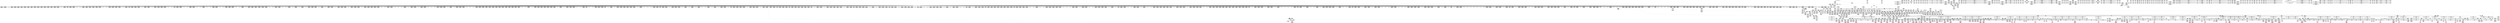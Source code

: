 digraph {
	CE0x50eff20 [shape=record,shape=Mrecord,label="{CE0x50eff20|2472:_%struct.cred*,_:_CRE_2776,2784_|*MultipleSource*|Function::task_has_perm&Arg::tsk1::|Function::selinux_task_wait&Arg::p::|security/selinux/hooks.c,1525}"]
	CE0x5154bf0 [shape=record,shape=Mrecord,label="{CE0x5154bf0|GLOBAL:_task_has_perm.__warned48|Global_var:task_has_perm.__warned48|*SummSink*}"]
	CE0x50a36a0 [shape=record,shape=Mrecord,label="{CE0x50a36a0|task_has_perm:_bb}"]
	CE0x5155050 [shape=record,shape=Mrecord,label="{CE0x5155050|task_has_perm:_tmp36|security/selinux/hooks.c,1526}"]
	CE0x50b8dd0 [shape=record,shape=Mrecord,label="{CE0x50b8dd0|task_has_perm:_tmp}"]
	CE0x519f070 [shape=record,shape=Mrecord,label="{CE0x519f070|i64_1|*Constant*}"]
	CE0x50d8040 [shape=record,shape=Mrecord,label="{CE0x50d8040|2472:_%struct.cred*,_:_CRE_376,384_|*MultipleSource*|Function::task_has_perm&Arg::tsk1::|Function::selinux_task_wait&Arg::p::|security/selinux/hooks.c,1525}"]
	CE0x51172c0 [shape=record,shape=Mrecord,label="{CE0x51172c0|i64*_getelementptr_inbounds_(_24_x_i64_,_24_x_i64_*___llvm_gcov_ctr138,_i64_0,_i64_19)|*Constant*|*SummSink*}"]
	CE0x51a93f0 [shape=record,shape=Mrecord,label="{CE0x51a93f0|i32_2|*Constant*|*SummSource*}"]
	CE0x51236f0 [shape=record,shape=Mrecord,label="{CE0x51236f0|2472:_%struct.cred*,_:_CRE_6300,6301_}"]
	CE0x50be110 [shape=record,shape=Mrecord,label="{CE0x50be110|2472:_%struct.cred*,_:_CRE_560,568_|*MultipleSource*|Function::task_has_perm&Arg::tsk1::|Function::selinux_task_wait&Arg::p::|security/selinux/hooks.c,1525}"]
	CE0x51241a0 [shape=record,shape=Mrecord,label="{CE0x51241a0|2472:_%struct.cred*,_:_CRE_6309,6310_}"]
	CE0x5187530 [shape=record,shape=Mrecord,label="{CE0x5187530|rcu_lock_acquire:_tmp4|include/linux/rcupdate.h,418}"]
	CE0x512c200 [shape=record,shape=Mrecord,label="{CE0x512c200|2472:_%struct.cred*,_:_CRE_6616,6624_|*MultipleSource*|Function::task_has_perm&Arg::tsk1::|Function::selinux_task_wait&Arg::p::|security/selinux/hooks.c,1525}"]
	CE0x514e080 [shape=record,shape=Mrecord,label="{CE0x514e080|128:_i8*,_:_CRE_152,160_|*MultipleSource*|*LoadInst*|security/selinux/hooks.c,1525|security/selinux/hooks.c,1525}"]
	CE0x5190e30 [shape=record,shape=Mrecord,label="{CE0x5190e30|rcu_read_unlock:_tmp17|include/linux/rcupdate.h,933|*SummSource*}"]
	CE0x508bb70 [shape=record,shape=Mrecord,label="{CE0x508bb70|2472:_%struct.cred*,_:_CRE_1976,1977_|*MultipleSource*|Function::task_has_perm&Arg::tsk1::|Function::selinux_task_wait&Arg::p::|security/selinux/hooks.c,1525}"]
	CE0x509a930 [shape=record,shape=Mrecord,label="{CE0x509a930|2472:_%struct.cred*,_:_CRE_2960,2961_}"]
	CE0x50c29a0 [shape=record,shape=Mrecord,label="{CE0x50c29a0|_ret_void,_!dbg_!27717|include/linux/rcupdate.h,419|*SummSink*}"]
	CE0x512b790 [shape=record,shape=Mrecord,label="{CE0x512b790|2472:_%struct.cred*,_:_CRE_6568,6576_|*MultipleSource*|Function::task_has_perm&Arg::tsk1::|Function::selinux_task_wait&Arg::p::|security/selinux/hooks.c,1525}"]
	CE0x51a8370 [shape=record,shape=Mrecord,label="{CE0x51a8370|rcu_lock_release:_tmp}"]
	CE0x50ba1b0 [shape=record,shape=Mrecord,label="{CE0x50ba1b0|rcu_lock_acquire:_bb|*SummSink*}"]
	CE0x5138770 [shape=record,shape=Mrecord,label="{CE0x5138770|task_has_perm:_tmp57|security/selinux/hooks.c,1526}"]
	CE0x51140c0 [shape=record,shape=Mrecord,label="{CE0x51140c0|2472:_%struct.cred*,_:_CRE_2916,2917_}"]
	CE0x51335a0 [shape=record,shape=Mrecord,label="{CE0x51335a0|task_has_perm:_tmp13|security/selinux/hooks.c,1525|*SummSink*}"]
	CE0x513ba40 [shape=record,shape=Mrecord,label="{CE0x513ba40|rcu_read_unlock:_entry|*SummSink*}"]
	CE0x50c4bc0 [shape=record,shape=Mrecord,label="{CE0x50c4bc0|rcu_read_lock:_tmp13|include/linux/rcupdate.h,882}"]
	CE0x50d6c00 [shape=record,shape=Mrecord,label="{CE0x50d6c00|task_has_perm:_tmp3|*SummSink*}"]
	CE0x511be40 [shape=record,shape=Mrecord,label="{CE0x511be40|2472:_%struct.cred*,_:_CRE_3116,3120_|*MultipleSource*|Function::task_has_perm&Arg::tsk1::|Function::selinux_task_wait&Arg::p::|security/selinux/hooks.c,1525}"]
	CE0x50f35c0 [shape=record,shape=Mrecord,label="{CE0x50f35c0|rcu_read_lock:_tmp3}"]
	CE0x50a26c0 [shape=record,shape=Mrecord,label="{CE0x50a26c0|2472:_%struct.cred*,_:_CRE_2056,2057_|*MultipleSource*|Function::task_has_perm&Arg::tsk1::|Function::selinux_task_wait&Arg::p::|security/selinux/hooks.c,1525}"]
	CE0x5135da0 [shape=record,shape=Mrecord,label="{CE0x5135da0|task_has_perm:_tmp54|security/selinux/hooks.c,1526|*SummSink*}"]
	CE0x5112ec0 [shape=record,shape=Mrecord,label="{CE0x5112ec0|rcu_read_lock:_land.lhs.true}"]
	CE0x51a43b0 [shape=record,shape=Mrecord,label="{CE0x51a43b0|i8*_undef|*Constant*}"]
	CE0x5149fc0 [shape=record,shape=Mrecord,label="{CE0x5149fc0|task_has_perm:_tobool|security/selinux/hooks.c,1525|*SummSink*}"]
	CE0x5186fb0 [shape=record,shape=Mrecord,label="{CE0x5186fb0|rcu_lock_acquire:_tmp3|*SummSink*}"]
	CE0x50d50c0 [shape=record,shape=Mrecord,label="{CE0x50d50c0|i64*_getelementptr_inbounds_(_24_x_i64_,_24_x_i64_*___llvm_gcov_ctr138,_i64_0,_i64_12)|*Constant*|*SummSource*}"]
	CE0x5097c30 [shape=record,shape=Mrecord,label="{CE0x5097c30|task_has_perm:_land.lhs.true13|*SummSource*}"]
	CE0x50c5390 [shape=record,shape=Mrecord,label="{CE0x50c5390|rcu_read_unlock:_call|include/linux/rcupdate.h,933}"]
	CE0x50b3f20 [shape=record,shape=Mrecord,label="{CE0x50b3f20|2472:_%struct.cred*,_:_CRE_632,640_|*MultipleSource*|Function::task_has_perm&Arg::tsk1::|Function::selinux_task_wait&Arg::p::|security/selinux/hooks.c,1525}"]
	CE0x51a4080 [shape=record,shape=Mrecord,label="{CE0x51a4080|rcu_lock_release:_tmp7|*SummSource*}"]
	CE0x5123100 [shape=record,shape=Mrecord,label="{CE0x5123100|2472:_%struct.cred*,_:_CRE_6295,6296_}"]
	CE0x51147e0 [shape=record,shape=Mrecord,label="{CE0x51147e0|2472:_%struct.cred*,_:_CRE_2922,2923_}"]
	CE0x50c66c0 [shape=record,shape=Mrecord,label="{CE0x50c66c0|2472:_%struct.cred*,_:_CRE_400,408_|*MultipleSource*|Function::task_has_perm&Arg::tsk1::|Function::selinux_task_wait&Arg::p::|security/selinux/hooks.c,1525}"]
	CE0x5187330 [shape=record,shape=Mrecord,label="{CE0x5187330|_call_void_mcount()_#3}"]
	CE0x5196af0 [shape=record,shape=Mrecord,label="{CE0x5196af0|__rcu_read_lock:_do.body|*SummSource*}"]
	CE0x50f4e70 [shape=record,shape=Mrecord,label="{CE0x50f4e70|task_has_perm:_land.lhs.true|*SummSource*}"]
	CE0x5149c10 [shape=record,shape=Mrecord,label="{CE0x5149c10|task_has_perm:_call|security/selinux/hooks.c,1525|*SummSink*}"]
	CE0x50af950 [shape=record,shape=Mrecord,label="{CE0x50af950|2472:_%struct.cred*,_:_CRE_688,689_}"]
	CE0x5135450 [shape=record,shape=Mrecord,label="{CE0x5135450|i64*_getelementptr_inbounds_(_24_x_i64_,_24_x_i64_*___llvm_gcov_ctr138,_i64_0,_i64_23)|*Constant*|*SummSource*}"]
	CE0x5125830 [shape=record,shape=Mrecord,label="{CE0x5125830|2472:_%struct.cred*,_:_CRE_6328,6329_}"]
	CE0x50b00a0 [shape=record,shape=Mrecord,label="{CE0x50b00a0|2472:_%struct.cred*,_:_CRE_694,695_}"]
	CE0x5131110 [shape=record,shape=Mrecord,label="{CE0x5131110|0:_i8,_:_GCMR_task_has_perm.__warned_internal_global_i8_0,_section_.data.unlikely_,_align_1:_elem_0:default:}"]
	CE0x5150900 [shape=record,shape=Mrecord,label="{CE0x5150900|rcu_read_lock:_tmp15|include/linux/rcupdate.h,882}"]
	CE0x5097120 [shape=record,shape=Mrecord,label="{CE0x5097120|2472:_%struct.cred*,_:_CRE_768,772_|*MultipleSource*|Function::task_has_perm&Arg::tsk1::|Function::selinux_task_wait&Arg::p::|security/selinux/hooks.c,1525}"]
	CE0x51873f0 [shape=record,shape=Mrecord,label="{CE0x51873f0|_call_void_mcount()_#3|*SummSource*}"]
	CE0x513c9d0 [shape=record,shape=Mrecord,label="{CE0x513c9d0|avc_has_perm:_entry|*SummSource*}"]
	CE0x5172f10 [shape=record,shape=Mrecord,label="{CE0x5172f10|rcu_read_lock:_if.then|*SummSink*}"]
	CE0x5193490 [shape=record,shape=Mrecord,label="{CE0x5193490|__rcu_read_lock:_tmp5|include/linux/rcupdate.h,239|*SummSink*}"]
	CE0x50a8e60 [shape=record,shape=Mrecord,label="{CE0x50a8e60|2472:_%struct.cred*,_:_CRE_328,336_|*MultipleSource*|Function::task_has_perm&Arg::tsk1::|Function::selinux_task_wait&Arg::p::|security/selinux/hooks.c,1525}"]
	CE0x5146820 [shape=record,shape=Mrecord,label="{CE0x5146820|rcu_read_lock:_tmp18|include/linux/rcupdate.h,882}"]
	CE0x50b6480 [shape=record,shape=Mrecord,label="{CE0x50b6480|2472:_%struct.cred*,_:_CRE_304,312_|*MultipleSource*|Function::task_has_perm&Arg::tsk1::|Function::selinux_task_wait&Arg::p::|security/selinux/hooks.c,1525}"]
	CE0x51c24e0 [shape=record,shape=Mrecord,label="{CE0x51c24e0|i64*_getelementptr_inbounds_(_4_x_i64_,_4_x_i64_*___llvm_gcov_ctr134,_i64_0,_i64_2)|*Constant*}"]
	CE0x5112840 [shape=record,shape=Mrecord,label="{CE0x5112840|rcu_read_lock:_tobool|include/linux/rcupdate.h,882}"]
	CE0x51b7710 [shape=record,shape=Mrecord,label="{CE0x51b7710|__preempt_count_add:_bb}"]
	CE0x5154950 [shape=record,shape=Mrecord,label="{CE0x5154950|GLOBAL:_task_has_perm.__warned48|Global_var:task_has_perm.__warned48}"]
	CE0x50b7180 [shape=record,shape=Mrecord,label="{CE0x50b7180|%struct.task_struct*_(%struct.task_struct**)*_asm_movq_%gs:$_1:P_,$0_,_r,im,_dirflag_,_fpsr_,_flags_|*SummSink*}"]
	CE0x516d170 [shape=record,shape=Mrecord,label="{CE0x516d170|__preempt_count_sub:_bb|*SummSink*}"]
	CE0x511f170 [shape=record,shape=Mrecord,label="{CE0x511f170|2472:_%struct.cred*,_:_CRE_5960,5968_|*MultipleSource*|Function::task_has_perm&Arg::tsk1::|Function::selinux_task_wait&Arg::p::|security/selinux/hooks.c,1525}"]
	CE0x50f4670 [shape=record,shape=Mrecord,label="{CE0x50f4670|i32_0|*Constant*|*SummSink*}"]
	CE0x50af590 [shape=record,shape=Mrecord,label="{CE0x50af590|2472:_%struct.cred*,_:_CRE_672,680_|*MultipleSource*|Function::task_has_perm&Arg::tsk1::|Function::selinux_task_wait&Arg::p::|security/selinux/hooks.c,1525}"]
	CE0x5192e20 [shape=record,shape=Mrecord,label="{CE0x5192e20|i8*_getelementptr_inbounds_(_44_x_i8_,_44_x_i8_*_.str47,_i32_0,_i32_0)|*Constant*|*SummSource*}"]
	CE0x51608d0 [shape=record,shape=Mrecord,label="{CE0x51608d0|task_has_perm:_tmp50|security/selinux/hooks.c,1526|*SummSink*}"]
	CE0x50915f0 [shape=record,shape=Mrecord,label="{CE0x50915f0|2472:_%struct.cred*,_:_CRE_652,656_|*MultipleSource*|Function::task_has_perm&Arg::tsk1::|Function::selinux_task_wait&Arg::p::|security/selinux/hooks.c,1525}"]
	CE0x50b3090 [shape=record,shape=Mrecord,label="{CE0x50b3090|_call_void___rcu_read_lock()_#10,_!dbg_!27710|include/linux/rcupdate.h,879|*SummSource*}"]
	CE0x5150370 [shape=record,shape=Mrecord,label="{CE0x5150370|i32_1|*Constant*}"]
	CE0x50bc8f0 [shape=record,shape=Mrecord,label="{CE0x50bc8f0|rcu_read_unlock:_tmp9|include/linux/rcupdate.h,933|*SummSource*}"]
	CE0x50ac8d0 [shape=record,shape=Mrecord,label="{CE0x50ac8d0|selinux_task_wait:_tmp3|*SummSink*}"]
	CE0x512d330 [shape=record,shape=Mrecord,label="{CE0x512d330|2472:_%struct.cred*,_:_CRE_6664,6668_|*MultipleSource*|Function::task_has_perm&Arg::tsk1::|Function::selinux_task_wait&Arg::p::|security/selinux/hooks.c,1525}"]
	CE0x5150f10 [shape=record,shape=Mrecord,label="{CE0x5150f10|rcu_read_lock:_tmp16|include/linux/rcupdate.h,882|*SummSource*}"]
	CE0x5127d00 [shape=record,shape=Mrecord,label="{CE0x5127d00|2472:_%struct.cred*,_:_CRE_6359,6360_}"]
	CE0x50b4c70 [shape=record,shape=Mrecord,label="{CE0x50b4c70|_ret_i32_%call1,_!dbg_!27714|security/selinux/hooks.c,3675|*SummSink*}"]
	CE0x51b6c70 [shape=record,shape=Mrecord,label="{CE0x51b6c70|__preempt_count_sub:_tmp2|*SummSink*}"]
	CE0x50f1040 [shape=record,shape=Mrecord,label="{CE0x50f1040|2472:_%struct.cred*,_:_CRE_2840,2848_|*MultipleSource*|Function::task_has_perm&Arg::tsk1::|Function::selinux_task_wait&Arg::p::|security/selinux/hooks.c,1525}"]
	CE0x50eb9c0 [shape=record,shape=Mrecord,label="{CE0x50eb9c0|2472:_%struct.cred*,_:_CRE_2529,2530_}"]
	CE0x50bc550 [shape=record,shape=Mrecord,label="{CE0x50bc550|i64*_getelementptr_inbounds_(_4_x_i64_,_4_x_i64_*___llvm_gcov_ctr128,_i64_0,_i64_2)|*Constant*|*SummSource*}"]
	CE0x51aaf50 [shape=record,shape=Mrecord,label="{CE0x51aaf50|rcu_lock_release:_tmp1|*SummSource*}"]
	CE0x51c27d0 [shape=record,shape=Mrecord,label="{CE0x51c27d0|i64*_getelementptr_inbounds_(_4_x_i64_,_4_x_i64_*___llvm_gcov_ctr129,_i64_0,_i64_3)|*Constant*|*SummSink*}"]
	CE0x5198020 [shape=record,shape=Mrecord,label="{CE0x5198020|rcu_lock_release:_indirectgoto|*SummSource*}"]
	CE0x519d910 [shape=record,shape=Mrecord,label="{CE0x519d910|%struct.lockdep_map*_null|*Constant*}"]
	CE0x518bbb0 [shape=record,shape=Mrecord,label="{CE0x518bbb0|rcu_read_unlock:_tobool1|include/linux/rcupdate.h,933}"]
	CE0x51bd9b0 [shape=record,shape=Mrecord,label="{CE0x51bd9b0|__rcu_read_unlock:_bb|*SummSink*}"]
	CE0x47d0100 [shape=record,shape=Mrecord,label="{CE0x47d0100|GLOBAL:_get_current|*Constant*|*SummSource*}"]
	CE0x50bcff0 [shape=record,shape=Mrecord,label="{CE0x50bcff0|_call_void_lockdep_rcu_suspicious(i8*_getelementptr_inbounds_(_25_x_i8_,_25_x_i8_*_.str3,_i32_0,_i32_0),_i32_1525,_i8*_getelementptr_inbounds_(_41_x_i8_,_41_x_i8_*_.str44,_i32_0,_i32_0))_#10,_!dbg_!27734|security/selinux/hooks.c,1525|*SummSink*}"]
	CE0x519e0f0 [shape=record,shape=Mrecord,label="{CE0x519e0f0|i64_ptrtoint_(i8*_blockaddress(_rcu_lock_acquire,_%__here)_to_i64)|*Constant*|*SummSink*}"]
	CE0x513b060 [shape=record,shape=Mrecord,label="{CE0x513b060|avc_has_perm:_auditdata|Function::avc_has_perm&Arg::auditdata::}"]
	CE0x514b960 [shape=record,shape=Mrecord,label="{CE0x514b960|128:_i8*,_:_CRE_16,20_|*MultipleSource*|*LoadInst*|security/selinux/hooks.c,1525|security/selinux/hooks.c,1525}"]
	CE0x50af0b0 [shape=record,shape=Mrecord,label="{CE0x50af0b0|selinux_task_wait:_call1|security/selinux/hooks.c,3675|*SummSink*}"]
	CE0x5146ac0 [shape=record,shape=Mrecord,label="{CE0x5146ac0|rcu_read_lock:_tmp18|include/linux/rcupdate.h,882|*SummSink*}"]
	CE0x5099320 [shape=record,shape=Mrecord,label="{CE0x5099320|task_has_perm:_tsk2|Function::task_has_perm&Arg::tsk2::|*SummSink*}"]
	CE0x51733c0 [shape=record,shape=Mrecord,label="{CE0x51733c0|rcu_read_unlock:_tobool|include/linux/rcupdate.h,933|*SummSink*}"]
	CE0x50b19f0 [shape=record,shape=Mrecord,label="{CE0x50b19f0|_call_void_mcount()_#3|*SummSource*}"]
	CE0x50eb720 [shape=record,shape=Mrecord,label="{CE0x50eb720|2472:_%struct.cred*,_:_CRE_2526,2527_}"]
	CE0x62b28c0 [shape=record,shape=Mrecord,label="{CE0x62b28c0|GLOBAL:_get_current|*Constant*|*SummSink*}"]
	CE0x5194300 [shape=record,shape=Mrecord,label="{CE0x5194300|rcu_lock_release:_entry|*SummSource*}"]
	CE0x50bba90 [shape=record,shape=Mrecord,label="{CE0x50bba90|i64*_getelementptr_inbounds_(_11_x_i64_,_11_x_i64_*___llvm_gcov_ctr127,_i64_0,_i64_1)|*Constant*|*SummSink*}"]
	CE0x50c41f0 [shape=record,shape=Mrecord,label="{CE0x50c41f0|rcu_read_lock:_call3|include/linux/rcupdate.h,882}"]
	CE0x5124fe0 [shape=record,shape=Mrecord,label="{CE0x5124fe0|2472:_%struct.cred*,_:_CRE_6321,6322_}"]
	CE0x50bc0a0 [shape=record,shape=Mrecord,label="{CE0x50bc0a0|task_has_perm:_if.then18|*SummSource*}"]
	CE0x50eb580 [shape=record,shape=Mrecord,label="{CE0x50eb580|2472:_%struct.cred*,_:_CRE_2523,2524_}"]
	CE0x5122dd0 [shape=record,shape=Mrecord,label="{CE0x5122dd0|2472:_%struct.cred*,_:_CRE_6292,6293_}"]
	CE0x50c04e0 [shape=record,shape=Mrecord,label="{CE0x50c04e0|2472:_%struct.cred*,_:_CRE_40,44_|*MultipleSource*|Function::task_has_perm&Arg::tsk1::|Function::selinux_task_wait&Arg::p::|security/selinux/hooks.c,1525}"]
	CE0x509bf40 [shape=record,shape=Mrecord,label="{CE0x509bf40|selinux_task_wait:_tmp3}"]
	CE0x50e7220 [shape=record,shape=Mrecord,label="{CE0x50e7220|task_has_perm:_tmp18|security/selinux/hooks.c,1525}"]
	CE0x5120900 [shape=record,shape=Mrecord,label="{CE0x5120900|2472:_%struct.cred*,_:_CRE_6176,6180_|*MultipleSource*|Function::task_has_perm&Arg::tsk1::|Function::selinux_task_wait&Arg::p::|security/selinux/hooks.c,1525}"]
	CE0x51a3d80 [shape=record,shape=Mrecord,label="{CE0x51a3d80|__rcu_read_lock:_tmp}"]
	CE0x50a87d0 [shape=record,shape=Mrecord,label="{CE0x50a87d0|rcu_read_unlock:_tmp1|*SummSource*}"]
	CE0x50b8b40 [shape=record,shape=Mrecord,label="{CE0x50b8b40|_ret_void,_!dbg_!27719|./arch/x86/include/asm/preempt.h,73|*SummSink*}"]
	CE0x517ec50 [shape=record,shape=Mrecord,label="{CE0x517ec50|i8*_getelementptr_inbounds_(_25_x_i8_,_25_x_i8_*_.str45,_i32_0,_i32_0)|*Constant*|*SummSink*}"]
	CE0x50c5770 [shape=record,shape=Mrecord,label="{CE0x50c5770|rcu_read_lock:_if.end|*SummSink*}"]
	CE0x51ab360 [shape=record,shape=Mrecord,label="{CE0x51ab360|rcu_lock_acquire:___here}"]
	CE0x5096b80 [shape=record,shape=Mrecord,label="{CE0x5096b80|2472:_%struct.cred*,_:_CRE_736,744_|*MultipleSource*|Function::task_has_perm&Arg::tsk1::|Function::selinux_task_wait&Arg::p::|security/selinux/hooks.c,1525}"]
	CE0x5115880 [shape=record,shape=Mrecord,label="{CE0x5115880|2472:_%struct.cred*,_:_CRE_2936,2937_}"]
	CE0x5128090 [shape=record,shape=Mrecord,label="{CE0x5128090|2472:_%struct.cred*,_:_CRE_6376,6384_|*MultipleSource*|Function::task_has_perm&Arg::tsk1::|Function::selinux_task_wait&Arg::p::|security/selinux/hooks.c,1525}"]
	CE0x51abf10 [shape=record,shape=Mrecord,label="{CE0x51abf10|__preempt_count_sub:_tmp3}"]
	CE0x51ec770 [shape=record,shape=Mrecord,label="{CE0x51ec770|__preempt_count_sub:_tmp3|*SummSink*}"]
	CE0x51bab00 [shape=record,shape=Mrecord,label="{CE0x51bab00|__rcu_read_unlock:_tmp3|*SummSink*}"]
	CE0x5188c10 [shape=record,shape=Mrecord,label="{CE0x5188c10|rcu_read_unlock:_call3|include/linux/rcupdate.h,933|*SummSource*}"]
	CE0x50f3720 [shape=record,shape=Mrecord,label="{CE0x50f3720|rcu_read_lock:_tmp3|*SummSink*}"]
	CE0x50b5360 [shape=record,shape=Mrecord,label="{CE0x50b5360|2472:_%struct.cred*,_:_CRE_24,28_|*MultipleSource*|Function::task_has_perm&Arg::tsk1::|Function::selinux_task_wait&Arg::p::|security/selinux/hooks.c,1525}"]
	CE0x50f3de0 [shape=record,shape=Mrecord,label="{CE0x50f3de0|__rcu_read_lock:_entry|*SummSink*}"]
	CE0x50f8570 [shape=record,shape=Mrecord,label="{CE0x50f8570|rcu_read_unlock:_land.lhs.true2}"]
	CE0x50b7c90 [shape=record,shape=Mrecord,label="{CE0x50b7c90|2472:_%struct.cred*,_:_CRE_536,544_|*MultipleSource*|Function::task_has_perm&Arg::tsk1::|Function::selinux_task_wait&Arg::p::|security/selinux/hooks.c,1525}"]
	CE0x508e1e0 [shape=record,shape=Mrecord,label="{CE0x508e1e0|_call_void_mcount()_#3|*SummSink*}"]
	CE0x50fa0f0 [shape=record,shape=Mrecord,label="{CE0x50fa0f0|task_has_perm:_tmp19|security/selinux/hooks.c,1525|*SummSource*}"]
	CE0x51418c0 [shape=record,shape=Mrecord,label="{CE0x51418c0|task_has_perm:_tmp5|security/selinux/hooks.c,1525}"]
	CE0x51a83e0 [shape=record,shape=Mrecord,label="{CE0x51a83e0|COLLAPSED:_GCMRE___llvm_gcov_ctr133_internal_global_4_x_i64_zeroinitializer:_elem_0:default:}"]
	CE0x5157090 [shape=record,shape=Mrecord,label="{CE0x5157090|task_has_perm:_tmp39|security/selinux/hooks.c,1526|*SummSink*}"]
	CE0x50e6700 [shape=record,shape=Mrecord,label="{CE0x50e6700|GLOBAL:_lockdep_rcu_suspicious|*Constant*|*SummSink*}"]
	CE0x51956b0 [shape=record,shape=Mrecord,label="{CE0x51956b0|_call_void___rcu_read_unlock()_#10,_!dbg_!27734|include/linux/rcupdate.h,937|*SummSource*}"]
	CE0x50ec3b0 [shape=record,shape=Mrecord,label="{CE0x50ec3b0|2472:_%struct.cred*,_:_CRE_2568,2576_|*MultipleSource*|Function::task_has_perm&Arg::tsk1::|Function::selinux_task_wait&Arg::p::|security/selinux/hooks.c,1525}"]
	CE0x51fa510 [shape=record,shape=Mrecord,label="{CE0x51fa510|_call_void_asm_addl_$1,_%gs:$0_,_*m,ri,*m,_dirflag_,_fpsr_,_flags_(i32*___preempt_count,_i32_%sub,_i32*___preempt_count)_#3,_!dbg_!27717,_!srcloc_!27718|./arch/x86/include/asm/preempt.h,77|*SummSink*}"]
	CE0x50ea680 [shape=record,shape=Mrecord,label="{CE0x50ea680|2472:_%struct.cred*,_:_CRE_2480,2488_|*MultipleSource*|Function::task_has_perm&Arg::tsk1::|Function::selinux_task_wait&Arg::p::|security/selinux/hooks.c,1525}"]
	CE0x5155e30 [shape=record,shape=Mrecord,label="{CE0x5155e30|task_has_perm:_tobool17|security/selinux/hooks.c,1526|*SummSink*}"]
	CE0x50b60c0 [shape=record,shape=Mrecord,label="{CE0x50b60c0|2472:_%struct.cred*,_:_CRE_288,296_|*MultipleSource*|Function::task_has_perm&Arg::tsk1::|Function::selinux_task_wait&Arg::p::|security/selinux/hooks.c,1525}"]
	CE0x5142c50 [shape=record,shape=Mrecord,label="{CE0x5142c50|i64_0|*Constant*|*SummSink*}"]
	CE0x50e9780 [shape=record,shape=Mrecord,label="{CE0x50e9780|2472:_%struct.cred*,_:_CRE_2376,2384_|*MultipleSource*|Function::task_has_perm&Arg::tsk1::|Function::selinux_task_wait&Arg::p::|security/selinux/hooks.c,1525}"]
	CE0x50bcaa0 [shape=record,shape=Mrecord,label="{CE0x50bcaa0|_call_void_asm_sideeffect_,_memory_,_dirflag_,_fpsr_,_flags_()_#3,_!dbg_!27714,_!srcloc_!27715|include/linux/rcupdate.h,239}"]
	CE0x5125960 [shape=record,shape=Mrecord,label="{CE0x5125960|2472:_%struct.cred*,_:_CRE_6329,6330_}"]
	CE0x513b170 [shape=record,shape=Mrecord,label="{CE0x513b170|avc_has_perm:_auditdata|Function::avc_has_perm&Arg::auditdata::|*SummSource*}"]
	CE0x514ead0 [shape=record,shape=Mrecord,label="{CE0x514ead0|__rcu_read_lock:_tmp1|*SummSink*}"]
	CE0x513cbc0 [shape=record,shape=Mrecord,label="{CE0x513cbc0|avc_has_perm:_entry|*SummSink*}"]
	CE0x50f6110 [shape=record,shape=Mrecord,label="{CE0x50f6110|i32_77|*Constant*}"]
	CE0x51372f0 [shape=record,shape=Mrecord,label="{CE0x51372f0|task_has_perm:_tmp56|security/selinux/hooks.c,1526|*SummSink*}"]
	CE0x5186670 [shape=record,shape=Mrecord,label="{CE0x5186670|rcu_read_unlock:_tmp11|include/linux/rcupdate.h,933}"]
	CE0x50b2f90 [shape=record,shape=Mrecord,label="{CE0x50b2f90|_ret_void,_!dbg_!27735|include/linux/rcupdate.h,884|*SummSource*}"]
	CE0x519d110 [shape=record,shape=Mrecord,label="{CE0x519d110|rcu_lock_acquire:_tmp5|include/linux/rcupdate.h,418}"]
	CE0x50a2e40 [shape=record,shape=Mrecord,label="{CE0x50a2e40|2472:_%struct.cred*,_:_CRE_2080,2088_|*MultipleSource*|Function::task_has_perm&Arg::tsk1::|Function::selinux_task_wait&Arg::p::|security/selinux/hooks.c,1525}"]
	CE0x50e9b10 [shape=record,shape=Mrecord,label="{CE0x50e9b10|2472:_%struct.cred*,_:_CRE_2392,2400_|*MultipleSource*|Function::task_has_perm&Arg::tsk1::|Function::selinux_task_wait&Arg::p::|security/selinux/hooks.c,1525}"]
	CE0x50e47c0 [shape=record,shape=Mrecord,label="{CE0x50e47c0|task_has_perm:_tmp17|security/selinux/hooks.c,1525|*SummSink*}"]
	CE0x50e7300 [shape=record,shape=Mrecord,label="{CE0x50e7300|task_has_perm:_tmp18|security/selinux/hooks.c,1525|*SummSink*}"]
	CE0x51c0f30 [shape=record,shape=Mrecord,label="{CE0x51c0f30|_call_void_mcount()_#3|*SummSource*}"]
	CE0x5184280 [shape=record,shape=Mrecord,label="{CE0x5184280|__rcu_read_unlock:_tmp5|include/linux/rcupdate.h,244|*SummSource*}"]
	CE0x5183f20 [shape=record,shape=Mrecord,label="{CE0x5183f20|__rcu_read_unlock:_tmp5|include/linux/rcupdate.h,244|*SummSink*}"]
	CE0x50e84c0 [shape=record,shape=Mrecord,label="{CE0x50e84c0|2472:_%struct.cred*,_:_CRE_2296,2304_|*MultipleSource*|Function::task_has_perm&Arg::tsk1::|Function::selinux_task_wait&Arg::p::|security/selinux/hooks.c,1525}"]
	CE0x5124c50 [shape=record,shape=Mrecord,label="{CE0x5124c50|2472:_%struct.cred*,_:_CRE_6318,6319_}"]
	CE0x51be680 [shape=record,shape=Mrecord,label="{CE0x51be680|__rcu_read_unlock:_tmp}"]
	CE0x50b1780 [shape=record,shape=Mrecord,label="{CE0x50b1780|2472:_%struct.cred*,_:_CRE_88,92_|*MultipleSource*|Function::task_has_perm&Arg::tsk1::|Function::selinux_task_wait&Arg::p::|security/selinux/hooks.c,1525}"]
	CE0x50e1bf0 [shape=record,shape=Mrecord,label="{CE0x50e1bf0|rcu_read_unlock:_tmp7|include/linux/rcupdate.h,933}"]
	CE0x509f550 [shape=record,shape=Mrecord,label="{CE0x509f550|2472:_%struct.cred*,_:_CRE_1848,1856_|*MultipleSource*|Function::task_has_perm&Arg::tsk1::|Function::selinux_task_wait&Arg::p::|security/selinux/hooks.c,1525}"]
	CE0x5190780 [shape=record,shape=Mrecord,label="{CE0x5190780|rcu_read_unlock:_tmp21|include/linux/rcupdate.h,935|*SummSource*}"]
	CE0x50901b0 [shape=record,shape=Mrecord,label="{CE0x50901b0|rcu_read_lock:_tmp2|*SummSource*}"]
	CE0x50b7720 [shape=record,shape=Mrecord,label="{CE0x50b7720|2472:_%struct.cred*,_:_CRE_512,520_|*MultipleSource*|Function::task_has_perm&Arg::tsk1::|Function::selinux_task_wait&Arg::p::|security/selinux/hooks.c,1525}"]
	CE0x5097860 [shape=record,shape=Mrecord,label="{CE0x5097860|rcu_read_unlock:_tmp5|include/linux/rcupdate.h,933}"]
	CE0x5149390 [shape=record,shape=Mrecord,label="{CE0x5149390|task_has_perm:_tmp21|security/selinux/hooks.c,1525}"]
	CE0x50923c0 [shape=record,shape=Mrecord,label="{CE0x50923c0|2472:_%struct.cred*,_:_CRE_272,280_|*MultipleSource*|Function::task_has_perm&Arg::tsk1::|Function::selinux_task_wait&Arg::p::|security/selinux/hooks.c,1525}"]
	CE0x50b9360 [shape=record,shape=Mrecord,label="{CE0x50b9360|_ret_void,_!dbg_!27717|include/linux/rcupdate.h,419}"]
	CE0x5146950 [shape=record,shape=Mrecord,label="{CE0x5146950|rcu_read_lock:_tmp18|include/linux/rcupdate.h,882|*SummSource*}"]
	CE0x50e91b0 [shape=record,shape=Mrecord,label="{CE0x50e91b0|2472:_%struct.cred*,_:_CRE_2352,2360_|*MultipleSource*|Function::task_has_perm&Arg::tsk1::|Function::selinux_task_wait&Arg::p::|security/selinux/hooks.c,1525}"]
	CE0x50f2ea0 [shape=record,shape=Mrecord,label="{CE0x50f2ea0|rcu_lock_acquire:_tmp1}"]
	CE0x517e560 [shape=record,shape=Mrecord,label="{CE0x517e560|i8*_getelementptr_inbounds_(_25_x_i8_,_25_x_i8_*_.str45,_i32_0,_i32_0)|*Constant*}"]
	CE0x50c5f20 [shape=record,shape=Mrecord,label="{CE0x50c5f20|rcu_read_lock:_bb|*SummSource*}"]
	CE0x5090220 [shape=record,shape=Mrecord,label="{CE0x5090220|rcu_read_lock:_tmp2|*SummSink*}"]
	CE0x5119cd0 [shape=record,shape=Mrecord,label="{CE0x5119cd0|2472:_%struct.cred*,_:_CRE_2992,3000_|*MultipleSource*|Function::task_has_perm&Arg::tsk1::|Function::selinux_task_wait&Arg::p::|security/selinux/hooks.c,1525}"]
	CE0x514d3d0 [shape=record,shape=Mrecord,label="{CE0x514d3d0|128:_i8*,_:_CRE_96,104_|*MultipleSource*|*LoadInst*|security/selinux/hooks.c,1525|security/selinux/hooks.c,1525}"]
	CE0x50baa20 [shape=record,shape=Mrecord,label="{CE0x50baa20|i32_22|*Constant*}"]
	CE0x51964e0 [shape=record,shape=Mrecord,label="{CE0x51964e0|_ret_void,_!dbg_!27717|include/linux/rcupdate.h,245}"]
	CE0x5158840 [shape=record,shape=Mrecord,label="{CE0x5158840|task_has_perm:_tmp45|security/selinux/hooks.c,1526|*SummSource*}"]
	CE0x50b69f0 [shape=record,shape=Mrecord,label="{CE0x50b69f0|2472:_%struct.cred*,_:_CRE_200,208_|*MultipleSource*|Function::task_has_perm&Arg::tsk1::|Function::selinux_task_wait&Arg::p::|security/selinux/hooks.c,1525}"]
	CE0x51bc060 [shape=record,shape=Mrecord,label="{CE0x51bc060|_call_void_mcount()_#3|*SummSink*}"]
	CE0x5114f00 [shape=record,shape=Mrecord,label="{CE0x5114f00|2472:_%struct.cred*,_:_CRE_2928,2929_}"]
	CE0x51a99b0 [shape=record,shape=Mrecord,label="{CE0x51a99b0|__rcu_read_lock:_do.end|*SummSource*}"]
	CE0x51ec6c0 [shape=record,shape=Mrecord,label="{CE0x51ec6c0|i64*_getelementptr_inbounds_(_4_x_i64_,_4_x_i64_*___llvm_gcov_ctr129,_i64_0,_i64_1)|*Constant*|*SummSource*}"]
	CE0x50b4dd0 [shape=record,shape=Mrecord,label="{CE0x50b4dd0|get_current:_bb}"]
	CE0x5115d40 [shape=record,shape=Mrecord,label="{CE0x5115d40|2472:_%struct.cred*,_:_CRE_2940,2941_}"]
	CE0x5195060 [shape=record,shape=Mrecord,label="{CE0x5195060|rcu_lock_release:_map|Function::rcu_lock_release&Arg::map::|*SummSink*}"]
	CE0x5150ba0 [shape=record,shape=Mrecord,label="{CE0x5150ba0|rcu_read_lock:_tmp15|include/linux/rcupdate.h,882|*SummSink*}"]
	CE0x51aa080 [shape=record,shape=Mrecord,label="{CE0x51aa080|__preempt_count_sub:_tmp7|./arch/x86/include/asm/preempt.h,78|*SummSink*}"]
	CE0x51b4790 [shape=record,shape=Mrecord,label="{CE0x51b4790|__preempt_count_add:_tmp1}"]
	CE0x51a6d00 [shape=record,shape=Mrecord,label="{CE0x51a6d00|__preempt_count_add:_tmp5|./arch/x86/include/asm/preempt.h,72|*SummSink*}"]
	CE0x5128af0 [shape=record,shape=Mrecord,label="{CE0x5128af0|2472:_%struct.cred*,_:_CRE_6424,6432_|*MultipleSource*|Function::task_has_perm&Arg::tsk1::|Function::selinux_task_wait&Arg::p::|security/selinux/hooks.c,1525}"]
	CE0x50f6680 [shape=record,shape=Mrecord,label="{CE0x50f6680|task_has_perm:_land.lhs.true2}"]
	CE0x511b3a0 [shape=record,shape=Mrecord,label="{CE0x511b3a0|2472:_%struct.cred*,_:_CRE_3088,3096_|*MultipleSource*|Function::task_has_perm&Arg::tsk1::|Function::selinux_task_wait&Arg::p::|security/selinux/hooks.c,1525}"]
	CE0x5133430 [shape=record,shape=Mrecord,label="{CE0x5133430|task_has_perm:_tmp13|security/selinux/hooks.c,1525|*SummSource*}"]
	CE0x508ab50 [shape=record,shape=Mrecord,label="{CE0x508ab50|_call_void_mcount()_#3|*SummSink*}"]
	CE0x50f8490 [shape=record,shape=Mrecord,label="{CE0x50f8490|rcu_read_unlock:_if.end|*SummSink*}"]
	CE0x50a39f0 [shape=record,shape=Mrecord,label="{CE0x50a39f0|task_has_perm:_do.end}"]
	CE0x50af770 [shape=record,shape=Mrecord,label="{CE0x50af770|2472:_%struct.cred*,_:_CRE_680,688_|*MultipleSource*|Function::task_has_perm&Arg::tsk1::|Function::selinux_task_wait&Arg::p::|security/selinux/hooks.c,1525}"]
	CE0x5197aa0 [shape=record,shape=Mrecord,label="{CE0x5197aa0|i8*_undef|*Constant*|*SummSource*}"]
	CE0x50e7b60 [shape=record,shape=Mrecord,label="{CE0x50e7b60|2472:_%struct.cred*,_:_CRE_2256,2264_|*MultipleSource*|Function::task_has_perm&Arg::tsk1::|Function::selinux_task_wait&Arg::p::|security/selinux/hooks.c,1525}"]
	CE0x51f9b90 [shape=record,shape=Mrecord,label="{CE0x51f9b90|COLLAPSED:_GCMRE___llvm_gcov_ctr135_internal_global_4_x_i64_zeroinitializer:_elem_0:default:}"]
	CE0x5188ae0 [shape=record,shape=Mrecord,label="{CE0x5188ae0|rcu_read_unlock:_call3|include/linux/rcupdate.h,933}"]
	CE0x514d030 [shape=record,shape=Mrecord,label="{CE0x514d030|128:_i8*,_:_CRE_80,88_|*MultipleSource*|*LoadInst*|security/selinux/hooks.c,1525|security/selinux/hooks.c,1525}"]
	CE0x51a2fa0 [shape=record,shape=Mrecord,label="{CE0x51a2fa0|__rcu_read_unlock:_tmp7|include/linux/rcupdate.h,245|*SummSink*}"]
	CE0x513acb0 [shape=record,shape=Mrecord,label="{CE0x513acb0|%struct.common_audit_data*_null|*Constant*|*SummSink*}"]
	CE0x518bd20 [shape=record,shape=Mrecord,label="{CE0x518bd20|rcu_read_unlock:_tobool1|include/linux/rcupdate.h,933|*SummSource*}"]
	CE0x512ccd0 [shape=record,shape=Mrecord,label="{CE0x512ccd0|2472:_%struct.cred*,_:_CRE_6648,6656_|*MultipleSource*|Function::task_has_perm&Arg::tsk1::|Function::selinux_task_wait&Arg::p::|security/selinux/hooks.c,1525}"]
	CE0x51a5d60 [shape=record,shape=Mrecord,label="{CE0x51a5d60|i64*_getelementptr_inbounds_(_4_x_i64_,_4_x_i64_*___llvm_gcov_ctr134,_i64_0,_i64_0)|*Constant*}"]
	CE0x50e4c90 [shape=record,shape=Mrecord,label="{CE0x50e4c90|i64*_getelementptr_inbounds_(_24_x_i64_,_24_x_i64_*___llvm_gcov_ctr138,_i64_0,_i64_8)|*Constant*|*SummSource*}"]
	CE0x5149010 [shape=record,shape=Mrecord,label="{CE0x5149010|task_has_perm:_tmp20|security/selinux/hooks.c,1525|*SummSink*}"]
	CE0x509efe0 [shape=record,shape=Mrecord,label="{CE0x509efe0|2472:_%struct.cred*,_:_CRE_1824,1832_|*MultipleSource*|Function::task_has_perm&Arg::tsk1::|Function::selinux_task_wait&Arg::p::|security/selinux/hooks.c,1525}"]
	CE0x50ef8f0 [shape=record,shape=Mrecord,label="{CE0x50ef8f0|2472:_%struct.cred*,_:_CRE_2752,2760_|*MultipleSource*|Function::task_has_perm&Arg::tsk1::|Function::selinux_task_wait&Arg::p::|security/selinux/hooks.c,1525}"]
	CE0x50aba80 [shape=record,shape=Mrecord,label="{CE0x50aba80|2472:_%struct.cred*,_:_CRE_8,16_|*MultipleSource*|Function::task_has_perm&Arg::tsk1::|Function::selinux_task_wait&Arg::p::|security/selinux/hooks.c,1525}"]
	CE0x50abc90 [shape=record,shape=Mrecord,label="{CE0x50abc90|i64*_getelementptr_inbounds_(_2_x_i64_,_2_x_i64_*___llvm_gcov_ctr98,_i64_0,_i64_1)|*Constant*|*SummSink*}"]
	CE0x50f9000 [shape=record,shape=Mrecord,label="{CE0x50f9000|rcu_lock_acquire:_tmp2|*SummSink*}"]
	CE0x51318b0 [shape=record,shape=Mrecord,label="{CE0x51318b0|task_has_perm:_tobool1|security/selinux/hooks.c,1525|*SummSource*}"]
	CE0x5130190 [shape=record,shape=Mrecord,label="{CE0x5130190|task_has_perm:_tmp4|*LoadInst*|security/selinux/hooks.c,1525}"]
	CE0x5090600 [shape=record,shape=Mrecord,label="{CE0x5090600|GLOBAL:___llvm_gcov_ctr132|Global_var:__llvm_gcov_ctr132|*SummSink*}"]
	CE0x50a80d0 [shape=record,shape=Mrecord,label="{CE0x50a80d0|_call_void_mcount()_#3|*SummSink*}"]
	CE0x5132f50 [shape=record,shape=Mrecord,label="{CE0x5132f50|task_has_perm:_tmp12|security/selinux/hooks.c,1525|*SummSource*}"]
	CE0x50bbe80 [shape=record,shape=Mrecord,label="{CE0x50bbe80|task_has_perm:_do.body|*SummSink*}"]
	CE0x50ebc90 [shape=record,shape=Mrecord,label="{CE0x50ebc90|2472:_%struct.cred*,_:_CRE_2532,2533_}"]
	CE0x5113d30 [shape=record,shape=Mrecord,label="{CE0x5113d30|2472:_%struct.cred*,_:_CRE_2913,2914_}"]
	CE0x512bbd0 [shape=record,shape=Mrecord,label="{CE0x512bbd0|2472:_%struct.cred*,_:_CRE_6584,6600_|*MultipleSource*|Function::task_has_perm&Arg::tsk1::|Function::selinux_task_wait&Arg::p::|security/selinux/hooks.c,1525}"]
	CE0x51a4d00 [shape=record,shape=Mrecord,label="{CE0x51a4d00|__preempt_count_sub:_val|Function::__preempt_count_sub&Arg::val::|*SummSink*}"]
	CE0x50f87c0 [shape=record,shape=Mrecord,label="{CE0x50f87c0|task_has_perm:_do.end|*SummSink*}"]
	CE0x5141160 [shape=record,shape=Mrecord,label="{CE0x5141160|task_has_perm:_tmp26|security/selinux/hooks.c,1525|*SummSource*}"]
	CE0x50e6ac0 [shape=record,shape=Mrecord,label="{CE0x50e6ac0|i8*_getelementptr_inbounds_(_25_x_i8_,_25_x_i8_*_.str3,_i32_0,_i32_0)|*Constant*|*SummSink*}"]
	CE0x508b990 [shape=record,shape=Mrecord,label="{CE0x508b990|2472:_%struct.cred*,_:_CRE_1968,1976_|*MultipleSource*|Function::task_has_perm&Arg::tsk1::|Function::selinux_task_wait&Arg::p::|security/selinux/hooks.c,1525}"]
	CE0x514bc10 [shape=record,shape=Mrecord,label="{CE0x514bc10|128:_i8*,_:_CRE_24,28_|*MultipleSource*|*LoadInst*|security/selinux/hooks.c,1525|security/selinux/hooks.c,1525}"]
	CE0x50c4320 [shape=record,shape=Mrecord,label="{CE0x50c4320|rcu_read_lock:_call3|include/linux/rcupdate.h,882|*SummSource*}"]
	CE0x51242d0 [shape=record,shape=Mrecord,label="{CE0x51242d0|2472:_%struct.cred*,_:_CRE_6310,6311_}"]
	CE0x5149a60 [shape=record,shape=Mrecord,label="{CE0x5149a60|task_has_perm:_call|security/selinux/hooks.c,1525|*SummSource*}"]
	CE0x51be770 [shape=record,shape=Mrecord,label="{CE0x51be770|__rcu_read_lock:_do.end}"]
	CE0x50ea2c0 [shape=record,shape=Mrecord,label="{CE0x50ea2c0|2472:_%struct.cred*,_:_CRE_2424,2472_|*MultipleSource*|Function::task_has_perm&Arg::tsk1::|Function::selinux_task_wait&Arg::p::|security/selinux/hooks.c,1525}"]
	CE0x50b0030 [shape=record,shape=Mrecord,label="{CE0x50b0030|2472:_%struct.cred*,_:_CRE_693,694_}"]
	CE0x518f700 [shape=record,shape=Mrecord,label="{CE0x518f700|rcu_read_unlock:_tmp19|include/linux/rcupdate.h,933|*SummSource*}"]
	CE0x50c11f0 [shape=record,shape=Mrecord,label="{CE0x50c11f0|rcu_read_unlock:_tmp2|*SummSource*}"]
	CE0x519d610 [shape=record,shape=Mrecord,label="{CE0x519d610|i64*_getelementptr_inbounds_(_4_x_i64_,_4_x_i64_*___llvm_gcov_ctr128,_i64_0,_i64_1)|*Constant*|*SummSource*}"]
	CE0x50a3860 [shape=record,shape=Mrecord,label="{CE0x50a3860|task_has_perm:_bb|*SummSink*}"]
	CE0x511dc00 [shape=record,shape=Mrecord,label="{CE0x511dc00|2472:_%struct.cred*,_:_CRE_5880,5888_|*MultipleSource*|Function::task_has_perm&Arg::tsk1::|Function::selinux_task_wait&Arg::p::|security/selinux/hooks.c,1525}"]
	CE0x5198590 [shape=record,shape=Mrecord,label="{CE0x5198590|GLOBAL:___preempt_count|Global_var:__preempt_count}"]
	CE0x50ee5d0 [shape=record,shape=Mrecord,label="{CE0x50ee5d0|2472:_%struct.cred*,_:_CRE_2692,2696_|*MultipleSource*|Function::task_has_perm&Arg::tsk1::|Function::selinux_task_wait&Arg::p::|security/selinux/hooks.c,1525}"]
	CE0x50aa6f0 [shape=record,shape=Mrecord,label="{CE0x50aa6f0|task_has_perm:_tmp8|security/selinux/hooks.c,1525|*SummSource*}"]
	CE0x51e8c60 [shape=record,shape=Mrecord,label="{CE0x51e8c60|i64*_getelementptr_inbounds_(_4_x_i64_,_4_x_i64_*___llvm_gcov_ctr129,_i64_0,_i64_0)|*Constant*}"]
	CE0x50b1d60 [shape=record,shape=Mrecord,label="{CE0x50b1d60|_call_void_mcount()_#3}"]
	CE0x5123820 [shape=record,shape=Mrecord,label="{CE0x5123820|2472:_%struct.cred*,_:_CRE_6301,6302_}"]
	CE0x50b06d0 [shape=record,shape=Mrecord,label="{CE0x50b06d0|task_has_perm:_do.body21}"]
	CE0x5180cd0 [shape=record,shape=Mrecord,label="{CE0x5180cd0|i64*_getelementptr_inbounds_(_11_x_i64_,_11_x_i64_*___llvm_gcov_ctr127,_i64_0,_i64_10)|*Constant*|*SummSource*}"]
	CE0x50e4650 [shape=record,shape=Mrecord,label="{CE0x50e4650|task_has_perm:_tmp17|security/selinux/hooks.c,1525|*SummSource*}"]
	CE0x5123ce0 [shape=record,shape=Mrecord,label="{CE0x5123ce0|2472:_%struct.cred*,_:_CRE_6305,6306_}"]
	CE0x5151bd0 [shape=record,shape=Mrecord,label="{CE0x5151bd0|task_has_perm:_call11|security/selinux/hooks.c,1526}"]
	CE0x5170910 [shape=record,shape=Mrecord,label="{CE0x5170910|GLOBAL:___preempt_count_sub|*Constant*}"]
	CE0x50f9a60 [shape=record,shape=Mrecord,label="{CE0x50f9a60|2472:_%struct.cred*,_:_CRE_96,104_|*MultipleSource*|Function::task_has_perm&Arg::tsk1::|Function::selinux_task_wait&Arg::p::|security/selinux/hooks.c,1525}"]
	CE0x51545b0 [shape=record,shape=Mrecord,label="{CE0x51545b0|task_has_perm:_tmp35|security/selinux/hooks.c,1526|*SummSink*}"]
	CE0x51b9910 [shape=record,shape=Mrecord,label="{CE0x51b9910|_call_void_lock_release(%struct.lockdep_map*_%map,_i32_1,_i64_ptrtoint_(i8*_blockaddress(_rcu_lock_release,_%__here)_to_i64))_#10,_!dbg_!27716|include/linux/rcupdate.h,423|*SummSource*}"]
	CE0x519daf0 [shape=record,shape=Mrecord,label="{CE0x519daf0|__rcu_read_unlock:_tmp2|*SummSink*}"]
	CE0x50af010 [shape=record,shape=Mrecord,label="{CE0x50af010|selinux_task_wait:_entry}"]
	CE0x516cc80 [shape=record,shape=Mrecord,label="{CE0x516cc80|_call_void_mcount()_#3|*SummSource*}"]
	CE0x50a9040 [shape=record,shape=Mrecord,label="{CE0x50a9040|2472:_%struct.cred*,_:_CRE_336,344_|*MultipleSource*|Function::task_has_perm&Arg::tsk1::|Function::selinux_task_wait&Arg::p::|security/selinux/hooks.c,1525}"]
	CE0x5131c00 [shape=record,shape=Mrecord,label="{CE0x5131c00|i64_5|*Constant*|*SummSource*}"]
	CE0x512e520 [shape=record,shape=Mrecord,label="{CE0x512e520|2472:_%struct.cred*,_:_CRE_10560,10568_|*MultipleSource*|Function::task_has_perm&Arg::tsk1::|Function::selinux_task_wait&Arg::p::|security/selinux/hooks.c,1525}"]
	CE0x51e7c00 [shape=record,shape=Mrecord,label="{CE0x51e7c00|__preempt_count_sub:_tmp4|./arch/x86/include/asm/preempt.h,77}"]
	CE0x50c6e10 [shape=record,shape=Mrecord,label="{CE0x50c6e10|task_has_perm:_real_cred|security/selinux/hooks.c,1525}"]
	CE0x51112d0 [shape=record,shape=Mrecord,label="{CE0x51112d0|rcu_read_unlock:_tmp4|include/linux/rcupdate.h,933}"]
	CE0x512f010 [shape=record,shape=Mrecord,label="{CE0x512f010|2472:_%struct.cred*,_:_CRE_10592,10600_|*MultipleSource*|Function::task_has_perm&Arg::tsk1::|Function::selinux_task_wait&Arg::p::|security/selinux/hooks.c,1525}"]
	CE0x50e1100 [shape=record,shape=Mrecord,label="{CE0x50e1100|__rcu_read_lock:_tmp7|include/linux/rcupdate.h,240|*SummSink*}"]
	CE0x513f510 [shape=record,shape=Mrecord,label="{CE0x513f510|rcu_read_lock:_tmp7|include/linux/rcupdate.h,882}"]
	CE0x50bc880 [shape=record,shape=Mrecord,label="{CE0x50bc880|i64*_getelementptr_inbounds_(_11_x_i64_,_11_x_i64_*___llvm_gcov_ctr132,_i64_0,_i64_8)|*Constant*}"]
	CE0x5190390 [shape=record,shape=Mrecord,label="{CE0x5190390|rcu_read_unlock:_tmp21|include/linux/rcupdate.h,935}"]
	CE0x51ebfd0 [shape=record,shape=Mrecord,label="{CE0x51ebfd0|i64*_getelementptr_inbounds_(_4_x_i64_,_4_x_i64_*___llvm_gcov_ctr135,_i64_0,_i64_3)|*Constant*}"]
	CE0x5126670 [shape=record,shape=Mrecord,label="{CE0x5126670|2472:_%struct.cred*,_:_CRE_6340,6341_}"]
	CE0x517ff10 [shape=record,shape=Mrecord,label="{CE0x517ff10|rcu_read_lock:_tmp21|include/linux/rcupdate.h,884|*SummSource*}"]
	CE0x50f47d0 [shape=record,shape=Mrecord,label="{CE0x50f47d0|i32_77|*Constant*|*SummSink*}"]
	CE0x50d8450 [shape=record,shape=Mrecord,label="{CE0x50d8450|__rcu_read_lock:_entry|*SummSource*}"]
	CE0x51e7ce0 [shape=record,shape=Mrecord,label="{CE0x51e7ce0|__preempt_count_sub:_tmp4|./arch/x86/include/asm/preempt.h,77|*SummSink*}"]
	CE0x519f200 [shape=record,shape=Mrecord,label="{CE0x519f200|rcu_lock_release:_tmp1}"]
	CE0x5143640 [shape=record,shape=Mrecord,label="{CE0x5143640|i64_6|*Constant*|*SummSink*}"]
	CE0x50a24e0 [shape=record,shape=Mrecord,label="{CE0x50a24e0|2472:_%struct.cred*,_:_CRE_2052,2056_|*MultipleSource*|Function::task_has_perm&Arg::tsk1::|Function::selinux_task_wait&Arg::p::|security/selinux/hooks.c,1525}"]
	CE0x508a2f0 [shape=record,shape=Mrecord,label="{CE0x508a2f0|2472:_%struct.cred*,_:_CRE_448,456_|*MultipleSource*|Function::task_has_perm&Arg::tsk1::|Function::selinux_task_wait&Arg::p::|security/selinux/hooks.c,1525}"]
	CE0x51219d0 [shape=record,shape=Mrecord,label="{CE0x51219d0|2472:_%struct.cred*,_:_CRE_6232,6240_|*MultipleSource*|Function::task_has_perm&Arg::tsk1::|Function::selinux_task_wait&Arg::p::|security/selinux/hooks.c,1525}"]
	CE0x50991d0 [shape=record,shape=Mrecord,label="{CE0x50991d0|selinux_task_wait:_call|security/selinux/hooks.c,3675}"]
	CE0x511a0e0 [shape=record,shape=Mrecord,label="{CE0x511a0e0|2472:_%struct.cred*,_:_CRE_3008,3024_|*MultipleSource*|Function::task_has_perm&Arg::tsk1::|Function::selinux_task_wait&Arg::p::|security/selinux/hooks.c,1525}"]
	CE0x5113140 [shape=record,shape=Mrecord,label="{CE0x5113140|rcu_read_unlock:_tmp8|include/linux/rcupdate.h,933|*SummSink*}"]
	CE0x50acad0 [shape=record,shape=Mrecord,label="{CE0x50acad0|task_has_perm:_perms|Function::task_has_perm&Arg::perms::}"]
	CE0x5159c40 [shape=record,shape=Mrecord,label="{CE0x5159c40|task_has_perm:_tmp44|security/selinux/hooks.c,1526}"]
	CE0x51e6fe0 [shape=record,shape=Mrecord,label="{CE0x51e6fe0|i64*_getelementptr_inbounds_(_4_x_i64_,_4_x_i64_*___llvm_gcov_ctr134,_i64_0,_i64_2)|*Constant*|*SummSink*}"]
	CE0x51bb710 [shape=record,shape=Mrecord,label="{CE0x51bb710|__rcu_read_unlock:_tmp|*SummSource*}"]
	CE0x51abdf0 [shape=record,shape=Mrecord,label="{CE0x51abdf0|i64*_getelementptr_inbounds_(_4_x_i64_,_4_x_i64_*___llvm_gcov_ctr135,_i64_0,_i64_2)|*Constant*}"]
	CE0x5193ab0 [shape=record,shape=Mrecord,label="{CE0x5193ab0|rcu_read_unlock:_tmp22|include/linux/rcupdate.h,935}"]
	CE0x5156340 [shape=record,shape=Mrecord,label="{CE0x5156340|task_has_perm:_tmp37|security/selinux/hooks.c,1526|*SummSource*}"]
	CE0x512b350 [shape=record,shape=Mrecord,label="{CE0x512b350|2472:_%struct.cred*,_:_CRE_6552,6560_|*MultipleSource*|Function::task_has_perm&Arg::tsk1::|Function::selinux_task_wait&Arg::p::|security/selinux/hooks.c,1525}"]
	CE0x5112dd0 [shape=record,shape=Mrecord,label="{CE0x5112dd0|rcu_read_lock:_land.lhs.true2|*SummSink*}"]
	CE0x511d7c0 [shape=record,shape=Mrecord,label="{CE0x511d7c0|2472:_%struct.cred*,_:_CRE_5864,5872_|*MultipleSource*|Function::task_has_perm&Arg::tsk1::|Function::selinux_task_wait&Arg::p::|security/selinux/hooks.c,1525}"]
	CE0x50b5de0 [shape=record,shape=Mrecord,label="{CE0x50b5de0|i64*_getelementptr_inbounds_(_2_x_i64_,_2_x_i64_*___llvm_gcov_ctr291,_i64_0,_i64_0)|*Constant*|*SummSource*}"]
	CE0x51a9730 [shape=record,shape=Mrecord,label="{CE0x51a9730|i32_2|*Constant*|*SummSink*}"]
	CE0x516f2c0 [shape=record,shape=Mrecord,label="{CE0x516f2c0|__preempt_count_sub:_tmp5|./arch/x86/include/asm/preempt.h,77|*SummSink*}"]
	CE0x50eea40 [shape=record,shape=Mrecord,label="{CE0x50eea40|2472:_%struct.cred*,_:_CRE_2704,2712_|*MultipleSource*|Function::task_has_perm&Arg::tsk1::|Function::selinux_task_wait&Arg::p::|security/selinux/hooks.c,1525}"]
	CE0x50f5b70 [shape=record,shape=Mrecord,label="{CE0x50f5b70|GLOBAL:_rcu_read_lock.__warned|Global_var:rcu_read_lock.__warned}"]
	CE0x50e5740 [shape=record,shape=Mrecord,label="{CE0x50e5740|rcu_read_unlock:_tmp13|include/linux/rcupdate.h,933}"]
	CE0x519eb40 [shape=record,shape=Mrecord,label="{CE0x519eb40|i64*_getelementptr_inbounds_(_4_x_i64_,_4_x_i64_*___llvm_gcov_ctr133,_i64_0,_i64_0)|*Constant*|*SummSink*}"]
	CE0x518de20 [shape=record,shape=Mrecord,label="{CE0x518de20|rcu_read_unlock:_tmp15|include/linux/rcupdate.h,933|*SummSink*}"]
	CE0x5122470 [shape=record,shape=Mrecord,label="{CE0x5122470|2472:_%struct.cred*,_:_CRE_6280,6284_|*MultipleSource*|Function::task_has_perm&Arg::tsk1::|Function::selinux_task_wait&Arg::p::|security/selinux/hooks.c,1525}"]
	CE0x5192ed0 [shape=record,shape=Mrecord,label="{CE0x5192ed0|i8*_getelementptr_inbounds_(_44_x_i8_,_44_x_i8_*_.str47,_i32_0,_i32_0)|*Constant*|*SummSink*}"]
	CE0x51849f0 [shape=record,shape=Mrecord,label="{CE0x51849f0|__preempt_count_add:_val|Function::__preempt_count_add&Arg::val::|*SummSink*}"]
	CE0x50edf70 [shape=record,shape=Mrecord,label="{CE0x50edf70|2472:_%struct.cred*,_:_CRE_2672,2680_|*MultipleSource*|Function::task_has_perm&Arg::tsk1::|Function::selinux_task_wait&Arg::p::|security/selinux/hooks.c,1525}"]
	CE0x5160f10 [shape=record,shape=Mrecord,label="{CE0x5160f10|i64*_getelementptr_inbounds_(_24_x_i64_,_24_x_i64_*___llvm_gcov_ctr138,_i64_0,_i64_22)|*Constant*}"]
	CE0x5191380 [shape=record,shape=Mrecord,label="{CE0x5191380|rcu_read_unlock:_tmp18|include/linux/rcupdate.h,933}"]
	CE0x5128d40 [shape=record,shape=Mrecord,label="{CE0x5128d40|2472:_%struct.cred*,_:_CRE_6432,6436_|*MultipleSource*|Function::task_has_perm&Arg::tsk1::|Function::selinux_task_wait&Arg::p::|security/selinux/hooks.c,1525}"]
	CE0x50c3e50 [shape=record,shape=Mrecord,label="{CE0x50c3e50|rcu_read_lock:_tmp12|include/linux/rcupdate.h,882|*SummSink*}"]
	CE0x5129bf0 [shape=record,shape=Mrecord,label="{CE0x5129bf0|2472:_%struct.cred*,_:_CRE_6476,6480_|*MultipleSource*|Function::task_has_perm&Arg::tsk1::|Function::selinux_task_wait&Arg::p::|security/selinux/hooks.c,1525}"]
	CE0x51742a0 [shape=record,shape=Mrecord,label="{CE0x51742a0|rcu_read_lock:_tmp5|include/linux/rcupdate.h,882|*SummSource*}"]
	CE0x5162050 [shape=record,shape=Mrecord,label="{CE0x5162050|__rcu_read_unlock:_do.body|*SummSource*}"]
	CE0x50d9780 [shape=record,shape=Mrecord,label="{CE0x50d9780|2472:_%struct.cred*,_:_CRE_2120,2128_|*MultipleSource*|Function::task_has_perm&Arg::tsk1::|Function::selinux_task_wait&Arg::p::|security/selinux/hooks.c,1525}"]
	CE0x50ece70 [shape=record,shape=Mrecord,label="{CE0x50ece70|2472:_%struct.cred*,_:_CRE_2596,2598_|*MultipleSource*|Function::task_has_perm&Arg::tsk1::|Function::selinux_task_wait&Arg::p::|security/selinux/hooks.c,1525}"]
	CE0x509a070 [shape=record,shape=Mrecord,label="{CE0x509a070|_call_void_mcount()_#3|*SummSink*}"]
	CE0x5181620 [shape=record,shape=Mrecord,label="{CE0x5181620|rcu_read_lock:_tmp22|include/linux/rcupdate.h,884|*SummSource*}"]
	CE0x50b4b10 [shape=record,shape=Mrecord,label="{CE0x50b4b10|_ret_i32_%call1,_!dbg_!27714|security/selinux/hooks.c,3675|*SummSource*}"]
	CE0x511cd20 [shape=record,shape=Mrecord,label="{CE0x511cd20|2472:_%struct.cred*,_:_CRE_3152,3160_|*MultipleSource*|Function::task_has_perm&Arg::tsk1::|Function::selinux_task_wait&Arg::p::|security/selinux/hooks.c,1525}"]
	CE0x519e620 [shape=record,shape=Mrecord,label="{CE0x519e620|rcu_lock_acquire:_tmp6}"]
	CE0x5096f40 [shape=record,shape=Mrecord,label="{CE0x5096f40|2472:_%struct.cred*,_:_CRE_760,768_|*MultipleSource*|Function::task_has_perm&Arg::tsk1::|Function::selinux_task_wait&Arg::p::|security/selinux/hooks.c,1525}"]
	CE0x50c08f0 [shape=record,shape=Mrecord,label="{CE0x50c08f0|rcu_lock_release:_tmp|*SummSource*}"]
	CE0x51a4c00 [shape=record,shape=Mrecord,label="{CE0x51a4c00|GLOBAL:___preempt_count_sub|*Constant*|*SummSource*}"]
	CE0x50d6890 [shape=record,shape=Mrecord,label="{CE0x50d6890|get_current:_tmp1}"]
	CE0x50f8d20 [shape=record,shape=Mrecord,label="{CE0x50f8d20|GLOBAL:_rcu_lock_acquire|*Constant*}"]
	CE0x5173040 [shape=record,shape=Mrecord,label="{CE0x5173040|rcu_read_lock:_if.end}"]
	CE0x5112d10 [shape=record,shape=Mrecord,label="{CE0x5112d10|rcu_read_lock:_land.lhs.true2|*SummSource*}"]
	CE0x51312f0 [shape=record,shape=Mrecord,label="{CE0x51312f0|task_has_perm:_tmp9|security/selinux/hooks.c,1525|*SummSource*}"]
	CE0x5125bc0 [shape=record,shape=Mrecord,label="{CE0x5125bc0|2472:_%struct.cred*,_:_CRE_6331,6332_}"]
	CE0x511fc10 [shape=record,shape=Mrecord,label="{CE0x511fc10|2472:_%struct.cred*,_:_CRE_6000,6008_|*MultipleSource*|Function::task_has_perm&Arg::tsk1::|Function::selinux_task_wait&Arg::p::|security/selinux/hooks.c,1525}"]
	CE0x51b46c0 [shape=record,shape=Mrecord,label="{CE0x51b46c0|__rcu_read_unlock:_do.body|*SummSink*}"]
	CE0x514dce0 [shape=record,shape=Mrecord,label="{CE0x514dce0|128:_i8*,_:_CRE_136,144_|*MultipleSource*|*LoadInst*|security/selinux/hooks.c,1525|security/selinux/hooks.c,1525}"]
	CE0x50a37a0 [shape=record,shape=Mrecord,label="{CE0x50a37a0|task_has_perm:_bb|*SummSource*}"]
	CE0x50f1230 [shape=record,shape=Mrecord,label="{CE0x50f1230|2472:_%struct.cred*,_:_CRE_2848,2856_|*MultipleSource*|Function::task_has_perm&Arg::tsk1::|Function::selinux_task_wait&Arg::p::|security/selinux/hooks.c,1525}"]
	CE0x50c6bb0 [shape=record,shape=Mrecord,label="{CE0x50c6bb0|2472:_%struct.cred*,_:_CRE_424,428_|*MultipleSource*|Function::task_has_perm&Arg::tsk1::|Function::selinux_task_wait&Arg::p::|security/selinux/hooks.c,1525}"]
	CE0x50a3b40 [shape=record,shape=Mrecord,label="{CE0x50a3b40|2472:_%struct.cred*,_:_CRE_695,696_}"]
	CE0x50b4300 [shape=record,shape=Mrecord,label="{CE0x50b4300|task_has_perm:_perms|Function::task_has_perm&Arg::perms::|*SummSource*}"]
	CE0x5122880 [shape=record,shape=Mrecord,label="{CE0x5122880|2472:_%struct.cred*,_:_CRE_6289,6290_}"]
	CE0x5118c90 [shape=record,shape=Mrecord,label="{CE0x5118c90|i32_1526|*Constant*|*SummSink*}"]
	CE0x5195ed0 [shape=record,shape=Mrecord,label="{CE0x5195ed0|__rcu_read_unlock:_entry}"]
	CE0x50b8910 [shape=record,shape=Mrecord,label="{CE0x50b8910|_call_void_asm_sideeffect_,_memory_,_dirflag_,_fpsr_,_flags_()_#3,_!dbg_!27714,_!srcloc_!27715|include/linux/rcupdate.h,239|*SummSource*}"]
	CE0x50a6440 [shape=record,shape=Mrecord,label="{CE0x50a6440|task_has_perm:_tmp|*SummSink*}"]
	CE0x51585a0 [shape=record,shape=Mrecord,label="{CE0x51585a0|i64_17|*Constant*|*SummSource*}"]
	CE0x50ef290 [shape=record,shape=Mrecord,label="{CE0x50ef290|2472:_%struct.cred*,_:_CRE_2728,2736_|*MultipleSource*|Function::task_has_perm&Arg::tsk1::|Function::selinux_task_wait&Arg::p::|security/selinux/hooks.c,1525}"]
	CE0x50e77a0 [shape=record,shape=Mrecord,label="{CE0x50e77a0|2472:_%struct.cred*,_:_CRE_2240,2248_|*MultipleSource*|Function::task_has_perm&Arg::tsk1::|Function::selinux_task_wait&Arg::p::|security/selinux/hooks.c,1525}"]
	CE0x51afd70 [shape=record,shape=Mrecord,label="{CE0x51afd70|i64*_getelementptr_inbounds_(_4_x_i64_,_4_x_i64_*___llvm_gcov_ctr135,_i64_0,_i64_1)|*Constant*}"]
	CE0x514fe90 [shape=record,shape=Mrecord,label="{CE0x514fe90|task_has_perm:_sid|security/selinux/hooks.c,1525|*SummSink*}"]
	CE0x51592e0 [shape=record,shape=Mrecord,label="{CE0x51592e0|task_has_perm:_tmp42|security/selinux/hooks.c,1526|*SummSource*}"]
	CE0x508fd70 [shape=record,shape=Mrecord,label="{CE0x508fd70|task_has_perm:_if.end19|*SummSink*}"]
	CE0x514e920 [shape=record,shape=Mrecord,label="{CE0x514e920|task_has_perm:_tmp29|security/selinux/hooks.c,1525|*SummSource*}"]
	CE0x515f1d0 [shape=record,shape=Mrecord,label="{CE0x515f1d0|task_has_perm:_tmp48|security/selinux/hooks.c,1526|*SummSource*}"]
	CE0x50b8e40 [shape=record,shape=Mrecord,label="{CE0x50b8e40|COLLAPSED:_GCMRE___llvm_gcov_ctr138_internal_global_24_x_i64_zeroinitializer:_elem_0:default:}"]
	CE0x5184df0 [shape=record,shape=Mrecord,label="{CE0x5184df0|rcu_read_unlock:_do.end}"]
	CE0x51530f0 [shape=record,shape=Mrecord,label="{CE0x51530f0|i64_14|*Constant*|*SummSource*}"]
	CE0x50a6e80 [shape=record,shape=Mrecord,label="{CE0x50a6e80|2472:_%struct.cred*,_:_CRE_1872,1880_|*MultipleSource*|Function::task_has_perm&Arg::tsk1::|Function::selinux_task_wait&Arg::p::|security/selinux/hooks.c,1525}"]
	CE0x5158a90 [shape=record,shape=Mrecord,label="{CE0x5158a90|i64_18|*Constant*|*SummSink*}"]
	CE0x50c1180 [shape=record,shape=Mrecord,label="{CE0x50c1180|rcu_read_unlock:_tmp2}"]
	CE0x51a6ab0 [shape=record,shape=Mrecord,label="{CE0x51a6ab0|__preempt_count_add:_tmp4|./arch/x86/include/asm/preempt.h,72|*SummSource*}"]
	CE0x50c0fd0 [shape=record,shape=Mrecord,label="{CE0x50c0fd0|i64_2|*Constant*}"]
	CE0x5143510 [shape=record,shape=Mrecord,label="{CE0x5143510|i64_6|*Constant*|*SummSource*}"]
	CE0x51129e0 [shape=record,shape=Mrecord,label="{CE0x51129e0|__rcu_read_lock:_tmp2|*SummSink*}"]
	CE0x511c6c0 [shape=record,shape=Mrecord,label="{CE0x511c6c0|2472:_%struct.cred*,_:_CRE_3140,3144_|*MultipleSource*|Function::task_has_perm&Arg::tsk1::|Function::selinux_task_wait&Arg::p::|security/selinux/hooks.c,1525}"]
	CE0x5098ef0 [shape=record,shape=Mrecord,label="{CE0x5098ef0|rcu_lock_release:_tmp4|include/linux/rcupdate.h,423|*SummSink*}"]
	CE0x50ed910 [shape=record,shape=Mrecord,label="{CE0x50ed910|2472:_%struct.cred*,_:_CRE_2648,2656_|*MultipleSource*|Function::task_has_perm&Arg::tsk1::|Function::selinux_task_wait&Arg::p::|security/selinux/hooks.c,1525}"]
	CE0x50ade90 [shape=record,shape=Mrecord,label="{CE0x50ade90|2472:_%struct.cred*,_:_CRE_460,464_|*MultipleSource*|Function::task_has_perm&Arg::tsk1::|Function::selinux_task_wait&Arg::p::|security/selinux/hooks.c,1525}"]
	CE0x5178ed0 [shape=record,shape=Mrecord,label="{CE0x5178ed0|__preempt_count_sub:_tmp1|*SummSink*}"]
	CE0x513f360 [shape=record,shape=Mrecord,label="{CE0x513f360|rcu_read_lock:_tmp6|include/linux/rcupdate.h,882|*SummSink*}"]
	CE0x5196210 [shape=record,shape=Mrecord,label="{CE0x5196210|__rcu_read_unlock:_entry|*SummSink*}"]
	CE0x51e6f20 [shape=record,shape=Mrecord,label="{CE0x51e6f20|__preempt_count_add:_tmp2|*SummSink*}"]
	CE0x51262e0 [shape=record,shape=Mrecord,label="{CE0x51262e0|2472:_%struct.cred*,_:_CRE_6337,6338_}"]
	CE0x5151420 [shape=record,shape=Mrecord,label="{CE0x5151420|i64*_getelementptr_inbounds_(_11_x_i64_,_11_x_i64_*___llvm_gcov_ctr127,_i64_0,_i64_8)|*Constant*}"]
	CE0x5126d90 [shape=record,shape=Mrecord,label="{CE0x5126d90|2472:_%struct.cred*,_:_CRE_6346,6347_}"]
	CE0x5173e90 [shape=record,shape=Mrecord,label="{CE0x5173e90|GLOBAL:___llvm_gcov_ctr127|Global_var:__llvm_gcov_ctr127|*SummSink*}"]
	CE0x51e4bf0 [shape=record,shape=Mrecord,label="{CE0x51e4bf0|i64*_getelementptr_inbounds_(_4_x_i64_,_4_x_i64_*___llvm_gcov_ctr134,_i64_0,_i64_1)|*Constant*|*SummSink*}"]
	CE0x5195f40 [shape=record,shape=Mrecord,label="{CE0x5195f40|__rcu_read_unlock:_entry|*SummSource*}"]
	CE0x511d5a0 [shape=record,shape=Mrecord,label="{CE0x511d5a0|2472:_%struct.cred*,_:_CRE_5856,5860_|*MultipleSource*|Function::task_has_perm&Arg::tsk1::|Function::selinux_task_wait&Arg::p::|security/selinux/hooks.c,1525}"]
	CE0x51931a0 [shape=record,shape=Mrecord,label="{CE0x51931a0|__rcu_read_lock:_tmp4|include/linux/rcupdate.h,239|*SummSource*}"]
	CE0x50a45f0 [shape=record,shape=Mrecord,label="{CE0x50a45f0|2472:_%struct.cred*,_:_CRE_728,732_|*MultipleSource*|Function::task_has_perm&Arg::tsk1::|Function::selinux_task_wait&Arg::p::|security/selinux/hooks.c,1525}"]
	CE0x50ab530 [shape=record,shape=Mrecord,label="{CE0x50ab530|_ret_%struct.task_struct*_%tmp4,_!dbg_!27714|./arch/x86/include/asm/current.h,14|*SummSink*}"]
	CE0x50ed090 [shape=record,shape=Mrecord,label="{CE0x50ed090|2472:_%struct.cred*,_:_CRE_2598,2600_|*MultipleSource*|Function::task_has_perm&Arg::tsk1::|Function::selinux_task_wait&Arg::p::|security/selinux/hooks.c,1525}"]
	CE0x50eec60 [shape=record,shape=Mrecord,label="{CE0x50eec60|2472:_%struct.cred*,_:_CRE_2712,2720_|*MultipleSource*|Function::task_has_perm&Arg::tsk1::|Function::selinux_task_wait&Arg::p::|security/selinux/hooks.c,1525}"]
	CE0x509a5a0 [shape=record,shape=Mrecord,label="{CE0x509a5a0|2472:_%struct.cred*,_:_CRE_2957,2958_}"]
	CE0x514f240 [shape=record,shape=Mrecord,label="{CE0x514f240|task_has_perm:_tmp30|security/selinux/hooks.c,1525|*SummSource*}"]
	CE0x5190dc0 [shape=record,shape=Mrecord,label="{CE0x5190dc0|rcu_read_unlock:_tmp17|include/linux/rcupdate.h,933}"]
	CE0x5156220 [shape=record,shape=Mrecord,label="{CE0x5156220|task_has_perm:_tmp37|security/selinux/hooks.c,1526}"]
	CE0x514f060 [shape=record,shape=Mrecord,label="{CE0x514f060|task_has_perm:_tmp30|security/selinux/hooks.c,1525}"]
	CE0x50e1600 [shape=record,shape=Mrecord,label="{CE0x50e1600|rcu_read_unlock:_tmp|*SummSource*}"]
	CE0x515a280 [shape=record,shape=Mrecord,label="{CE0x515a280|task_has_perm:_tmp45|security/selinux/hooks.c,1526}"]
	CE0x512fd30 [shape=record,shape=Mrecord,label="{CE0x512fd30|2472:_%struct.cred*,_:_CRE_10628,10632_|*MultipleSource*|Function::task_has_perm&Arg::tsk1::|Function::selinux_task_wait&Arg::p::|security/selinux/hooks.c,1525}"]
	CE0x5196910 [shape=record,shape=Mrecord,label="{CE0x5196910|_ret_void,_!dbg_!27717|include/linux/rcupdate.h,245|*SummSource*}"]
	CE0x516ec40 [shape=record,shape=Mrecord,label="{CE0x516ec40|__preempt_count_add:_tmp3|*SummSource*}"]
	CE0x50b9640 [shape=record,shape=Mrecord,label="{CE0x50b9640|GLOBAL:_rcu_read_lock|*Constant*|*SummSource*}"]
	CE0x514bfe0 [shape=record,shape=Mrecord,label="{CE0x514bfe0|128:_i8*,_:_CRE_32,36_|*MultipleSource*|*LoadInst*|security/selinux/hooks.c,1525|security/selinux/hooks.c,1525}"]
	CE0x5111ef0 [shape=record,shape=Mrecord,label="{CE0x5111ef0|rcu_read_lock:_do.end|*SummSink*}"]
	CE0x511c060 [shape=record,shape=Mrecord,label="{CE0x511c060|2472:_%struct.cred*,_:_CRE_3120,3128_|*MultipleSource*|Function::task_has_perm&Arg::tsk1::|Function::selinux_task_wait&Arg::p::|security/selinux/hooks.c,1525}"]
	CE0x518b460 [shape=record,shape=Mrecord,label="{CE0x518b460|rcu_read_unlock:_if.then|*SummSource*}"]
	CE0x5184ce0 [shape=record,shape=Mrecord,label="{CE0x5184ce0|rcu_read_unlock:_bb|*SummSink*}"]
	CE0x50d9d20 [shape=record,shape=Mrecord,label="{CE0x50d9d20|2472:_%struct.cred*,_:_CRE_2144,2152_|*MultipleSource*|Function::task_has_perm&Arg::tsk1::|Function::selinux_task_wait&Arg::p::|security/selinux/hooks.c,1525}"]
	CE0x5143c00 [shape=record,shape=Mrecord,label="{CE0x5143c00|task_has_perm:_tmp14|security/selinux/hooks.c,1525|*SummSource*}"]
	CE0x51ac8e0 [shape=record,shape=Mrecord,label="{CE0x51ac8e0|__preempt_count_sub:_do.body|*SummSink*}"]
	CE0x50e1d20 [shape=record,shape=Mrecord,label="{CE0x50e1d20|rcu_read_unlock:_tmp7|include/linux/rcupdate.h,933|*SummSource*}"]
	CE0x50ae610 [shape=record,shape=Mrecord,label="{CE0x50ae610|2472:_%struct.cred*,_:_CRE_488,496_|*MultipleSource*|Function::task_has_perm&Arg::tsk1::|Function::selinux_task_wait&Arg::p::|security/selinux/hooks.c,1525}"]
	CE0x5119210 [shape=record,shape=Mrecord,label="{CE0x5119210|2472:_%struct.cred*,_:_CRE_2971,2972_}"]
	CE0x508b7e0 [shape=record,shape=Mrecord,label="{CE0x508b7e0|2472:_%struct.cred*,_:_CRE_1960,1968_|*MultipleSource*|Function::task_has_perm&Arg::tsk1::|Function::selinux_task_wait&Arg::p::|security/selinux/hooks.c,1525}"]
	CE0x50e93c0 [shape=record,shape=Mrecord,label="{CE0x50e93c0|2472:_%struct.cred*,_:_CRE_2360,2368_|*MultipleSource*|Function::task_has_perm&Arg::tsk1::|Function::selinux_task_wait&Arg::p::|security/selinux/hooks.c,1525}"]
	CE0x50d4de0 [shape=record,shape=Mrecord,label="{CE0x50d4de0|i64*_getelementptr_inbounds_(_24_x_i64_,_24_x_i64_*___llvm_gcov_ctr138,_i64_0,_i64_12)|*Constant*}"]
	CE0x513bdd0 [shape=record,shape=Mrecord,label="{CE0x513bdd0|task_has_perm:_call26|security/selinux/hooks.c,1528}"]
	CE0x509a6d0 [shape=record,shape=Mrecord,label="{CE0x509a6d0|2472:_%struct.cred*,_:_CRE_2958,2959_}"]
	CE0x50edb30 [shape=record,shape=Mrecord,label="{CE0x50edb30|2472:_%struct.cred*,_:_CRE_2656,2664_|*MultipleSource*|Function::task_has_perm&Arg::tsk1::|Function::selinux_task_wait&Arg::p::|security/selinux/hooks.c,1525}"]
	CE0x517ee40 [shape=record,shape=Mrecord,label="{CE0x517ee40|i32_883|*Constant*}"]
	CE0x512a880 [shape=record,shape=Mrecord,label="{CE0x512a880|2472:_%struct.cred*,_:_CRE_6512,6520_|*MultipleSource*|Function::task_has_perm&Arg::tsk1::|Function::selinux_task_wait&Arg::p::|security/selinux/hooks.c,1525}"]
	CE0x50ab490 [shape=record,shape=Mrecord,label="{CE0x50ab490|_ret_%struct.task_struct*_%tmp4,_!dbg_!27714|./arch/x86/include/asm/current.h,14}"]
	CE0x50b9e20 [shape=record,shape=Mrecord,label="{CE0x50b9e20|task_has_perm:_do.end20|*SummSink*}"]
	CE0x5157a40 [shape=record,shape=Mrecord,label="{CE0x5157a40|task_has_perm:_call16|security/selinux/hooks.c,1526|*SummSource*}"]
	CE0x50a4330 [shape=record,shape=Mrecord,label="{CE0x50a4330|2472:_%struct.cred*,_:_CRE_712,720_|*MultipleSource*|Function::task_has_perm&Arg::tsk1::|Function::selinux_task_wait&Arg::p::|security/selinux/hooks.c,1525}"]
	CE0x50bab50 [shape=record,shape=Mrecord,label="{CE0x50bab50|i32_22|*Constant*|*SummSource*}"]
	CE0x509de10 [shape=record,shape=Mrecord,label="{CE0x509de10|i64*_getelementptr_inbounds_(_2_x_i64_,_2_x_i64_*___llvm_gcov_ctr98,_i64_0,_i64_1)|*Constant*|*SummSource*}"]
	CE0x50e1980 [shape=record,shape=Mrecord,label="{CE0x50e1980|rcu_lock_acquire:___here|*SummSource*}"]
	CE0x50ace80 [shape=record,shape=Mrecord,label="{CE0x50ace80|task_has_perm:_tsk2|Function::task_has_perm&Arg::tsk2::}"]
	CE0x50e6930 [shape=record,shape=Mrecord,label="{CE0x50e6930|i8*_getelementptr_inbounds_(_25_x_i8_,_25_x_i8_*_.str3,_i32_0,_i32_0)|*Constant*|*SummSource*}"]
	CE0x50a77e0 [shape=record,shape=Mrecord,label="{CE0x50a77e0|2472:_%struct.cred*,_:_CRE_1912,1920_|*MultipleSource*|Function::task_has_perm&Arg::tsk1::|Function::selinux_task_wait&Arg::p::|security/selinux/hooks.c,1525}"]
	CE0x519df90 [shape=record,shape=Mrecord,label="{CE0x519df90|i64_ptrtoint_(i8*_blockaddress(_rcu_lock_acquire,_%__here)_to_i64)|*Constant*|*SummSource*}"]
	CE0x509a340 [shape=record,shape=Mrecord,label="{CE0x509a340|2472:_%struct.cred*,_:_CRE_2955,2956_}"]
	CE0x5113090 [shape=record,shape=Mrecord,label="{CE0x5113090|rcu_read_lock:_land.lhs.true|*SummSink*}"]
	CE0x50a5270 [shape=record,shape=Mrecord,label="{CE0x50a5270|i64*_getelementptr_inbounds_(_24_x_i64_,_24_x_i64_*___llvm_gcov_ctr138,_i64_0,_i64_1)|*Constant*|*SummSink*}"]
	CE0x5114dd0 [shape=record,shape=Mrecord,label="{CE0x5114dd0|2472:_%struct.cred*,_:_CRE_2927,2928_}"]
	CE0x50acf60 [shape=record,shape=Mrecord,label="{CE0x50acf60|task_has_perm:_tsk2|Function::task_has_perm&Arg::tsk2::|*SummSource*}"]
	CE0x50fade0 [shape=record,shape=Mrecord,label="{CE0x50fade0|rcu_read_lock:_tmp9|include/linux/rcupdate.h,882|*SummSink*}"]
	CE0x514d200 [shape=record,shape=Mrecord,label="{CE0x514d200|128:_i8*,_:_CRE_88,89_|*MultipleSource*|*LoadInst*|security/selinux/hooks.c,1525|security/selinux/hooks.c,1525}"]
	CE0x51330c0 [shape=record,shape=Mrecord,label="{CE0x51330c0|task_has_perm:_tmp12|security/selinux/hooks.c,1525|*SummSink*}"]
	CE0x5120240 [shape=record,shape=Mrecord,label="{CE0x5120240|2472:_%struct.cred*,_:_CRE_6144,6152_|*MultipleSource*|Function::task_has_perm&Arg::tsk1::|Function::selinux_task_wait&Arg::p::|security/selinux/hooks.c,1525}"]
	CE0x50a9220 [shape=record,shape=Mrecord,label="{CE0x50a9220|2472:_%struct.cred*,_:_CRE_344,352_|*MultipleSource*|Function::task_has_perm&Arg::tsk1::|Function::selinux_task_wait&Arg::p::|security/selinux/hooks.c,1525}"]
	CE0x51e4cd0 [shape=record,shape=Mrecord,label="{CE0x51e4cd0|__rcu_read_unlock:_tmp1|*SummSource*}"]
	CE0x5127380 [shape=record,shape=Mrecord,label="{CE0x5127380|2472:_%struct.cred*,_:_CRE_6351,6352_}"]
	CE0x50a86c0 [shape=record,shape=Mrecord,label="{CE0x50a86c0|task_has_perm:_do.body|*SummSource*}"]
	CE0x50e0ad0 [shape=record,shape=Mrecord,label="{CE0x50e0ad0|0:_i8,_:_GCMR_rcu_read_lock.__warned_internal_global_i8_0,_section_.data.unlikely_,_align_1:_elem_0:default:}"]
	CE0x51174a0 [shape=record,shape=Mrecord,label="{CE0x51174a0|task_has_perm:_tmp46|security/selinux/hooks.c,1526}"]
	CE0x50f69f0 [shape=record,shape=Mrecord,label="{CE0x50f69f0|task_has_perm:_land.lhs.true}"]
	CE0x5139110 [shape=record,shape=Mrecord,label="{CE0x5139110|GLOBAL:_rcu_read_unlock|*Constant*}"]
	CE0x50a79d0 [shape=record,shape=Mrecord,label="{CE0x50a79d0|get_current:_tmp4|./arch/x86/include/asm/current.h,14|*SummSink*}"]
	CE0x50e63e0 [shape=record,shape=Mrecord,label="{CE0x50e63e0|GLOBAL:_lockdep_rcu_suspicious|*Constant*}"]
	CE0x50d7760 [shape=record,shape=Mrecord,label="{CE0x50d7760|GLOBAL:_current_task|Global_var:current_task|*SummSource*}"]
	CE0x5137120 [shape=record,shape=Mrecord,label="{CE0x5137120|task_has_perm:_tmp56|security/selinux/hooks.c,1526|*SummSource*}"]
	CE0x51410f0 [shape=record,shape=Mrecord,label="{CE0x51410f0|task_has_perm:_tmp24|security/selinux/hooks.c,1525|*SummSink*}"]
	CE0x51434a0 [shape=record,shape=Mrecord,label="{CE0x51434a0|i64_7|*Constant*}"]
	CE0x5113c00 [shape=record,shape=Mrecord,label="{CE0x5113c00|2472:_%struct.cred*,_:_CRE_2912,2913_}"]
	CE0x50b3d40 [shape=record,shape=Mrecord,label="{CE0x50b3d40|2472:_%struct.cred*,_:_CRE_624,632_|*MultipleSource*|Function::task_has_perm&Arg::tsk1::|Function::selinux_task_wait&Arg::p::|security/selinux/hooks.c,1525}"]
	"CONST[source:1(input),value:2(dynamic)][purpose:{subject}]"
	CE0x508b240 [shape=record,shape=Mrecord,label="{CE0x508b240|2472:_%struct.cred*,_:_CRE_1936,1944_|*MultipleSource*|Function::task_has_perm&Arg::tsk1::|Function::selinux_task_wait&Arg::p::|security/selinux/hooks.c,1525}"]
	CE0x50c26a0 [shape=record,shape=Mrecord,label="{CE0x50c26a0|__rcu_read_lock:_do.end|*SummSink*}"]
	CE0x50a5a00 [shape=record,shape=Mrecord,label="{CE0x50a5a00|i64*_getelementptr_inbounds_(_11_x_i64_,_11_x_i64_*___llvm_gcov_ctr132,_i64_0,_i64_1)|*Constant*|*SummSource*}"]
	CE0x51bc470 [shape=record,shape=Mrecord,label="{CE0x51bc470|i64*_getelementptr_inbounds_(_4_x_i64_,_4_x_i64_*___llvm_gcov_ctr129,_i64_0,_i64_3)|*Constant*|*SummSource*}"]
	CE0x5133be0 [shape=record,shape=Mrecord,label="{CE0x5133be0|task_has_perm:_call3|security/selinux/hooks.c,1525|*SummSink*}"]
	CE0x50f9fc0 [shape=record,shape=Mrecord,label="{CE0x50f9fc0|task_has_perm:_tmp19|security/selinux/hooks.c,1525}"]
	CE0x5149970 [shape=record,shape=Mrecord,label="{CE0x5149970|task_has_perm:_call|security/selinux/hooks.c,1525}"]
	CE0x5114450 [shape=record,shape=Mrecord,label="{CE0x5114450|2472:_%struct.cred*,_:_CRE_2919,2920_}"]
	CE0x5137880 [shape=record,shape=Mrecord,label="{CE0x5137880|task_has_perm:_sid25|security/selinux/hooks.c,1526|*SummSink*}"]
	CE0x5114a40 [shape=record,shape=Mrecord,label="{CE0x5114a40|2472:_%struct.cred*,_:_CRE_2924,2925_}"]
	CE0x50a6cd0 [shape=record,shape=Mrecord,label="{CE0x50a6cd0|2472:_%struct.cred*,_:_CRE_1864,1872_|*MultipleSource*|Function::task_has_perm&Arg::tsk1::|Function::selinux_task_wait&Arg::p::|security/selinux/hooks.c,1525}"]
	CE0x50bb660 [shape=record,shape=Mrecord,label="{CE0x50bb660|_ret_void,_!dbg_!27735|include/linux/rcupdate.h,884|*SummSink*}"]
	CE0x5112900 [shape=record,shape=Mrecord,label="{CE0x5112900|__rcu_read_lock:_tmp2}"]
	CE0x513a110 [shape=record,shape=Mrecord,label="{CE0x513a110|i16_2|*Constant*|*SummSink*}"]
	CE0x5184980 [shape=record,shape=Mrecord,label="{CE0x5184980|__preempt_count_add:_entry}"]
	CE0x50e3a90 [shape=record,shape=Mrecord,label="{CE0x50e3a90|task_has_perm:_tmp15|security/selinux/hooks.c,1525}"]
	CE0x5115750 [shape=record,shape=Mrecord,label="{CE0x5115750|2472:_%struct.cred*,_:_CRE_2935,2936_}"]
	CE0x51c19a0 [shape=record,shape=Mrecord,label="{CE0x51c19a0|__preempt_count_sub:_tmp6|./arch/x86/include/asm/preempt.h,78}"]
	CE0x50a85d0 [shape=record,shape=Mrecord,label="{CE0x50a85d0|task_has_perm:_do.body}"]
	CE0x50f7800 [shape=record,shape=Mrecord,label="{CE0x50f7800|task_has_perm:_do.end22}"]
	CE0x5115c10 [shape=record,shape=Mrecord,label="{CE0x5115c10|2472:_%struct.cred*,_:_CRE_2939,2940_}"]
	CE0x51be480 [shape=record,shape=Mrecord,label="{CE0x51be480|i64*_getelementptr_inbounds_(_4_x_i64_,_4_x_i64_*___llvm_gcov_ctr134,_i64_0,_i64_0)|*Constant*|*SummSource*}"]
	CE0x5189f00 [shape=record,shape=Mrecord,label="{CE0x5189f00|_call_void___preempt_count_add(i32_1)_#10,_!dbg_!27711|include/linux/rcupdate.h,239|*SummSource*}"]
	CE0x518c9c0 [shape=record,shape=Mrecord,label="{CE0x518c9c0|rcu_lock_release:_tmp3|*SummSource*}"]
	CE0x50f8f90 [shape=record,shape=Mrecord,label="{CE0x50f8f90|rcu_lock_acquire:_tmp2|*SummSource*}"]
	CE0x50e36c0 [shape=record,shape=Mrecord,label="{CE0x50e36c0|task_has_perm:_tmp14|security/selinux/hooks.c,1525|*SummSink*}"]
	CE0x50abb40 [shape=record,shape=Mrecord,label="{CE0x50abb40|2472:_%struct.cred*,_:_CRE_16,20_|*MultipleSource*|Function::task_has_perm&Arg::tsk1::|Function::selinux_task_wait&Arg::p::|security/selinux/hooks.c,1525}"]
	CE0x51aea20 [shape=record,shape=Mrecord,label="{CE0x51aea20|_ret_void,_!dbg_!27720|./arch/x86/include/asm/preempt.h,78}"]
	CE0x5143b00 [shape=record,shape=Mrecord,label="{CE0x5143b00|task_has_perm:_tmp14|security/selinux/hooks.c,1525}"]
	CE0x5131b90 [shape=record,shape=Mrecord,label="{CE0x5131b90|i64_4|*Constant*}"]
	CE0x50a7a70 [shape=record,shape=Mrecord,label="{CE0x50a7a70|GLOBAL:_current_task|Global_var:current_task}"]
	CE0x50e4170 [shape=record,shape=Mrecord,label="{CE0x50e4170|task_has_perm:_tmp16|security/selinux/hooks.c,1525|*SummSource*}"]
	CE0x5096d60 [shape=record,shape=Mrecord,label="{CE0x5096d60|2472:_%struct.cred*,_:_CRE_744,760_|*MultipleSource*|Function::task_has_perm&Arg::tsk1::|Function::selinux_task_wait&Arg::p::|security/selinux/hooks.c,1525}"]
	CE0x5152de0 [shape=record,shape=Mrecord,label="{CE0x5152de0|i64_13|*Constant*|*SummSink*}"]
	CE0x51914b0 [shape=record,shape=Mrecord,label="{CE0x51914b0|rcu_read_unlock:_tmp18|include/linux/rcupdate.h,933|*SummSource*}"]
	CE0x5114320 [shape=record,shape=Mrecord,label="{CE0x5114320|2472:_%struct.cred*,_:_CRE_2918,2919_}"]
	CE0x51c1a90 [shape=record,shape=Mrecord,label="{CE0x51c1a90|__preempt_count_sub:_sub|./arch/x86/include/asm/preempt.h,77}"]
	CE0x5113f90 [shape=record,shape=Mrecord,label="{CE0x5113f90|2472:_%struct.cred*,_:_CRE_2915,2916_}"]
	CE0x5111c20 [shape=record,shape=Mrecord,label="{CE0x5111c20|rcu_lock_release:_bb|*SummSource*}"]
	CE0x5187a40 [shape=record,shape=Mrecord,label="{CE0x5187a40|rcu_read_unlock:_tmp11|include/linux/rcupdate.h,933|*SummSink*}"]
	CE0x50e6cb0 [shape=record,shape=Mrecord,label="{CE0x50e6cb0|i32_1525|*Constant*}"]
	CE0x5152900 [shape=record,shape=Mrecord,label="{CE0x5152900|task_has_perm:_tobool12|security/selinux/hooks.c,1526}"]
	CE0x519ef90 [shape=record,shape=Mrecord,label="{CE0x519ef90|rcu_lock_release:_tmp|*SummSink*}"]
	CE0x51ade80 [shape=record,shape=Mrecord,label="{CE0x51ade80|__preempt_count_add:_tmp3}"]
	CE0x51fa390 [shape=record,shape=Mrecord,label="{CE0x51fa390|_call_void_asm_addl_$1,_%gs:$0_,_*m,ri,*m,_dirflag_,_fpsr_,_flags_(i32*___preempt_count,_i32_%sub,_i32*___preempt_count)_#3,_!dbg_!27717,_!srcloc_!27718|./arch/x86/include/asm/preempt.h,77|*SummSource*}"]
	CE0x515ee60 [shape=record,shape=Mrecord,label="{CE0x515ee60|i64*_getelementptr_inbounds_(_24_x_i64_,_24_x_i64_*___llvm_gcov_ctr138,_i64_0,_i64_20)|*Constant*|*SummSink*}"]
	CE0x5091d10 [shape=record,shape=Mrecord,label="{CE0x5091d10|GLOBAL:_rcu_read_unlock.__warned|Global_var:rcu_read_unlock.__warned}"]
	CE0x5151c40 [shape=record,shape=Mrecord,label="{CE0x5151c40|task_has_perm:_tmp31|*LoadInst*|security/selinux/hooks.c,1526|*SummSource*}"]
	CE0x5133300 [shape=record,shape=Mrecord,label="{CE0x5133300|task_has_perm:_tmp13|security/selinux/hooks.c,1525}"]
	CE0x50b7360 [shape=record,shape=Mrecord,label="{CE0x50b7360|2472:_%struct.cred*,_:_CRE_496,504_|*MultipleSource*|Function::task_has_perm&Arg::tsk1::|Function::selinux_task_wait&Arg::p::|security/selinux/hooks.c,1525}"]
	CE0x50e1b20 [shape=record,shape=Mrecord,label="{CE0x50e1b20|rcu_lock_acquire:_bb|*SummSource*}"]
	CE0x50a5030 [shape=record,shape=Mrecord,label="{CE0x50a5030|rcu_read_lock:_call|include/linux/rcupdate.h,882|*SummSource*}"]
	CE0x50efae0 [shape=record,shape=Mrecord,label="{CE0x50efae0|2472:_%struct.cred*,_:_CRE_2760,2768_|*MultipleSource*|Function::task_has_perm&Arg::tsk1::|Function::selinux_task_wait&Arg::p::|security/selinux/hooks.c,1525}"]
	CE0x50a5990 [shape=record,shape=Mrecord,label="{CE0x50a5990|i64*_getelementptr_inbounds_(_11_x_i64_,_11_x_i64_*___llvm_gcov_ctr132,_i64_0,_i64_1)|*Constant*}"]
	CE0x5141460 [shape=record,shape=Mrecord,label="{CE0x5141460|task_has_perm:_tmp25|security/selinux/hooks.c,1525|*SummSource*}"]
	CE0x50b5f10 [shape=record,shape=Mrecord,label="{CE0x50b5f10|2472:_%struct.cred*,_:_CRE_280,288_|*MultipleSource*|Function::task_has_perm&Arg::tsk1::|Function::selinux_task_wait&Arg::p::|security/selinux/hooks.c,1525}"]
	CE0x5151080 [shape=record,shape=Mrecord,label="{CE0x5151080|rcu_read_lock:_tmp16|include/linux/rcupdate.h,882|*SummSink*}"]
	CE0x5136270 [shape=record,shape=Mrecord,label="{CE0x5136270|task_has_perm:_security24|security/selinux/hooks.c,1526}"]
	CE0x51b98a0 [shape=record,shape=Mrecord,label="{CE0x51b98a0|GLOBAL:_lock_release|*Constant*}"]
	CE0x5131d30 [shape=record,shape=Mrecord,label="{CE0x5131d30|i64_5|*Constant*|*SummSink*}"]
	CE0x50f2cd0 [shape=record,shape=Mrecord,label="{CE0x50f2cd0|2472:_%struct.cred*,_:_CRE_2909,2910_}"]
	CE0x513a3b0 [shape=record,shape=Mrecord,label="{CE0x513a3b0|avc_has_perm:_tclass|Function::avc_has_perm&Arg::tclass::|*SummSink*}"]
	CE0x513ffd0 [shape=record,shape=Mrecord,label="{CE0x513ffd0|i64*_getelementptr_inbounds_(_24_x_i64_,_24_x_i64_*___llvm_gcov_ctr138,_i64_0,_i64_10)|*Constant*|*SummSource*}"]
	CE0x50982e0 [shape=record,shape=Mrecord,label="{CE0x50982e0|get_current:_tmp3|*SummSink*}"]
	CE0x5117fe0 [shape=record,shape=Mrecord,label="{CE0x5117fe0|_call_void_lockdep_rcu_suspicious(i8*_getelementptr_inbounds_(_25_x_i8_,_25_x_i8_*_.str3,_i32_0,_i32_0),_i32_1526,_i8*_getelementptr_inbounds_(_41_x_i8_,_41_x_i8_*_.str44,_i32_0,_i32_0))_#10,_!dbg_!27771|security/selinux/hooks.c,1526|*SummSource*}"]
	CE0x5125cf0 [shape=record,shape=Mrecord,label="{CE0x5125cf0|2472:_%struct.cred*,_:_CRE_6332,6333_}"]
	CE0x5184380 [shape=record,shape=Mrecord,label="{CE0x5184380|GLOBAL:_rcu_read_unlock.__warned|Global_var:rcu_read_unlock.__warned|*SummSink*}"]
	CE0x50a8440 [shape=record,shape=Mrecord,label="{CE0x50a8440|task_has_perm:_do.end6|*SummSource*}"]
	CE0x518e190 [shape=record,shape=Mrecord,label="{CE0x518e190|rcu_read_unlock:_tmp16|include/linux/rcupdate.h,933|*SummSource*}"]
	CE0x51ac090 [shape=record,shape=Mrecord,label="{CE0x51ac090|__preempt_count_sub:_tmp7|./arch/x86/include/asm/preempt.h,78}"]
	CE0x50b9090 [shape=record,shape=Mrecord,label="{CE0x50b9090|rcu_lock_acquire:_map|Function::rcu_lock_acquire&Arg::map::|*SummSink*}"]
	CE0x51a5fa0 [shape=record,shape=Mrecord,label="{CE0x51a5fa0|rcu_lock_release:_tmp6|*SummSource*}"]
	CE0x5154440 [shape=record,shape=Mrecord,label="{CE0x5154440|task_has_perm:_tmp35|security/selinux/hooks.c,1526|*SummSource*}"]
	CE0x50e0e50 [shape=record,shape=Mrecord,label="{CE0x50e0e50|rcu_read_lock:_tmp8|include/linux/rcupdate.h,882|*SummSink*}"]
	CE0x50e8fd0 [shape=record,shape=Mrecord,label="{CE0x50e8fd0|2472:_%struct.cred*,_:_CRE_2344,2352_|*MultipleSource*|Function::task_has_perm&Arg::tsk1::|Function::selinux_task_wait&Arg::p::|security/selinux/hooks.c,1525}"]
	CE0x50a1c30 [shape=record,shape=Mrecord,label="{CE0x50a1c30|_call_void_rcu_read_lock()_#10,_!dbg_!27714|security/selinux/hooks.c,1524|*SummSource*}"]
	CE0x50ac610 [shape=record,shape=Mrecord,label="{CE0x50ac610|i64*_getelementptr_inbounds_(_24_x_i64_,_24_x_i64_*___llvm_gcov_ctr138,_i64_0,_i64_1)|*Constant*}"]
	CE0x508aa60 [shape=record,shape=Mrecord,label="{CE0x508aa60|_call_void_mcount()_#3|*SummSource*}"]
	CE0x51e72e0 [shape=record,shape=Mrecord,label="{CE0x51e72e0|__rcu_read_unlock:_tmp4|include/linux/rcupdate.h,244|*SummSource*}"]
	CE0x50a4150 [shape=record,shape=Mrecord,label="{CE0x50a4150|2472:_%struct.cred*,_:_CRE_703,704_}"]
	CE0x5095e00 [shape=record,shape=Mrecord,label="{CE0x5095e00|GLOBAL:_rcu_read_lock|*Constant*}"]
	CE0x50a49d0 [shape=record,shape=Mrecord,label="{CE0x50a49d0|get_current:_tmp1|*SummSink*}"]
	CE0x51aa0f0 [shape=record,shape=Mrecord,label="{CE0x51aa0f0|_call_void_asm_sideeffect_,_memory_,_dirflag_,_fpsr_,_flags_()_#3,_!dbg_!27711,_!srcloc_!27714|include/linux/rcupdate.h,244|*SummSink*}"]
	CE0x5120d40 [shape=record,shape=Mrecord,label="{CE0x5120d40|2472:_%struct.cred*,_:_CRE_6192,6196_|*MultipleSource*|Function::task_has_perm&Arg::tsk1::|Function::selinux_task_wait&Arg::p::|security/selinux/hooks.c,1525}"]
	CE0x50b4850 [shape=record,shape=Mrecord,label="{CE0x50b4850|_ret_i32_%call26,_!dbg_!27792|security/selinux/hooks.c,1528|*SummSink*}"]
	CE0x50e7d40 [shape=record,shape=Mrecord,label="{CE0x50e7d40|2472:_%struct.cred*,_:_CRE_2264,2272_|*MultipleSource*|Function::task_has_perm&Arg::tsk1::|Function::selinux_task_wait&Arg::p::|security/selinux/hooks.c,1525}"]
	CE0x50b5660 [shape=record,shape=Mrecord,label="{CE0x50b5660|i64*_getelementptr_inbounds_(_2_x_i64_,_2_x_i64_*___llvm_gcov_ctr291,_i64_0,_i64_1)|*Constant*}"]
	CE0x512e750 [shape=record,shape=Mrecord,label="{CE0x512e750|2472:_%struct.cred*,_:_CRE_10568,10572_|*MultipleSource*|Function::task_has_perm&Arg::tsk1::|Function::selinux_task_wait&Arg::p::|security/selinux/hooks.c,1525}"]
	CE0x50c0f60 [shape=record,shape=Mrecord,label="{CE0x50c0f60|rcu_read_lock:_tobool1|include/linux/rcupdate.h,882|*SummSink*}"]
	CE0x512ebb0 [shape=record,shape=Mrecord,label="{CE0x512ebb0|2472:_%struct.cred*,_:_CRE_10576,10584_|*MultipleSource*|Function::task_has_perm&Arg::tsk1::|Function::selinux_task_wait&Arg::p::|security/selinux/hooks.c,1525}"]
	CE0x50f7550 [shape=record,shape=Mrecord,label="{CE0x50f7550|__rcu_read_lock:_tmp7|include/linux/rcupdate.h,240|*SummSource*}"]
	CE0x50f6750 [shape=record,shape=Mrecord,label="{CE0x50f6750|task_has_perm:_land.lhs.true2|*SummSource*}"]
	CE0x518e060 [shape=record,shape=Mrecord,label="{CE0x518e060|rcu_read_unlock:_tmp16|include/linux/rcupdate.h,933}"]
	CE0x5193610 [shape=record,shape=Mrecord,label="{CE0x5193610|rcu_read_unlock:_tmp22|include/linux/rcupdate.h,935|*SummSink*}"]
	CE0x51a3010 [shape=record,shape=Mrecord,label="{CE0x51a3010|__preempt_count_add:_do.end}"]
	CE0x50ab6d0 [shape=record,shape=Mrecord,label="{CE0x50ab6d0|selinux_task_wait:_tmp|*SummSource*}"]
	CE0x512e2f0 [shape=record,shape=Mrecord,label="{CE0x512e2f0|2472:_%struct.cred*,_:_CRE_10552,10560_|*MultipleSource*|Function::task_has_perm&Arg::tsk1::|Function::selinux_task_wait&Arg::p::|security/selinux/hooks.c,1525}"]
	CE0x51c1720 [shape=record,shape=Mrecord,label="{CE0x51c1720|GLOBAL:___preempt_count|Global_var:__preempt_count}"]
	CE0x50e2db0 [shape=record,shape=Mrecord,label="{CE0x50e2db0|GLOBAL:_rcu_lock_acquire|*Constant*|*SummSource*}"]
	CE0x5197f60 [shape=record,shape=Mrecord,label="{CE0x5197f60|rcu_lock_release:_indirectgoto}"]
	CE0x51aa260 [shape=record,shape=Mrecord,label="{CE0x51aa260|_call_void___preempt_count_sub(i32_1)_#10,_!dbg_!27715|include/linux/rcupdate.h,244}"]
	CE0x5184bc0 [shape=record,shape=Mrecord,label="{CE0x5184bc0|rcu_read_unlock:_bb|*SummSource*}"]
	CE0x50bb5f0 [shape=record,shape=Mrecord,label="{CE0x50bb5f0|GLOBAL:_rcu_read_lock|*Constant*|*SummSink*}"]
	CE0x5159890 [shape=record,shape=Mrecord,label="{CE0x5159890|task_has_perm:_tmp43|security/selinux/hooks.c,1526|*SummSource*}"]
	CE0x519b570 [shape=record,shape=Mrecord,label="{CE0x519b570|__preempt_count_add:_tmp6|./arch/x86/include/asm/preempt.h,73|*SummSink*}"]
	CE0x50c2ac0 [shape=record,shape=Mrecord,label="{CE0x50c2ac0|rcu_lock_acquire:_map|Function::rcu_lock_acquire&Arg::map::}"]
	CE0x509c8b0 [shape=record,shape=Mrecord,label="{CE0x509c8b0|i64_1|*Constant*|*SummSink*}"]
	CE0x51a8880 [shape=record,shape=Mrecord,label="{CE0x51a8880|GLOBAL:_lock_acquire|*Constant*}"]
	CE0x50a9a40 [shape=record,shape=Mrecord,label="{CE0x50a9a40|i8_1|*Constant*}"]
	CE0x50eabf0 [shape=record,shape=Mrecord,label="{CE0x50eabf0|2472:_%struct.cred*,_:_CRE_2508,2512_|*MultipleSource*|Function::task_has_perm&Arg::tsk1::|Function::selinux_task_wait&Arg::p::|security/selinux/hooks.c,1525}"]
	CE0x51b9bb0 [shape=record,shape=Mrecord,label="{CE0x51b9bb0|i64*_getelementptr_inbounds_(_4_x_i64_,_4_x_i64_*___llvm_gcov_ctr133,_i64_0,_i64_3)|*Constant*}"]
	CE0x5115620 [shape=record,shape=Mrecord,label="{CE0x5115620|2472:_%struct.cred*,_:_CRE_2934,2935_}"]
	CE0x50afd70 [shape=record,shape=Mrecord,label="{CE0x50afd70|2472:_%struct.cred*,_:_CRE_690,691_}"]
	CE0x51bc4e0 [shape=record,shape=Mrecord,label="{CE0x51bc4e0|GLOBAL:___preempt_count|Global_var:__preempt_count|*SummSink*}"]
	CE0x50f8c40 [shape=record,shape=Mrecord,label="{CE0x50f8c40|rcu_lock_acquire:_entry|*SummSource*}"]
	CE0x50a8500 [shape=record,shape=Mrecord,label="{CE0x50a8500|task_has_perm:_do.end6|*SummSink*}"]
	CE0x51a89b0 [shape=record,shape=Mrecord,label="{CE0x51a89b0|_call_void_lock_acquire(%struct.lockdep_map*_%map,_i32_0,_i32_0,_i32_2,_i32_0,_%struct.lockdep_map*_null,_i64_ptrtoint_(i8*_blockaddress(_rcu_lock_acquire,_%__here)_to_i64))_#10,_!dbg_!27716|include/linux/rcupdate.h,418|*SummSink*}"]
	CE0x5127f60 [shape=record,shape=Mrecord,label="{CE0x5127f60|2472:_%struct.cred*,_:_CRE_6368,6376_|*MultipleSource*|Function::task_has_perm&Arg::tsk1::|Function::selinux_task_wait&Arg::p::|security/selinux/hooks.c,1525}"]
	CE0x517fce0 [shape=record,shape=Mrecord,label="{CE0x517fce0|rcu_read_lock:_tmp19|include/linux/rcupdate.h,882}"]
	CE0x50b7050 [shape=record,shape=Mrecord,label="{CE0x50b7050|%struct.task_struct*_(%struct.task_struct**)*_asm_movq_%gs:$_1:P_,$0_,_r,im,_dirflag_,_fpsr_,_flags_|*SummSource*}"]
	CE0x51363e0 [shape=record,shape=Mrecord,label="{CE0x51363e0|task_has_perm:_security24|security/selinux/hooks.c,1526|*SummSource*}"]
	CE0x51723e0 [shape=record,shape=Mrecord,label="{CE0x51723e0|rcu_read_lock:_do.body}"]
	CE0x5131740 [shape=record,shape=Mrecord,label="{CE0x5131740|task_has_perm:_tobool1|security/selinux/hooks.c,1525}"]
	CE0x50f7900 [shape=record,shape=Mrecord,label="{CE0x50f7900|task_has_perm:_do.end22|*SummSource*}"]
	CE0x50ed6f0 [shape=record,shape=Mrecord,label="{CE0x50ed6f0|2472:_%struct.cred*,_:_CRE_2616,2648_|*MultipleSource*|Function::task_has_perm&Arg::tsk1::|Function::selinux_task_wait&Arg::p::|security/selinux/hooks.c,1525}"]
	CE0x50c21c0 [shape=record,shape=Mrecord,label="{CE0x50c21c0|i64_3|*Constant*}"]
	CE0x51e6c20 [shape=record,shape=Mrecord,label="{CE0x51e6c20|__rcu_read_unlock:_tmp4|include/linux/rcupdate.h,244|*SummSink*}"]
	CE0x51190e0 [shape=record,shape=Mrecord,label="{CE0x51190e0|2472:_%struct.cred*,_:_CRE_2970,2971_}"]
	CE0x50986c0 [shape=record,shape=Mrecord,label="{CE0x50986c0|i64*_getelementptr_inbounds_(_4_x_i64_,_4_x_i64_*___llvm_gcov_ctr133,_i64_0,_i64_2)|*Constant*|*SummSource*}"]
	CE0x5127aa0 [shape=record,shape=Mrecord,label="{CE0x5127aa0|2472:_%struct.cred*,_:_CRE_6357,6358_}"]
	CE0x512a220 [shape=record,shape=Mrecord,label="{CE0x512a220|2472:_%struct.cred*,_:_CRE_6488,6492_|*MultipleSource*|Function::task_has_perm&Arg::tsk1::|Function::selinux_task_wait&Arg::p::|security/selinux/hooks.c,1525}"]
	CE0x5096010 [shape=record,shape=Mrecord,label="{CE0x5096010|selinux_task_wait:_tmp2|*SummSource*}"]
	CE0x5126080 [shape=record,shape=Mrecord,label="{CE0x5126080|2472:_%struct.cred*,_:_CRE_6335,6336_}"]
	CE0x50a5ea0 [shape=record,shape=Mrecord,label="{CE0x50a5ea0|i64*_getelementptr_inbounds_(_11_x_i64_,_11_x_i64_*___llvm_gcov_ctr127,_i64_0,_i64_0)|*Constant*|*SummSink*}"]
	CE0x50a35b0 [shape=record,shape=Mrecord,label="{CE0x50a35b0|rcu_read_lock:_bb}"]
	CE0x514a490 [shape=record,shape=Mrecord,label="{CE0x514a490|i64_2|*Constant*|*SummSink*}"]
	CE0x51284c0 [shape=record,shape=Mrecord,label="{CE0x51284c0|2472:_%struct.cred*,_:_CRE_6392,6400_|*MultipleSource*|Function::task_has_perm&Arg::tsk1::|Function::selinux_task_wait&Arg::p::|security/selinux/hooks.c,1525}"]
	CE0x51aa820 [shape=record,shape=Mrecord,label="{CE0x51aa820|i64*_getelementptr_inbounds_(_4_x_i64_,_4_x_i64_*___llvm_gcov_ctr134,_i64_0,_i64_3)|*Constant*|*SummSource*}"]
	CE0x51a3b70 [shape=record,shape=Mrecord,label="{CE0x51a3b70|__rcu_read_lock:_bb|*SummSource*}"]
	CE0x51160d0 [shape=record,shape=Mrecord,label="{CE0x51160d0|2472:_%struct.cred*,_:_CRE_2943,2944_}"]
	CE0x50b7ae0 [shape=record,shape=Mrecord,label="{CE0x50b7ae0|2472:_%struct.cred*,_:_CRE_528,536_|*MultipleSource*|Function::task_has_perm&Arg::tsk1::|Function::selinux_task_wait&Arg::p::|security/selinux/hooks.c,1525}"]
	CE0x5155cc0 [shape=record,shape=Mrecord,label="{CE0x5155cc0|i64_16|*Constant*|*SummSink*}"]
	CE0x50fa3f0 [shape=record,shape=Mrecord,label="{CE0x50fa3f0|i64_5|*Constant*}"]
	CE0x5114580 [shape=record,shape=Mrecord,label="{CE0x5114580|2472:_%struct.cred*,_:_CRE_2920,2921_}"]
	CE0x50bc290 [shape=record,shape=Mrecord,label="{CE0x50bc290|i64*_getelementptr_inbounds_(_4_x_i64_,_4_x_i64_*___llvm_gcov_ctr128,_i64_0,_i64_2)|*Constant*|*SummSink*}"]
	CE0x512e980 [shape=record,shape=Mrecord,label="{CE0x512e980|2472:_%struct.cred*,_:_CRE_10572,10576_|*MultipleSource*|Function::task_has_perm&Arg::tsk1::|Function::selinux_task_wait&Arg::p::|security/selinux/hooks.c,1525}"]
	CE0x50c68a0 [shape=record,shape=Mrecord,label="{CE0x50c68a0|2472:_%struct.cred*,_:_CRE_408,416_|*MultipleSource*|Function::task_has_perm&Arg::tsk1::|Function::selinux_task_wait&Arg::p::|security/selinux/hooks.c,1525}"]
	CE0x512bfe0 [shape=record,shape=Mrecord,label="{CE0x512bfe0|2472:_%struct.cred*,_:_CRE_6608,6616_|*MultipleSource*|Function::task_has_perm&Arg::tsk1::|Function::selinux_task_wait&Arg::p::|security/selinux/hooks.c,1525}"]
	CE0x5140cc0 [shape=record,shape=Mrecord,label="{CE0x5140cc0|task_has_perm:_tmp24|security/selinux/hooks.c,1525}"]
	CE0x5197bf0 [shape=record,shape=Mrecord,label="{CE0x5197bf0|i8*_undef|*Constant*|*SummSink*}"]
	CE0x518e300 [shape=record,shape=Mrecord,label="{CE0x518e300|rcu_read_unlock:_tmp16|include/linux/rcupdate.h,933|*SummSink*}"]
	CE0x51e7270 [shape=record,shape=Mrecord,label="{CE0x51e7270|__rcu_read_unlock:_tmp4|include/linux/rcupdate.h,244}"]
	CE0x519b760 [shape=record,shape=Mrecord,label="{CE0x519b760|__preempt_count_add:_tmp7|./arch/x86/include/asm/preempt.h,73|*SummSink*}"]
	CE0x50ebef0 [shape=record,shape=Mrecord,label="{CE0x50ebef0|2472:_%struct.cred*,_:_CRE_2534,2535_}"]
	CE0x50f8020 [shape=record,shape=Mrecord,label="{CE0x50f8020|2472:_%struct.cred*,_:_CRE_104,112_|*MultipleSource*|Function::task_has_perm&Arg::tsk1::|Function::selinux_task_wait&Arg::p::|security/selinux/hooks.c,1525}"]
	CE0x5115e70 [shape=record,shape=Mrecord,label="{CE0x5115e70|2472:_%struct.cred*,_:_CRE_2941,2942_}"]
	CE0x5191620 [shape=record,shape=Mrecord,label="{CE0x5191620|rcu_read_unlock:_tmp18|include/linux/rcupdate.h,933|*SummSink*}"]
	CE0x50dafc0 [shape=record,shape=Mrecord,label="{CE0x50dafc0|i32_77|*Constant*|*SummSource*}"]
	CE0x50f4bc0 [shape=record,shape=Mrecord,label="{CE0x50f4bc0|i64*_getelementptr_inbounds_(_11_x_i64_,_11_x_i64_*___llvm_gcov_ctr127,_i64_0,_i64_1)|*Constant*|*SummSource*}"]
	CE0x51952a0 [shape=record,shape=Mrecord,label="{CE0x51952a0|GLOBAL:___rcu_read_unlock|*Constant*}"]
	CE0x5120b20 [shape=record,shape=Mrecord,label="{CE0x5120b20|2472:_%struct.cred*,_:_CRE_6184,6192_|*MultipleSource*|Function::task_has_perm&Arg::tsk1::|Function::selinux_task_wait&Arg::p::|security/selinux/hooks.c,1525}"]
	CE0x512a660 [shape=record,shape=Mrecord,label="{CE0x512a660|2472:_%struct.cred*,_:_CRE_6504,6512_|*MultipleSource*|Function::task_has_perm&Arg::tsk1::|Function::selinux_task_wait&Arg::p::|security/selinux/hooks.c,1525}"]
	CE0x5140080 [shape=record,shape=Mrecord,label="{CE0x5140080|i64*_getelementptr_inbounds_(_24_x_i64_,_24_x_i64_*___llvm_gcov_ctr138,_i64_0,_i64_10)|*Constant*|*SummSink*}"]
	CE0x514fba0 [shape=record,shape=Mrecord,label="{CE0x514fba0|i32_1|*Constant*|*SummSink*}"]
	CE0x51b9a40 [shape=record,shape=Mrecord,label="{CE0x51b9a40|_call_void_lock_release(%struct.lockdep_map*_%map,_i32_1,_i64_ptrtoint_(i8*_blockaddress(_rcu_lock_release,_%__here)_to_i64))_#10,_!dbg_!27716|include/linux/rcupdate.h,423|*SummSink*}"]
	CE0x63e4a90 [shape=record,shape=Mrecord,label="{CE0x63e4a90|selinux_task_wait:_tmp1}"]
	CE0x5158dc0 [shape=record,shape=Mrecord,label="{CE0x5158dc0|task_has_perm:_tmp41|security/selinux/hooks.c,1526|*SummSink*}"]
	CE0x50d85b0 [shape=record,shape=Mrecord,label="{CE0x50d85b0|__rcu_read_lock:_entry}"]
	CE0x47cffd0 [shape=record,shape=Mrecord,label="{CE0x47cffd0|selinux_task_wait:_call|security/selinux/hooks.c,3675|*SummSink*}"]
	CE0x50e4040 [shape=record,shape=Mrecord,label="{CE0x50e4040|task_has_perm:_tmp16|security/selinux/hooks.c,1525}"]
	CE0x5172680 [shape=record,shape=Mrecord,label="{CE0x5172680|_call_void_rcu_lock_acquire(%struct.lockdep_map*_rcu_lock_map)_#10,_!dbg_!27711|include/linux/rcupdate.h,881}"]
	CE0x5195d70 [shape=record,shape=Mrecord,label="{CE0x5195d70|_ret_void,_!dbg_!27717|include/linux/rcupdate.h,245|*SummSink*}"]
	CE0x5136140 [shape=record,shape=Mrecord,label="{CE0x5136140|COLLAPSED:_CMRE:_elem_0::|security/selinux/hooks.c,1526}"]
	CE0x51196d0 [shape=record,shape=Mrecord,label="{CE0x51196d0|2472:_%struct.cred*,_:_CRE_2975,2976_}"]
	CE0x51ad9f0 [shape=record,shape=Mrecord,label="{CE0x51ad9f0|i64*_getelementptr_inbounds_(_4_x_i64_,_4_x_i64_*___llvm_gcov_ctr135,_i64_0,_i64_3)|*Constant*|*SummSink*}"]
	CE0x519b490 [shape=record,shape=Mrecord,label="{CE0x519b490|__preempt_count_add:_tmp6|./arch/x86/include/asm/preempt.h,73}"]
	CE0x5136b20 [shape=record,shape=Mrecord,label="{CE0x5136b20|_call_void_rcu_read_unlock()_#10,_!dbg_!27790|security/selinux/hooks.c,1527|*SummSink*}"]
	CE0x51419c0 [shape=record,shape=Mrecord,label="{CE0x51419c0|task_has_perm:_tmp5|security/selinux/hooks.c,1525|*SummSource*}"]
	CE0x513fa50 [shape=record,shape=Mrecord,label="{CE0x513fa50|task_has_perm:_tmp22|security/selinux/hooks.c,1525}"]
	CE0x51375e0 [shape=record,shape=Mrecord,label="{CE0x51375e0|task_has_perm:_sid25|security/selinux/hooks.c,1526}"]
	CE0x51850e0 [shape=record,shape=Mrecord,label="{CE0x51850e0|i64*_getelementptr_inbounds_(_4_x_i64_,_4_x_i64_*___llvm_gcov_ctr130,_i64_0,_i64_2)|*Constant*|*SummSink*}"]
	CE0x50b0520 [shape=record,shape=Mrecord,label="{CE0x50b0520|task_has_perm:_do.body10|*SummSink*}"]
	CE0x51ae1e0 [shape=record,shape=Mrecord,label="{CE0x51ae1e0|i64_1|*Constant*}"]
	CE0x519cf20 [shape=record,shape=Mrecord,label="{CE0x519cf20|rcu_lock_acquire:_tmp5|include/linux/rcupdate.h,418|*SummSink*}"]
	CE0x5142560 [shape=record,shape=Mrecord,label="{CE0x5142560|GLOBAL:___llvm_gcov_ctr138|Global_var:__llvm_gcov_ctr138}"]
	CE0x5132080 [shape=record,shape=Mrecord,label="{CE0x5132080|i64_4|*Constant*|*SummSource*}"]
	CE0x50f0e20 [shape=record,shape=Mrecord,label="{CE0x50f0e20|2472:_%struct.cred*,_:_CRE_2832,2840_|*MultipleSource*|Function::task_has_perm&Arg::tsk1::|Function::selinux_task_wait&Arg::p::|security/selinux/hooks.c,1525}"]
	CE0x5139b20 [shape=record,shape=Mrecord,label="{CE0x5139b20|avc_has_perm:_tsid|Function::avc_has_perm&Arg::tsid::|*SummSource*}"]
	CE0x5180750 [shape=record,shape=Mrecord,label="{CE0x5180750|rcu_read_lock:_tmp21|include/linux/rcupdate.h,884}"]
	CE0x5196fa0 [shape=record,shape=Mrecord,label="{CE0x5196fa0|rcu_lock_acquire:_tmp7|*SummSink*}"]
	CE0x5181cd0 [shape=record,shape=Mrecord,label="{CE0x5181cd0|i64*_getelementptr_inbounds_(_11_x_i64_,_11_x_i64_*___llvm_gcov_ctr127,_i64_0,_i64_9)|*Constant*|*SummSource*}"]
	CE0x515f030 [shape=record,shape=Mrecord,label="{CE0x515f030|task_has_perm:_tmp48|security/selinux/hooks.c,1526}"]
	CE0x50bf8b0 [shape=record,shape=Mrecord,label="{CE0x50bf8b0|2472:_%struct.cred*,_:_CRE_2096,2104_|*MultipleSource*|Function::task_has_perm&Arg::tsk1::|Function::selinux_task_wait&Arg::p::|security/selinux/hooks.c,1525}"]
	CE0x50a4eb0 [shape=record,shape=Mrecord,label="{CE0x50a4eb0|_ret_void,_!dbg_!27717|include/linux/rcupdate.h,419|*SummSource*}"]
	CE0x519f000 [shape=record,shape=Mrecord,label="{CE0x519f000|i64*_getelementptr_inbounds_(_4_x_i64_,_4_x_i64_*___llvm_gcov_ctr133,_i64_0,_i64_1)|*Constant*|*SummSink*}"]
	CE0x509d870 [shape=record,shape=Mrecord,label="{CE0x509d870|2472:_%struct.cred*,_:_CRE_192,200_|*MultipleSource*|Function::task_has_perm&Arg::tsk1::|Function::selinux_task_wait&Arg::p::|security/selinux/hooks.c,1525}"]
	CE0x50a8b00 [shape=record,shape=Mrecord,label="{CE0x50a8b00|i64*_getelementptr_inbounds_(_11_x_i64_,_11_x_i64_*___llvm_gcov_ctr132,_i64_0,_i64_1)|*Constant*|*SummSink*}"]
	CE0x51e6460 [shape=record,shape=Mrecord,label="{CE0x51e6460|_call_void_mcount()_#3}"]
	CE0x50e7290 [shape=record,shape=Mrecord,label="{CE0x50e7290|task_has_perm:_tmp18|security/selinux/hooks.c,1525|*SummSource*}"]
	CE0x51323c0 [shape=record,shape=Mrecord,label="{CE0x51323c0|task_has_perm:_tmp10|security/selinux/hooks.c,1525|*SummSource*}"]
	CE0x51c1040 [shape=record,shape=Mrecord,label="{CE0x51c1040|_call_void_mcount()_#3|*SummSink*}"]
	CE0x50e0cb0 [shape=record,shape=Mrecord,label="{CE0x50e0cb0|rcu_read_lock:_tmp8|include/linux/rcupdate.h,882|*SummSource*}"]
	CE0x508e400 [shape=record,shape=Mrecord,label="{CE0x508e400|selinux_task_wait:_bb|*SummSource*}"]
	CE0x5158040 [shape=record,shape=Mrecord,label="{CE0x5158040|i64_17|*Constant*}"]
	CE0x51907f0 [shape=record,shape=Mrecord,label="{CE0x51907f0|rcu_read_unlock:_tmp21|include/linux/rcupdate.h,935|*SummSink*}"]
	CE0x5146340 [shape=record,shape=Mrecord,label="{CE0x5146340|rcu_read_lock:_tmp17|include/linux/rcupdate.h,882|*SummSink*}"]
	CE0x50f3370 [shape=record,shape=Mrecord,label="{CE0x50f3370|task_has_perm:_land.lhs.true15|*SummSource*}"]
	CE0x50e0fc0 [shape=record,shape=Mrecord,label="{CE0x50e0fc0|__rcu_read_lock:_tmp6|include/linux/rcupdate.h,240|*SummSource*}"]
	CE0x50f2710 [shape=record,shape=Mrecord,label="{CE0x50f2710|2472:_%struct.cred*,_:_CRE_2905,2906_}"]
	CE0x51a3fc0 [shape=record,shape=Mrecord,label="{CE0x51a3fc0|rcu_lock_release:_tmp7}"]
	CE0x512f470 [shape=record,shape=Mrecord,label="{CE0x512f470|2472:_%struct.cred*,_:_CRE_10604,10608_|*MultipleSource*|Function::task_has_perm&Arg::tsk1::|Function::selinux_task_wait&Arg::p::|security/selinux/hooks.c,1525}"]
	CE0x5196e50 [shape=record,shape=Mrecord,label="{CE0x5196e50|rcu_lock_acquire:_tmp7}"]
	CE0x50a3020 [shape=record,shape=Mrecord,label="{CE0x50a3020|2472:_%struct.cred*,_:_CRE_2088,2096_|*MultipleSource*|Function::task_has_perm&Arg::tsk1::|Function::selinux_task_wait&Arg::p::|security/selinux/hooks.c,1525}"]
	CE0x5139e70 [shape=record,shape=Mrecord,label="{CE0x5139e70|i16_2|*Constant*}"]
	CE0x51527d0 [shape=record,shape=Mrecord,label="{CE0x51527d0|i64_13|*Constant*}"]
	CE0x5098c00 [shape=record,shape=Mrecord,label="{CE0x5098c00|rcu_lock_release:_tmp4|include/linux/rcupdate.h,423}"]
	CE0x50d7500 [shape=record,shape=Mrecord,label="{CE0x50d7500|i64*_getelementptr_inbounds_(_4_x_i64_,_4_x_i64_*___llvm_gcov_ctr128,_i64_0,_i64_0)|*Constant*}"]
	CE0x50e5ac0 [shape=record,shape=Mrecord,label="{CE0x50e5ac0|rcu_read_lock:_tmp10|include/linux/rcupdate.h,882|*SummSource*}"]
	CE0x50d9f00 [shape=record,shape=Mrecord,label="{CE0x50d9f00|2472:_%struct.cred*,_:_CRE_2152,2160_|*MultipleSource*|Function::task_has_perm&Arg::tsk1::|Function::selinux_task_wait&Arg::p::|security/selinux/hooks.c,1525}"]
	CE0x51120e0 [shape=record,shape=Mrecord,label="{CE0x51120e0|rcu_read_unlock:_tmp3|*SummSink*}"]
	CE0x51400f0 [shape=record,shape=Mrecord,label="{CE0x51400f0|task_has_perm:_tmp22|security/selinux/hooks.c,1525|*SummSink*}"]
	CE0x5124790 [shape=record,shape=Mrecord,label="{CE0x5124790|2472:_%struct.cred*,_:_CRE_6314,6315_}"]
	CE0x50d5170 [shape=record,shape=Mrecord,label="{CE0x50d5170|i64*_getelementptr_inbounds_(_24_x_i64_,_24_x_i64_*___llvm_gcov_ctr138,_i64_0,_i64_12)|*Constant*|*SummSink*}"]
	CE0x51bd570 [shape=record,shape=Mrecord,label="{CE0x51bd570|i64*_getelementptr_inbounds_(_4_x_i64_,_4_x_i64_*___llvm_gcov_ctr133,_i64_0,_i64_3)|*Constant*|*SummSource*}"]
	CE0x509f1c0 [shape=record,shape=Mrecord,label="{CE0x509f1c0|2472:_%struct.cred*,_:_CRE_1832,1840_|*MultipleSource*|Function::task_has_perm&Arg::tsk1::|Function::selinux_task_wait&Arg::p::|security/selinux/hooks.c,1525}"]
	CE0x50c24d0 [shape=record,shape=Mrecord,label="{CE0x50c24d0|rcu_read_lock:_tmp4|include/linux/rcupdate.h,882|*SummSource*}"]
	CE0x5131ea0 [shape=record,shape=Mrecord,label="{CE0x5131ea0|task_has_perm:_tobool4|security/selinux/hooks.c,1525|*SummSink*}"]
	CE0x5161b40 [shape=record,shape=Mrecord,label="{CE0x5161b40|task_has_perm:_tmp52|security/selinux/hooks.c,1526|*SummSink*}"]
	CE0x50c4a50 [shape=record,shape=Mrecord,label="{CE0x50c4a50|i64_7|*Constant*}"]
	CE0x50bf4f0 [shape=record,shape=Mrecord,label="{CE0x50bf4f0|2472:_%struct.cred*,_:_CRE_2020,2032_|*MultipleSource*|Function::task_has_perm&Arg::tsk1::|Function::selinux_task_wait&Arg::p::|security/selinux/hooks.c,1525}"]
	CE0x51832f0 [shape=record,shape=Mrecord,label="{CE0x51832f0|rcu_read_unlock:_tmp14|include/linux/rcupdate.h,933|*SummSource*}"]
	CE0x51a64b0 [shape=record,shape=Mrecord,label="{CE0x51a64b0|GLOBAL:_lock_release|*Constant*|*SummSink*}"]
	CE0x50a5350 [shape=record,shape=Mrecord,label="{CE0x50a5350|task_has_perm:_tmp1|*SummSource*}"]
	CE0x51a35c0 [shape=record,shape=Mrecord,label="{CE0x51a35c0|__preempt_count_add:_do.end|*SummSource*}"]
	CE0x50da8c0 [shape=record,shape=Mrecord,label="{CE0x50da8c0|2472:_%struct.cred*,_:_CRE_160,164_|*MultipleSource*|Function::task_has_perm&Arg::tsk1::|Function::selinux_task_wait&Arg::p::|security/selinux/hooks.c,1525}"]
	CE0x51462d0 [shape=record,shape=Mrecord,label="{CE0x51462d0|rcu_read_lock:_tmp17|include/linux/rcupdate.h,882|*SummSource*}"]
	CE0x50f05b0 [shape=record,shape=Mrecord,label="{CE0x50f05b0|2472:_%struct.cred*,_:_CRE_2800,2808_|*MultipleSource*|Function::task_has_perm&Arg::tsk1::|Function::selinux_task_wait&Arg::p::|security/selinux/hooks.c,1525}"]
	CE0x512b9b0 [shape=record,shape=Mrecord,label="{CE0x512b9b0|2472:_%struct.cred*,_:_CRE_6576,6584_|*MultipleSource*|Function::task_has_perm&Arg::tsk1::|Function::selinux_task_wait&Arg::p::|security/selinux/hooks.c,1525}"]
	CE0x50f8b10 [shape=record,shape=Mrecord,label="{CE0x50f8b10|_call_void_rcu_lock_acquire(%struct.lockdep_map*_rcu_lock_map)_#10,_!dbg_!27711|include/linux/rcupdate.h,881|*SummSink*}"]
	CE0x51a9290 [shape=record,shape=Mrecord,label="{CE0x51a9290|i32_2|*Constant*}"]
	CE0x51a4c90 [shape=record,shape=Mrecord,label="{CE0x51a4c90|__preempt_count_sub:_entry}"]
	CE0x50f3030 [shape=record,shape=Mrecord,label="{CE0x50f3030|rcu_lock_acquire:_tmp1|*SummSource*}"]
	CE0x5156df0 [shape=record,shape=Mrecord,label="{CE0x5156df0|task_has_perm:_tmp39|security/selinux/hooks.c,1526}"]
	CE0x50ec020 [shape=record,shape=Mrecord,label="{CE0x50ec020|2472:_%struct.cred*,_:_CRE_2535,2536_}"]
	CE0x5125370 [shape=record,shape=Mrecord,label="{CE0x5125370|2472:_%struct.cred*,_:_CRE_6324,6325_}"]
	CE0x511cb00 [shape=record,shape=Mrecord,label="{CE0x511cb00|2472:_%struct.cred*,_:_CRE_3148,3152_|*MultipleSource*|Function::task_has_perm&Arg::tsk1::|Function::selinux_task_wait&Arg::p::|security/selinux/hooks.c,1525}"]
	CE0x51a8b20 [shape=record,shape=Mrecord,label="{CE0x51a8b20|i64*_getelementptr_inbounds_(_4_x_i64_,_4_x_i64_*___llvm_gcov_ctr130,_i64_0,_i64_3)|*Constant*}"]
	CE0x5121bf0 [shape=record,shape=Mrecord,label="{CE0x5121bf0|2472:_%struct.cred*,_:_CRE_6240,6248_|*MultipleSource*|Function::task_has_perm&Arg::tsk1::|Function::selinux_task_wait&Arg::p::|security/selinux/hooks.c,1525}"]
	CE0x5123e10 [shape=record,shape=Mrecord,label="{CE0x5123e10|2472:_%struct.cred*,_:_CRE_6306,6307_}"]
	CE0x50c2d80 [shape=record,shape=Mrecord,label="{CE0x50c2d80|rcu_read_unlock:_tmp9|include/linux/rcupdate.h,933|*SummSink*}"]
	CE0x51539b0 [shape=record,shape=Mrecord,label="{CE0x51539b0|task_has_perm:_tmp33|security/selinux/hooks.c,1526|*SummSource*}"]
	CE0x51b7c90 [shape=record,shape=Mrecord,label="{CE0x51b7c90|__preempt_count_add:_tmp1|*SummSource*}"]
	CE0x50e19f0 [shape=record,shape=Mrecord,label="{CE0x50e19f0|rcu_lock_acquire:_bb}"]
	CE0x51195a0 [shape=record,shape=Mrecord,label="{CE0x51195a0|2472:_%struct.cred*,_:_CRE_2974,2975_}"]
	CE0x51a4180 [shape=record,shape=Mrecord,label="{CE0x51a4180|rcu_lock_release:_tmp7|*SummSink*}"]
	CE0x514f420 [shape=record,shape=Mrecord,label="{CE0x514f420|task_has_perm:_tmp30|security/selinux/hooks.c,1525|*SummSink*}"]
	CE0x51aab70 [shape=record,shape=Mrecord,label="{CE0x51aab70|i64*_getelementptr_inbounds_(_4_x_i64_,_4_x_i64_*___llvm_gcov_ctr134,_i64_0,_i64_3)|*Constant*}"]
	CE0x50c6010 [shape=record,shape=Mrecord,label="{CE0x50c6010|rcu_read_lock:_bb|*SummSink*}"]
	CE0x508bd60 [shape=record,shape=Mrecord,label="{CE0x508bd60|i64*_getelementptr_inbounds_(_2_x_i64_,_2_x_i64_*___llvm_gcov_ctr98,_i64_0,_i64_0)|*Constant*}"]
	CE0x50bda90 [shape=record,shape=Mrecord,label="{CE0x50bda90|__preempt_count_add:_val|Function::__preempt_count_add&Arg::val::|*SummSource*}"]
	CE0x5180120 [shape=record,shape=Mrecord,label="{CE0x5180120|rcu_read_lock:_tmp20|include/linux/rcupdate.h,882}"]
	CE0x51910c0 [shape=record,shape=Mrecord,label="{CE0x51910c0|rcu_read_unlock:_tmp17|include/linux/rcupdate.h,933|*SummSink*}"]
	CE0x51a77b0 [shape=record,shape=Mrecord,label="{CE0x51a77b0|rcu_lock_release:___here|*SummSource*}"]
	CE0x5157400 [shape=record,shape=Mrecord,label="{CE0x5157400|task_has_perm:_tmp40|security/selinux/hooks.c,1526|*SummSource*}"]
	CE0x51a4b90 [shape=record,shape=Mrecord,label="{CE0x51a4b90|GLOBAL:___preempt_count_sub|*Constant*|*SummSink*}"]
	CE0x5116200 [shape=record,shape=Mrecord,label="{CE0x5116200|2472:_%struct.cred*,_:_CRE_2944,2945_}"]
	CE0x512ede0 [shape=record,shape=Mrecord,label="{CE0x512ede0|2472:_%struct.cred*,_:_CRE_10584,10592_|*MultipleSource*|Function::task_has_perm&Arg::tsk1::|Function::selinux_task_wait&Arg::p::|security/selinux/hooks.c,1525}"]
	CE0x50a9ce0 [shape=record,shape=Mrecord,label="{CE0x50a9ce0|i8_1|*Constant*|*SummSink*}"]
	CE0x5116460 [shape=record,shape=Mrecord,label="{CE0x5116460|2472:_%struct.cred*,_:_CRE_2946,2947_}"]
	CE0x5099bc0 [shape=record,shape=Mrecord,label="{CE0x5099bc0|get_current:_tmp2}"]
	CE0x512ff60 [shape=record,shape=Mrecord,label="{CE0x512ff60|2472:_%struct.cred*,_:_CRE_10632,10640_|*MultipleSource*|Function::task_has_perm&Arg::tsk1::|Function::selinux_task_wait&Arg::p::|security/selinux/hooks.c,1525}"]
	CE0x50b3b90 [shape=record,shape=Mrecord,label="{CE0x50b3b90|2472:_%struct.cred*,_:_CRE_616,624_|*MultipleSource*|Function::task_has_perm&Arg::tsk1::|Function::selinux_task_wait&Arg::p::|security/selinux/hooks.c,1525}"]
	CE0x51a3c30 [shape=record,shape=Mrecord,label="{CE0x51a3c30|i64*_getelementptr_inbounds_(_4_x_i64_,_4_x_i64_*___llvm_gcov_ctr128,_i64_0,_i64_0)|*Constant*|*SummSource*}"]
	CE0x51153c0 [shape=record,shape=Mrecord,label="{CE0x51153c0|2472:_%struct.cred*,_:_CRE_2932,2933_}"]
	CE0x50a9b70 [shape=record,shape=Mrecord,label="{CE0x50a9b70|i8_1|*Constant*|*SummSource*}"]
	CE0x51860f0 [shape=record,shape=Mrecord,label="{CE0x51860f0|rcu_lock_release:_tmp2|*SummSource*}"]
	CE0x519b500 [shape=record,shape=Mrecord,label="{CE0x519b500|__preempt_count_add:_tmp6|./arch/x86/include/asm/preempt.h,73|*SummSource*}"]
	CE0x50f07d0 [shape=record,shape=Mrecord,label="{CE0x50f07d0|2472:_%struct.cred*,_:_CRE_2808,2816_|*MultipleSource*|Function::task_has_perm&Arg::tsk1::|Function::selinux_task_wait&Arg::p::|security/selinux/hooks.c,1525}"]
	CE0x51bb5c0 [shape=record,shape=Mrecord,label="{CE0x51bb5c0|__rcu_read_lock:_bb|*SummSink*}"]
	CE0x50f22d0 [shape=record,shape=Mrecord,label="{CE0x50f22d0|2472:_%struct.cred*,_:_CRE_2900,2904_|*MultipleSource*|Function::task_has_perm&Arg::tsk1::|Function::selinux_task_wait&Arg::p::|security/selinux/hooks.c,1525}"]
	CE0x5173130 [shape=record,shape=Mrecord,label="{CE0x5173130|rcu_read_lock:_if.end|*SummSource*}"]
	CE0x50f8660 [shape=record,shape=Mrecord,label="{CE0x50f8660|rcu_read_unlock:_land.lhs.true2|*SummSource*}"]
	CE0x514fd20 [shape=record,shape=Mrecord,label="{CE0x514fd20|task_has_perm:_sid|security/selinux/hooks.c,1525}"]
	CE0x51235c0 [shape=record,shape=Mrecord,label="{CE0x51235c0|2472:_%struct.cred*,_:_CRE_6299,6300_}"]
	CE0x5131410 [shape=record,shape=Mrecord,label="{CE0x5131410|task_has_perm:_tmp9|security/selinux/hooks.c,1525|*SummSink*}"]
	CE0x50b9210 [shape=record,shape=Mrecord,label="{CE0x50b9210|rcu_read_lock:_call|include/linux/rcupdate.h,882}"]
	CE0x51bb8f0 [shape=record,shape=Mrecord,label="{CE0x51bb8f0|i64*_getelementptr_inbounds_(_4_x_i64_,_4_x_i64_*___llvm_gcov_ctr128,_i64_0,_i64_2)|*Constant*}"]
	CE0x50b0b90 [shape=record,shape=Mrecord,label="{CE0x50b0b90|get_current:_bb|*SummSink*}"]
	CE0x5122d20 [shape=record,shape=Mrecord,label="{CE0x5122d20|2472:_%struct.cred*,_:_CRE_6291,6292_}"]
	CE0x50ae820 [shape=record,shape=Mrecord,label="{CE0x50ae820|_call_void_rcu_read_lock()_#10,_!dbg_!27714|security/selinux/hooks.c,1524}"]
	CE0x509ea00 [shape=record,shape=Mrecord,label="{CE0x509ea00|i64_1|*Constant*}"]
	CE0x50aff50 [shape=record,shape=Mrecord,label="{CE0x50aff50|2472:_%struct.cred*,_:_CRE_691,692_}"]
	CE0x50c1d40 [shape=record,shape=Mrecord,label="{CE0x50c1d40|rcu_read_unlock:_tmp6|include/linux/rcupdate.h,933|*SummSource*}"]
	CE0x50917d0 [shape=record,shape=Mrecord,label="{CE0x50917d0|2472:_%struct.cred*,_:_CRE_656,660_|*MultipleSource*|Function::task_has_perm&Arg::tsk1::|Function::selinux_task_wait&Arg::p::|security/selinux/hooks.c,1525}"]
	CE0x516ed30 [shape=record,shape=Mrecord,label="{CE0x516ed30|__preempt_count_add:_tmp3|*SummSink*}"]
	CE0x51206b0 [shape=record,shape=Mrecord,label="{CE0x51206b0|2472:_%struct.cred*,_:_CRE_6168,6176_|*MultipleSource*|Function::task_has_perm&Arg::tsk1::|Function::selinux_task_wait&Arg::p::|security/selinux/hooks.c,1525}"]
	CE0x50be4d0 [shape=record,shape=Mrecord,label="{CE0x50be4d0|2472:_%struct.cred*,_:_CRE_576,584_|*MultipleSource*|Function::task_has_perm&Arg::tsk1::|Function::selinux_task_wait&Arg::p::|security/selinux/hooks.c,1525}"]
	CE0x51b6c00 [shape=record,shape=Mrecord,label="{CE0x51b6c00|__preempt_count_sub:_tmp2|*SummSource*}"]
	CE0x50c7020 [shape=record,shape=Mrecord,label="{CE0x50c7020|COLLAPSED:_GCMRE___llvm_gcov_ctr98_internal_global_2_x_i64_zeroinitializer:_elem_0:default:}"]
	CE0x5182460 [shape=record,shape=Mrecord,label="{CE0x5182460|rcu_read_unlock:_if.end}"]
	CE0x50a3200 [shape=record,shape=Mrecord,label="{CE0x50a3200|task_has_perm:_tobool1|security/selinux/hooks.c,1525|*SummSink*}"]
	CE0x50d83e0 [shape=record,shape=Mrecord,label="{CE0x50d83e0|GLOBAL:___rcu_read_lock|*Constant*|*SummSource*}"]
	CE0x50e52b0 [shape=record,shape=Mrecord,label="{CE0x50e52b0|rcu_read_unlock:_call3|include/linux/rcupdate.h,933|*SummSink*}"]
	CE0x5172770 [shape=record,shape=Mrecord,label="{CE0x5172770|_ret_void,_!dbg_!27717|include/linux/rcupdate.h,240}"]
	CE0x509b050 [shape=record,shape=Mrecord,label="{CE0x509b050|2472:_%struct.cred*,_:_CRE_2966,2967_}"]
	CE0x515f660 [shape=record,shape=Mrecord,label="{CE0x515f660|task_has_perm:_tmp48|security/selinux/hooks.c,1526|*SummSink*}"]
	CE0x5140920 [shape=record,shape=Mrecord,label="{CE0x5140920|task_has_perm:_tmp23|security/selinux/hooks.c,1525|*SummSink*}"]
	CE0x50a34d0 [shape=record,shape=Mrecord,label="{CE0x50a34d0|rcu_read_lock:_do.body|*SummSink*}"]
	CE0x50bdd50 [shape=record,shape=Mrecord,label="{CE0x50bdd50|2472:_%struct.cred*,_:_CRE_544,552_|*MultipleSource*|Function::task_has_perm&Arg::tsk1::|Function::selinux_task_wait&Arg::p::|security/selinux/hooks.c,1525}"]
	CE0x5139fa0 [shape=record,shape=Mrecord,label="{CE0x5139fa0|i16_2|*Constant*|*SummSource*}"]
	CE0x50afb90 [shape=record,shape=Mrecord,label="{CE0x50afb90|2472:_%struct.cred*,_:_CRE_689,690_}"]
	CE0x50919b0 [shape=record,shape=Mrecord,label="{CE0x50919b0|2472:_%struct.cred*,_:_CRE_664,672_|*MultipleSource*|Function::task_has_perm&Arg::tsk1::|Function::selinux_task_wait&Arg::p::|security/selinux/hooks.c,1525}"]
	CE0x50d82c0 [shape=record,shape=Mrecord,label="{CE0x50d82c0|GLOBAL:___rcu_read_lock|*Constant*|*SummSink*}"]
	CE0x5198520 [shape=record,shape=Mrecord,label="{CE0x5198520|GLOBAL:___preempt_count|Global_var:__preempt_count|*SummSource*}"]
	CE0x512c670 [shape=record,shape=Mrecord,label="{CE0x512c670|2472:_%struct.cred*,_:_CRE_6632,6640_|*MultipleSource*|Function::task_has_perm&Arg::tsk1::|Function::selinux_task_wait&Arg::p::|security/selinux/hooks.c,1525}"]
	CE0x50b7540 [shape=record,shape=Mrecord,label="{CE0x50b7540|2472:_%struct.cred*,_:_CRE_504,512_|*MultipleSource*|Function::task_has_perm&Arg::tsk1::|Function::selinux_task_wait&Arg::p::|security/selinux/hooks.c,1525}"]
	CE0x518f070 [shape=record,shape=Mrecord,label="{CE0x518f070|i64*_getelementptr_inbounds_(_11_x_i64_,_11_x_i64_*___llvm_gcov_ctr132,_i64_0,_i64_9)|*Constant*|*SummSink*}"]
	CE0x519f480 [shape=record,shape=Mrecord,label="{CE0x519f480|rcu_lock_acquire:_indirectgoto|*SummSource*}"]
	CE0x51b93f0 [shape=record,shape=Mrecord,label="{CE0x51b93f0|rcu_lock_release:_tmp5|include/linux/rcupdate.h,423}"]
	CE0x50bd810 [shape=record,shape=Mrecord,label="{CE0x50bd810|_ret_void,_!dbg_!27719|./arch/x86/include/asm/preempt.h,73}"]
	CE0x5185d30 [shape=record,shape=Mrecord,label="{CE0x5185d30|rcu_read_unlock:_land.lhs.true|*SummSink*}"]
	CE0x5115fa0 [shape=record,shape=Mrecord,label="{CE0x5115fa0|2472:_%struct.cred*,_:_CRE_2942,2943_}"]
	CE0x5136ff0 [shape=record,shape=Mrecord,label="{CE0x5136ff0|task_has_perm:_tmp56|security/selinux/hooks.c,1526}"]
	CE0x50ac830 [shape=record,shape=Mrecord,label="{CE0x50ac830|selinux_task_wait:_tmp3|*SummSource*}"]
	CE0x51839f0 [shape=record,shape=Mrecord,label="{CE0x51839f0|__rcu_read_lock:_tmp5|include/linux/rcupdate.h,239}"]
	CE0x51bd690 [shape=record,shape=Mrecord,label="{CE0x51bd690|rcu_lock_release:_tmp6}"]
	CE0x51141f0 [shape=record,shape=Mrecord,label="{CE0x51141f0|2472:_%struct.cred*,_:_CRE_2917,2918_}"]
	CE0x5114910 [shape=record,shape=Mrecord,label="{CE0x5114910|2472:_%struct.cred*,_:_CRE_2923,2924_}"]
	CE0x5111590 [shape=record,shape=Mrecord,label="{CE0x5111590|rcu_read_lock:_tobool|include/linux/rcupdate.h,882|*SummSink*}"]
	CE0x50c39b0 [shape=record,shape=Mrecord,label="{CE0x50c39b0|rcu_read_lock:_tmp11|include/linux/rcupdate.h,882|*SummSink*}"]
	CE0x511ada0 [shape=record,shape=Mrecord,label="{CE0x511ada0|2472:_%struct.cred*,_:_CRE_3064,3072_|*MultipleSource*|Function::task_has_perm&Arg::tsk1::|Function::selinux_task_wait&Arg::p::|security/selinux/hooks.c,1525}"]
	CE0x519e690 [shape=record,shape=Mrecord,label="{CE0x519e690|i64*_getelementptr_inbounds_(_4_x_i64_,_4_x_i64_*___llvm_gcov_ctr130,_i64_0,_i64_3)|*Constant*|*SummSink*}"]
	CE0x51a3a50 [shape=record,shape=Mrecord,label="{CE0x51a3a50|rcu_lock_acquire:_tmp}"]
	CE0x51340a0 [shape=record,shape=Mrecord,label="{CE0x51340a0|4:_i32,_:_CRE_4,8_|*MultipleSource*|security/selinux/hooks.c,1525|security/selinux/hooks.c,1525|security/selinux/hooks.c,1525}"]
	CE0x519da10 [shape=record,shape=Mrecord,label="{CE0x519da10|__rcu_read_unlock:_tmp2}"]
	CE0x50908d0 [shape=record,shape=Mrecord,label="{CE0x50908d0|i64*_getelementptr_inbounds_(_24_x_i64_,_24_x_i64_*___llvm_gcov_ctr138,_i64_0,_i64_0)|*Constant*}"]
	CE0x5143a00 [shape=record,shape=Mrecord,label="{CE0x5143a00|i64_7|*Constant*|*SummSink*}"]
	CE0x50f5150 [shape=record,shape=Mrecord,label="{CE0x50f5150|task_has_perm:_if.then|*SummSource*}"]
	CE0x516e8f0 [shape=record,shape=Mrecord,label="{CE0x516e8f0|__preempt_count_add:_tmp7|./arch/x86/include/asm/preempt.h,73|*SummSource*}"]
	CE0x51e4c60 [shape=record,shape=Mrecord,label="{CE0x51e4c60|__rcu_read_unlock:_tmp1}"]
	CE0x50b35c0 [shape=record,shape=Mrecord,label="{CE0x50b35c0|2472:_%struct.cred*,_:_CRE_592,600_|*MultipleSource*|Function::task_has_perm&Arg::tsk1::|Function::selinux_task_wait&Arg::p::|security/selinux/hooks.c,1525}"]
	CE0x511c4a0 [shape=record,shape=Mrecord,label="{CE0x511c4a0|2472:_%struct.cred*,_:_CRE_3136,3140_|*MultipleSource*|Function::task_has_perm&Arg::tsk1::|Function::selinux_task_wait&Arg::p::|security/selinux/hooks.c,1525}"]
	CE0x50a7600 [shape=record,shape=Mrecord,label="{CE0x50a7600|2472:_%struct.cred*,_:_CRE_1904,1912_|*MultipleSource*|Function::task_has_perm&Arg::tsk1::|Function::selinux_task_wait&Arg::p::|security/selinux/hooks.c,1525}"]
	CE0x518c900 [shape=record,shape=Mrecord,label="{CE0x518c900|rcu_lock_release:_tmp3}"]
	CE0x511cf40 [shape=record,shape=Mrecord,label="{CE0x511cf40|2472:_%struct.cred*,_:_CRE_3160,3164_|*MultipleSource*|Function::task_has_perm&Arg::tsk1::|Function::selinux_task_wait&Arg::p::|security/selinux/hooks.c,1525}"]
	CE0x51aa9f0 [shape=record,shape=Mrecord,label="{CE0x51aa9f0|_ret_void,_!dbg_!27720|./arch/x86/include/asm/preempt.h,78|*SummSink*}"]
	CE0x50b05e0 [shape=record,shape=Mrecord,label="{CE0x50b05e0|task_has_perm:_land.lhs.true13|*SummSink*}"]
	CE0x50ecc50 [shape=record,shape=Mrecord,label="{CE0x50ecc50|2472:_%struct.cred*,_:_CRE_2594,2596_|*MultipleSource*|Function::task_has_perm&Arg::tsk1::|Function::selinux_task_wait&Arg::p::|security/selinux/hooks.c,1525}"]
	CE0x511ef50 [shape=record,shape=Mrecord,label="{CE0x511ef50|2472:_%struct.cred*,_:_CRE_5952,5960_|*MultipleSource*|Function::task_has_perm&Arg::tsk1::|Function::selinux_task_wait&Arg::p::|security/selinux/hooks.c,1525}"]
	CE0x50e6630 [shape=record,shape=Mrecord,label="{CE0x50e6630|GLOBAL:_lockdep_rcu_suspicious|*Constant*|*SummSource*}"]
	CE0x51402e0 [shape=record,shape=Mrecord,label="{CE0x51402e0|task_has_perm:_tmp23|security/selinux/hooks.c,1525}"]
	CE0x50d8790 [shape=record,shape=Mrecord,label="{CE0x50d8790|2472:_%struct.cred*,_:_CRE_136,144_|*MultipleSource*|Function::task_has_perm&Arg::tsk1::|Function::selinux_task_wait&Arg::p::|security/selinux/hooks.c,1525}"]
	CE0x51946f0 [shape=record,shape=Mrecord,label="{CE0x51946f0|GLOBAL:_rcu_lock_release|*Constant*|*SummSink*}"]
	CE0x50bced0 [shape=record,shape=Mrecord,label="{CE0x50bced0|_call_void_lockdep_rcu_suspicious(i8*_getelementptr_inbounds_(_25_x_i8_,_25_x_i8_*_.str3,_i32_0,_i32_0),_i32_1525,_i8*_getelementptr_inbounds_(_41_x_i8_,_41_x_i8_*_.str44,_i32_0,_i32_0))_#10,_!dbg_!27734|security/selinux/hooks.c,1525}"]
	CE0x511b1b0 [shape=record,shape=Mrecord,label="{CE0x511b1b0|2472:_%struct.cred*,_:_CRE_3080,3084_|*MultipleSource*|Function::task_has_perm&Arg::tsk1::|Function::selinux_task_wait&Arg::p::|security/selinux/hooks.c,1525}"]
	CE0x51f9800 [shape=record,shape=Mrecord,label="{CE0x51f9800|__preempt_count_add:_bb|*SummSink*}"]
	CE0x50e0880 [shape=record,shape=Mrecord,label="{CE0x50e0880|rcu_read_lock:_tmp8|include/linux/rcupdate.h,882}"]
	CE0x515eed0 [shape=record,shape=Mrecord,label="{CE0x515eed0|task_has_perm:_tmp47|security/selinux/hooks.c,1526|*SummSink*}"]
	CE0x5135570 [shape=record,shape=Mrecord,label="{CE0x5135570|task_has_perm:_tmp53|security/selinux/hooks.c,1526|*SummSink*}"]
	CE0x5152cb0 [shape=record,shape=Mrecord,label="{CE0x5152cb0|i64_13|*Constant*|*SummSource*}"]
	CE0x50fa840 [shape=record,shape=Mrecord,label="{CE0x50fa840|rcu_read_lock:_tmp9|include/linux/rcupdate.h,882|*SummSource*}"]
	CE0x50b1950 [shape=record,shape=Mrecord,label="{CE0x50b1950|_call_void_mcount()_#3}"]
	CE0x51505f0 [shape=record,shape=Mrecord,label="{CE0x51505f0|rcu_read_lock:_tmp14|include/linux/rcupdate.h,882|*SummSink*}"]
	CE0x50bfa90 [shape=record,shape=Mrecord,label="{CE0x50bfa90|2472:_%struct.cred*,_:_CRE_2040,2044_|*MultipleSource*|Function::task_has_perm&Arg::tsk1::|Function::selinux_task_wait&Arg::p::|security/selinux/hooks.c,1525}"]
	CE0x50e2980 [shape=record,shape=Mrecord,label="{CE0x50e2980|rcu_lock_acquire:_tmp1|*SummSink*}"]
	CE0x50bff90 [shape=record,shape=Mrecord,label="{CE0x50bff90|2472:_%struct.cred*,_:_CRE_232,240_|*MultipleSource*|Function::task_has_perm&Arg::tsk1::|Function::selinux_task_wait&Arg::p::|security/selinux/hooks.c,1525}"]
	CE0x50d7aa0 [shape=record,shape=Mrecord,label="{CE0x50d7aa0|2472:_%struct.cred*,_:_CRE_352,360_|*MultipleSource*|Function::task_has_perm&Arg::tsk1::|Function::selinux_task_wait&Arg::p::|security/selinux/hooks.c,1525}"]
	CE0x50c06e0 [shape=record,shape=Mrecord,label="{CE0x50c06e0|2472:_%struct.cred*,_:_CRE_56,64_|*MultipleSource*|Function::task_has_perm&Arg::tsk1::|Function::selinux_task_wait&Arg::p::|security/selinux/hooks.c,1525}"]
	CE0x509e090 [shape=record,shape=Mrecord,label="{CE0x509e090|task_has_perm:_entry}"]
	CE0x50ea0b0 [shape=record,shape=Mrecord,label="{CE0x50ea0b0|2472:_%struct.cred*,_:_CRE_2416,2424_|*MultipleSource*|Function::task_has_perm&Arg::tsk1::|Function::selinux_task_wait&Arg::p::|security/selinux/hooks.c,1525}"]
	CE0x50a3be0 [shape=record,shape=Mrecord,label="{CE0x50a3be0|2472:_%struct.cred*,_:_CRE_696,697_}"]
	CE0x513be90 [shape=record,shape=Mrecord,label="{CE0x513be90|_ret_void,_!dbg_!27735|include/linux/rcupdate.h,938}"]
	CE0x51857d0 [shape=record,shape=Mrecord,label="{CE0x51857d0|__rcu_read_lock:_tmp5|include/linux/rcupdate.h,239|*SummSource*}"]
	CE0x5113e60 [shape=record,shape=Mrecord,label="{CE0x5113e60|2472:_%struct.cred*,_:_CRE_2914,2915_}"]
	CE0x50f0c40 [shape=record,shape=Mrecord,label="{CE0x50f0c40|2472:_%struct.cred*,_:_CRE_2824,2832_|*MultipleSource*|Function::task_has_perm&Arg::tsk1::|Function::selinux_task_wait&Arg::p::|security/selinux/hooks.c,1525}"]
	CE0x5190220 [shape=record,shape=Mrecord,label="{CE0x5190220|i64*_getelementptr_inbounds_(_11_x_i64_,_11_x_i64_*___llvm_gcov_ctr132,_i64_0,_i64_10)|*Constant*}"]
	CE0x516d710 [shape=record,shape=Mrecord,label="{CE0x516d710|__preempt_count_sub:_sub|./arch/x86/include/asm/preempt.h,77|*SummSink*}"]
	CE0x50e6830 [shape=record,shape=Mrecord,label="{CE0x50e6830|i8*_getelementptr_inbounds_(_25_x_i8_,_25_x_i8_*_.str3,_i32_0,_i32_0)|*Constant*}"]
	CE0x50f2b20 [shape=record,shape=Mrecord,label="{CE0x50f2b20|2472:_%struct.cred*,_:_CRE_2907,2908_}"]
	CE0x5191a30 [shape=record,shape=Mrecord,label="{CE0x5191a30|_call_void_lockdep_rcu_suspicious(i8*_getelementptr_inbounds_(_25_x_i8_,_25_x_i8_*_.str45,_i32_0,_i32_0),_i32_934,_i8*_getelementptr_inbounds_(_44_x_i8_,_44_x_i8_*_.str47,_i32_0,_i32_0))_#10,_!dbg_!27726|include/linux/rcupdate.h,933|*SummSink*}"]
	CE0x50e7010 [shape=record,shape=Mrecord,label="{CE0x50e7010|i32_1525|*Constant*|*SummSink*}"]
	CE0x50ea860 [shape=record,shape=Mrecord,label="{CE0x50ea860|2472:_%struct.cred*,_:_CRE_2488,2504_|*MultipleSource*|Function::task_has_perm&Arg::tsk1::|Function::selinux_task_wait&Arg::p::|security/selinux/hooks.c,1525}"]
	CE0x51ab2a0 [shape=record,shape=Mrecord,label="{CE0x51ab2a0|i64*_getelementptr_inbounds_(_4_x_i64_,_4_x_i64_*___llvm_gcov_ctr133,_i64_0,_i64_1)|*Constant*}"]
	CE0x5091410 [shape=record,shape=Mrecord,label="{CE0x5091410|2472:_%struct.cred*,_:_CRE_648,652_|*MultipleSource*|Function::task_has_perm&Arg::tsk1::|Function::selinux_task_wait&Arg::p::|security/selinux/hooks.c,1525}"]
	CE0x50c6300 [shape=record,shape=Mrecord,label="{CE0x50c6300|2472:_%struct.cred*,_:_CRE_384,392_|*MultipleSource*|Function::task_has_perm&Arg::tsk1::|Function::selinux_task_wait&Arg::p::|security/selinux/hooks.c,1525}"]
	CE0x50ed2b0 [shape=record,shape=Mrecord,label="{CE0x50ed2b0|2472:_%struct.cred*,_:_CRE_2600,2608_|*MultipleSource*|Function::task_has_perm&Arg::tsk1::|Function::selinux_task_wait&Arg::p::|security/selinux/hooks.c,1525}"]
	CE0x514e990 [shape=record,shape=Mrecord,label="{CE0x514e990|task_has_perm:_tmp29|security/selinux/hooks.c,1525}"]
	CE0x50b8980 [shape=record,shape=Mrecord,label="{CE0x50b8980|_ret_void,_!dbg_!27719|./arch/x86/include/asm/preempt.h,73|*SummSource*}"]
	CE0x5091050 [shape=record,shape=Mrecord,label="{CE0x5091050|2472:_%struct.cred*,_:_CRE_640,644_|*MultipleSource*|Function::task_has_perm&Arg::tsk1::|Function::selinux_task_wait&Arg::p::|security/selinux/hooks.c,1525}"]
	CE0x5120490 [shape=record,shape=Mrecord,label="{CE0x5120490|2472:_%struct.cred*,_:_CRE_6152,6168_|*MultipleSource*|Function::task_has_perm&Arg::tsk1::|Function::selinux_task_wait&Arg::p::|security/selinux/hooks.c,1525}"]
	CE0x509faa0 [shape=record,shape=Mrecord,label="{CE0x509faa0|2472:_%struct.cred*,_:_CRE_76,80_|*MultipleSource*|Function::task_has_perm&Arg::tsk1::|Function::selinux_task_wait&Arg::p::|security/selinux/hooks.c,1525}"]
	CE0x5126b30 [shape=record,shape=Mrecord,label="{CE0x5126b30|2472:_%struct.cred*,_:_CRE_6344,6345_}"]
	CE0x50f2dc0 [shape=record,shape=Mrecord,label="{CE0x50f2dc0|rcu_lock_acquire:_tmp|*SummSink*}"]
	CE0x50b15a0 [shape=record,shape=Mrecord,label="{CE0x50b15a0|2472:_%struct.cred*,_:_CRE_84,88_|*MultipleSource*|Function::task_has_perm&Arg::tsk1::|Function::selinux_task_wait&Arg::p::|security/selinux/hooks.c,1525}"]
	CE0x5124530 [shape=record,shape=Mrecord,label="{CE0x5124530|2472:_%struct.cred*,_:_CRE_6312,6313_}"]
	CE0x5119930 [shape=record,shape=Mrecord,label="{CE0x5119930|2472:_%struct.cred*,_:_CRE_2980,2984_|*MultipleSource*|Function::task_has_perm&Arg::tsk1::|Function::selinux_task_wait&Arg::p::|security/selinux/hooks.c,1525}"]
	CE0x51c20d0 [shape=record,shape=Mrecord,label="{CE0x51c20d0|void_(i32*,_i32,_i32*)*_asm_addl_$1,_%gs:$0_,_*m,ri,*m,_dirflag_,_fpsr_,_flags_}"]
	CE0x51288d0 [shape=record,shape=Mrecord,label="{CE0x51288d0|2472:_%struct.cred*,_:_CRE_6408,6424_|*MultipleSource*|Function::task_has_perm&Arg::tsk1::|Function::selinux_task_wait&Arg::p::|security/selinux/hooks.c,1525}"]
	CE0x5134f00 [shape=record,shape=Mrecord,label="{CE0x5134f00|task_has_perm:_tmp53|security/selinux/hooks.c,1526}"]
	CE0x51a7d70 [shape=record,shape=Mrecord,label="{CE0x51a7d70|_call_void_asm_addl_$1,_%gs:$0_,_*m,ri,*m,_dirflag_,_fpsr_,_flags_(i32*___preempt_count,_i32_%val,_i32*___preempt_count)_#3,_!dbg_!27714,_!srcloc_!27717|./arch/x86/include/asm/preempt.h,72|*SummSink*}"]
	CE0x5140f60 [shape=record,shape=Mrecord,label="{CE0x5140f60|i64*_getelementptr_inbounds_(_24_x_i64_,_24_x_i64_*___llvm_gcov_ctr138,_i64_0,_i64_11)|*Constant*}"]
	CE0x5186390 [shape=record,shape=Mrecord,label="{CE0x5186390|rcu_read_unlock:_tmp10|include/linux/rcupdate.h,933|*SummSource*}"]
	CE0x5140160 [shape=record,shape=Mrecord,label="{CE0x5140160|task_has_perm:_tmp24|security/selinux/hooks.c,1525|*SummSource*}"]
	CE0x519f380 [shape=record,shape=Mrecord,label="{CE0x519f380|rcu_lock_acquire:_indirectgoto}"]
	CE0x50e2610 [shape=record,shape=Mrecord,label="{CE0x50e2610|__preempt_count_add:_entry|*SummSource*}"]
	CE0x50a9520 [shape=record,shape=Mrecord,label="{CE0x50a9520|2472:_%struct.cred*,_:_CRE_20,24_|*MultipleSource*|Function::task_has_perm&Arg::tsk1::|Function::selinux_task_wait&Arg::p::|security/selinux/hooks.c,1525}"]
	CE0x509e230 [shape=record,shape=Mrecord,label="{CE0x509e230|i64*_getelementptr_inbounds_(_2_x_i64_,_2_x_i64_*___llvm_gcov_ctr98,_i64_0,_i64_1)|*Constant*}"]
	CE0x50f6860 [shape=record,shape=Mrecord,label="{CE0x50f6860|task_has_perm:_land.lhs.true2|*SummSink*}"]
	CE0x513bfa0 [shape=record,shape=Mrecord,label="{CE0x513bfa0|_ret_void,_!dbg_!27735|include/linux/rcupdate.h,938|*SummSource*}"]
	CE0x5152c40 [shape=record,shape=Mrecord,label="{CE0x5152c40|i64_14|*Constant*}"]
	CE0x50a0300 [shape=record,shape=Mrecord,label="{CE0x50a0300|i64*_getelementptr_inbounds_(_2_x_i64_,_2_x_i64_*___llvm_gcov_ctr291,_i64_0,_i64_1)|*Constant*|*SummSink*}"]
	CE0x5127840 [shape=record,shape=Mrecord,label="{CE0x5127840|2472:_%struct.cred*,_:_CRE_6355,6356_}"]
	CE0x51ac720 [shape=record,shape=Mrecord,label="{CE0x51ac720|__preempt_count_sub:_do.body|*SummSource*}"]
	CE0x5194a90 [shape=record,shape=Mrecord,label="{CE0x5194a90|rcu_lock_release:_entry}"]
	CE0x5124660 [shape=record,shape=Mrecord,label="{CE0x5124660|2472:_%struct.cred*,_:_CRE_6313,6314_}"]
	CE0x50e5870 [shape=record,shape=Mrecord,label="{CE0x50e5870|rcu_read_unlock:_tmp13|include/linux/rcupdate.h,933|*SummSource*}"]
	CE0x51e4ee0 [shape=record,shape=Mrecord,label="{CE0x51e4ee0|__rcu_read_unlock:_tmp1|*SummSink*}"]
	CE0x5097bc0 [shape=record,shape=Mrecord,label="{CE0x5097bc0|task_has_perm:_do.body5|*SummSink*}"]
	CE0x5132870 [shape=record,shape=Mrecord,label="{CE0x5132870|task_has_perm:_tmp11|security/selinux/hooks.c,1525}"]
	CE0x50f4f50 [shape=record,shape=Mrecord,label="{CE0x50f4f50|task_has_perm:_land.lhs.true|*SummSink*}"]
	CE0x51a2a80 [shape=record,shape=Mrecord,label="{CE0x51a2a80|__preempt_count_add:_tmp}"]
	CE0x50f5700 [shape=record,shape=Mrecord,label="{CE0x50f5700|rcu_read_lock:_tmp7|include/linux/rcupdate.h,882|*SummSource*}"]
	CE0x50a2a80 [shape=record,shape=Mrecord,label="{CE0x50a2a80|2472:_%struct.cred*,_:_CRE_2072,2076_|*MultipleSource*|Function::task_has_perm&Arg::tsk1::|Function::selinux_task_wait&Arg::p::|security/selinux/hooks.c,1525}"]
	CE0x51ae280 [shape=record,shape=Mrecord,label="{CE0x51ae280|__rcu_read_unlock:_do.end}"]
	CE0x514cac0 [shape=record,shape=Mrecord,label="{CE0x514cac0|128:_i8*,_:_CRE_56,64_|*MultipleSource*|*LoadInst*|security/selinux/hooks.c,1525|security/selinux/hooks.c,1525}"]
	CE0x50f65a0 [shape=record,shape=Mrecord,label="{CE0x50f65a0|rcu_read_unlock:_call|include/linux/rcupdate.h,933|*SummSource*}"]
	CE0x5194bb0 [shape=record,shape=Mrecord,label="{CE0x5194bb0|_ret_void,_!dbg_!27717|include/linux/rcupdate.h,424|*SummSink*}"]
	CE0x5193210 [shape=record,shape=Mrecord,label="{CE0x5193210|__rcu_read_lock:_tmp4|include/linux/rcupdate.h,239|*SummSink*}"]
	CE0x51f9d00 [shape=record,shape=Mrecord,label="{CE0x51f9d00|__preempt_count_sub:_tmp|*SummSource*}"]
	CE0x50a4060 [shape=record,shape=Mrecord,label="{CE0x50a4060|2472:_%struct.cred*,_:_CRE_702,703_}"]
	CE0x50eafb0 [shape=record,shape=Mrecord,label="{CE0x50eafb0|2472:_%struct.cred*,_:_CRE_2520,2521_}"]
	CE0x50f3480 [shape=record,shape=Mrecord,label="{CE0x50f3480|task_has_perm:_land.lhs.true15|*SummSink*}"]
	CE0x51a3240 [shape=record,shape=Mrecord,label="{CE0x51a3240|__rcu_read_unlock:_tmp7|include/linux/rcupdate.h,245|*SummSource*}"]
	CE0x5117b10 [shape=record,shape=Mrecord,label="{CE0x5117b10|task_has_perm:_tmp46|security/selinux/hooks.c,1526|*SummSink*}"]
	CE0x518a070 [shape=record,shape=Mrecord,label="{CE0x518a070|_call_void___preempt_count_add(i32_1)_#10,_!dbg_!27711|include/linux/rcupdate.h,239|*SummSink*}"]
	CE0x5089f30 [shape=record,shape=Mrecord,label="{CE0x5089f30|2472:_%struct.cred*,_:_CRE_432,440_|*MultipleSource*|Function::task_has_perm&Arg::tsk1::|Function::selinux_task_wait&Arg::p::|security/selinux/hooks.c,1525}"]
	CE0x50921e0 [shape=record,shape=Mrecord,label="{CE0x50921e0|2472:_%struct.cred*,_:_CRE_264,272_|*MultipleSource*|Function::task_has_perm&Arg::tsk1::|Function::selinux_task_wait&Arg::p::|security/selinux/hooks.c,1525}"]
	CE0x51a9e30 [shape=record,shape=Mrecord,label="{CE0x51a9e30|__preempt_count_sub:_tmp6|./arch/x86/include/asm/preempt.h,78|*SummSource*}"]
	CE0x5111b20 [shape=record,shape=Mrecord,label="{CE0x5111b20|rcu_lock_release:_bb}"]
	CE0x50d93c0 [shape=record,shape=Mrecord,label="{CE0x50d93c0|2472:_%struct.cred*,_:_CRE_2104,2112_|*MultipleSource*|Function::task_has_perm&Arg::tsk1::|Function::selinux_task_wait&Arg::p::|security/selinux/hooks.c,1525}"]
	CE0x50a52e0 [shape=record,shape=Mrecord,label="{CE0x50a52e0|task_has_perm:_tmp1}"]
	CE0x514c380 [shape=record,shape=Mrecord,label="{CE0x514c380|128:_i8*,_:_CRE_40,44_|*MultipleSource*|*LoadInst*|security/selinux/hooks.c,1525|security/selinux/hooks.c,1525}"]
	CE0x5194b40 [shape=record,shape=Mrecord,label="{CE0x5194b40|rcu_lock_release:_entry|*SummSink*}"]
	CE0x50c2330 [shape=record,shape=Mrecord,label="{CE0x50c2330|rcu_read_lock:_tmp4|include/linux/rcupdate.h,882}"]
	CE0x51f9a20 [shape=record,shape=Mrecord,label="{CE0x51f9a20|i64*_getelementptr_inbounds_(_4_x_i64_,_4_x_i64_*___llvm_gcov_ctr129,_i64_0,_i64_0)|*Constant*|*SummSource*}"]
	CE0x5123a80 [shape=record,shape=Mrecord,label="{CE0x5123a80|2472:_%struct.cred*,_:_CRE_6303,6304_}"]
	CE0x51b73d0 [shape=record,shape=Mrecord,label="{CE0x51b73d0|i64*_getelementptr_inbounds_(_4_x_i64_,_4_x_i64_*___llvm_gcov_ctr135,_i64_0,_i64_2)|*Constant*|*SummSource*}"]
	CE0x5158cb0 [shape=record,shape=Mrecord,label="{CE0x5158cb0|task_has_perm:_tmp41|security/selinux/hooks.c,1526|*SummSource*}"]
	CE0x50bbfb0 [shape=record,shape=Mrecord,label="{CE0x50bbfb0|task_has_perm:_if.then18}"]
	CE0x50aca60 [shape=record,shape=Mrecord,label="{CE0x50aca60|task_has_perm:_tsk1|Function::task_has_perm&Arg::tsk1::|*SummSource*}"]
	CE0x50c0380 [shape=record,shape=Mrecord,label="{CE0x50c0380|2472:_%struct.cred*,_:_CRE_248,256_|*MultipleSource*|Function::task_has_perm&Arg::tsk1::|Function::selinux_task_wait&Arg::p::|security/selinux/hooks.c,1525}"]
	CE0x50c7090 [shape=record,shape=Mrecord,label="{CE0x50c7090|get_current:_tmp|*SummSource*}"]
	CE0x51397b0 [shape=record,shape=Mrecord,label="{CE0x51397b0|avc_has_perm:_ssid|Function::avc_has_perm&Arg::ssid::|*SummSink*}"]
	CE0x5196d50 [shape=record,shape=Mrecord,label="{CE0x5196d50|__rcu_read_lock:_bb}"]
	CE0x514f5d0 [shape=record,shape=Mrecord,label="{CE0x514f5d0|task_has_perm:_tmp36|security/selinux/hooks.c,1526|*SummSink*}"]
	CE0x50bcf40 [shape=record,shape=Mrecord,label="{CE0x50bcf40|_call_void_lockdep_rcu_suspicious(i8*_getelementptr_inbounds_(_25_x_i8_,_25_x_i8_*_.str3,_i32_0,_i32_0),_i32_1525,_i8*_getelementptr_inbounds_(_41_x_i8_,_41_x_i8_*_.str44,_i32_0,_i32_0))_#10,_!dbg_!27734|security/selinux/hooks.c,1525|*SummSource*}"]
	CE0x50bbb00 [shape=record,shape=Mrecord,label="{CE0x50bbb00|i64_1|*Constant*}"]
	CE0x51be0e0 [shape=record,shape=Mrecord,label="{CE0x51be0e0|_call_void___preempt_count_sub(i32_1)_#10,_!dbg_!27715|include/linux/rcupdate.h,244|*SummSource*}"]
	CE0x517f840 [shape=record,shape=Mrecord,label="{CE0x517f840|i8*_getelementptr_inbounds_(_42_x_i8_,_42_x_i8_*_.str46,_i32_0,_i32_0)|*Constant*|*SummSink*}"]
	CE0x50d78f0 [shape=record,shape=Mrecord,label="{CE0x50d78f0|task_has_perm:_do.body5}"]
	CE0x5126c60 [shape=record,shape=Mrecord,label="{CE0x5126c60|2472:_%struct.cred*,_:_CRE_6345,6346_}"]
	CE0x50d6af0 [shape=record,shape=Mrecord,label="{CE0x50d6af0|task_has_perm:_tmp3|*SummSource*}"]
	CE0x508a9f0 [shape=record,shape=Mrecord,label="{CE0x508a9f0|_call_void_mcount()_#3}"]
	CE0x50ac350 [shape=record,shape=Mrecord,label="{CE0x50ac350|task_has_perm:_tmp1|*SummSink*}"]
	CE0x519d280 [shape=record,shape=Mrecord,label="{CE0x519d280|rcu_lock_acquire:_tmp5|include/linux/rcupdate.h,418|*SummSource*}"]
	CE0x50eca30 [shape=record,shape=Mrecord,label="{CE0x50eca30|2472:_%struct.cred*,_:_CRE_2592,2594_|*MultipleSource*|Function::task_has_perm&Arg::tsk1::|Function::selinux_task_wait&Arg::p::|security/selinux/hooks.c,1525}"]
	CE0x51aa500 [shape=record,shape=Mrecord,label="{CE0x51aa500|rcu_lock_acquire:_indirectgoto|*SummSink*}"]
	CE0x50b9ca0 [shape=record,shape=Mrecord,label="{CE0x50b9ca0|task_has_perm:_do.end20}"]
	CE0x5135500 [shape=record,shape=Mrecord,label="{CE0x5135500|i64*_getelementptr_inbounds_(_24_x_i64_,_24_x_i64_*___llvm_gcov_ctr138,_i64_0,_i64_23)|*Constant*|*SummSink*}"]
	CE0x50e3bc0 [shape=record,shape=Mrecord,label="{CE0x50e3bc0|task_has_perm:_tmp15|security/selinux/hooks.c,1525|*SummSource*}"]
	CE0x50f6610 [shape=record,shape=Mrecord,label="{CE0x50f6610|rcu_read_unlock:_call|include/linux/rcupdate.h,933|*SummSink*}"]
	CE0x5142690 [shape=record,shape=Mrecord,label="{CE0x5142690|GLOBAL:___llvm_gcov_ctr138|Global_var:__llvm_gcov_ctr138|*SummSource*}"]
	CE0x51a5c90 [shape=record,shape=Mrecord,label="{CE0x51a5c90|__rcu_read_unlock:_do.body}"]
	CE0x5172d90 [shape=record,shape=Mrecord,label="{CE0x5172d90|i64*_getelementptr_inbounds_(_4_x_i64_,_4_x_i64_*___llvm_gcov_ctr128,_i64_0,_i64_3)|*Constant*|*SummSink*}"]
	CE0x50c55e0 [shape=record,shape=Mrecord,label="{CE0x50c55e0|rcu_read_unlock:_tmp3|*SummSource*}"]
	CE0x5183f90 [shape=record,shape=Mrecord,label="{CE0x5183f90|_call_void_asm_sideeffect_,_memory_,_dirflag_,_fpsr_,_flags_()_#3,_!dbg_!27711,_!srcloc_!27714|include/linux/rcupdate.h,244}"]
	CE0x50f0140 [shape=record,shape=Mrecord,label="{CE0x50f0140|2472:_%struct.cred*,_:_CRE_2784,2792_|*MultipleSource*|Function::task_has_perm&Arg::tsk1::|Function::selinux_task_wait&Arg::p::|security/selinux/hooks.c,1525}"]
	CE0x518a440 [shape=record,shape=Mrecord,label="{CE0x518a440|rcu_read_unlock:_do.body|*SummSink*}"]
	CE0x5153380 [shape=record,shape=Mrecord,label="{CE0x5153380|task_has_perm:_tmp32|security/selinux/hooks.c,1526|*SummSource*}"]
	CE0x5192560 [shape=record,shape=Mrecord,label="{CE0x5192560|i32_934|*Constant*|*SummSource*}"]
	CE0x50fb660 [shape=record,shape=Mrecord,label="{CE0x50fb660|2472:_%struct.cred*,_:_CRE_176,184_|*MultipleSource*|Function::task_has_perm&Arg::tsk1::|Function::selinux_task_wait&Arg::p::|security/selinux/hooks.c,1525}"]
	CE0x5149db0 [shape=record,shape=Mrecord,label="{CE0x5149db0|task_has_perm:_tobool|security/selinux/hooks.c,1525}"]
	CE0x515edd0 [shape=record,shape=Mrecord,label="{CE0x515edd0|i64*_getelementptr_inbounds_(_24_x_i64_,_24_x_i64_*___llvm_gcov_ctr138,_i64_0,_i64_20)|*Constant*|*SummSource*}"]
	CE0x50e8c10 [shape=record,shape=Mrecord,label="{CE0x50e8c10|2472:_%struct.cred*,_:_CRE_2328,2336_|*MultipleSource*|Function::task_has_perm&Arg::tsk1::|Function::selinux_task_wait&Arg::p::|security/selinux/hooks.c,1525}"]
	CE0x5129de0 [shape=record,shape=Mrecord,label="{CE0x5129de0|2472:_%struct.cred*,_:_CRE_6480,6484_|*MultipleSource*|Function::task_has_perm&Arg::tsk1::|Function::selinux_task_wait&Arg::p::|security/selinux/hooks.c,1525}"]
	CE0x518add0 [shape=record,shape=Mrecord,label="{CE0x518add0|i64*_getelementptr_inbounds_(_4_x_i64_,_4_x_i64_*___llvm_gcov_ctr130,_i64_0,_i64_2)|*Constant*}"]
	CE0x50faba0 [shape=record,shape=Mrecord,label="{CE0x50faba0|i64*_getelementptr_inbounds_(_11_x_i64_,_11_x_i64_*___llvm_gcov_ctr127,_i64_0,_i64_8)|*Constant*|*SummSink*}"]
	CE0x516f920 [shape=record,shape=Mrecord,label="{CE0x516f920|__preempt_count_sub:_tmp1}"]
	CE0x51c3790 [shape=record,shape=Mrecord,label="{CE0x51c3790|__preempt_count_add:_tmp1|*SummSink*}"]
	CE0x51988b0 [shape=record,shape=Mrecord,label="{CE0x51988b0|i64*_getelementptr_inbounds_(_4_x_i64_,_4_x_i64_*___llvm_gcov_ctr133,_i64_0,_i64_0)|*Constant*}"]
	CE0x51369b0 [shape=record,shape=Mrecord,label="{CE0x51369b0|task_has_perm:_tmp55|security/selinux/hooks.c,1526|*SummSource*}"]
	CE0x50f20b0 [shape=record,shape=Mrecord,label="{CE0x50f20b0|2472:_%struct.cred*,_:_CRE_2896,2900_|*MultipleSource*|Function::task_has_perm&Arg::tsk1::|Function::selinux_task_wait&Arg::p::|security/selinux/hooks.c,1525}"]
	CE0x519dc00 [shape=record,shape=Mrecord,label="{CE0x519dc00|%struct.lockdep_map*_null|*Constant*|*SummSink*}"]
	CE0x50f24f0 [shape=record,shape=Mrecord,label="{CE0x50f24f0|2472:_%struct.cred*,_:_CRE_2904,2905_}"]
	CE0x5146260 [shape=record,shape=Mrecord,label="{CE0x5146260|rcu_read_lock:_tmp17|include/linux/rcupdate.h,882}"]
	CE0x508b420 [shape=record,shape=Mrecord,label="{CE0x508b420|2472:_%struct.cred*,_:_CRE_1944,1952_|*MultipleSource*|Function::task_has_perm&Arg::tsk1::|Function::selinux_task_wait&Arg::p::|security/selinux/hooks.c,1525}"]
	CE0x51a5500 [shape=record,shape=Mrecord,label="{CE0x51a5500|i64*_getelementptr_inbounds_(_4_x_i64_,_4_x_i64_*___llvm_gcov_ctr134,_i64_0,_i64_3)|*Constant*|*SummSink*}"]
	CE0x5119470 [shape=record,shape=Mrecord,label="{CE0x5119470|2472:_%struct.cred*,_:_CRE_2973,2974_}"]
	CE0x51e7680 [shape=record,shape=Mrecord,label="{CE0x51e7680|i64*_getelementptr_inbounds_(_4_x_i64_,_4_x_i64_*___llvm_gcov_ctr135,_i64_0,_i64_0)|*Constant*}"]
	CE0x5112380 [shape=record,shape=Mrecord,label="{CE0x5112380|_call_void_mcount()_#3}"]
	CE0x50ebba0 [shape=record,shape=Mrecord,label="{CE0x50ebba0|2472:_%struct.cred*,_:_CRE_2531,2532_}"]
	CE0x51be2c0 [shape=record,shape=Mrecord,label="{CE0x51be2c0|i64*_getelementptr_inbounds_(_4_x_i64_,_4_x_i64_*___llvm_gcov_ctr130,_i64_0,_i64_0)|*Constant*|*SummSink*}"]
	CE0x5091e40 [shape=record,shape=Mrecord,label="{CE0x5091e40|GLOBAL:_rcu_read_unlock.__warned|Global_var:rcu_read_unlock.__warned|*SummSource*}"]
	CE0x5127710 [shape=record,shape=Mrecord,label="{CE0x5127710|2472:_%struct.cred*,_:_CRE_6354,6355_}"]
	CE0x512a000 [shape=record,shape=Mrecord,label="{CE0x512a000|2472:_%struct.cred*,_:_CRE_6484,6488_|*MultipleSource*|Function::task_has_perm&Arg::tsk1::|Function::selinux_task_wait&Arg::p::|security/selinux/hooks.c,1525}"]
	CE0x5097300 [shape=record,shape=Mrecord,label="{CE0x5097300|2472:_%struct.cred*,_:_CRE_772,776_|*MultipleSource*|Function::task_has_perm&Arg::tsk1::|Function::selinux_task_wait&Arg::p::|security/selinux/hooks.c,1525}"]
	CE0x51802a0 [shape=record,shape=Mrecord,label="{CE0x51802a0|rcu_read_lock:_tmp20|include/linux/rcupdate.h,882|*SummSource*}"]
	CE0x518a170 [shape=record,shape=Mrecord,label="{CE0x518a170|rcu_read_unlock:_if.then|*SummSink*}"]
	CE0x51c0460 [shape=record,shape=Mrecord,label="{CE0x51c0460|i64*_getelementptr_inbounds_(_4_x_i64_,_4_x_i64_*___llvm_gcov_ctr135,_i64_0,_i64_0)|*Constant*|*SummSink*}"]
	CE0x51aba70 [shape=record,shape=Mrecord,label="{CE0x51aba70|__preempt_count_add:_tmp4|./arch/x86/include/asm/preempt.h,72}"]
	CE0x50d5ff0 [shape=record,shape=Mrecord,label="{CE0x50d5ff0|128:_i8*,_:_CRE_0,4_|*MultipleSource*|*LoadInst*|security/selinux/hooks.c,1525|security/selinux/hooks.c,1525}"]
	CE0x50a0a90 [shape=record,shape=Mrecord,label="{CE0x50a0a90|selinux_task_wait:_p|Function::selinux_task_wait&Arg::p::}"]
	CE0x50bf310 [shape=record,shape=Mrecord,label="{CE0x50bf310|2472:_%struct.cred*,_:_CRE_2016,2020_|*MultipleSource*|Function::task_has_perm&Arg::tsk1::|Function::selinux_task_wait&Arg::p::|security/selinux/hooks.c,1525}"]
	CE0x5151d50 [shape=record,shape=Mrecord,label="{CE0x5151d50|task_has_perm:_tmp31|*LoadInst*|security/selinux/hooks.c,1526|*SummSink*}"]
	CE0x509fc80 [shape=record,shape=Mrecord,label="{CE0x509fc80|2472:_%struct.cred*,_:_CRE_80,84_|*MultipleSource*|Function::task_has_perm&Arg::tsk1::|Function::selinux_task_wait&Arg::p::|security/selinux/hooks.c,1525}"]
	CE0x515e910 [shape=record,shape=Mrecord,label="{CE0x515e910|task_has_perm:_tmp47|security/selinux/hooks.c,1526}"]
	CE0x51b7590 [shape=record,shape=Mrecord,label="{CE0x51b7590|i64*_getelementptr_inbounds_(_4_x_i64_,_4_x_i64_*___llvm_gcov_ctr135,_i64_0,_i64_2)|*Constant*|*SummSink*}"]
	CE0x52138e0 [shape=record,shape=Mrecord,label="{CE0x52138e0|void_(i32*,_i32,_i32*)*_asm_addl_$1,_%gs:$0_,_*m,ri,*m,_dirflag_,_fpsr_,_flags_}"]
	CE0x5149ee0 [shape=record,shape=Mrecord,label="{CE0x5149ee0|task_has_perm:_tobool|security/selinux/hooks.c,1525|*SummSource*}"]
	CE0x51249f0 [shape=record,shape=Mrecord,label="{CE0x51249f0|2472:_%struct.cred*,_:_CRE_6316,6317_}"]
	CE0x513c480 [shape=record,shape=Mrecord,label="{CE0x513c480|i32_(i32,_i32,_i16,_i32,_%struct.common_audit_data*)*_bitcast_(i32_(i32,_i32,_i16,_i32,_%struct.common_audit_data.495*)*_avc_has_perm_to_i32_(i32,_i32,_i16,_i32,_%struct.common_audit_data*)*)|*Constant*}"]
	CE0x508a4a0 [shape=record,shape=Mrecord,label="{CE0x508a4a0|2472:_%struct.cred*,_:_CRE_456,460_|*MultipleSource*|Function::task_has_perm&Arg::tsk1::|Function::selinux_task_wait&Arg::p::|security/selinux/hooks.c,1525}"]
	CE0x51e8d60 [shape=record,shape=Mrecord,label="{CE0x51e8d60|__preempt_count_sub:_tmp5|./arch/x86/include/asm/preempt.h,77}"]
	CE0x5153e30 [shape=record,shape=Mrecord,label="{CE0x5153e30|task_has_perm:_tmp34|security/selinux/hooks.c,1526}"]
	CE0x50b39b0 [shape=record,shape=Mrecord,label="{CE0x50b39b0|2472:_%struct.cred*,_:_CRE_608,616_|*MultipleSource*|Function::task_has_perm&Arg::tsk1::|Function::selinux_task_wait&Arg::p::|security/selinux/hooks.c,1525}"]
	CE0x513a880 [shape=record,shape=Mrecord,label="{CE0x513a880|avc_has_perm:_requested|Function::avc_has_perm&Arg::requested::|*SummSource*}"]
	CE0x5171870 [shape=record,shape=Mrecord,label="{CE0x5171870|i64*_getelementptr_inbounds_(_4_x_i64_,_4_x_i64_*___llvm_gcov_ctr129,_i64_0,_i64_2)|*Constant*|*SummSink*}"]
	CE0x50c1eb0 [shape=record,shape=Mrecord,label="{CE0x50c1eb0|rcu_read_unlock:_tmp6|include/linux/rcupdate.h,933|*SummSink*}"]
	CE0x51567f0 [shape=record,shape=Mrecord,label="{CE0x51567f0|task_has_perm:_tmp38|security/selinux/hooks.c,1526}"]
	CE0x5155210 [shape=record,shape=Mrecord,label="{CE0x5155210|0:_i8,_:_GCMR_task_has_perm.__warned48_internal_global_i8_0,_section_.data.unlikely_,_align_1:_elem_0:default:}"]
	CE0x517eeb0 [shape=record,shape=Mrecord,label="{CE0x517eeb0|i32_883|*Constant*|*SummSource*}"]
	CE0x519e940 [shape=record,shape=Mrecord,label="{CE0x519e940|rcu_lock_acquire:_tmp6|*SummSink*}"]
	CE0x50b1e30 [shape=record,shape=Mrecord,label="{CE0x50b1e30|_call_void_mcount()_#3|*SummSource*}"]
	CE0x50ee190 [shape=record,shape=Mrecord,label="{CE0x50ee190|2472:_%struct.cred*,_:_CRE_2680,2688_|*MultipleSource*|Function::task_has_perm&Arg::tsk1::|Function::selinux_task_wait&Arg::p::|security/selinux/hooks.c,1525}"]
	CE0x47d0090 [shape=record,shape=Mrecord,label="{CE0x47d0090|get_current:_entry}"]
	CE0x5117640 [shape=record,shape=Mrecord,label="{CE0x5117640|task_has_perm:_tmp46|security/selinux/hooks.c,1526|*SummSource*}"]
	CE0x5190660 [shape=record,shape=Mrecord,label="{CE0x5190660|i64*_getelementptr_inbounds_(_11_x_i64_,_11_x_i64_*___llvm_gcov_ctr132,_i64_0,_i64_10)|*Constant*|*SummSource*}"]
	CE0x51aec40 [shape=record,shape=Mrecord,label="{CE0x51aec40|__preempt_count_sub:_val|Function::__preempt_count_sub&Arg::val::|*SummSource*}"]
	CE0x50f55b0 [shape=record,shape=Mrecord,label="{CE0x50f55b0|__rcu_read_lock:_tmp6|include/linux/rcupdate.h,240}"]
	CE0x50affc0 [shape=record,shape=Mrecord,label="{CE0x50affc0|2472:_%struct.cred*,_:_CRE_692,693_}"]
	CE0x519e500 [shape=record,shape=Mrecord,label="{CE0x519e500|i64*_getelementptr_inbounds_(_4_x_i64_,_4_x_i64_*___llvm_gcov_ctr130,_i64_0,_i64_3)|*Constant*|*SummSource*}"]
	CE0x512e0c0 [shape=record,shape=Mrecord,label="{CE0x512e0c0|2472:_%struct.cred*,_:_CRE_10544,10548_|*MultipleSource*|Function::task_has_perm&Arg::tsk1::|Function::selinux_task_wait&Arg::p::|security/selinux/hooks.c,1525}"]
	CE0x5125700 [shape=record,shape=Mrecord,label="{CE0x5125700|2472:_%struct.cred*,_:_CRE_6327,6328_}"]
	CE0x5158530 [shape=record,shape=Mrecord,label="{CE0x5158530|i64_18|*Constant*}"]
	CE0x50da0b0 [shape=record,shape=Mrecord,label="{CE0x50da0b0|2472:_%struct.cred*,_:_CRE_2160,2168_|*MultipleSource*|Function::task_has_perm&Arg::tsk1::|Function::selinux_task_wait&Arg::p::|security/selinux/hooks.c,1525}"]
	CE0x508e0f0 [shape=record,shape=Mrecord,label="{CE0x508e0f0|selinux_task_wait:_bb|*SummSink*}"]
	CE0x5115ae0 [shape=record,shape=Mrecord,label="{CE0x5115ae0|2472:_%struct.cred*,_:_CRE_2938,2939_}"]
	CE0x516b340 [shape=record,shape=Mrecord,label="{CE0x516b340|__preempt_count_sub:_tmp|*SummSink*}"]
	CE0x50b5490 [shape=record,shape=Mrecord,label="{CE0x50b5490|2472:_%struct.cred*,_:_CRE_32,40_|*MultipleSource*|Function::task_has_perm&Arg::tsk1::|Function::selinux_task_wait&Arg::p::|security/selinux/hooks.c,1525}"]
	CE0x50d5250 [shape=record,shape=Mrecord,label="{CE0x50d5250|task_has_perm:_security|security/selinux/hooks.c,1525|*SummSink*}"]
	CE0x5187780 [shape=record,shape=Mrecord,label="{CE0x5187780|rcu_lock_acquire:_tmp4|include/linux/rcupdate.h,418|*SummSink*}"]
	CE0x51b6b90 [shape=record,shape=Mrecord,label="{CE0x51b6b90|__preempt_count_sub:_tmp2}"]
	CE0x50f7c90 [shape=record,shape=Mrecord,label="{CE0x50f7c90|GLOBAL:_rcu_lock_map|Global_var:rcu_lock_map}"]
	CE0x5116de0 [shape=record,shape=Mrecord,label="{CE0x5116de0|2472:_%struct.cred*,_:_CRE_2954,2955_}"]
	CE0x518b5c0 [shape=record,shape=Mrecord,label="{CE0x518b5c0|rcu_lock_acquire:_tmp|*SummSource*}"]
	CE0x5090970 [shape=record,shape=Mrecord,label="{CE0x5090970|i64*_getelementptr_inbounds_(_24_x_i64_,_24_x_i64_*___llvm_gcov_ctr138,_i64_0,_i64_0)|*Constant*|*SummSource*}"]
	CE0x5145d40 [shape=record,shape=Mrecord,label="{CE0x5145d40|i64*_getelementptr_inbounds_(_11_x_i64_,_11_x_i64_*___llvm_gcov_ctr127,_i64_0,_i64_8)|*Constant*|*SummSource*}"]
	CE0x51600a0 [shape=record,shape=Mrecord,label="{CE0x51600a0|task_has_perm:_tmp49|security/selinux/hooks.c,1526|*SummSink*}"]
	CE0x50a3dc0 [shape=record,shape=Mrecord,label="{CE0x50a3dc0|2472:_%struct.cred*,_:_CRE_699,700_}"]
	CE0x51980e0 [shape=record,shape=Mrecord,label="{CE0x51980e0|rcu_lock_release:_indirectgoto|*SummSink*}"]
	CE0x5180d80 [shape=record,shape=Mrecord,label="{CE0x5180d80|i64*_getelementptr_inbounds_(_11_x_i64_,_11_x_i64_*___llvm_gcov_ctr127,_i64_0,_i64_10)|*Constant*|*SummSink*}"]
	CE0x51a6b20 [shape=record,shape=Mrecord,label="{CE0x51a6b20|__preempt_count_add:_tmp4|./arch/x86/include/asm/preempt.h,72|*SummSink*}"]
	CE0x519cf90 [shape=record,shape=Mrecord,label="{CE0x519cf90|_call_void_lock_acquire(%struct.lockdep_map*_%map,_i32_0,_i32_0,_i32_2,_i32_0,_%struct.lockdep_map*_null,_i64_ptrtoint_(i8*_blockaddress(_rcu_lock_acquire,_%__here)_to_i64))_#10,_!dbg_!27716|include/linux/rcupdate.h,418}"]
	CE0x50efd00 [shape=record,shape=Mrecord,label="{CE0x50efd00|2472:_%struct.cred*,_:_CRE_2768,2776_|*MultipleSource*|Function::task_has_perm&Arg::tsk1::|Function::selinux_task_wait&Arg::p::|security/selinux/hooks.c,1525}"]
	CE0x509adf0 [shape=record,shape=Mrecord,label="{CE0x509adf0|2472:_%struct.cred*,_:_CRE_2964,2965_}"]
	CE0x513b6f0 [shape=record,shape=Mrecord,label="{CE0x513b6f0|GLOBAL:_rcu_read_unlock|*Constant*|*SummSink*}"]
	CE0x50af1b0 [shape=record,shape=Mrecord,label="{CE0x50af1b0|GLOBAL:_task_has_perm|*Constant*|*SummSource*}"]
	CE0x51bd700 [shape=record,shape=Mrecord,label="{CE0x51bd700|i64*_getelementptr_inbounds_(_4_x_i64_,_4_x_i64_*___llvm_gcov_ctr133,_i64_0,_i64_3)|*Constant*|*SummSink*}"]
	CE0x51831c0 [shape=record,shape=Mrecord,label="{CE0x51831c0|rcu_read_unlock:_tmp14|include/linux/rcupdate.h,933}"]
	CE0x5149510 [shape=record,shape=Mrecord,label="{CE0x5149510|task_has_perm:_tmp21|security/selinux/hooks.c,1525|*SummSource*}"]
	CE0x50a4240 [shape=record,shape=Mrecord,label="{CE0x50a4240|2472:_%struct.cred*,_:_CRE_704,712_|*MultipleSource*|Function::task_has_perm&Arg::tsk1::|Function::selinux_task_wait&Arg::p::|security/selinux/hooks.c,1525}"]
	CE0x50f4600 [shape=record,shape=Mrecord,label="{CE0x50f4600|i32_0|*Constant*|*SummSource*}"]
	CE0x50f61b0 [shape=record,shape=Mrecord,label="{CE0x50f61b0|task_has_perm:_real_cred|security/selinux/hooks.c,1525|*SummSink*}"]
	CE0x509fef0 [shape=record,shape=Mrecord,label="{CE0x509fef0|i64*_getelementptr_inbounds_(_24_x_i64_,_24_x_i64_*___llvm_gcov_ctr138,_i64_0,_i64_1)|*Constant*|*SummSource*}"]
	CE0x5157910 [shape=record,shape=Mrecord,label="{CE0x5157910|task_has_perm:_call16|security/selinux/hooks.c,1526}"]
	CE0x50a7e30 [shape=record,shape=Mrecord,label="{CE0x50a7e30|get_current:_tmp2|*SummSink*}"]
	CE0x50b0800 [shape=record,shape=Mrecord,label="{CE0x50b0800|task_has_perm:_do.body21|*SummSink*}"]
	CE0x5111670 [shape=record,shape=Mrecord,label="{CE0x5111670|i32_0|*Constant*}"]
	CE0x5142800 [shape=record,shape=Mrecord,label="{CE0x5142800|GLOBAL:___llvm_gcov_ctr138|Global_var:__llvm_gcov_ctr138|*SummSink*}"]
	CE0x516d8b0 [shape=record,shape=Mrecord,label="{CE0x516d8b0|_call_void_asm_addl_$1,_%gs:$0_,_*m,ri,*m,_dirflag_,_fpsr_,_flags_(i32*___preempt_count,_i32_%sub,_i32*___preempt_count)_#3,_!dbg_!27717,_!srcloc_!27718|./arch/x86/include/asm/preempt.h,77}"]
	CE0x51582e0 [shape=record,shape=Mrecord,label="{CE0x51582e0|task_has_perm:_tobool17|security/selinux/hooks.c,1526|*SummSource*}"]
	CE0x5125110 [shape=record,shape=Mrecord,label="{CE0x5125110|2472:_%struct.cred*,_:_CRE_6322,6323_}"]
	CE0x50e7f20 [shape=record,shape=Mrecord,label="{CE0x50e7f20|2472:_%struct.cred*,_:_CRE_2272,2280_|*MultipleSource*|Function::task_has_perm&Arg::tsk1::|Function::selinux_task_wait&Arg::p::|security/selinux/hooks.c,1525}"]
	CE0x50c3ce0 [shape=record,shape=Mrecord,label="{CE0x50c3ce0|rcu_read_lock:_tmp12|include/linux/rcupdate.h,882|*SummSource*}"]
	CE0x50ee3b0 [shape=record,shape=Mrecord,label="{CE0x50ee3b0|2472:_%struct.cred*,_:_CRE_2688,2692_|*MultipleSource*|Function::task_has_perm&Arg::tsk1::|Function::selinux_task_wait&Arg::p::|security/selinux/hooks.c,1525}"]
	CE0x5126540 [shape=record,shape=Mrecord,label="{CE0x5126540|2472:_%struct.cred*,_:_CRE_6339,6340_}"]
	CE0x5185eb0 [shape=record,shape=Mrecord,label="{CE0x5185eb0|rcu_read_unlock:_bb}"]
	CE0x51ab160 [shape=record,shape=Mrecord,label="{CE0x51ab160|rcu_lock_release:_tmp1|*SummSink*}"]
	CE0x50d5f80 [shape=record,shape=Mrecord,label="{CE0x50d5f80|128:_i8*,_:_CRE_8,16_|*MultipleSource*|*LoadInst*|security/selinux/hooks.c,1525|security/selinux/hooks.c,1525}"]
	CE0x512d520 [shape=record,shape=Mrecord,label="{CE0x512d520|2472:_%struct.cred*,_:_CRE_6672,6680_|*MultipleSource*|Function::task_has_perm&Arg::tsk1::|Function::selinux_task_wait&Arg::p::|security/selinux/hooks.c,1525}"]
	CE0x511e480 [shape=record,shape=Mrecord,label="{CE0x511e480|2472:_%struct.cred*,_:_CRE_5912,5920_|*MultipleSource*|Function::task_has_perm&Arg::tsk1::|Function::selinux_task_wait&Arg::p::|security/selinux/hooks.c,1525}"]
	CE0x51a57b0 [shape=record,shape=Mrecord,label="{CE0x51a57b0|__rcu_read_unlock:_tmp6|include/linux/rcupdate.h,245}"]
	CE0x51ae7a0 [shape=record,shape=Mrecord,label="{CE0x51ae7a0|__preempt_count_sub:_entry|*SummSource*}"]
	CE0x51297e0 [shape=record,shape=Mrecord,label="{CE0x51297e0|2472:_%struct.cred*,_:_CRE_6472,6474_|*MultipleSource*|Function::task_has_perm&Arg::tsk1::|Function::selinux_task_wait&Arg::p::|security/selinux/hooks.c,1525}"]
	CE0x51937b0 [shape=record,shape=Mrecord,label="{CE0x51937b0|_call_void_rcu_lock_release(%struct.lockdep_map*_rcu_lock_map)_#10,_!dbg_!27733|include/linux/rcupdate.h,935}"]
	CE0x50959c0 [shape=record,shape=Mrecord,label="{CE0x50959c0|selinux_task_wait:_entry|*SummSource*}"]
	CE0x50ec280 [shape=record,shape=Mrecord,label="{CE0x50ec280|2472:_%struct.cred*,_:_CRE_2544,2568_|*MultipleSource*|Function::task_has_perm&Arg::tsk1::|Function::selinux_task_wait&Arg::p::|security/selinux/hooks.c,1525}"]
	CE0x50c6ee0 [shape=record,shape=Mrecord,label="{CE0x50c6ee0|task_has_perm:_real_cred|security/selinux/hooks.c,1525|*SummSource*}"]
	CE0x5180e60 [shape=record,shape=Mrecord,label="{CE0x5180e60|rcu_read_lock:_tmp22|include/linux/rcupdate.h,884|*SummSink*}"]
	CE0x5095c00 [shape=record,shape=Mrecord,label="{CE0x5095c00|task_has_perm:_tmp2|*SummSink*}"]
	CE0x50a9660 [shape=record,shape=Mrecord,label="{CE0x50a9660|get_current:_tmp|*SummSink*}"]
	CE0x5198920 [shape=record,shape=Mrecord,label="{CE0x5198920|i64*_getelementptr_inbounds_(_4_x_i64_,_4_x_i64_*___llvm_gcov_ctr133,_i64_0,_i64_0)|*Constant*|*SummSource*}"]
	CE0x51524e0 [shape=record,shape=Mrecord,label="{CE0x51524e0|task_has_perm:_call11|security/selinux/hooks.c,1526|*SummSink*}"]
	CE0x50a0370 [shape=record,shape=Mrecord,label="{CE0x50a0370|i64*_getelementptr_inbounds_(_2_x_i64_,_2_x_i64_*___llvm_gcov_ctr291,_i64_0,_i64_1)|*Constant*|*SummSource*}"]
	CE0x5160110 [shape=record,shape=Mrecord,label="{CE0x5160110|task_has_perm:_tmp51|security/selinux/hooks.c,1526|*SummSource*}"]
	CE0x5122fd0 [shape=record,shape=Mrecord,label="{CE0x5122fd0|2472:_%struct.cred*,_:_CRE_6294,6295_}"]
	CE0x514e750 [shape=record,shape=Mrecord,label="{CE0x514e750|task_has_perm:_real_cred9|security/selinux/hooks.c,1526|*SummSource*}"]
	CE0x515fca0 [shape=record,shape=Mrecord,label="{CE0x515fca0|i64*_getelementptr_inbounds_(_24_x_i64_,_24_x_i64_*___llvm_gcov_ctr138,_i64_0,_i64_21)|*Constant*}"]
	CE0x511bc20 [shape=record,shape=Mrecord,label="{CE0x511bc20|2472:_%struct.cred*,_:_CRE_3112,3116_|*MultipleSource*|Function::task_has_perm&Arg::tsk1::|Function::selinux_task_wait&Arg::p::|security/selinux/hooks.c,1525}"]
	CE0x5153b20 [shape=record,shape=Mrecord,label="{CE0x5153b20|task_has_perm:_tmp33|security/selinux/hooks.c,1526|*SummSink*}"]
	CE0x50a4420 [shape=record,shape=Mrecord,label="{CE0x50a4420|2472:_%struct.cred*,_:_CRE_720,728_|*MultipleSource*|Function::task_has_perm&Arg::tsk1::|Function::selinux_task_wait&Arg::p::|security/selinux/hooks.c,1525}"]
	CE0x50f1860 [shape=record,shape=Mrecord,label="{CE0x50f1860|2472:_%struct.cred*,_:_CRE_2872,2876_|*MultipleSource*|Function::task_has_perm&Arg::tsk1::|Function::selinux_task_wait&Arg::p::|security/selinux/hooks.c,1525}"]
	CE0x50f3660 [shape=record,shape=Mrecord,label="{CE0x50f3660|rcu_read_lock:_tmp3|*SummSource*}"]
	CE0x50e2bd0 [shape=record,shape=Mrecord,label="{CE0x50e2bd0|i64*_getelementptr_inbounds_(_4_x_i64_,_4_x_i64_*___llvm_gcov_ctr130,_i64_0,_i64_1)|*Constant*}"]
	CE0x51540d0 [shape=record,shape=Mrecord,label="{CE0x51540d0|task_has_perm:_tmp34|security/selinux/hooks.c,1526|*SummSink*}"]
	CE0x5116cb0 [shape=record,shape=Mrecord,label="{CE0x5116cb0|2472:_%struct.cred*,_:_CRE_2953,2954_}"]
	CE0x51123f0 [shape=record,shape=Mrecord,label="{CE0x51123f0|_call_void_mcount()_#3|*SummSource*}"]
	CE0x509f370 [shape=record,shape=Mrecord,label="{CE0x509f370|2472:_%struct.cred*,_:_CRE_1840,1844_|*MultipleSource*|Function::task_has_perm&Arg::tsk1::|Function::selinux_task_wait&Arg::p::|security/selinux/hooks.c,1525}"]
	CE0x51282a0 [shape=record,shape=Mrecord,label="{CE0x51282a0|2472:_%struct.cred*,_:_CRE_6384,6392_|*MultipleSource*|Function::task_has_perm&Arg::tsk1::|Function::selinux_task_wait&Arg::p::|security/selinux/hooks.c,1525}"]
	CE0x514db10 [shape=record,shape=Mrecord,label="{CE0x514db10|128:_i8*,_:_CRE_128,136_|*MultipleSource*|*LoadInst*|security/selinux/hooks.c,1525|security/selinux/hooks.c,1525}"]
	CE0x5186080 [shape=record,shape=Mrecord,label="{CE0x5186080|rcu_lock_release:_tmp2}"]
	CE0x511e8c0 [shape=record,shape=Mrecord,label="{CE0x511e8c0|2472:_%struct.cred*,_:_CRE_5928,5936_|*MultipleSource*|Function::task_has_perm&Arg::tsk1::|Function::selinux_task_wait&Arg::p::|security/selinux/hooks.c,1525}"]
	CE0x50d8e40 [shape=record,shape=Mrecord,label="{CE0x50d8e40|rcu_read_unlock:_tmp4|include/linux/rcupdate.h,933|*SummSink*}"]
	CE0x50f5080 [shape=record,shape=Mrecord,label="{CE0x50f5080|task_has_perm:_if.then}"]
	CE0x515fa00 [shape=record,shape=Mrecord,label="{CE0x515fa00|task_has_perm:_tmp49|security/selinux/hooks.c,1526}"]
	CE0x50b4950 [shape=record,shape=Mrecord,label="{CE0x50b4950|_ret_i32_%call1,_!dbg_!27714|security/selinux/hooks.c,3675}"]
	CE0x5193ff0 [shape=record,shape=Mrecord,label="{CE0x5193ff0|GLOBAL:_rcu_lock_release|*Constant*}"]
	CE0x512db80 [shape=record,shape=Mrecord,label="{CE0x512db80|2472:_%struct.cred*,_:_CRE_10528,10536_|*MultipleSource*|Function::task_has_perm&Arg::tsk1::|Function::selinux_task_wait&Arg::p::|security/selinux/hooks.c,1525}"]
	CE0x5155b90 [shape=record,shape=Mrecord,label="{CE0x5155b90|i64_16|*Constant*|*SummSource*}"]
	CE0x514deb0 [shape=record,shape=Mrecord,label="{CE0x514deb0|128:_i8*,_:_CRE_144,152_|*MultipleSource*|*LoadInst*|security/selinux/hooks.c,1525|security/selinux/hooks.c,1525}"]
	CE0x50a7060 [shape=record,shape=Mrecord,label="{CE0x50a7060|2472:_%struct.cred*,_:_CRE_1880,1888_|*MultipleSource*|Function::task_has_perm&Arg::tsk1::|Function::selinux_task_wait&Arg::p::|security/selinux/hooks.c,1525}"]
	CE0x51173a0 [shape=record,shape=Mrecord,label="{CE0x51173a0|task_has_perm:_tmp47|security/selinux/hooks.c,1526|*SummSource*}"]
	CE0x5195640 [shape=record,shape=Mrecord,label="{CE0x5195640|_call_void___rcu_read_unlock()_#10,_!dbg_!27734|include/linux/rcupdate.h,937}"]
	CE0x50d5b70 [shape=record,shape=Mrecord,label="{CE0x50d5b70|task_has_perm:_security|security/selinux/hooks.c,1525}"]
	CE0x50c2850 [shape=record,shape=Mrecord,label="{CE0x50c2850|__rcu_read_lock:_tmp|*SummSink*}"]
	CE0x50d7c80 [shape=record,shape=Mrecord,label="{CE0x50d7c80|2472:_%struct.cred*,_:_CRE_360,368_|*MultipleSource*|Function::task_has_perm&Arg::tsk1::|Function::selinux_task_wait&Arg::p::|security/selinux/hooks.c,1525}"]
	CE0x50bba00 [shape=record,shape=Mrecord,label="{CE0x50bba00|rcu_read_lock:_tmp|*SummSink*}"]
	CE0x5161500 [shape=record,shape=Mrecord,label="{CE0x5161500|task_has_perm:_tmp52|security/selinux/hooks.c,1526}"]
	CE0x509e990 [shape=record,shape=Mrecord,label="{CE0x509e990|COLLAPSED:_GCMRE___llvm_gcov_ctr291_internal_global_2_x_i64_zeroinitializer:_elem_0:default:}"]
	CE0x5153830 [shape=record,shape=Mrecord,label="{CE0x5153830|task_has_perm:_tmp33|security/selinux/hooks.c,1526}"]
	CE0x518a380 [shape=record,shape=Mrecord,label="{CE0x518a380|rcu_read_unlock:_do.body|*SummSource*}"]
	CE0x5152f50 [shape=record,shape=Mrecord,label="{CE0x5152f50|task_has_perm:_tobool14|security/selinux/hooks.c,1526|*SummSink*}"]
	CE0x50c0d40 [shape=record,shape=Mrecord,label="{CE0x50c0d40|rcu_read_lock:_tobool|include/linux/rcupdate.h,882|*SummSource*}"]
	CE0x5121590 [shape=record,shape=Mrecord,label="{CE0x5121590|2472:_%struct.cred*,_:_CRE_6216,6224_|*MultipleSource*|Function::task_has_perm&Arg::tsk1::|Function::selinux_task_wait&Arg::p::|security/selinux/hooks.c,1525}"]
	CE0x5192db0 [shape=record,shape=Mrecord,label="{CE0x5192db0|i8*_getelementptr_inbounds_(_44_x_i8_,_44_x_i8_*_.str47,_i32_0,_i32_0)|*Constant*}"]
	CE0x51870b0 [shape=record,shape=Mrecord,label="{CE0x51870b0|rcu_lock_release:_tmp3|*SummSink*}"]
	CE0x5095fa0 [shape=record,shape=Mrecord,label="{CE0x5095fa0|selinux_task_wait:_tmp2|*SummSink*}"]
	CE0x514d5a0 [shape=record,shape=Mrecord,label="{CE0x514d5a0|128:_i8*,_:_CRE_104,112_|*MultipleSource*|*LoadInst*|security/selinux/hooks.c,1525|security/selinux/hooks.c,1525}"]
	CE0x51aa630 [shape=record,shape=Mrecord,label="{CE0x51aa630|i64*_getelementptr_inbounds_(_4_x_i64_,_4_x_i64_*___llvm_gcov_ctr130,_i64_0,_i64_0)|*Constant*}"]
	CE0x50d9960 [shape=record,shape=Mrecord,label="{CE0x50d9960|2472:_%struct.cred*,_:_CRE_2128,2136_|*MultipleSource*|Function::task_has_perm&Arg::tsk1::|Function::selinux_task_wait&Arg::p::|security/selinux/hooks.c,1525}"]
	CE0x50c35c0 [shape=record,shape=Mrecord,label="{CE0x50c35c0|_call_void_asm_sideeffect_,_memory_,_dirflag_,_fpsr_,_flags_()_#3,_!dbg_!27714,_!srcloc_!27715|include/linux/rcupdate.h,239|*SummSink*}"]
	CE0x5161310 [shape=record,shape=Mrecord,label="{CE0x5161310|task_has_perm:_tmp51|security/selinux/hooks.c,1526|*SummSink*}"]
	CE0x50b67c0 [shape=record,shape=Mrecord,label="{CE0x50b67c0|get_current:_tmp3}"]
	CE0x51c1930 [shape=record,shape=Mrecord,label="{CE0x51c1930|i64*_getelementptr_inbounds_(_4_x_i64_,_4_x_i64_*___llvm_gcov_ctr135,_i64_0,_i64_3)|*Constant*|*SummSource*}"]
	CE0x50b6f90 [shape=record,shape=Mrecord,label="{CE0x50b6f90|2472:_%struct.cred*,_:_CRE_224,232_|*MultipleSource*|Function::task_has_perm&Arg::tsk1::|Function::selinux_task_wait&Arg::p::|security/selinux/hooks.c,1525}"]
	CE0x50e1e90 [shape=record,shape=Mrecord,label="{CE0x50e1e90|rcu_read_unlock:_tmp7|include/linux/rcupdate.h,933|*SummSink*}"]
	CE0x50f1ec0 [shape=record,shape=Mrecord,label="{CE0x50f1ec0|2472:_%struct.cred*,_:_CRE_2888,2896_|*MultipleSource*|Function::task_has_perm&Arg::tsk1::|Function::selinux_task_wait&Arg::p::|security/selinux/hooks.c,1525}"]
	CE0x5121180 [shape=record,shape=Mrecord,label="{CE0x5121180|2472:_%struct.cred*,_:_CRE_6200,6208_|*MultipleSource*|Function::task_has_perm&Arg::tsk1::|Function::selinux_task_wait&Arg::p::|security/selinux/hooks.c,1525}"]
	CE0x50974e0 [shape=record,shape=Mrecord,label="{CE0x50974e0|2472:_%struct.cred*,_:_CRE_776,780_|*MultipleSource*|Function::task_has_perm&Arg::tsk1::|Function::selinux_task_wait&Arg::p::|security/selinux/hooks.c,1525}"]
	CE0x50eadd0 [shape=record,shape=Mrecord,label="{CE0x50eadd0|2472:_%struct.cred*,_:_CRE_2512,2520_|*MultipleSource*|Function::task_has_perm&Arg::tsk1::|Function::selinux_task_wait&Arg::p::|security/selinux/hooks.c,1525}"]
	CE0x514baf0 [shape=record,shape=Mrecord,label="{CE0x514baf0|128:_i8*,_:_CRE_20,24_|*MultipleSource*|*LoadInst*|security/selinux/hooks.c,1525|security/selinux/hooks.c,1525}"]
	CE0x514ec20 [shape=record,shape=Mrecord,label="{CE0x514ec20|i64*_getelementptr_inbounds_(_4_x_i64_,_4_x_i64_*___llvm_gcov_ctr128,_i64_0,_i64_1)|*Constant*}"]
	CE0x50b68c0 [shape=record,shape=Mrecord,label="{CE0x50b68c0|get_current:_tmp3|*SummSource*}"]
	CE0x51896c0 [shape=record,shape=Mrecord,label="{CE0x51896c0|_call_void_mcount()_#3}"]
	CE0x50a7b70 [shape=record,shape=Mrecord,label="{CE0x50a7b70|%struct.task_struct*_(%struct.task_struct**)*_asm_movq_%gs:$_1:P_,$0_,_r,im,_dirflag_,_fpsr_,_flags_}"]
	CE0x5090140 [shape=record,shape=Mrecord,label="{CE0x5090140|rcu_read_lock:_tmp2}"]
	CE0x51166c0 [shape=record,shape=Mrecord,label="{CE0x51166c0|2472:_%struct.cred*,_:_CRE_2948,2949_}"]
	CE0x51368a0 [shape=record,shape=Mrecord,label="{CE0x51368a0|task_has_perm:_tmp55|security/selinux/hooks.c,1526}"]
	CE0x50e95a0 [shape=record,shape=Mrecord,label="{CE0x50e95a0|2472:_%struct.cred*,_:_CRE_2368,2376_|*MultipleSource*|Function::task_has_perm&Arg::tsk1::|Function::selinux_task_wait&Arg::p::|security/selinux/hooks.c,1525}"]
	CE0x50a56d0 [shape=record,shape=Mrecord,label="{CE0x50a56d0|rcu_read_unlock:_tmp1|*SummSink*}"]
	CE0x51853d0 [shape=record,shape=Mrecord,label="{CE0x51853d0|rcu_read_unlock:_tmp8|include/linux/rcupdate.h,933|*SummSource*}"]
	CE0x511d380 [shape=record,shape=Mrecord,label="{CE0x511d380|2472:_%struct.cred*,_:_CRE_3168,5856_|*MultipleSource*|Function::task_has_perm&Arg::tsk1::|Function::selinux_task_wait&Arg::p::|security/selinux/hooks.c,1525}"]
	CE0x5122690 [shape=record,shape=Mrecord,label="{CE0x5122690|2472:_%struct.cred*,_:_CRE_6288,6289_}"]
	CE0x512c420 [shape=record,shape=Mrecord,label="{CE0x512c420|2472:_%struct.cred*,_:_CRE_6624,6632_|*MultipleSource*|Function::task_has_perm&Arg::tsk1::|Function::selinux_task_wait&Arg::p::|security/selinux/hooks.c,1525}"]
	CE0x516b3d0 [shape=record,shape=Mrecord,label="{CE0x516b3d0|i64*_getelementptr_inbounds_(_4_x_i64_,_4_x_i64_*___llvm_gcov_ctr135,_i64_0,_i64_1)|*Constant*|*SummSink*}"]
	CE0x50ef6d0 [shape=record,shape=Mrecord,label="{CE0x50ef6d0|2472:_%struct.cred*,_:_CRE_2744,2752_|*MultipleSource*|Function::task_has_perm&Arg::tsk1::|Function::selinux_task_wait&Arg::p::|security/selinux/hooks.c,1525}"]
	CE0x518fe10 [shape=record,shape=Mrecord,label="{CE0x518fe10|rcu_read_unlock:_tmp20|include/linux/rcupdate.h,933|*SummSink*}"]
	CE0x50f6350 [shape=record,shape=Mrecord,label="{CE0x50f6350|rcu_read_unlock:_tobool|include/linux/rcupdate.h,933|*SummSource*}"]
	CE0x5120f60 [shape=record,shape=Mrecord,label="{CE0x5120f60|2472:_%struct.cred*,_:_CRE_6196,6200_|*MultipleSource*|Function::task_has_perm&Arg::tsk1::|Function::selinux_task_wait&Arg::p::|security/selinux/hooks.c,1525}"]
	CE0x509d540 [shape=record,shape=Mrecord,label="{CE0x509d540|get_current:_tmp1|*SummSource*}"]
	CE0x51322c0 [shape=record,shape=Mrecord,label="{CE0x51322c0|task_has_perm:_tmp10|security/selinux/hooks.c,1525}"]
	CE0x5185c40 [shape=record,shape=Mrecord,label="{CE0x5185c40|rcu_read_unlock:_land.lhs.true|*SummSource*}"]
	CE0x51b9270 [shape=record,shape=Mrecord,label="{CE0x51b9270|_call_void_lock_release(%struct.lockdep_map*_%map,_i32_1,_i64_ptrtoint_(i8*_blockaddress(_rcu_lock_release,_%__here)_to_i64))_#10,_!dbg_!27716|include/linux/rcupdate.h,423}"]
	CE0x50e8df0 [shape=record,shape=Mrecord,label="{CE0x50e8df0|2472:_%struct.cred*,_:_CRE_2336,2344_|*MultipleSource*|Function::task_has_perm&Arg::tsk1::|Function::selinux_task_wait&Arg::p::|security/selinux/hooks.c,1525}"]
	CE0x5130ec0 [shape=record,shape=Mrecord,label="{CE0x5130ec0|task_has_perm:_tmp9|security/selinux/hooks.c,1525}"]
	CE0x509ee00 [shape=record,shape=Mrecord,label="{CE0x509ee00|2472:_%struct.cred*,_:_CRE_1816,1817_|*MultipleSource*|Function::task_has_perm&Arg::tsk1::|Function::selinux_task_wait&Arg::p::|security/selinux/hooks.c,1525}"]
	CE0x51989d0 [shape=record,shape=Mrecord,label="{CE0x51989d0|__rcu_read_lock:_tmp3|*SummSink*}"]
	CE0x5155420 [shape=record,shape=Mrecord,label="{CE0x5155420|task_has_perm:_tmp36|security/selinux/hooks.c,1526|*SummSource*}"]
	CE0x5116a50 [shape=record,shape=Mrecord,label="{CE0x5116a50|2472:_%struct.cred*,_:_CRE_2951,2952_}"]
	CE0x51ac530 [shape=record,shape=Mrecord,label="{CE0x51ac530|__preempt_count_sub:_do.body}"]
	CE0x51303c0 [shape=record,shape=Mrecord,label="{CE0x51303c0|task_has_perm:_tmp4|*LoadInst*|security/selinux/hooks.c,1525|*SummSource*}"]
	CE0x51aa890 [shape=record,shape=Mrecord,label="{CE0x51aa890|_ret_void,_!dbg_!27720|./arch/x86/include/asm/preempt.h,78|*SummSource*}"]
	CE0x50bc1b0 [shape=record,shape=Mrecord,label="{CE0x50bc1b0|task_has_perm:_if.then18|*SummSink*}"]
	CE0x50e7980 [shape=record,shape=Mrecord,label="{CE0x50e7980|2472:_%struct.cred*,_:_CRE_2248,2256_|*MultipleSource*|Function::task_has_perm&Arg::tsk1::|Function::selinux_task_wait&Arg::p::|security/selinux/hooks.c,1525}"]
	CE0x6e52910 [shape=record,shape=Mrecord,label="{CE0x6e52910|get_current:_entry|*SummSink*}"]
	CE0x512aaa0 [shape=record,shape=Mrecord,label="{CE0x512aaa0|2472:_%struct.cred*,_:_CRE_6520,6528_|*MultipleSource*|Function::task_has_perm&Arg::tsk1::|Function::selinux_task_wait&Arg::p::|security/selinux/hooks.c,1525}"]
	CE0x50f9d50 [shape=record,shape=Mrecord,label="{CE0x50f9d50|GLOBAL:_rcu_lock_acquire|*Constant*|*SummSink*}"]
	CE0x514bde0 [shape=record,shape=Mrecord,label="{CE0x514bde0|128:_i8*,_:_CRE_28,32_|*MultipleSource*|*LoadInst*|security/selinux/hooks.c,1525|security/selinux/hooks.c,1525}"]
	CE0x5194910 [shape=record,shape=Mrecord,label="{CE0x5194910|GLOBAL:_rcu_lock_release|*Constant*|*SummSource*}"]
	CE0x508fc60 [shape=record,shape=Mrecord,label="{CE0x508fc60|task_has_perm:_if.end19|*SummSource*}"]
	CE0x5156010 [shape=record,shape=Mrecord,label="{CE0x5156010|i64_15|*Constant*|*SummSource*}"]
	CE0x5187c80 [shape=record,shape=Mrecord,label="{CE0x5187c80|rcu_read_unlock:_tmp12|include/linux/rcupdate.h,933}"]
	CE0x5142ae0 [shape=record,shape=Mrecord,label="{CE0x5142ae0|i64_0|*Constant*|*SummSource*}"]
	CE0x50a60d0 [shape=record,shape=Mrecord,label="{CE0x50a60d0|rcu_read_lock:_tmp}"]
	CE0x50a7420 [shape=record,shape=Mrecord,label="{CE0x50a7420|2472:_%struct.cred*,_:_CRE_1896,1900_|*MultipleSource*|Function::task_has_perm&Arg::tsk1::|Function::selinux_task_wait&Arg::p::|security/selinux/hooks.c,1525}"]
	CE0x51734a0 [shape=record,shape=Mrecord,label="{CE0x51734a0|rcu_read_unlock:_tmp4|include/linux/rcupdate.h,933|*SummSource*}"]
	CE0x50e59e0 [shape=record,shape=Mrecord,label="{CE0x50e59e0|rcu_read_unlock:_tmp13|include/linux/rcupdate.h,933|*SummSink*}"]
	CE0x5097690 [shape=record,shape=Mrecord,label="{CE0x5097690|2472:_%struct.cred*,_:_CRE_784,1808_|*MultipleSource*|Function::task_has_perm&Arg::tsk1::|Function::selinux_task_wait&Arg::p::|security/selinux/hooks.c,1525}"]
	CE0x51611f0 [shape=record,shape=Mrecord,label="{CE0x51611f0|i64*_getelementptr_inbounds_(_24_x_i64_,_24_x_i64_*___llvm_gcov_ctr138,_i64_0,_i64_22)|*Constant*|*SummSource*}"]
	CE0x51417c0 [shape=record,shape=Mrecord,label="{CE0x51417c0|i64_3|*Constant*|*SummSink*}"]
	CE0x513ab60 [shape=record,shape=Mrecord,label="{CE0x513ab60|%struct.common_audit_data*_null|*Constant*|*SummSource*}"]
	CE0x51295c0 [shape=record,shape=Mrecord,label="{CE0x51295c0|2472:_%struct.cred*,_:_CRE_6464,6472_|*MultipleSource*|Function::task_has_perm&Arg::tsk1::|Function::selinux_task_wait&Arg::p::|security/selinux/hooks.c,1525}"]
	CE0x513bbc0 [shape=record,shape=Mrecord,label="{CE0x513bbc0|_ret_void,_!dbg_!27735|include/linux/rcupdate.h,938|*SummSink*}"]
	CE0x509d470 [shape=record,shape=Mrecord,label="{CE0x509d470|i64*_getelementptr_inbounds_(_2_x_i64_,_2_x_i64_*___llvm_gcov_ctr291,_i64_0,_i64_0)|*Constant*|*SummSink*}"]
	CE0x50fb4b0 [shape=record,shape=Mrecord,label="{CE0x50fb4b0|2472:_%struct.cred*,_:_CRE_168,176_|*MultipleSource*|Function::task_has_perm&Arg::tsk1::|Function::selinux_task_wait&Arg::p::|security/selinux/hooks.c,1525}"]
	CE0x50e2c90 [shape=record,shape=Mrecord,label="{CE0x50e2c90|i64*_getelementptr_inbounds_(_4_x_i64_,_4_x_i64_*___llvm_gcov_ctr130,_i64_0,_i64_1)|*Constant*|*SummSource*}"]
	CE0x5115160 [shape=record,shape=Mrecord,label="{CE0x5115160|2472:_%struct.cred*,_:_CRE_2930,2931_}"]
	CE0x50ef0a0 [shape=record,shape=Mrecord,label="{CE0x50ef0a0|2472:_%struct.cred*,_:_CRE_2724,2725_|*MultipleSource*|Function::task_has_perm&Arg::tsk1::|Function::selinux_task_wait&Arg::p::|security/selinux/hooks.c,1525}"]
	CE0x5127970 [shape=record,shape=Mrecord,label="{CE0x5127970|2472:_%struct.cred*,_:_CRE_6356,6357_}"]
	CE0x50f0390 [shape=record,shape=Mrecord,label="{CE0x50f0390|2472:_%struct.cred*,_:_CRE_2792,2800_|*MultipleSource*|Function::task_has_perm&Arg::tsk1::|Function::selinux_task_wait&Arg::p::|security/selinux/hooks.c,1525}"]
	CE0x5183d80 [shape=record,shape=Mrecord,label="{CE0x5183d80|i64*_getelementptr_inbounds_(_11_x_i64_,_11_x_i64_*___llvm_gcov_ctr132,_i64_0,_i64_0)|*Constant*|*SummSink*}"]
	CE0x5141080 [shape=record,shape=Mrecord,label="{CE0x5141080|i64*_getelementptr_inbounds_(_24_x_i64_,_24_x_i64_*___llvm_gcov_ctr138,_i64_0,_i64_11)|*Constant*|*SummSink*}"]
	CE0x50a7ea0 [shape=record,shape=Mrecord,label="{CE0x50a7ea0|get_current:_tmp4|./arch/x86/include/asm/current.h,14}"]
	CE0x5146f30 [shape=record,shape=Mrecord,label="{CE0x5146f30|_call_void_lockdep_rcu_suspicious(i8*_getelementptr_inbounds_(_25_x_i8_,_25_x_i8_*_.str45,_i32_0,_i32_0),_i32_883,_i8*_getelementptr_inbounds_(_42_x_i8_,_42_x_i8_*_.str46,_i32_0,_i32_0))_#10,_!dbg_!27728|include/linux/rcupdate.h,882}"]
	CE0x50c5980 [shape=record,shape=Mrecord,label="{CE0x50c5980|i64*_getelementptr_inbounds_(_11_x_i64_,_11_x_i64_*___llvm_gcov_ctr127,_i64_0,_i64_0)|*Constant*|*SummSource*}"]
	CE0x50f6be0 [shape=record,shape=Mrecord,label="{CE0x50f6be0|rcu_read_lock:_tmp1|*SummSource*}"]
	CE0x5142fb0 [shape=record,shape=Mrecord,label="{CE0x5142fb0|i64_6|*Constant*}"]
	CE0x513a270 [shape=record,shape=Mrecord,label="{CE0x513a270|avc_has_perm:_tclass|Function::avc_has_perm&Arg::tclass::}"]
	CE0x51ac5a0 [shape=record,shape=Mrecord,label="{CE0x51ac5a0|__preempt_count_sub:_do.end}"]
	CE0x50b31a0 [shape=record,shape=Mrecord,label="{CE0x50b31a0|_call_void___rcu_read_lock()_#10,_!dbg_!27710|include/linux/rcupdate.h,879|*SummSink*}"]
	CE0x519d980 [shape=record,shape=Mrecord,label="{CE0x519d980|%struct.lockdep_map*_null|*Constant*|*SummSource*}"]
	CE0x518b1d0 [shape=record,shape=Mrecord,label="{CE0x518b1d0|rcu_read_unlock:_land.lhs.true2|*SummSink*}"]
	CE0x51556d0 [shape=record,shape=Mrecord,label="{CE0x51556d0|task_has_perm:_tobool14|security/selinux/hooks.c,1526}"]
	CE0x50eaa10 [shape=record,shape=Mrecord,label="{CE0x50eaa10|2472:_%struct.cred*,_:_CRE_2504,2508_|*MultipleSource*|Function::task_has_perm&Arg::tsk1::|Function::selinux_task_wait&Arg::p::|security/selinux/hooks.c,1525}"]
	CE0x512f6a0 [shape=record,shape=Mrecord,label="{CE0x512f6a0|2472:_%struct.cred*,_:_CRE_10608,10609_|*MultipleSource*|Function::task_has_perm&Arg::tsk1::|Function::selinux_task_wait&Arg::p::|security/selinux/hooks.c,1525}"]
	CE0x50a0940 [shape=record,shape=Mrecord,label="{CE0x50a0940|task_has_perm:_entry|*SummSink*}"]
	CE0x5180410 [shape=record,shape=Mrecord,label="{CE0x5180410|rcu_read_lock:_tmp20|include/linux/rcupdate.h,882|*SummSink*}"]
	CE0x51ab4f0 [shape=record,shape=Mrecord,label="{CE0x51ab4f0|_call_void_mcount()_#3|*SummSink*}"]
	CE0x514cc90 [shape=record,shape=Mrecord,label="{CE0x514cc90|128:_i8*,_:_CRE_64,72_|*MultipleSource*|*LoadInst*|security/selinux/hooks.c,1525|security/selinux/hooks.c,1525}"]
	CE0x50f44d0 [shape=record,shape=Mrecord,label="{CE0x50f44d0|rcu_read_unlock:_tmp6|include/linux/rcupdate.h,933}"]
	CE0x5092000 [shape=record,shape=Mrecord,label="{CE0x5092000|2472:_%struct.cred*,_:_CRE_256,264_|*MultipleSource*|Function::task_has_perm&Arg::tsk1::|Function::selinux_task_wait&Arg::p::|security/selinux/hooks.c,1525}"]
	CE0x511f390 [shape=record,shape=Mrecord,label="{CE0x511f390|2472:_%struct.cred*,_:_CRE_5968,5976_|*MultipleSource*|Function::task_has_perm&Arg::tsk1::|Function::selinux_task_wait&Arg::p::|security/selinux/hooks.c,1525}"]
	CE0x50bb960 [shape=record,shape=Mrecord,label="{CE0x50bb960|rcu_read_lock:_entry|*SummSource*}"]
	CE0x5149180 [shape=record,shape=Mrecord,label="{CE0x5149180|task_has_perm:_tmp22|security/selinux/hooks.c,1525|*SummSource*}"]
	CE0x50f41f0 [shape=record,shape=Mrecord,label="{CE0x50f41f0|rcu_read_unlock:_tobool1|include/linux/rcupdate.h,933|*SummSink*}"]
	CE0x509aa60 [shape=record,shape=Mrecord,label="{CE0x509aa60|2472:_%struct.cred*,_:_CRE_2961,2962_}"]
	CE0x51470a0 [shape=record,shape=Mrecord,label="{CE0x51470a0|_call_void_lockdep_rcu_suspicious(i8*_getelementptr_inbounds_(_25_x_i8_,_25_x_i8_*_.str45,_i32_0,_i32_0),_i32_883,_i8*_getelementptr_inbounds_(_42_x_i8_,_42_x_i8_*_.str46,_i32_0,_i32_0))_#10,_!dbg_!27728|include/linux/rcupdate.h,882|*SummSource*}"]
	CE0x51a8f50 [shape=record,shape=Mrecord,label="{CE0x51a8f50|GLOBAL:_lock_acquire|*Constant*|*SummSink*}"]
	CE0x51ab850 [shape=record,shape=Mrecord,label="{CE0x51ab850|__preempt_count_sub:_tmp3|*SummSource*}"]
	CE0x50e2450 [shape=record,shape=Mrecord,label="{CE0x50e2450|GLOBAL:___llvm_gcov_ctr127|Global_var:__llvm_gcov_ctr127|*SummSource*}"]
	CE0x512f240 [shape=record,shape=Mrecord,label="{CE0x512f240|2472:_%struct.cred*,_:_CRE_10600,10604_|*MultipleSource*|Function::task_has_perm&Arg::tsk1::|Function::selinux_task_wait&Arg::p::|security/selinux/hooks.c,1525}"]
	CE0x50be2f0 [shape=record,shape=Mrecord,label="{CE0x50be2f0|2472:_%struct.cred*,_:_CRE_568,576_|*MultipleSource*|Function::task_has_perm&Arg::tsk1::|Function::selinux_task_wait&Arg::p::|security/selinux/hooks.c,1525}"]
	CE0x518e940 [shape=record,shape=Mrecord,label="{CE0x518e940|i64*_getelementptr_inbounds_(_11_x_i64_,_11_x_i64_*___llvm_gcov_ctr132,_i64_0,_i64_8)|*Constant*|*SummSink*}"]
	CE0x50edd50 [shape=record,shape=Mrecord,label="{CE0x50edd50|2472:_%struct.cred*,_:_CRE_2664,2672_|*MultipleSource*|Function::task_has_perm&Arg::tsk1::|Function::selinux_task_wait&Arg::p::|security/selinux/hooks.c,1525}"]
	CE0x51809f0 [shape=record,shape=Mrecord,label="{CE0x51809f0|i64*_getelementptr_inbounds_(_11_x_i64_,_11_x_i64_*___llvm_gcov_ctr127,_i64_0,_i64_10)|*Constant*}"]
	CE0x50a8a70 [shape=record,shape=Mrecord,label="{CE0x50a8a70|rcu_read_unlock:_tmp|*SummSink*}"]
	CE0x50f9880 [shape=record,shape=Mrecord,label="{CE0x50f9880|2472:_%struct.cred*,_:_CRE_92,96_|*MultipleSource*|Function::task_has_perm&Arg::tsk1::|Function::selinux_task_wait&Arg::p::|security/selinux/hooks.c,1525}"]
	"CONST[source:0(mediator),value:2(dynamic)][purpose:{object}]"
	CE0x50e0460 [shape=record,shape=Mrecord,label="{CE0x50e0460|GLOBAL:_rcu_read_lock.__warned|Global_var:rcu_read_lock.__warned|*SummSink*}"]
	CE0x5118a10 [shape=record,shape=Mrecord,label="{CE0x5118a10|i32_1526|*Constant*|*SummSource*}"]
	CE0x50a7fe0 [shape=record,shape=Mrecord,label="{CE0x50a7fe0|_call_void_mcount()_#3|*SummSource*}"]
	CE0x50c3bb0 [shape=record,shape=Mrecord,label="{CE0x50c3bb0|rcu_read_lock:_tmp12|include/linux/rcupdate.h,882}"]
	CE0x50c2ef0 [shape=record,shape=Mrecord,label="{CE0x50c2ef0|rcu_read_unlock:_tmp10|include/linux/rcupdate.h,933|*SummSink*}"]
	CE0x51ae090 [shape=record,shape=Mrecord,label="{CE0x51ae090|i64*_getelementptr_inbounds_(_4_x_i64_,_4_x_i64_*___llvm_gcov_ctr134,_i64_0,_i64_1)|*Constant*|*SummSource*}"]
	CE0x5123f40 [shape=record,shape=Mrecord,label="{CE0x5123f40|2472:_%struct.cred*,_:_CRE_6307,6308_}"]
	CE0x50ba040 [shape=record,shape=Mrecord,label="{CE0x50ba040|task_has_perm:_if.end|*SummSource*}"]
	CE0x50ab660 [shape=record,shape=Mrecord,label="{CE0x50ab660|selinux_task_wait:_tmp}"]
	CE0x5193130 [shape=record,shape=Mrecord,label="{CE0x5193130|__rcu_read_lock:_tmp4|include/linux/rcupdate.h,239}"]
	CE0x514c1b0 [shape=record,shape=Mrecord,label="{CE0x514c1b0|128:_i8*,_:_CRE_36,40_|*MultipleSource*|*LoadInst*|security/selinux/hooks.c,1525|security/selinux/hooks.c,1525}"]
	CE0x5156120 [shape=record,shape=Mrecord,label="{CE0x5156120|i64_15|*Constant*|*SummSink*}"]
	CE0x50d7e60 [shape=record,shape=Mrecord,label="{CE0x50d7e60|2472:_%struct.cred*,_:_CRE_368,376_|*MultipleSource*|Function::task_has_perm&Arg::tsk1::|Function::selinux_task_wait&Arg::p::|security/selinux/hooks.c,1525}"]
	CE0x50e6030 [shape=record,shape=Mrecord,label="{CE0x50e6030|rcu_read_lock:_tmp11|include/linux/rcupdate.h,882|*SummSource*}"]
	CE0x5194190 [shape=record,shape=Mrecord,label="{CE0x5194190|_call_void_rcu_lock_release(%struct.lockdep_map*_rcu_lock_map)_#10,_!dbg_!27733|include/linux/rcupdate.h,935|*SummSink*}"]
	CE0x5196a80 [shape=record,shape=Mrecord,label="{CE0x5196a80|__rcu_read_lock:_do.body}"]
	CE0x5170ec0 [shape=record,shape=Mrecord,label="{CE0x5170ec0|__rcu_read_unlock:_do.end|*SummSink*}"]
	CE0x50b4370 [shape=record,shape=Mrecord,label="{CE0x50b4370|i64*_getelementptr_inbounds_(_2_x_i64_,_2_x_i64_*___llvm_gcov_ctr98,_i64_0,_i64_0)|*Constant*|*SummSource*}"]
	CE0x5090490 [shape=record,shape=Mrecord,label="{CE0x5090490|GLOBAL:___llvm_gcov_ctr132|Global_var:__llvm_gcov_ctr132|*SummSource*}"]
	CE0x50c6130 [shape=record,shape=Mrecord,label="{CE0x50c6130|rcu_read_lock:_land.lhs.true2}"]
	CE0x514e7c0 [shape=record,shape=Mrecord,label="{CE0x514e7c0|task_has_perm:_tmp28|security/selinux/hooks.c,1525|*SummSink*}"]
	CE0x50f93c0 [shape=record,shape=Mrecord,label="{CE0x50f93c0|__preempt_count_add:_tmp5|./arch/x86/include/asm/preempt.h,72}"]
	CE0x5123230 [shape=record,shape=Mrecord,label="{CE0x5123230|2472:_%struct.cred*,_:_CRE_6296,6297_}"]
	CE0x50eb8d0 [shape=record,shape=Mrecord,label="{CE0x50eb8d0|2472:_%struct.cred*,_:_CRE_2528,2529_}"]
	CE0x512c890 [shape=record,shape=Mrecord,label="{CE0x512c890|2472:_%struct.cred*,_:_CRE_6640,6644_|*MultipleSource*|Function::task_has_perm&Arg::tsk1::|Function::selinux_task_wait&Arg::p::|security/selinux/hooks.c,1525}"]
	CE0x50a6140 [shape=record,shape=Mrecord,label="{CE0x50a6140|COLLAPSED:_GCMRE___llvm_gcov_ctr127_internal_global_11_x_i64_zeroinitializer:_elem_0:default:}"]
	CE0x51586d0 [shape=record,shape=Mrecord,label="{CE0x51586d0|i64_17|*Constant*|*SummSink*}"]
	CE0x51517c0 [shape=record,shape=Mrecord,label="{CE0x51517c0|task_has_perm:_tmp31|*LoadInst*|security/selinux/hooks.c,1526}"]
	CE0x50bfc70 [shape=record,shape=Mrecord,label="{CE0x50bfc70|2472:_%struct.cred*,_:_CRE_2044,2048_|*MultipleSource*|Function::task_has_perm&Arg::tsk1::|Function::selinux_task_wait&Arg::p::|security/selinux/hooks.c,1525}"]
	CE0x514a1f0 [shape=record,shape=Mrecord,label="{CE0x514a1f0|i64_2|*Constant*}"]
	CE0x50bb6d0 [shape=record,shape=Mrecord,label="{CE0x50bb6d0|rcu_read_lock:_entry}"]
	CE0x5186160 [shape=record,shape=Mrecord,label="{CE0x5186160|rcu_lock_release:_tmp2|*SummSink*}"]
	CE0x51c1ef0 [shape=record,shape=Mrecord,label="{CE0x51c1ef0|i64*_getelementptr_inbounds_(_4_x_i64_,_4_x_i64_*___llvm_gcov_ctr134,_i64_0,_i64_2)|*Constant*|*SummSource*}"]
	CE0x51616a0 [shape=record,shape=Mrecord,label="{CE0x51616a0|task_has_perm:_tmp52|security/selinux/hooks.c,1526|*SummSource*}"]
	CE0x512bdc0 [shape=record,shape=Mrecord,label="{CE0x512bdc0|2472:_%struct.cred*,_:_CRE_6600,6608_|*MultipleSource*|Function::task_has_perm&Arg::tsk1::|Function::selinux_task_wait&Arg::p::|security/selinux/hooks.c,1525}"]
	CE0x511f9f0 [shape=record,shape=Mrecord,label="{CE0x511f9f0|2472:_%struct.cred*,_:_CRE_5992,6000_|*MultipleSource*|Function::task_has_perm&Arg::tsk1::|Function::selinux_task_wait&Arg::p::|security/selinux/hooks.c,1525}"]
	CE0x5130a60 [shape=record,shape=Mrecord,label="{CE0x5130a60|GLOBAL:_task_has_perm.__warned|Global_var:task_has_perm.__warned|*SummSink*}"]
	CE0x5124eb0 [shape=record,shape=Mrecord,label="{CE0x5124eb0|2472:_%struct.cred*,_:_CRE_6320,6321_}"]
	CE0x50b37d0 [shape=record,shape=Mrecord,label="{CE0x50b37d0|2472:_%struct.cred*,_:_CRE_600,608_|*MultipleSource*|Function::task_has_perm&Arg::tsk1::|Function::selinux_task_wait&Arg::p::|security/selinux/hooks.c,1525}"]
	CE0x50e6e50 [shape=record,shape=Mrecord,label="{CE0x50e6e50|i32_1525|*Constant*|*SummSource*}"]
	CE0x50ba680 [shape=record,shape=Mrecord,label="{CE0x50ba680|task_has_perm:_tmp27|security/selinux/hooks.c,1525|*SummSink*}"]
	CE0x5172040 [shape=record,shape=Mrecord,label="{CE0x5172040|rcu_read_lock:_do.body|*SummSource*}"]
	CE0x513c8b0 [shape=record,shape=Mrecord,label="{CE0x513c8b0|i32_(i32,_i32,_i16,_i32,_%struct.common_audit_data*)*_bitcast_(i32_(i32,_i32,_i16,_i32,_%struct.common_audit_data.495*)*_avc_has_perm_to_i32_(i32,_i32,_i16,_i32,_%struct.common_audit_data*)*)|*Constant*|*SummSink*}"]
	CE0x5152a70 [shape=record,shape=Mrecord,label="{CE0x5152a70|task_has_perm:_tobool12|security/selinux/hooks.c,1526|*SummSource*}"]
	CE0x50b0a60 [shape=record,shape=Mrecord,label="{CE0x50b0a60|get_current:_bb|*SummSource*}"]
	CE0x50b9d10 [shape=record,shape=Mrecord,label="{CE0x50b9d10|task_has_perm:_do.end20|*SummSource*}"]
	CE0x509b2c0 [shape=record,shape=Mrecord,label="{CE0x509b2c0|_ret_%struct.task_struct*_%tmp4,_!dbg_!27714|./arch/x86/include/asm/current.h,14|*SummSource*}"]
	CE0x5111d40 [shape=record,shape=Mrecord,label="{CE0x5111d40|rcu_read_lock:_do.end}"]
	CE0x50f8f20 [shape=record,shape=Mrecord,label="{CE0x50f8f20|rcu_lock_acquire:_tmp2}"]
	CE0x50f2900 [shape=record,shape=Mrecord,label="{CE0x50f2900|2472:_%struct.cred*,_:_CRE_2906,2907_}"]
	CE0x50b9f50 [shape=record,shape=Mrecord,label="{CE0x50b9f50|task_has_perm:_if.end}"]
	CE0x51a2b80 [shape=record,shape=Mrecord,label="{CE0x51a2b80|__rcu_read_lock:_tmp1|*SummSource*}"]
	CE0x518b330 [shape=record,shape=Mrecord,label="{CE0x518b330|rcu_read_unlock:_if.then}"]
	CE0x51e6eb0 [shape=record,shape=Mrecord,label="{CE0x51e6eb0|__preempt_count_add:_tmp2|*SummSource*}"]
	CE0x51b9560 [shape=record,shape=Mrecord,label="{CE0x51b9560|rcu_lock_release:_tmp5|include/linux/rcupdate.h,423|*SummSource*}"]
	CE0x511d160 [shape=record,shape=Mrecord,label="{CE0x511d160|2472:_%struct.cred*,_:_CRE_3164,3168_|*MultipleSource*|Function::task_has_perm&Arg::tsk1::|Function::selinux_task_wait&Arg::p::|security/selinux/hooks.c,1525}"]
	CE0x5195d00 [shape=record,shape=Mrecord,label="{CE0x5195d00|GLOBAL:___rcu_read_unlock|*Constant*|*SummSink*}"]
	CE0x50a2c60 [shape=record,shape=Mrecord,label="{CE0x50a2c60|2472:_%struct.cred*,_:_CRE_2076,2080_|*MultipleSource*|Function::task_has_perm&Arg::tsk1::|Function::selinux_task_wait&Arg::p::|security/selinux/hooks.c,1525}"]
	CE0x51a6dd0 [shape=record,shape=Mrecord,label="{CE0x51a6dd0|i64*_getelementptr_inbounds_(_4_x_i64_,_4_x_i64_*___llvm_gcov_ctr133,_i64_0,_i64_1)|*Constant*|*SummSource*}"]
	CE0x51fa240 [shape=record,shape=Mrecord,label="{CE0x51fa240|i64*_getelementptr_inbounds_(_4_x_i64_,_4_x_i64_*___llvm_gcov_ctr129,_i64_0,_i64_0)|*Constant*|*SummSink*}"]
	CE0x51412e0 [shape=record,shape=Mrecord,label="{CE0x51412e0|task_has_perm:_tmp25|security/selinux/hooks.c,1525}"]
	CE0x51e65b0 [shape=record,shape=Mrecord,label="{CE0x51e65b0|_call_void_mcount()_#3|*SummSource*}"]
	CE0x519de50 [shape=record,shape=Mrecord,label="{CE0x519de50|i64_ptrtoint_(i8*_blockaddress(_rcu_lock_acquire,_%__here)_to_i64)|*Constant*}"]
	CE0x51a2af0 [shape=record,shape=Mrecord,label="{CE0x51a2af0|COLLAPSED:_GCMRE___llvm_gcov_ctr129_internal_global_4_x_i64_zeroinitializer:_elem_0:default:}"]
	CE0x509acc0 [shape=record,shape=Mrecord,label="{CE0x509acc0|2472:_%struct.cred*,_:_CRE_2963,2964_}"]
	CE0x5172880 [shape=record,shape=Mrecord,label="{CE0x5172880|_ret_void,_!dbg_!27717|include/linux/rcupdate.h,240|*SummSource*}"]
	CE0x50f8500 [shape=record,shape=Mrecord,label="{CE0x50f8500|rcu_read_unlock:_tmp}"]
	CE0x509f7a0 [shape=record,shape=Mrecord,label="{CE0x509f7a0|get_current:_tmp4|./arch/x86/include/asm/current.h,14|*SummSource*}"]
	CE0x51268d0 [shape=record,shape=Mrecord,label="{CE0x51268d0|2472:_%struct.cred*,_:_CRE_6342,6343_}"]
	CE0x514d770 [shape=record,shape=Mrecord,label="{CE0x514d770|128:_i8*,_:_CRE_112,120_|*MultipleSource*|*LoadInst*|security/selinux/hooks.c,1525|security/selinux/hooks.c,1525}"]
	CE0x50faa30 [shape=record,shape=Mrecord,label="{CE0x50faa30|rcu_read_lock:_tmp9|include/linux/rcupdate.h,882}"]
	CE0x5153160 [shape=record,shape=Mrecord,label="{CE0x5153160|i64_14|*Constant*|*SummSink*}"]
	CE0x50da290 [shape=record,shape=Mrecord,label="{CE0x50da290|2472:_%struct.cred*,_:_CRE_2168,2240_|*MultipleSource*|Function::task_has_perm&Arg::tsk1::|Function::selinux_task_wait&Arg::p::|security/selinux/hooks.c,1525}"]
	CE0x5171c50 [shape=record,shape=Mrecord,label="{CE0x5171c50|_ret_i32_%retval.0,_!dbg_!27728|security/selinux/avc.c,775|*SummSource*}"]
	CE0x5133940 [shape=record,shape=Mrecord,label="{CE0x5133940|task_has_perm:_call3|security/selinux/hooks.c,1525}"]
	CE0x5183cc0 [shape=record,shape=Mrecord,label="{CE0x5183cc0|i64*_getelementptr_inbounds_(_11_x_i64_,_11_x_i64_*___llvm_gcov_ctr132,_i64_0,_i64_0)|*Constant*}"]
	CE0x5095f30 [shape=record,shape=Mrecord,label="{CE0x5095f30|selinux_task_wait:_tmp2}"]
	CE0x51ba3e0 [shape=record,shape=Mrecord,label="{CE0x51ba3e0|GLOBAL:_lock_acquire|*Constant*|*SummSource*}"]
	CE0x51bbab0 [shape=record,shape=Mrecord,label="{CE0x51bbab0|__rcu_read_lock:_tmp3|*SummSource*}"]
	CE0x51c05e0 [shape=record,shape=Mrecord,label="{CE0x51c05e0|__preempt_count_add:_bb|*SummSource*}"]
	CE0x5188740 [shape=record,shape=Mrecord,label="{CE0x5188740|rcu_read_unlock:_tmp12|include/linux/rcupdate.h,933|*SummSink*}"]
	CE0x519da80 [shape=record,shape=Mrecord,label="{CE0x519da80|__rcu_read_unlock:_tmp2|*SummSource*}"]
	CE0x50a3f70 [shape=record,shape=Mrecord,label="{CE0x50a3f70|2472:_%struct.cred*,_:_CRE_701,702_}"]
	CE0x5198720 [shape=record,shape=Mrecord,label="{CE0x5198720|rcu_lock_release:_bb|*SummSink*}"]
	CE0x509bea0 [shape=record,shape=Mrecord,label="{CE0x509bea0|GLOBAL:_get_current|*Constant*}"]
	CE0x50d95a0 [shape=record,shape=Mrecord,label="{CE0x50d95a0|2472:_%struct.cred*,_:_CRE_2112,2120_|*MultipleSource*|Function::task_has_perm&Arg::tsk1::|Function::selinux_task_wait&Arg::p::|security/selinux/hooks.c,1525}"]
	CE0x511ed00 [shape=record,shape=Mrecord,label="{CE0x511ed00|2472:_%struct.cred*,_:_CRE_5944,5952_|*MultipleSource*|Function::task_has_perm&Arg::tsk1::|Function::selinux_task_wait&Arg::p::|security/selinux/hooks.c,1525}"]
	CE0x50ef4b0 [shape=record,shape=Mrecord,label="{CE0x50ef4b0|2472:_%struct.cred*,_:_CRE_2736,2744_|*MultipleSource*|Function::task_has_perm&Arg::tsk1::|Function::selinux_task_wait&Arg::p::|security/selinux/hooks.c,1525}"]
	CE0x514e250 [shape=record,shape=Mrecord,label="{CE0x514e250|128:_i8*,_:_CRE_160,168_|*MultipleSource*|*LoadInst*|security/selinux/hooks.c,1525|security/selinux/hooks.c,1525}"]
	CE0x513f0c0 [shape=record,shape=Mrecord,label="{CE0x513f0c0|rcu_read_lock:_tmp6|include/linux/rcupdate.h,882}"]
	CE0x5119ef0 [shape=record,shape=Mrecord,label="{CE0x5119ef0|2472:_%struct.cred*,_:_CRE_3000,3008_|*MultipleSource*|Function::task_has_perm&Arg::tsk1::|Function::selinux_task_wait&Arg::p::|security/selinux/hooks.c,1525}"]
	CE0x51a7280 [shape=record,shape=Mrecord,label="{CE0x51a7280|void_(i32*,_i32,_i32*)*_asm_addl_$1,_%gs:$0_,_*m,ri,*m,_dirflag_,_fpsr_,_flags_|*SummSource*}"]
	CE0x50c05e0 [shape=record,shape=Mrecord,label="{CE0x50c05e0|2472:_%struct.cred*,_:_CRE_48,56_|*MultipleSource*|Function::task_has_perm&Arg::tsk1::|Function::selinux_task_wait&Arg::p::|security/selinux/hooks.c,1525}"]
	CE0x511e040 [shape=record,shape=Mrecord,label="{CE0x511e040|2472:_%struct.cred*,_:_CRE_5896,5904_|*MultipleSource*|Function::task_has_perm&Arg::tsk1::|Function::selinux_task_wait&Arg::p::|security/selinux/hooks.c,1525}"]
	CE0x512cef0 [shape=record,shape=Mrecord,label="{CE0x512cef0|2472:_%struct.cred*,_:_CRE_6656,6660_|*MultipleSource*|Function::task_has_perm&Arg::tsk1::|Function::selinux_task_wait&Arg::p::|security/selinux/hooks.c,1525}"]
	CE0x50aa860 [shape=record,shape=Mrecord,label="{CE0x50aa860|task_has_perm:_tmp8|security/selinux/hooks.c,1525|*SummSink*}"]
	CE0x50af410 [shape=record,shape=Mrecord,label="{CE0x50af410|task_has_perm:_tsk1|Function::task_has_perm&Arg::tsk1::}"]
	CE0x50c01a0 [shape=record,shape=Mrecord,label="{CE0x50c01a0|2472:_%struct.cred*,_:_CRE_240,248_|*MultipleSource*|Function::task_has_perm&Arg::tsk1::|Function::selinux_task_wait&Arg::p::|security/selinux/hooks.c,1525}"]
	CE0x50e9ed0 [shape=record,shape=Mrecord,label="{CE0x50e9ed0|2472:_%struct.cred*,_:_CRE_2408,2416_|*MultipleSource*|Function::task_has_perm&Arg::tsk1::|Function::selinux_task_wait&Arg::p::|security/selinux/hooks.c,1525}"]
	CE0x51572d0 [shape=record,shape=Mrecord,label="{CE0x51572d0|task_has_perm:_tmp40|security/selinux/hooks.c,1526}"]
	CE0x513ae30 [shape=record,shape=Mrecord,label="{CE0x513ae30|avc_has_perm:_auditdata|Function::avc_has_perm&Arg::auditdata::|*SummSink*}"]
	CE0x50d7460 [shape=record,shape=Mrecord,label="{CE0x50d7460|i64*_getelementptr_inbounds_(_4_x_i64_,_4_x_i64_*___llvm_gcov_ctr128,_i64_0,_i64_0)|*Constant*|*SummSink*}"]
	CE0x5184e90 [shape=record,shape=Mrecord,label="{CE0x5184e90|rcu_read_unlock:_do.end|*SummSource*}"]
	CE0x50e9930 [shape=record,shape=Mrecord,label="{CE0x50e9930|2472:_%struct.cred*,_:_CRE_2384,2392_|*MultipleSource*|Function::task_has_perm&Arg::tsk1::|Function::selinux_task_wait&Arg::p::|security/selinux/hooks.c,1525}"]
	CE0x51bc660 [shape=record,shape=Mrecord,label="{CE0x51bc660|i64*_getelementptr_inbounds_(_4_x_i64_,_4_x_i64_*___llvm_gcov_ctr129,_i64_0,_i64_3)|*Constant*}"]
	CE0x50ec810 [shape=record,shape=Mrecord,label="{CE0x50ec810|2472:_%struct.cred*,_:_CRE_2584,2592_|*MultipleSource*|Function::task_has_perm&Arg::tsk1::|Function::selinux_task_wait&Arg::p::|security/selinux/hooks.c,1525}"]
	CE0x5136830 [shape=record,shape=Mrecord,label="{CE0x5136830|task_has_perm:_tmp55|security/selinux/hooks.c,1526|*SummSink*}"]
	CE0x50d5c40 [shape=record,shape=Mrecord,label="{CE0x50d5c40|task_has_perm:_security|security/selinux/hooks.c,1525|*SummSource*}"]
	CE0x514d940 [shape=record,shape=Mrecord,label="{CE0x514d940|128:_i8*,_:_CRE_120,128_|*MultipleSource*|*LoadInst*|security/selinux/hooks.c,1525|security/selinux/hooks.c,1525}"]
	CE0x5194f50 [shape=record,shape=Mrecord,label="{CE0x5194f50|rcu_lock_release:_map|Function::rcu_lock_release&Arg::map::|*SummSource*}"]
	CE0x5191310 [shape=record,shape=Mrecord,label="{CE0x5191310|i32_934|*Constant*}"]
	CE0x50d53d0 [shape=record,shape=Mrecord,label="{CE0x50d53d0|task_has_perm:_tmp27|security/selinux/hooks.c,1525}"]
	CE0x50dad90 [shape=record,shape=Mrecord,label="{CE0x50dad90|task_has_perm:_tmp7|security/selinux/hooks.c,1525|*SummSink*}"]
	CE0x51351a0 [shape=record,shape=Mrecord,label="{CE0x51351a0|i64*_getelementptr_inbounds_(_24_x_i64_,_24_x_i64_*___llvm_gcov_ctr138,_i64_0,_i64_23)|*Constant*}"]
	CE0x51396f0 [shape=record,shape=Mrecord,label="{CE0x51396f0|avc_has_perm:_ssid|Function::avc_has_perm&Arg::ssid::|*SummSource*}"]
	CE0x50b6db0 [shape=record,shape=Mrecord,label="{CE0x50b6db0|2472:_%struct.cred*,_:_CRE_216,224_|*MultipleSource*|Function::task_has_perm&Arg::tsk1::|Function::selinux_task_wait&Arg::p::|security/selinux/hooks.c,1525}"]
	CE0x51a66c0 [shape=record,shape=Mrecord,label="{CE0x51a66c0|i32_1|*Constant*}"]
	CE0x51bb780 [shape=record,shape=Mrecord,label="{CE0x51bb780|COLLAPSED:_GCMRE___llvm_gcov_ctr134_internal_global_4_x_i64_zeroinitializer:_elem_0:default:}"]
	CE0x5137d30 [shape=record,shape=Mrecord,label="{CE0x5137d30|0:_i32,_4:_i32,_8:_i32,_12:_i32,_:_CMRE_4,8_|*MultipleSource*|security/selinux/hooks.c,1526|security/selinux/hooks.c,1526|security/selinux/hooks.c,1526}"]
	CE0x50aa370 [shape=record,shape=Mrecord,label="{CE0x50aa370|2472:_%struct.cred*,_:_CRE_2036,2040_|*MultipleSource*|Function::task_has_perm&Arg::tsk1::|Function::selinux_task_wait&Arg::p::|security/selinux/hooks.c,1525}"]
	CE0x513c110 [shape=record,shape=Mrecord,label="{CE0x513c110|task_has_perm:_call26|security/selinux/hooks.c,1528|*SummSink*}"]
	CE0x5190710 [shape=record,shape=Mrecord,label="{CE0x5190710|i64*_getelementptr_inbounds_(_11_x_i64_,_11_x_i64_*___llvm_gcov_ctr132,_i64_0,_i64_10)|*Constant*|*SummSink*}"]
	CE0x50e2890 [shape=record,shape=Mrecord,label="{CE0x50e2890|i32_1|*Constant*}"]
	CE0x5141750 [shape=record,shape=Mrecord,label="{CE0x5141750|i64_3|*Constant*|*SummSource*}"]
	CE0x5174130 [shape=record,shape=Mrecord,label="{CE0x5174130|rcu_read_lock:_tmp5|include/linux/rcupdate.h,882}"]
	CE0x50f1640 [shape=record,shape=Mrecord,label="{CE0x50f1640|2472:_%struct.cred*,_:_CRE_2864,2872_|*MultipleSource*|Function::task_has_perm&Arg::tsk1::|Function::selinux_task_wait&Arg::p::|security/selinux/hooks.c,1525}"]
	CE0x5135900 [shape=record,shape=Mrecord,label="{CE0x5135900|task_has_perm:_tmp54|security/selinux/hooks.c,1526|*SummSource*}"]
	CE0x51522d0 [shape=record,shape=Mrecord,label="{CE0x51522d0|task_has_perm:_call11|security/selinux/hooks.c,1526|*SummSource*}"]
	CE0x511f5b0 [shape=record,shape=Mrecord,label="{CE0x511f5b0|2472:_%struct.cred*,_:_CRE_5976,5984_|*MultipleSource*|Function::task_has_perm&Arg::tsk1::|Function::selinux_task_wait&Arg::p::|security/selinux/hooks.c,1525}"]
	CE0x51316b0 [shape=record,shape=Mrecord,label="{CE0x51316b0|i64_5|*Constant*}"]
	CE0x51248c0 [shape=record,shape=Mrecord,label="{CE0x51248c0|2472:_%struct.cred*,_:_CRE_6315,6316_}"]
	CE0x5125a90 [shape=record,shape=Mrecord,label="{CE0x5125a90|2472:_%struct.cred*,_:_CRE_6330,6331_}"]
	CE0x50e1590 [shape=record,shape=Mrecord,label="{CE0x50e1590|COLLAPSED:_GCMRE___llvm_gcov_ctr132_internal_global_11_x_i64_zeroinitializer:_elem_0:default:}"]
	CE0x51ec620 [shape=record,shape=Mrecord,label="{CE0x51ec620|i64*_getelementptr_inbounds_(_4_x_i64_,_4_x_i64_*___llvm_gcov_ctr129,_i64_0,_i64_1)|*Constant*}"]
	CE0x50e9cf0 [shape=record,shape=Mrecord,label="{CE0x50e9cf0|2472:_%struct.cred*,_:_CRE_2400,2408_|*MultipleSource*|Function::task_has_perm&Arg::tsk1::|Function::selinux_task_wait&Arg::p::|security/selinux/hooks.c,1525}"]
	CE0x51e6e40 [shape=record,shape=Mrecord,label="{CE0x51e6e40|__preempt_count_add:_tmp2}"]
	CE0x51aeb30 [shape=record,shape=Mrecord,label="{CE0x51aeb30|__preempt_count_sub:_val|Function::__preempt_count_sub&Arg::val::}"]
	CE0x5184110 [shape=record,shape=Mrecord,label="{CE0x5184110|__rcu_read_unlock:_tmp5|include/linux/rcupdate.h,244}"]
	CE0x51a8810 [shape=record,shape=Mrecord,label="{CE0x51a8810|_call_void_lock_acquire(%struct.lockdep_map*_%map,_i32_0,_i32_0,_i32_2,_i32_0,_%struct.lockdep_map*_null,_i64_ptrtoint_(i8*_blockaddress(_rcu_lock_acquire,_%__here)_to_i64))_#10,_!dbg_!27716|include/linux/rcupdate.h,418|*SummSource*}"]
	CE0x5090760 [shape=record,shape=Mrecord,label="{CE0x5090760|task_has_perm:_if.end|*SummSink*}"]
	CE0x514fdc0 [shape=record,shape=Mrecord,label="{CE0x514fdc0|task_has_perm:_sid|security/selinux/hooks.c,1525|*SummSource*}"]
	CE0x5213950 [shape=record,shape=Mrecord,label="{CE0x5213950|i32_0|*Constant*}"]
	CE0x509fdd0 [shape=record,shape=Mrecord,label="{CE0x509fdd0|i64_1|*Constant*|*SummSource*}"]
	CE0x50bd900 [shape=record,shape=Mrecord,label="{CE0x50bd900|__preempt_count_add:_val|Function::__preempt_count_add&Arg::val::}"]
	CE0x5181e60 [shape=record,shape=Mrecord,label="{CE0x5181e60|i64*_getelementptr_inbounds_(_11_x_i64_,_11_x_i64_*___llvm_gcov_ctr127,_i64_0,_i64_9)|*Constant*|*SummSink*}"]
	CE0x51437b0 [shape=record,shape=Mrecord,label="{CE0x51437b0|i64*_getelementptr_inbounds_(_24_x_i64_,_24_x_i64_*___llvm_gcov_ctr138,_i64_0,_i64_8)|*Constant*|*SummSink*}"]
	CE0x50a4d90 [shape=record,shape=Mrecord,label="{CE0x50a4d90|i64*_getelementptr_inbounds_(_2_x_i64_,_2_x_i64_*___llvm_gcov_ctr98,_i64_0,_i64_0)|*Constant*|*SummSink*}"]
	CE0x5195500 [shape=record,shape=Mrecord,label="{CE0x5195500|_ret_void,_!dbg_!27717|include/linux/rcupdate.h,424|*SummSource*}"]
	CE0x5126a00 [shape=record,shape=Mrecord,label="{CE0x5126a00|2472:_%struct.cred*,_:_CRE_6343,6344_}"]
	CE0x5114b70 [shape=record,shape=Mrecord,label="{CE0x5114b70|2472:_%struct.cred*,_:_CRE_2925,2926_}"]
	CE0x512acc0 [shape=record,shape=Mrecord,label="{CE0x512acc0|2472:_%struct.cred*,_:_CRE_6528,6536_|*MultipleSource*|Function::task_has_perm&Arg::tsk1::|Function::selinux_task_wait&Arg::p::|security/selinux/hooks.c,1525}"]
	CE0x50a28a0 [shape=record,shape=Mrecord,label="{CE0x50a28a0|2472:_%struct.cred*,_:_CRE_2064,2072_|*MultipleSource*|Function::task_has_perm&Arg::tsk1::|Function::selinux_task_wait&Arg::p::|security/selinux/hooks.c,1525}"]
	CE0x511b7e0 [shape=record,shape=Mrecord,label="{CE0x511b7e0|2472:_%struct.cred*,_:_CRE_3104,3108_|*MultipleSource*|Function::task_has_perm&Arg::tsk1::|Function::selinux_task_wait&Arg::p::|security/selinux/hooks.c,1525}"]
	CE0x5121780 [shape=record,shape=Mrecord,label="{CE0x5121780|2472:_%struct.cred*,_:_CRE_6224,6232_|*MultipleSource*|Function::task_has_perm&Arg::tsk1::|Function::selinux_task_wait&Arg::p::|security/selinux/hooks.c,1525}"]
	CE0x50f58c0 [shape=record,shape=Mrecord,label="{CE0x50f58c0|rcu_read_lock:_tmp7|include/linux/rcupdate.h,882|*SummSink*}"]
	CE0x50c3770 [shape=record,shape=Mrecord,label="{CE0x50c3770|i64*_getelementptr_inbounds_(_4_x_i64_,_4_x_i64_*___llvm_gcov_ctr128,_i64_0,_i64_3)|*Constant*}"]
	CE0x516f430 [shape=record,shape=Mrecord,label="{CE0x516f430|__preempt_count_sub:_do.end|*SummSource*}"]
	CE0x511f7d0 [shape=record,shape=Mrecord,label="{CE0x511f7d0|2472:_%struct.cred*,_:_CRE_5984,5992_|*MultipleSource*|Function::task_has_perm&Arg::tsk1::|Function::selinux_task_wait&Arg::p::|security/selinux/hooks.c,1525}"]
	CE0x5132e20 [shape=record,shape=Mrecord,label="{CE0x5132e20|task_has_perm:_tmp12|security/selinux/hooks.c,1525}"]
	CE0x5125e20 [shape=record,shape=Mrecord,label="{CE0x5125e20|2472:_%struct.cred*,_:_CRE_6333,6334_}"]
	CE0x508d670 [shape=record,shape=Mrecord,label="{CE0x508d670|selinux_task_wait:_bb}"]
	CE0x50fa5f0 [shape=record,shape=Mrecord,label="{CE0x50fa5f0|rcu_read_lock:_tobool1|include/linux/rcupdate.h,882|*SummSource*}"]
	CE0x5099f10 [shape=record,shape=Mrecord,label="{CE0x5099f10|_call_void_mcount()_#3}"]
	CE0x516e730 [shape=record,shape=Mrecord,label="{CE0x516e730|__preempt_count_add:_tmp7|./arch/x86/include/asm/preempt.h,73}"]
	CE0x5119340 [shape=record,shape=Mrecord,label="{CE0x5119340|2472:_%struct.cred*,_:_CRE_2972,2973_}"]
	CE0x51146b0 [shape=record,shape=Mrecord,label="{CE0x51146b0|2472:_%struct.cred*,_:_CRE_2921,2922_}"]
	CE0x5159a00 [shape=record,shape=Mrecord,label="{CE0x5159a00|task_has_perm:_tmp43|security/selinux/hooks.c,1526|*SummSink*}"]
	CE0x5187db0 [shape=record,shape=Mrecord,label="{CE0x5187db0|rcu_read_unlock:_tmp12|include/linux/rcupdate.h,933|*SummSource*}"]
	CE0x5183460 [shape=record,shape=Mrecord,label="{CE0x5183460|rcu_read_unlock:_tmp14|include/linux/rcupdate.h,933|*SummSink*}"]
	CE0x511fe30 [shape=record,shape=Mrecord,label="{CE0x511fe30|2472:_%struct.cred*,_:_CRE_6008,6136_|*MultipleSource*|Function::task_has_perm&Arg::tsk1::|Function::selinux_task_wait&Arg::p::|security/selinux/hooks.c,1525}"]
	CE0x51518a0 [shape=record,shape=Mrecord,label="{CE0x51518a0|task_has_perm:_real_cred9|security/selinux/hooks.c,1526}"]
	CE0x5189d60 [shape=record,shape=Mrecord,label="{CE0x5189d60|GLOBAL:___preempt_count_add|*Constant*}"]
	CE0x5147460 [shape=record,shape=Mrecord,label="{CE0x5147460|_call_void_lockdep_rcu_suspicious(i8*_getelementptr_inbounds_(_25_x_i8_,_25_x_i8_*_.str45,_i32_0,_i32_0),_i32_883,_i8*_getelementptr_inbounds_(_42_x_i8_,_42_x_i8_*_.str46,_i32_0,_i32_0))_#10,_!dbg_!27728|include/linux/rcupdate.h,882|*SummSink*}"]
	CE0x50c64e0 [shape=record,shape=Mrecord,label="{CE0x50c64e0|2472:_%struct.cred*,_:_CRE_392,400_|*MultipleSource*|Function::task_has_perm&Arg::tsk1::|Function::selinux_task_wait&Arg::p::|security/selinux/hooks.c,1525}"]
	CE0x5118e90 [shape=record,shape=Mrecord,label="{CE0x5118e90|2472:_%struct.cred*,_:_CRE_2968,2969_}"]
	CE0x50ae250 [shape=record,shape=Mrecord,label="{CE0x50ae250|2472:_%struct.cred*,_:_CRE_472,480_|*MultipleSource*|Function::task_has_perm&Arg::tsk1::|Function::selinux_task_wait&Arg::p::|security/selinux/hooks.c,1525}"]
	CE0x51a62e0 [shape=record,shape=Mrecord,label="{CE0x51a62e0|GLOBAL:_lock_release|*Constant*|*SummSource*}"]
	CE0x51393d0 [shape=record,shape=Mrecord,label="{CE0x51393d0|avc_has_perm:_requested|Function::avc_has_perm&Arg::requested::|*SummSink*}"]
	CE0x51878d0 [shape=record,shape=Mrecord,label="{CE0x51878d0|rcu_read_unlock:_tmp11|include/linux/rcupdate.h,933|*SummSource*}"]
	CE0x5098990 [shape=record,shape=Mrecord,label="{CE0x5098990|i64*_getelementptr_inbounds_(_4_x_i64_,_4_x_i64_*___llvm_gcov_ctr133,_i64_0,_i64_2)|*Constant*|*SummSink*}"]
	CE0x5148300 [shape=record,shape=Mrecord,label="{CE0x5148300|i8*_getelementptr_inbounds_(_41_x_i8_,_41_x_i8_*_.str44,_i32_0,_i32_0)|*Constant*|*SummSink*}"]
	CE0x50b62a0 [shape=record,shape=Mrecord,label="{CE0x50b62a0|2472:_%struct.cred*,_:_CRE_296,304_|*MultipleSource*|Function::task_has_perm&Arg::tsk1::|Function::selinux_task_wait&Arg::p::|security/selinux/hooks.c,1525}"]
	CE0x51154f0 [shape=record,shape=Mrecord,label="{CE0x51154f0|2472:_%struct.cred*,_:_CRE_2933,2934_}"]
	CE0x5154310 [shape=record,shape=Mrecord,label="{CE0x5154310|task_has_perm:_tmp35|security/selinux/hooks.c,1526}"]
	CE0x51a59a0 [shape=record,shape=Mrecord,label="{CE0x51a59a0|__rcu_read_unlock:_tmp6|include/linux/rcupdate.h,245|*SummSink*}"]
	CE0x5116b80 [shape=record,shape=Mrecord,label="{CE0x5116b80|2472:_%struct.cred*,_:_CRE_2952,2953_}"]
	CE0x5148f30 [shape=record,shape=Mrecord,label="{CE0x5148f30|task_has_perm:_tmp20|security/selinux/hooks.c,1525}"]
	CE0x50f5cf0 [shape=record,shape=Mrecord,label="{CE0x50f5cf0|GLOBAL:_rcu_read_lock.__warned|Global_var:rcu_read_lock.__warned|*SummSource*}"]
	CE0x50c6a80 [shape=record,shape=Mrecord,label="{CE0x50c6a80|2472:_%struct.cred*,_:_CRE_416,424_|*MultipleSource*|Function::task_has_perm&Arg::tsk1::|Function::selinux_task_wait&Arg::p::|security/selinux/hooks.c,1525}"]
	CE0x51abbd0 [shape=record,shape=Mrecord,label="{CE0x51abbd0|i64*_getelementptr_inbounds_(_4_x_i64_,_4_x_i64_*___llvm_gcov_ctr129,_i64_0,_i64_2)|*Constant*}"]
	CE0x5143950 [shape=record,shape=Mrecord,label="{CE0x5143950|i64_7|*Constant*|*SummSource*}"]
	CE0x50bef80 [shape=record,shape=Mrecord,label="{CE0x50bef80|2472:_%struct.cred*,_:_CRE_1980,1984_|*MultipleSource*|Function::task_has_perm&Arg::tsk1::|Function::selinux_task_wait&Arg::p::|security/selinux/hooks.c,1525}"]
	CE0x511de20 [shape=record,shape=Mrecord,label="{CE0x511de20|2472:_%struct.cred*,_:_CRE_5888,5896_|*MultipleSource*|Function::task_has_perm&Arg::tsk1::|Function::selinux_task_wait&Arg::p::|security/selinux/hooks.c,1525}"]
	CE0x50c4d20 [shape=record,shape=Mrecord,label="{CE0x50c4d20|rcu_read_lock:_tmp13|include/linux/rcupdate.h,882|*SummSource*}"]
	CE0x5155b20 [shape=record,shape=Mrecord,label="{CE0x5155b20|i64_15|*Constant*}"]
	CE0x50b3020 [shape=record,shape=Mrecord,label="{CE0x50b3020|_call_void___rcu_read_lock()_#10,_!dbg_!27710|include/linux/rcupdate.h,879}"]
	CE0x50f2e30 [shape=record,shape=Mrecord,label="{CE0x50f2e30|i64*_getelementptr_inbounds_(_4_x_i64_,_4_x_i64_*___llvm_gcov_ctr130,_i64_0,_i64_1)|*Constant*|*SummSink*}"]
	CE0x50e2f30 [shape=record,shape=Mrecord,label="{CE0x50e2f30|rcu_lock_acquire:_entry}"]
	CE0x50c58e0 [shape=record,shape=Mrecord,label="{CE0x50c58e0|i64*_getelementptr_inbounds_(_11_x_i64_,_11_x_i64_*___llvm_gcov_ctr127,_i64_0,_i64_0)|*Constant*}"]
	CE0x50d9b40 [shape=record,shape=Mrecord,label="{CE0x50d9b40|2472:_%struct.cred*,_:_CRE_2136,2144_|*MultipleSource*|Function::task_has_perm&Arg::tsk1::|Function::selinux_task_wait&Arg::p::|security/selinux/hooks.c,1525}"]
	CE0x51416e0 [shape=record,shape=Mrecord,label="{CE0x51416e0|i64_3|*Constant*}"]
	CE0x51a9160 [shape=record,shape=Mrecord,label="{CE0x51a9160|i32_0|*Constant*}"]
	CE0x5161380 [shape=record,shape=Mrecord,label="{CE0x5161380|task_has_perm:_tmp53|security/selinux/hooks.c,1526|*SummSource*}"]
	CE0x5194060 [shape=record,shape=Mrecord,label="{CE0x5194060|_call_void_rcu_lock_release(%struct.lockdep_map*_rcu_lock_map)_#10,_!dbg_!27733|include/linux/rcupdate.h,935|*SummSource*}"]
	CE0x51429d0 [shape=record,shape=Mrecord,label="{CE0x51429d0|i64_0|*Constant*}"]
	CE0x518ee80 [shape=record,shape=Mrecord,label="{CE0x518ee80|i64*_getelementptr_inbounds_(_11_x_i64_,_11_x_i64_*___llvm_gcov_ctr132,_i64_0,_i64_9)|*Constant*|*SummSource*}"]
	CE0x50aa190 [shape=record,shape=Mrecord,label="{CE0x50aa190|task_has_perm:_tmp6|security/selinux/hooks.c,1525|*SummSink*}"]
	CE0x5189780 [shape=record,shape=Mrecord,label="{CE0x5189780|_call_void_mcount()_#3|*SummSource*}"]
	CE0x5126ff0 [shape=record,shape=Mrecord,label="{CE0x5126ff0|2472:_%struct.cred*,_:_CRE_6348,6349_}"]
	CE0x5191900 [shape=record,shape=Mrecord,label="{CE0x5191900|_call_void_lockdep_rcu_suspicious(i8*_getelementptr_inbounds_(_25_x_i8_,_25_x_i8_*_.str45,_i32_0,_i32_0),_i32_934,_i8*_getelementptr_inbounds_(_44_x_i8_,_44_x_i8_*_.str47,_i32_0,_i32_0))_#10,_!dbg_!27726|include/linux/rcupdate.h,933|*SummSource*}"]
	CE0x50b7900 [shape=record,shape=Mrecord,label="{CE0x50b7900|2472:_%struct.cred*,_:_CRE_520,524_|*MultipleSource*|Function::task_has_perm&Arg::tsk1::|Function::selinux_task_wait&Arg::p::|security/selinux/hooks.c,1525}"]
	CE0x5138bb0 [shape=record,shape=Mrecord,label="{CE0x5138bb0|task_has_perm:_tmp57|security/selinux/hooks.c,1526|*SummSink*}"]
	CE0x51139d0 [shape=record,shape=Mrecord,label="{CE0x51139d0|2472:_%struct.cred*,_:_CRE_2910,2911_}"]
	CE0x50b8eb0 [shape=record,shape=Mrecord,label="{CE0x50b8eb0|task_has_perm:_tmp|*SummSource*}"]
	CE0x514c720 [shape=record,shape=Mrecord,label="{CE0x514c720|128:_i8*,_:_CRE_48,52_|*MultipleSource*|*LoadInst*|security/selinux/hooks.c,1525|security/selinux/hooks.c,1525}"]
	CE0x50f9290 [shape=record,shape=Mrecord,label="{CE0x50f9290|_call_void_mcount()_#3|*SummSink*}"]
	CE0x511c280 [shape=record,shape=Mrecord,label="{CE0x511c280|2472:_%struct.cred*,_:_CRE_3128,3136_|*MultipleSource*|Function::task_has_perm&Arg::tsk1::|Function::selinux_task_wait&Arg::p::|security/selinux/hooks.c,1525}"]
	CE0x50af2c0 [shape=record,shape=Mrecord,label="{CE0x50af2c0|GLOBAL:_task_has_perm|*Constant*|*SummSink*}"]
	CE0x5137710 [shape=record,shape=Mrecord,label="{CE0x5137710|task_has_perm:_sid25|security/selinux/hooks.c,1526|*SummSource*}"]
	CE0x518db80 [shape=record,shape=Mrecord,label="{CE0x518db80|rcu_read_unlock:_tmp15|include/linux/rcupdate.h,933}"]
	"CONST[source:0(mediator),value:0(static)][purpose:{operation}]"
	CE0x50ec150 [shape=record,shape=Mrecord,label="{CE0x50ec150|2472:_%struct.cred*,_:_CRE_2536,2544_|*MultipleSource*|Function::task_has_perm&Arg::tsk1::|Function::selinux_task_wait&Arg::p::|security/selinux/hooks.c,1525}"]
	CE0x509fd60 [shape=record,shape=Mrecord,label="{CE0x509fd60|selinux_task_wait:_tmp|*SummSink*}"]
	CE0x50a61b0 [shape=record,shape=Mrecord,label="{CE0x50a61b0|rcu_read_lock:_tmp|*SummSource*}"]
	CE0x51267a0 [shape=record,shape=Mrecord,label="{CE0x51267a0|2472:_%struct.cred*,_:_CRE_6341,6342_}"]
	CE0x5124b20 [shape=record,shape=Mrecord,label="{CE0x5124b20|2472:_%struct.cred*,_:_CRE_6317,6318_}"]
	CE0x51ae670 [shape=record,shape=Mrecord,label="{CE0x51ae670|__rcu_read_unlock:_do.end|*SummSource*}"]
	CE0x50dac20 [shape=record,shape=Mrecord,label="{CE0x50dac20|task_has_perm:_tmp7|security/selinux/hooks.c,1525|*SummSource*}"]
	CE0x51a6010 [shape=record,shape=Mrecord,label="{CE0x51a6010|rcu_lock_release:_tmp6|*SummSink*}"]
	CE0x511afc0 [shape=record,shape=Mrecord,label="{CE0x511afc0|2472:_%struct.cred*,_:_CRE_3072,3080_|*MultipleSource*|Function::task_has_perm&Arg::tsk1::|Function::selinux_task_wait&Arg::p::|security/selinux/hooks.c,1525}"]
	CE0x51c22d0 [shape=record,shape=Mrecord,label="{CE0x51c22d0|void_(i32*,_i32,_i32*)*_asm_addl_$1,_%gs:$0_,_*m,ri,*m,_dirflag_,_fpsr_,_flags_|*SummSink*}"]
	CE0x5159760 [shape=record,shape=Mrecord,label="{CE0x5159760|task_has_perm:_tmp43|security/selinux/hooks.c,1526}"]
	CE0x51bd030 [shape=record,shape=Mrecord,label="{CE0x51bd030|i64_ptrtoint_(i8*_blockaddress(_rcu_lock_release,_%__here)_to_i64)|*Constant*|*SummSink*}"]
	CE0x50b2e80 [shape=record,shape=Mrecord,label="{CE0x50b2e80|_ret_void,_!dbg_!27735|include/linux/rcupdate.h,884}"]
	CE0x50a8cb0 [shape=record,shape=Mrecord,label="{CE0x50a8cb0|2472:_%struct.cred*,_:_CRE_320,328_|*MultipleSource*|Function::task_has_perm&Arg::tsk1::|Function::selinux_task_wait&Arg::p::|security/selinux/hooks.c,1525}"]
	CE0x50c1260 [shape=record,shape=Mrecord,label="{CE0x50c1260|rcu_read_unlock:_tmp2|*SummSink*}"]
	CE0x50a3d20 [shape=record,shape=Mrecord,label="{CE0x50a3d20|2472:_%struct.cred*,_:_CRE_698,699_}"]
	CE0x5099640 [shape=record,shape=Mrecord,label="{CE0x5099640|i32_4|*Constant*|*SummSource*}"]
	CE0x50e8850 [shape=record,shape=Mrecord,label="{CE0x50e8850|2472:_%struct.cred*,_:_CRE_2312,2320_|*MultipleSource*|Function::task_has_perm&Arg::tsk1::|Function::selinux_task_wait&Arg::p::|security/selinux/hooks.c,1525}"]
	CE0x51275e0 [shape=record,shape=Mrecord,label="{CE0x51275e0|2472:_%struct.cred*,_:_CRE_6353,6354_}"]
	CE0x50e5c30 [shape=record,shape=Mrecord,label="{CE0x50e5c30|rcu_read_lock:_tmp10|include/linux/rcupdate.h,882|*SummSink*}"]
	CE0x50f4b20 [shape=record,shape=Mrecord,label="{CE0x50f4b20|i64*_getelementptr_inbounds_(_11_x_i64_,_11_x_i64_*___llvm_gcov_ctr127,_i64_0,_i64_1)|*Constant*}"]
	CE0x5115290 [shape=record,shape=Mrecord,label="{CE0x5115290|2472:_%struct.cred*,_:_CRE_2931,2932_}"]
	CE0x5142db0 [shape=record,shape=Mrecord,label="{CE0x5142db0|task_has_perm:_tmp6|security/selinux/hooks.c,1525}"]
	CE0x50bf6d0 [shape=record,shape=Mrecord,label="{CE0x50bf6d0|2472:_%struct.cred*,_:_CRE_2032,2036_|*MultipleSource*|Function::task_has_perm&Arg::tsk1::|Function::selinux_task_wait&Arg::p::|security/selinux/hooks.c,1525}"]
	CE0x5097970 [shape=record,shape=Mrecord,label="{CE0x5097970|rcu_read_unlock:_tmp5|include/linux/rcupdate.h,933|*SummSource*}"]
	CE0x513fcf0 [shape=record,shape=Mrecord,label="{CE0x513fcf0|i64*_getelementptr_inbounds_(_24_x_i64_,_24_x_i64_*___llvm_gcov_ctr138,_i64_0,_i64_10)|*Constant*}"]
	CE0x50b55f0 [shape=record,shape=Mrecord,label="{CE0x50b55f0|selinux_task_wait:_tmp1|*SummSink*}"]
	CE0x50c4490 [shape=record,shape=Mrecord,label="{CE0x50c4490|rcu_read_lock:_call3|include/linux/rcupdate.h,882|*SummSink*}"]
	"CONST[source:2(external),value:2(dynamic)][purpose:{object}]"
	CE0x5183b90 [shape=record,shape=Mrecord,label="{CE0x5183b90|rcu_read_unlock:_do.end|*SummSink*}"]
	CE0x50a2300 [shape=record,shape=Mrecord,label="{CE0x50a2300|2472:_%struct.cred*,_:_CRE_2048,2052_|*MultipleSource*|Function::task_has_perm&Arg::tsk1::|Function::selinux_task_wait&Arg::p::|security/selinux/hooks.c,1525}"]
	CE0x51286e0 [shape=record,shape=Mrecord,label="{CE0x51286e0|2472:_%struct.cred*,_:_CRE_6400,6408_|*MultipleSource*|Function::task_has_perm&Arg::tsk1::|Function::selinux_task_wait&Arg::p::|security/selinux/hooks.c,1525}"]
	CE0x5132190 [shape=record,shape=Mrecord,label="{CE0x5132190|i64_4|*Constant*|*SummSink*}"]
	CE0x5172aa0 [shape=record,shape=Mrecord,label="{CE0x5172aa0|i64*_getelementptr_inbounds_(_4_x_i64_,_4_x_i64_*___llvm_gcov_ctr128,_i64_0,_i64_3)|*Constant*|*SummSource*}"]
	CE0x51bb3f0 [shape=record,shape=Mrecord,label="{CE0x51bb3f0|__rcu_read_lock:_tmp|*SummSource*}"]
	CE0x5171e30 [shape=record,shape=Mrecord,label="{CE0x5171e30|_ret_i32_%retval.0,_!dbg_!27728|security/selinux/avc.c,775|*SummSink*}"]
	CE0x50fa480 [shape=record,shape=Mrecord,label="{CE0x50fa480|rcu_read_lock:_tobool1|include/linux/rcupdate.h,882}"]
	CE0x511a520 [shape=record,shape=Mrecord,label="{CE0x511a520|2472:_%struct.cred*,_:_CRE_3032,3036_|*MultipleSource*|Function::task_has_perm&Arg::tsk1::|Function::selinux_task_wait&Arg::p::|security/selinux/hooks.c,1525}"]
	CE0x51299d0 [shape=record,shape=Mrecord,label="{CE0x51299d0|2472:_%struct.cred*,_:_CRE_6474,6476_|*MultipleSource*|Function::task_has_perm&Arg::tsk1::|Function::selinux_task_wait&Arg::p::|security/selinux/hooks.c,1525}"]
	CE0x50e8a30 [shape=record,shape=Mrecord,label="{CE0x50e8a30|2472:_%struct.cred*,_:_CRE_2320,2328_|*MultipleSource*|Function::task_has_perm&Arg::tsk1::|Function::selinux_task_wait&Arg::p::|security/selinux/hooks.c,1525}"]
	CE0x5148290 [shape=record,shape=Mrecord,label="{CE0x5148290|i8*_getelementptr_inbounds_(_41_x_i8_,_41_x_i8_*_.str44,_i32_0,_i32_0)|*Constant*|*SummSource*}"]
	CE0x5123360 [shape=record,shape=Mrecord,label="{CE0x5123360|2472:_%struct.cred*,_:_CRE_6297,6298_}"]
	CE0x51a5820 [shape=record,shape=Mrecord,label="{CE0x51a5820|__rcu_read_unlock:_tmp6|include/linux/rcupdate.h,245|*SummSource*}"]
	CE0x51a72f0 [shape=record,shape=Mrecord,label="{CE0x51a72f0|_call_void_asm_addl_$1,_%gs:$0_,_*m,ri,*m,_dirflag_,_fpsr_,_flags_(i32*___preempt_count,_i32_%val,_i32*___preempt_count)_#3,_!dbg_!27714,_!srcloc_!27717|./arch/x86/include/asm/preempt.h,72}"]
	CE0x51aca20 [shape=record,shape=Mrecord,label="{CE0x51aca20|__preempt_count_sub:_bb|*SummSource*}"]
	CE0x5139c90 [shape=record,shape=Mrecord,label="{CE0x5139c90|avc_has_perm:_tsid|Function::avc_has_perm&Arg::tsid::|*SummSink*}"]
	CE0x508b060 [shape=record,shape=Mrecord,label="{CE0x508b060|2472:_%struct.cred*,_:_CRE_1928,1936_|*MultipleSource*|Function::task_has_perm&Arg::tsk1::|Function::selinux_task_wait&Arg::p::|security/selinux/hooks.c,1525}"]
	CE0x50c5260 [shape=record,shape=Mrecord,label="{CE0x50c5260|rcu_read_lock:_tmp14|include/linux/rcupdate.h,882|*SummSource*}"]
	CE0x50d51e0 [shape=record,shape=Mrecord,label="{CE0x50d51e0|task_has_perm:_tmp26|security/selinux/hooks.c,1525|*SummSink*}"]
	CE0x517e220 [shape=record,shape=Mrecord,label="{CE0x517e220|_call_void_mcount()_#3|*SummSink*}"]
	CE0x50ed4d0 [shape=record,shape=Mrecord,label="{CE0x50ed4d0|2472:_%struct.cred*,_:_CRE_2608,2616_|*MultipleSource*|Function::task_has_perm&Arg::tsk1::|Function::selinux_task_wait&Arg::p::|security/selinux/hooks.c,1525}"]
	CE0x511e260 [shape=record,shape=Mrecord,label="{CE0x511e260|2472:_%struct.cred*,_:_CRE_5904,5912_|*MultipleSource*|Function::task_has_perm&Arg::tsk1::|Function::selinux_task_wait&Arg::p::|security/selinux/hooks.c,1525}"]
	CE0x5160290 [shape=record,shape=Mrecord,label="{CE0x5160290|task_has_perm:_tmp50|security/selinux/hooks.c,1526}"]
	CE0x5150a30 [shape=record,shape=Mrecord,label="{CE0x5150a30|rcu_read_lock:_tmp15|include/linux/rcupdate.h,882|*SummSource*}"]
	CE0x5112970 [shape=record,shape=Mrecord,label="{CE0x5112970|__rcu_read_lock:_tmp2|*SummSource*}"]
	CE0x5189dd0 [shape=record,shape=Mrecord,label="{CE0x5189dd0|_call_void___preempt_count_add(i32_1)_#10,_!dbg_!27711|include/linux/rcupdate.h,239}"]
	CE0x50c5130 [shape=record,shape=Mrecord,label="{CE0x50c5130|rcu_read_lock:_tmp14|include/linux/rcupdate.h,882}"]
	CE0x51324d0 [shape=record,shape=Mrecord,label="{CE0x51324d0|task_has_perm:_tmp10|security/selinux/hooks.c,1525|*SummSink*}"]
	CE0x509a470 [shape=record,shape=Mrecord,label="{CE0x509a470|2472:_%struct.cred*,_:_CRE_2956,2957_}"]
	CE0x511ba00 [shape=record,shape=Mrecord,label="{CE0x511ba00|2472:_%struct.cred*,_:_CRE_3108,3112_|*MultipleSource*|Function::task_has_perm&Arg::tsk1::|Function::selinux_task_wait&Arg::p::|security/selinux/hooks.c,1525}"]
	CE0x51504a0 [shape=record,shape=Mrecord,label="{CE0x51504a0|i32_1|*Constant*|*SummSource*}"]
	CE0x5158170 [shape=record,shape=Mrecord,label="{CE0x5158170|task_has_perm:_tobool17|security/selinux/hooks.c,1526}"]
	CE0x518e6a0 [shape=record,shape=Mrecord,label="{CE0x518e6a0|i64*_getelementptr_inbounds_(_11_x_i64_,_11_x_i64_*___llvm_gcov_ctr132,_i64_0,_i64_8)|*Constant*|*SummSource*}"]
	CE0x51abf80 [shape=record,shape=Mrecord,label="{CE0x51abf80|__preempt_count_add:_tmp|*SummSource*}"]
	CE0x51612a0 [shape=record,shape=Mrecord,label="{CE0x51612a0|i64*_getelementptr_inbounds_(_24_x_i64_,_24_x_i64_*___llvm_gcov_ctr138,_i64_0,_i64_22)|*Constant*|*SummSink*}"]
	CE0x50f1ca0 [shape=record,shape=Mrecord,label="{CE0x50f1ca0|2472:_%struct.cred*,_:_CRE_2880,2884_|*MultipleSource*|Function::task_has_perm&Arg::tsk1::|Function::selinux_task_wait&Arg::p::|security/selinux/hooks.c,1525}"]
	CE0x514a320 [shape=record,shape=Mrecord,label="{CE0x514a320|i64_2|*Constant*|*SummSource*}"]
	CE0x508fb30 [shape=record,shape=Mrecord,label="{CE0x508fb30|task_has_perm:_if.end19}"]
	CE0x518c760 [shape=record,shape=Mrecord,label="{CE0x518c760|i64*_getelementptr_inbounds_(_4_x_i64_,_4_x_i64_*___llvm_gcov_ctr133,_i64_0,_i64_2)|*Constant*}"]
	CE0x5127e30 [shape=record,shape=Mrecord,label="{CE0x5127e30|2472:_%struct.cred*,_:_CRE_6360,6368_|*MultipleSource*|Function::task_has_perm&Arg::tsk1::|Function::selinux_task_wait&Arg::p::|security/selinux/hooks.c,1525}"]
	CE0x50c0810 [shape=record,shape=Mrecord,label="{CE0x50c0810|2472:_%struct.cred*,_:_CRE_64,72_|*MultipleSource*|Function::task_has_perm&Arg::tsk1::|Function::selinux_task_wait&Arg::p::|security/selinux/hooks.c,1525}"]
	CE0x50eb3a0 [shape=record,shape=Mrecord,label="{CE0x50eb3a0|2472:_%struct.cred*,_:_CRE_2522,2523_}"]
	CE0x5095b90 [shape=record,shape=Mrecord,label="{CE0x5095b90|task_has_perm:_tmp2|*SummSource*}"]
	CE0x5126410 [shape=record,shape=Mrecord,label="{CE0x5126410|2472:_%struct.cred*,_:_CRE_6338,6339_}"]
	CE0x5148fa0 [shape=record,shape=Mrecord,label="{CE0x5148fa0|task_has_perm:_tmp20|security/selinux/hooks.c,1525|*SummSource*}"]
	CE0x5122250 [shape=record,shape=Mrecord,label="{CE0x5122250|2472:_%struct.cred*,_:_CRE_6264,6280_|*MultipleSource*|Function::task_has_perm&Arg::tsk1::|Function::selinux_task_wait&Arg::p::|security/selinux/hooks.c,1525}"]
	CE0x50bf130 [shape=record,shape=Mrecord,label="{CE0x50bf130|2472:_%struct.cred*,_:_CRE_1984,2016_|*MultipleSource*|Function::task_has_perm&Arg::tsk1::|Function::selinux_task_wait&Arg::p::|security/selinux/hooks.c,1525}"]
	CE0x50abd00 [shape=record,shape=Mrecord,label="{CE0x50abd00|i64_1|*Constant*}"]
	CE0x51717d0 [shape=record,shape=Mrecord,label="{CE0x51717d0|i64*_getelementptr_inbounds_(_4_x_i64_,_4_x_i64_*___llvm_gcov_ctr129,_i64_0,_i64_2)|*Constant*|*SummSource*}"]
	CE0x5112000 [shape=record,shape=Mrecord,label="{CE0x5112000|rcu_read_lock:_if.then}"]
	CE0x512d110 [shape=record,shape=Mrecord,label="{CE0x512d110|2472:_%struct.cred*,_:_CRE_6660,6664_|*MultipleSource*|Function::task_has_perm&Arg::tsk1::|Function::selinux_task_wait&Arg::p::|security/selinux/hooks.c,1525}"]
	CE0x50f6fe0 [shape=record,shape=Mrecord,label="{CE0x50f6fe0|2472:_%struct.cred*,_:_CRE_120,128_|*MultipleSource*|Function::task_has_perm&Arg::tsk1::|Function::selinux_task_wait&Arg::p::|security/selinux/hooks.c,1525}"]
	CE0x51afe40 [shape=record,shape=Mrecord,label="{CE0x51afe40|i64*_getelementptr_inbounds_(_4_x_i64_,_4_x_i64_*___llvm_gcov_ctr135,_i64_0,_i64_1)|*Constant*|*SummSource*}"]
	CE0x50aabb0 [shape=record,shape=Mrecord,label="{CE0x50aabb0|2472:_%struct.cred*,_:_CRE_0,8_|*MultipleSource*|Function::task_has_perm&Arg::tsk1::|Function::selinux_task_wait&Arg::p::|security/selinux/hooks.c,1525}"]
	CE0x50a1d40 [shape=record,shape=Mrecord,label="{CE0x50a1d40|_call_void_rcu_read_lock()_#10,_!dbg_!27714|security/selinux/hooks.c,1524|*SummSink*}"]
	CE0x51847b0 [shape=record,shape=Mrecord,label="{CE0x51847b0|GLOBAL:___preempt_count_add|*Constant*|*SummSink*}"]
	CE0x50ee7f0 [shape=record,shape=Mrecord,label="{CE0x50ee7f0|2472:_%struct.cred*,_:_CRE_2696,2704_|*MultipleSource*|Function::task_has_perm&Arg::tsk1::|Function::selinux_task_wait&Arg::p::|security/selinux/hooks.c,1525}"]
	CE0x51971d0 [shape=record,shape=Mrecord,label="{CE0x51971d0|i8*_undef|*Constant*}"]
	CE0x51589e0 [shape=record,shape=Mrecord,label="{CE0x51589e0|i64_18|*Constant*|*SummSource*}"]
	CE0x5111e10 [shape=record,shape=Mrecord,label="{CE0x5111e10|rcu_read_lock:_do.end|*SummSource*}"]
	CE0x5149680 [shape=record,shape=Mrecord,label="{CE0x5149680|task_has_perm:_tmp21|security/selinux/hooks.c,1525|*SummSink*}"]
	CE0x50c5b70 [shape=record,shape=Mrecord,label="{CE0x50c5b70|_call_void_mcount()_#3|*SummSink*}"]
	CE0x515ff80 [shape=record,shape=Mrecord,label="{CE0x515ff80|i64*_getelementptr_inbounds_(_24_x_i64_,_24_x_i64_*___llvm_gcov_ctr138,_i64_0,_i64_21)|*Constant*|*SummSource*}"]
	CE0x512d960 [shape=record,shape=Mrecord,label="{CE0x512d960|2472:_%struct.cred*,_:_CRE_6688,10528_|*MultipleSource*|Function::task_has_perm&Arg::tsk1::|Function::selinux_task_wait&Arg::p::|security/selinux/hooks.c,1525}"]
	CE0x517f030 [shape=record,shape=Mrecord,label="{CE0x517f030|i32_883|*Constant*|*SummSink*}"]
	CE0x50e8100 [shape=record,shape=Mrecord,label="{CE0x50e8100|2472:_%struct.cred*,_:_CRE_2280,2288_|*MultipleSource*|Function::task_has_perm&Arg::tsk1::|Function::selinux_task_wait&Arg::p::|security/selinux/hooks.c,1525}"]
	CE0x5142e20 [shape=record,shape=Mrecord,label="{CE0x5142e20|task_has_perm:_tmp6|security/selinux/hooks.c,1525|*SummSource*}"]
	CE0x509ec20 [shape=record,shape=Mrecord,label="{CE0x509ec20|2472:_%struct.cred*,_:_CRE_1808,1816_|*MultipleSource*|Function::task_has_perm&Arg::tsk1::|Function::selinux_task_wait&Arg::p::|security/selinux/hooks.c,1525}"]
	CE0x50e3d30 [shape=record,shape=Mrecord,label="{CE0x50e3d30|task_has_perm:_tmp15|security/selinux/hooks.c,1525|*SummSink*}"]
	CE0x513b9d0 [shape=record,shape=Mrecord,label="{CE0x513b9d0|rcu_read_unlock:_entry}"]
	CE0x50ec5c0 [shape=record,shape=Mrecord,label="{CE0x50ec5c0|2472:_%struct.cred*,_:_CRE_2576,2584_|*MultipleSource*|Function::task_has_perm&Arg::tsk1::|Function::selinux_task_wait&Arg::p::|security/selinux/hooks.c,1525}"]
	CE0x51aef10 [shape=record,shape=Mrecord,label="{CE0x51aef10|i64*_getelementptr_inbounds_(_4_x_i64_,_4_x_i64_*___llvm_gcov_ctr134,_i64_0,_i64_0)|*Constant*|*SummSink*}"]
	CE0x51a36f0 [shape=record,shape=Mrecord,label="{CE0x51a36f0|__preempt_count_add:_do.end|*SummSink*}"]
	CE0x51928f0 [shape=record,shape=Mrecord,label="{CE0x51928f0|i32_934|*Constant*|*SummSink*}"]
	CE0x512cab0 [shape=record,shape=Mrecord,label="{CE0x512cab0|2472:_%struct.cred*,_:_CRE_6644,6648_|*MultipleSource*|Function::task_has_perm&Arg::tsk1::|Function::selinux_task_wait&Arg::p::|security/selinux/hooks.c,1525}"]
	CE0x50ab830 [shape=record,shape=Mrecord,label="{CE0x50ab830|COLLAPSED:_GCMRE_current_task_external_global_%struct.task_struct*:_elem_0:default:}"]
	CE0x50f8200 [shape=record,shape=Mrecord,label="{CE0x50f8200|2472:_%struct.cred*,_:_CRE_112,116_|*MultipleSource*|Function::task_has_perm&Arg::tsk1::|Function::selinux_task_wait&Arg::p::|security/selinux/hooks.c,1525}"]
	CE0x513a2e0 [shape=record,shape=Mrecord,label="{CE0x513a2e0|avc_has_perm:_tclass|Function::avc_has_perm&Arg::tclass::|*SummSource*}"]
	CE0x5135760 [shape=record,shape=Mrecord,label="{CE0x5135760|task_has_perm:_tmp54|security/selinux/hooks.c,1526}"]
	CE0x514e5f0 [shape=record,shape=Mrecord,label="{CE0x514e5f0|task_has_perm:_tmp28|security/selinux/hooks.c,1525|*SummSource*}"]
	CE0x5196c70 [shape=record,shape=Mrecord,label="{CE0x5196c70|__rcu_read_lock:_do.body|*SummSink*}"]
	CE0x516cb70 [shape=record,shape=Mrecord,label="{CE0x516cb70|_call_void_mcount()_#3}"]
	CE0x514ce60 [shape=record,shape=Mrecord,label="{CE0x514ce60|128:_i8*,_:_CRE_72,80_|*MultipleSource*|*LoadInst*|security/selinux/hooks.c,1525|security/selinux/hooks.c,1525}"]
	CE0x51bb380 [shape=record,shape=Mrecord,label="{CE0x51bb380|COLLAPSED:_GCMRE___llvm_gcov_ctr128_internal_global_4_x_i64_zeroinitializer:_elem_0:default:}"]
	CE0x5118fb0 [shape=record,shape=Mrecord,label="{CE0x5118fb0|2472:_%struct.cred*,_:_CRE_2969,2970_}"]
	CE0x512aee0 [shape=record,shape=Mrecord,label="{CE0x512aee0|2472:_%struct.cred*,_:_CRE_6536,6544_|*MultipleSource*|Function::task_has_perm&Arg::tsk1::|Function::selinux_task_wait&Arg::p::|security/selinux/hooks.c,1525}"]
	CE0x50eee80 [shape=record,shape=Mrecord,label="{CE0x50eee80|2472:_%struct.cred*,_:_CRE_2720,2724_|*MultipleSource*|Function::task_has_perm&Arg::tsk1::|Function::selinux_task_wait&Arg::p::|security/selinux/hooks.c,1525}"]
	CE0x50f8980 [shape=record,shape=Mrecord,label="{CE0x50f8980|task_has_perm:_do.body10|*SummSource*}"]
	CE0x51a45c0 [shape=record,shape=Mrecord,label="{CE0x51a45c0|__rcu_read_unlock:_bb}"]
	CE0x5091230 [shape=record,shape=Mrecord,label="{CE0x5091230|2472:_%struct.cred*,_:_CRE_644,648_|*MultipleSource*|Function::task_has_perm&Arg::tsk1::|Function::selinux_task_wait&Arg::p::|security/selinux/hooks.c,1525}"]
	CE0x5123bb0 [shape=record,shape=Mrecord,label="{CE0x5123bb0|2472:_%struct.cred*,_:_CRE_6304,6305_}"]
	CE0x50e4520 [shape=record,shape=Mrecord,label="{CE0x50e4520|task_has_perm:_tmp17|security/selinux/hooks.c,1525}"]
	CE0x509df90 [shape=record,shape=Mrecord,label="{CE0x509df90|selinux_task_wait:_call1|security/selinux/hooks.c,3675}"]
	CE0x50bdf30 [shape=record,shape=Mrecord,label="{CE0x50bdf30|2472:_%struct.cred*,_:_CRE_552,560_|*MultipleSource*|Function::task_has_perm&Arg::tsk1::|Function::selinux_task_wait&Arg::p::|security/selinux/hooks.c,1525}"]
	CE0x511a960 [shape=record,shape=Mrecord,label="{CE0x511a960|2472:_%struct.cred*,_:_CRE_3048,3056_|*MultipleSource*|Function::task_has_perm&Arg::tsk1::|Function::selinux_task_wait&Arg::p::|security/selinux/hooks.c,1525}"]
	CE0x51a74e0 [shape=record,shape=Mrecord,label="{CE0x51a74e0|_call_void_asm_addl_$1,_%gs:$0_,_*m,ri,*m,_dirflag_,_fpsr_,_flags_(i32*___preempt_count,_i32_%val,_i32*___preempt_count)_#3,_!dbg_!27714,_!srcloc_!27717|./arch/x86/include/asm/preempt.h,72|*SummSource*}"]
	CE0x51187c0 [shape=record,shape=Mrecord,label="{CE0x51187c0|i32_1526|*Constant*}"]
	CE0x50e1770 [shape=record,shape=Mrecord,label="{CE0x50e1770|i64*_getelementptr_inbounds_(_11_x_i64_,_11_x_i64_*___llvm_gcov_ctr132,_i64_0,_i64_0)|*Constant*|*SummSource*}"]
	CE0x50a0bf0 [shape=record,shape=Mrecord,label="{CE0x50a0bf0|selinux_task_wait:_p|Function::selinux_task_wait&Arg::p::|*SummSink*}"]
	CE0x50e1030 [shape=record,shape=Mrecord,label="{CE0x50e1030|__rcu_read_lock:_tmp6|include/linux/rcupdate.h,240|*SummSink*}"]
	CE0x5156ae0 [shape=record,shape=Mrecord,label="{CE0x5156ae0|task_has_perm:_tmp38|security/selinux/hooks.c,1526|*SummSink*}"]
	CE0x50b46e0 [shape=record,shape=Mrecord,label="{CE0x50b46e0|_ret_i32_%call26,_!dbg_!27792|security/selinux/hooks.c,1528|*SummSource*}"]
	CE0x51274b0 [shape=record,shape=Mrecord,label="{CE0x51274b0|2472:_%struct.cred*,_:_CRE_6352,6353_}"]
	CE0x51ba9f0 [shape=record,shape=Mrecord,label="{CE0x51ba9f0|__rcu_read_unlock:_tmp3|*SummSource*}"]
	CE0x51c1bf0 [shape=record,shape=Mrecord,label="{CE0x51c1bf0|__preempt_count_sub:_sub|./arch/x86/include/asm/preempt.h,77|*SummSource*}"]
	CE0x50a0880 [shape=record,shape=Mrecord,label="{CE0x50a0880|task_has_perm:_entry|*SummSource*}"]
	CE0x50a7f40 [shape=record,shape=Mrecord,label="{CE0x50a7f40|_call_void_mcount()_#3}"]
	CE0x512d740 [shape=record,shape=Mrecord,label="{CE0x512d740|2472:_%struct.cred*,_:_CRE_6680,6684_|*MultipleSource*|Function::task_has_perm&Arg::tsk1::|Function::selinux_task_wait&Arg::p::|security/selinux/hooks.c,1525}"]
	CE0x5114ca0 [shape=record,shape=Mrecord,label="{CE0x5114ca0|2472:_%struct.cred*,_:_CRE_2926,2927_}"]
	CE0x63e4a20 [shape=record,shape=Mrecord,label="{CE0x63e4a20|selinux_task_wait:_tmp1|*SummSource*}"]
	CE0x50a0b00 [shape=record,shape=Mrecord,label="{CE0x50a0b00|selinux_task_wait:_p|Function::selinux_task_wait&Arg::p::|*SummSource*}"]
	CE0x50d5850 [shape=record,shape=Mrecord,label="{CE0x50d5850|i32_22|*Constant*|*SummSink*}"]
	CE0x5113ad0 [shape=record,shape=Mrecord,label="{CE0x5113ad0|2472:_%struct.cred*,_:_CRE_2911,2912_}"]
	CE0x513c0a0 [shape=record,shape=Mrecord,label="{CE0x513c0a0|task_has_perm:_call26|security/selinux/hooks.c,1528|*SummSource*}"]
	CE0x517e930 [shape=record,shape=Mrecord,label="{CE0x517e930|i8*_getelementptr_inbounds_(_25_x_i8_,_25_x_i8_*_.str45,_i32_0,_i32_0)|*Constant*|*SummSource*}"]
	CE0x516b670 [shape=record,shape=Mrecord,label="{CE0x516b670|i64*_getelementptr_inbounds_(_4_x_i64_,_4_x_i64_*___llvm_gcov_ctr135,_i64_0,_i64_0)|*Constant*|*SummSource*}"]
	CE0x50eb190 [shape=record,shape=Mrecord,label="{CE0x50eb190|2472:_%struct.cred*,_:_CRE_2521,2522_}"]
	CE0x50e2320 [shape=record,shape=Mrecord,label="{CE0x50e2320|GLOBAL:___llvm_gcov_ctr127|Global_var:__llvm_gcov_ctr127}"]
	CE0x50fa8b0 [shape=record,shape=Mrecord,label="{CE0x50fa8b0|i64_4|*Constant*}"]
	CE0x5116ef0 [shape=record,shape=Mrecord,label="{CE0x5116ef0|i64*_getelementptr_inbounds_(_24_x_i64_,_24_x_i64_*___llvm_gcov_ctr138,_i64_0,_i64_19)|*Constant*}"]
	CE0x50c4df0 [shape=record,shape=Mrecord,label="{CE0x50c4df0|rcu_read_lock:_tmp13|include/linux/rcupdate.h,882|*SummSink*}"]
	CE0x50f9520 [shape=record,shape=Mrecord,label="{CE0x50f9520|__preempt_count_add:_tmp5|./arch/x86/include/asm/preempt.h,72|*SummSource*}"]
	CE0x5186600 [shape=record,shape=Mrecord,label="{CE0x5186600|_call_void_lockdep_rcu_suspicious(i8*_getelementptr_inbounds_(_25_x_i8_,_25_x_i8_*_.str45,_i32_0,_i32_0),_i32_934,_i8*_getelementptr_inbounds_(_44_x_i8_,_44_x_i8_*_.str47,_i32_0,_i32_0))_#10,_!dbg_!27726|include/linux/rcupdate.h,933}"]
	CE0x5122b00 [shape=record,shape=Mrecord,label="{CE0x5122b00|2472:_%struct.cred*,_:_CRE_6290,6291_}"]
	CE0x50f73e0 [shape=record,shape=Mrecord,label="{CE0x50f73e0|__rcu_read_lock:_tmp7|include/linux/rcupdate.h,240}"]
	CE0x5119a60 [shape=record,shape=Mrecord,label="{CE0x5119a60|2472:_%struct.cred*,_:_CRE_2984,2988_|*MultipleSource*|Function::task_has_perm&Arg::tsk1::|Function::selinux_task_wait&Arg::p::|security/selinux/hooks.c,1525}"]
	CE0x50c4920 [shape=record,shape=Mrecord,label="{CE0x50c4920|i64_6|*Constant*}"]
	CE0x50f3280 [shape=record,shape=Mrecord,label="{CE0x50f3280|task_has_perm:_land.lhs.true15}"]
	CE0x50d6170 [shape=record,shape=Mrecord,label="{CE0x50d6170|128:_i8*,_:_CRE_4,8_|*MultipleSource*|*LoadInst*|security/selinux/hooks.c,1525|security/selinux/hooks.c,1525}"]
	CE0x50c2c40 [shape=record,shape=Mrecord,label="{CE0x50c2c40|rcu_lock_acquire:_map|Function::rcu_lock_acquire&Arg::map::|*SummSource*}"]
	CE0x508aeb0 [shape=record,shape=Mrecord,label="{CE0x508aeb0|2472:_%struct.cred*,_:_CRE_1920,1928_|*MultipleSource*|Function::task_has_perm&Arg::tsk1::|Function::selinux_task_wait&Arg::p::|security/selinux/hooks.c,1525}"]
	CE0x5156f20 [shape=record,shape=Mrecord,label="{CE0x5156f20|task_has_perm:_tmp39|security/selinux/hooks.c,1526|*SummSource*}"]
	CE0x50b2e10 [shape=record,shape=Mrecord,label="{CE0x50b2e10|i32_0|*Constant*}"]
	CE0x51be350 [shape=record,shape=Mrecord,label="{CE0x51be350|rcu_lock_acquire:___here|*SummSink*}"]
	CE0x51a4930 [shape=record,shape=Mrecord,label="{CE0x51a4930|__rcu_read_unlock:_bb|*SummSource*}"]
	CE0x5116330 [shape=record,shape=Mrecord,label="{CE0x5116330|2472:_%struct.cred*,_:_CRE_2945,2946_}"]
	CE0x5120020 [shape=record,shape=Mrecord,label="{CE0x5120020|2472:_%struct.cred*,_:_CRE_6136,6140_|*MultipleSource*|Function::task_has_perm&Arg::tsk1::|Function::selinux_task_wait&Arg::p::|security/selinux/hooks.c,1525}"]
	CE0x5125240 [shape=record,shape=Mrecord,label="{CE0x5125240|2472:_%struct.cred*,_:_CRE_6323,6324_}"]
	CE0x50eb7e0 [shape=record,shape=Mrecord,label="{CE0x50eb7e0|2472:_%struct.cred*,_:_CRE_2527,2528_}"]
	CE0x508a110 [shape=record,shape=Mrecord,label="{CE0x508a110|2472:_%struct.cred*,_:_CRE_440,448_|*MultipleSource*|Function::task_has_perm&Arg::tsk1::|Function::selinux_task_wait&Arg::p::|security/selinux/hooks.c,1525}"]
	CE0x51167f0 [shape=record,shape=Mrecord,label="{CE0x51167f0|2472:_%struct.cred*,_:_CRE_2949,2950_}"]
	CE0x5112fb0 [shape=record,shape=Mrecord,label="{CE0x5112fb0|rcu_read_lock:_land.lhs.true|*SummSource*}"]
	CE0x5139650 [shape=record,shape=Mrecord,label="{CE0x5139650|avc_has_perm:_ssid|Function::avc_has_perm&Arg::ssid::}"]
	CE0x50f6df0 [shape=record,shape=Mrecord,label="{CE0x50f6df0|rcu_read_lock:_tmp1|*SummSink*}"]
	CE0x5196ee0 [shape=record,shape=Mrecord,label="{CE0x5196ee0|rcu_lock_acquire:_tmp7|*SummSource*}"]
	CE0x50c0880 [shape=record,shape=Mrecord,label="{CE0x50c0880|2472:_%struct.cred*,_:_CRE_72,76_|*MultipleSource*|Function::task_has_perm&Arg::tsk1::|Function::selinux_task_wait&Arg::p::|security/selinux/hooks.c,1525}"]
	CE0x5129180 [shape=record,shape=Mrecord,label="{CE0x5129180|2472:_%struct.cred*,_:_CRE_6448,6456_|*MultipleSource*|Function::task_has_perm&Arg::tsk1::|Function::selinux_task_wait&Arg::p::|security/selinux/hooks.c,1525}"]
	CE0x519e8d0 [shape=record,shape=Mrecord,label="{CE0x519e8d0|rcu_lock_acquire:_tmp6|*SummSource*}"]
	CE0x50d47a0 [shape=record,shape=Mrecord,label="{CE0x50d47a0|task_has_perm:_tmp25|security/selinux/hooks.c,1525|*SummSink*}"]
	CE0x5158b90 [shape=record,shape=Mrecord,label="{CE0x5158b90|task_has_perm:_tmp41|security/selinux/hooks.c,1526}"]
	CE0x5156450 [shape=record,shape=Mrecord,label="{CE0x5156450|task_has_perm:_tmp37|security/selinux/hooks.c,1526|*SummSink*}"]
	CE0x51329a0 [shape=record,shape=Mrecord,label="{CE0x51329a0|task_has_perm:_tmp11|security/selinux/hooks.c,1525|*SummSource*}"]
	CE0x51ae170 [shape=record,shape=Mrecord,label="{CE0x51ae170|i64*_getelementptr_inbounds_(_4_x_i64_,_4_x_i64_*___llvm_gcov_ctr129,_i64_0,_i64_1)|*Constant*|*SummSink*}"]
	CE0x5138990 [shape=record,shape=Mrecord,label="{CE0x5138990|task_has_perm:_tmp57|security/selinux/hooks.c,1526|*SummSource*}"]
	CE0x50b6660 [shape=record,shape=Mrecord,label="{CE0x50b6660|2472:_%struct.cred*,_:_CRE_312,320_|*MultipleSource*|Function::task_has_perm&Arg::tsk1::|Function::selinux_task_wait&Arg::p::|security/selinux/hooks.c,1525}"]
	CE0x5099560 [shape=record,shape=Mrecord,label="{CE0x5099560|i32_4|*Constant*}"]
	CE0x5128f60 [shape=record,shape=Mrecord,label="{CE0x5128f60|2472:_%struct.cred*,_:_CRE_6440,6448_|*MultipleSource*|Function::task_has_perm&Arg::tsk1::|Function::selinux_task_wait&Arg::p::|security/selinux/hooks.c,1525}"]
	CE0x5125f50 [shape=record,shape=Mrecord,label="{CE0x5125f50|2472:_%struct.cred*,_:_CRE_6334,6335_}"]
	CE0x50d4b40 [shape=record,shape=Mrecord,label="{CE0x50d4b40|task_has_perm:_tmp26|security/selinux/hooks.c,1525}"]
	CE0x5173430 [shape=record,shape=Mrecord,label="{CE0x5173430|GLOBAL:___llvm_gcov_ctr132|Global_var:__llvm_gcov_ctr132}"]
	CE0x50ab420 [shape=record,shape=Mrecord,label="{CE0x50ab420|get_current:_entry|*SummSource*}"]
	CE0x5156970 [shape=record,shape=Mrecord,label="{CE0x5156970|task_has_perm:_tmp38|security/selinux/hooks.c,1526|*SummSource*}"]
	CE0x5119800 [shape=record,shape=Mrecord,label="{CE0x5119800|2472:_%struct.cred*,_:_CRE_2976,2980_|*MultipleSource*|Function::task_has_perm&Arg::tsk1::|Function::selinux_task_wait&Arg::p::|security/selinux/hooks.c,1525}"]
	CE0x509af20 [shape=record,shape=Mrecord,label="{CE0x509af20|2472:_%struct.cred*,_:_CRE_2965,2966_}"]
	CE0x5123490 [shape=record,shape=Mrecord,label="{CE0x5123490|2472:_%struct.cred*,_:_CRE_6298,6299_}"]
	CE0x5195390 [shape=record,shape=Mrecord,label="{CE0x5195390|_ret_void,_!dbg_!27717|include/linux/rcupdate.h,424}"]
	CE0x5117330 [shape=record,shape=Mrecord,label="{CE0x5117330|task_has_perm:_tmp45|security/selinux/hooks.c,1526|*SummSink*}"]
	CE0x51adfd0 [shape=record,shape=Mrecord,label="{CE0x51adfd0|i64*_getelementptr_inbounds_(_4_x_i64_,_4_x_i64_*___llvm_gcov_ctr134,_i64_0,_i64_1)|*Constant*}"]
	CE0x50d8970 [shape=record,shape=Mrecord,label="{CE0x50d8970|2472:_%struct.cred*,_:_CRE_144,152_|*MultipleSource*|Function::task_has_perm&Arg::tsk1::|Function::selinux_task_wait&Arg::p::|security/selinux/hooks.c,1525}"]
	CE0x51e7c70 [shape=record,shape=Mrecord,label="{CE0x51e7c70|__preempt_count_sub:_tmp4|./arch/x86/include/asm/preempt.h,77|*SummSource*}"]
	CE0x50baf60 [shape=record,shape=Mrecord,label="{CE0x50baf60|0:_i8,_:_GCMR_rcu_read_unlock.__warned_internal_global_i8_0,_section_.data.unlikely_,_align_1:_elem_0:default:}"]
	CE0x514c8f0 [shape=record,shape=Mrecord,label="{CE0x514c8f0|128:_i8*,_:_CRE_52,56_|*MultipleSource*|*LoadInst*|security/selinux/hooks.c,1525|security/selinux/hooks.c,1525}"]
	CE0x51c0e00 [shape=record,shape=Mrecord,label="{CE0x51c0e00|_call_void_mcount()_#3}"]
	CE0x5122000 [shape=record,shape=Mrecord,label="{CE0x5122000|2472:_%struct.cred*,_:_CRE_6256,6264_|*MultipleSource*|Function::task_has_perm&Arg::tsk1::|Function::selinux_task_wait&Arg::p::|security/selinux/hooks.c,1525}"]
	CE0x5121e10 [shape=record,shape=Mrecord,label="{CE0x5121e10|2472:_%struct.cred*,_:_CRE_6248,6256_|*MultipleSource*|Function::task_has_perm&Arg::tsk1::|Function::selinux_task_wait&Arg::p::|security/selinux/hooks.c,1525}"]
	CE0x51a76d0 [shape=record,shape=Mrecord,label="{CE0x51a76d0|rcu_lock_release:___here}"]
	CE0x50eb5f0 [shape=record,shape=Mrecord,label="{CE0x50eb5f0|2472:_%struct.cred*,_:_CRE_2524,2525_}"]
	CE0x50fb270 [shape=record,shape=Mrecord,label="{CE0x50fb270|task_has_perm:_tmp19|security/selinux/hooks.c,1525|*SummSink*}"]
	CE0x50b2840 [shape=record,shape=Mrecord,label="{CE0x50b2840|selinux_task_wait:_call|security/selinux/hooks.c,3675|*SummSource*}"]
	CE0x50daaf0 [shape=record,shape=Mrecord,label="{CE0x50daaf0|task_has_perm:_tmp7|security/selinux/hooks.c,1525}"]
	CE0x511d9e0 [shape=record,shape=Mrecord,label="{CE0x511d9e0|2472:_%struct.cred*,_:_CRE_5872,5880_|*MultipleSource*|Function::task_has_perm&Arg::tsk1::|Function::selinux_task_wait&Arg::p::|security/selinux/hooks.c,1525}"]
	CE0x5151b60 [shape=record,shape=Mrecord,label="{CE0x5151b60|task_has_perm:_real_cred9|security/selinux/hooks.c,1526|*SummSink*}"]
	CE0x5154a80 [shape=record,shape=Mrecord,label="{CE0x5154a80|GLOBAL:_task_has_perm.__warned48|Global_var:task_has_perm.__warned48|*SummSource*}"]
	CE0x50a8760 [shape=record,shape=Mrecord,label="{CE0x50a8760|rcu_read_unlock:_tmp1}"]
	CE0x51ac4c0 [shape=record,shape=Mrecord,label="{CE0x51ac4c0|__preempt_count_sub:_bb}"]
	CE0x5182150 [shape=record,shape=Mrecord,label="{CE0x5182150|rcu_read_unlock:_if.end|*SummSource*}"]
	CE0x512fb00 [shape=record,shape=Mrecord,label="{CE0x512fb00|2472:_%struct.cred*,_:_CRE_10624,10628_|*MultipleSource*|Function::task_has_perm&Arg::tsk1::|Function::selinux_task_wait&Arg::p::|security/selinux/hooks.c,1525}"]
	CE0x518bb20 [shape=record,shape=Mrecord,label="{CE0x518bb20|rcu_read_unlock:_tmp9|include/linux/rcupdate.h,933}"]
	CE0x509e7b0 [shape=record,shape=Mrecord,label="{CE0x509e7b0|selinux_task_wait:_entry|*SummSink*}"]
	CE0x519edb0 [shape=record,shape=Mrecord,label="{CE0x519edb0|__rcu_read_lock:_tmp1}"]
	CE0x516b880 [shape=record,shape=Mrecord,label="{CE0x516b880|__preempt_count_sub:_tmp1|*SummSource*}"]
	CE0x5153f60 [shape=record,shape=Mrecord,label="{CE0x5153f60|task_has_perm:_tmp34|security/selinux/hooks.c,1526|*SummSource*}"]
	CE0x50e51d0 [shape=record,shape=Mrecord,label="{CE0x50e51d0|rcu_read_lock:_tmp10|include/linux/rcupdate.h,882}"]
	CE0x50ebdc0 [shape=record,shape=Mrecord,label="{CE0x50ebdc0|2472:_%struct.cred*,_:_CRE_2533,2534_}"]
	CE0x50f1420 [shape=record,shape=Mrecord,label="{CE0x50f1420|2472:_%struct.cred*,_:_CRE_2856,2864_|*MultipleSource*|Function::task_has_perm&Arg::tsk1::|Function::selinux_task_wait&Arg::p::|security/selinux/hooks.c,1525}"]
	CE0x5098580 [shape=record,shape=Mrecord,label="{CE0x5098580|i64*_getelementptr_inbounds_(_2_x_i64_,_2_x_i64_*___llvm_gcov_ctr291,_i64_0,_i64_0)|*Constant*}"]
	CE0x5159160 [shape=record,shape=Mrecord,label="{CE0x5159160|task_has_perm:_tmp42|security/selinux/hooks.c,1526}"]
	CE0x50ae430 [shape=record,shape=Mrecord,label="{CE0x50ae430|2472:_%struct.cred*,_:_CRE_480,488_|*MultipleSource*|Function::task_has_perm&Arg::tsk1::|Function::selinux_task_wait&Arg::p::|security/selinux/hooks.c,1525}"]
	CE0x5124400 [shape=record,shape=Mrecord,label="{CE0x5124400|2472:_%struct.cred*,_:_CRE_6311,6312_}"]
	CE0x5127120 [shape=record,shape=Mrecord,label="{CE0x5127120|2472:_%struct.cred*,_:_CRE_6349,6350_}"]
	CE0x5194e90 [shape=record,shape=Mrecord,label="{CE0x5194e90|rcu_lock_release:_map|Function::rcu_lock_release&Arg::map::}"]
	CE0x51957e0 [shape=record,shape=Mrecord,label="{CE0x51957e0|_call_void___rcu_read_unlock()_#10,_!dbg_!27734|include/linux/rcupdate.h,937|*SummSink*}"]
	CE0x50d6a20 [shape=record,shape=Mrecord,label="{CE0x50d6a20|task_has_perm:_tmp3}"]
	CE0x5127250 [shape=record,shape=Mrecord,label="{CE0x5127250|2472:_%struct.cred*,_:_CRE_6350,6351_}"]
	CE0x5157bb0 [shape=record,shape=Mrecord,label="{CE0x5157bb0|task_has_perm:_call16|security/selinux/hooks.c,1526|*SummSink*}"]
	CE0x5193c20 [shape=record,shape=Mrecord,label="{CE0x5193c20|rcu_read_unlock:_tmp22|include/linux/rcupdate.h,935|*SummSource*}"]
	CE0x5160430 [shape=record,shape=Mrecord,label="{CE0x5160430|task_has_perm:_tmp50|security/selinux/hooks.c,1526|*SummSource*}"]
	CE0x508b600 [shape=record,shape=Mrecord,label="{CE0x508b600|2472:_%struct.cred*,_:_CRE_1952,1960_|*MultipleSource*|Function::task_has_perm&Arg::tsk1::|Function::selinux_task_wait&Arg::p::|security/selinux/hooks.c,1525}"]
	CE0x50b43e0 [shape=record,shape=Mrecord,label="{CE0x50b43e0|task_has_perm:_perms|Function::task_has_perm&Arg::perms::|*SummSink*}"]
	CE0x50bb310 [shape=record,shape=Mrecord,label="{CE0x50bb310|GLOBAL:___rcu_read_lock|*Constant*}"]
	CE0x50f1a80 [shape=record,shape=Mrecord,label="{CE0x50f1a80|2472:_%struct.cred*,_:_CRE_2876,2880_|*MultipleSource*|Function::task_has_perm&Arg::tsk1::|Function::selinux_task_wait&Arg::p::|security/selinux/hooks.c,1525}"]
	CE0x50f8e60 [shape=record,shape=Mrecord,label="{CE0x50f8e60|_call_void_rcu_lock_acquire(%struct.lockdep_map*_rcu_lock_map)_#10,_!dbg_!27711|include/linux/rcupdate.h,881|*SummSource*}"]
	CE0x509ab90 [shape=record,shape=Mrecord,label="{CE0x509ab90|2472:_%struct.cred*,_:_CRE_2962,2963_}"]
	CE0x50e2720 [shape=record,shape=Mrecord,label="{CE0x50e2720|__preempt_count_add:_entry|*SummSink*}"]
	CE0x509a800 [shape=record,shape=Mrecord,label="{CE0x509a800|2472:_%struct.cred*,_:_CRE_2959,2960_}"]
	CE0x509b180 [shape=record,shape=Mrecord,label="{CE0x509b180|2472:_%struct.cred*,_:_CRE_2967,2968_}"]
	CE0x517fd50 [shape=record,shape=Mrecord,label="{CE0x517fd50|rcu_read_lock:_tmp19|include/linux/rcupdate.h,882|*SummSource*}"]
	CE0x50ae070 [shape=record,shape=Mrecord,label="{CE0x50ae070|2472:_%struct.cred*,_:_CRE_464,472_|*MultipleSource*|Function::task_has_perm&Arg::tsk1::|Function::selinux_task_wait&Arg::p::|security/selinux/hooks.c,1525}"]
	CE0x5095b20 [shape=record,shape=Mrecord,label="{CE0x5095b20|task_has_perm:_tmp2}"]
	CE0x512f8d0 [shape=record,shape=Mrecord,label="{CE0x512f8d0|2472:_%struct.cred*,_:_CRE_10616,10624_|*MultipleSource*|Function::task_has_perm&Arg::tsk1::|Function::selinux_task_wait&Arg::p::|security/selinux/hooks.c,1525}"]
	CE0x5132b10 [shape=record,shape=Mrecord,label="{CE0x5132b10|task_has_perm:_tmp11|security/selinux/hooks.c,1525|*SummSink*}"]
	CE0x50f3fb0 [shape=record,shape=Mrecord,label="{CE0x50f3fb0|_ret_void,_!dbg_!27717|include/linux/rcupdate.h,240|*SummSink*}"]
	CE0x51355e0 [shape=record,shape=Mrecord,label="{CE0x51355e0|task_has_perm:_security24|security/selinux/hooks.c,1526|*SummSink*}"]
	CE0x5097b10 [shape=record,shape=Mrecord,label="{CE0x5097b10|task_has_perm:_do.body5|*SummSource*}"]
	CE0x5098c70 [shape=record,shape=Mrecord,label="{CE0x5098c70|rcu_lock_release:_tmp4|include/linux/rcupdate.h,423|*SummSource*}"]
	CE0x51b9200 [shape=record,shape=Mrecord,label="{CE0x51b9200|rcu_lock_release:_tmp5|include/linux/rcupdate.h,423|*SummSink*}"]
	CE0x5170780 [shape=record,shape=Mrecord,label="{CE0x5170780|_call_void___preempt_count_sub(i32_1)_#10,_!dbg_!27715|include/linux/rcupdate.h,244|*SummSink*}"]
	CE0x51501a0 [shape=record,shape=Mrecord,label="{CE0x51501a0|task_has_perm:_tmp29|security/selinux/hooks.c,1525|*SummSink*}"]
	CE0x512b100 [shape=record,shape=Mrecord,label="{CE0x512b100|2472:_%struct.cred*,_:_CRE_6544,6552_|*MultipleSource*|Function::task_has_perm&Arg::tsk1::|Function::selinux_task_wait&Arg::p::|security/selinux/hooks.c,1525}"]
	CE0x5118150 [shape=record,shape=Mrecord,label="{CE0x5118150|_call_void_lockdep_rcu_suspicious(i8*_getelementptr_inbounds_(_25_x_i8_,_25_x_i8_*_.str3,_i32_0,_i32_0),_i32_1526,_i8*_getelementptr_inbounds_(_41_x_i8_,_41_x_i8_*_.str44,_i32_0,_i32_0))_#10,_!dbg_!27771|security/selinux/hooks.c,1526|*SummSink*}"]
	CE0x512dda0 [shape=record,shape=Mrecord,label="{CE0x512dda0|2472:_%struct.cred*,_:_CRE_10536,10544_|*MultipleSource*|Function::task_has_perm&Arg::tsk1::|Function::selinux_task_wait&Arg::p::|security/selinux/hooks.c,1525}"]
	CE0x5160030 [shape=record,shape=Mrecord,label="{CE0x5160030|i64*_getelementptr_inbounds_(_24_x_i64_,_24_x_i64_*___llvm_gcov_ctr138,_i64_0,_i64_21)|*Constant*|*SummSink*}"]
	CE0x5133a70 [shape=record,shape=Mrecord,label="{CE0x5133a70|task_has_perm:_call3|security/selinux/hooks.c,1525|*SummSource*}"]
	CE0x5117eb0 [shape=record,shape=Mrecord,label="{CE0x5117eb0|_call_void_lockdep_rcu_suspicious(i8*_getelementptr_inbounds_(_25_x_i8_,_25_x_i8_*_.str3,_i32_0,_i32_0),_i32_1526,_i8*_getelementptr_inbounds_(_41_x_i8_,_41_x_i8_*_.str44,_i32_0,_i32_0))_#10,_!dbg_!27771|security/selinux/hooks.c,1526}"]
	CE0x51159b0 [shape=record,shape=Mrecord,label="{CE0x51159b0|2472:_%struct.cred*,_:_CRE_2937,2938_}"]
	CE0x516f8b0 [shape=record,shape=Mrecord,label="{CE0x516f8b0|i64_1|*Constant*}"]
	CE0x51113b0 [shape=record,shape=Mrecord,label="{CE0x51113b0|rcu_read_unlock:_tobool|include/linux/rcupdate.h,933}"]
	CE0x50f7a10 [shape=record,shape=Mrecord,label="{CE0x50f7a10|task_has_perm:_do.end22|*SummSink*}"]
	CE0x5159d70 [shape=record,shape=Mrecord,label="{CE0x5159d70|task_has_perm:_tmp44|security/selinux/hooks.c,1526|*SummSource*}"]
	CE0x51bccf0 [shape=record,shape=Mrecord,label="{CE0x51bccf0|i64_ptrtoint_(i8*_blockaddress(_rcu_lock_release,_%__here)_to_i64)|*Constant*|*SummSource*}"]
	CE0x511a2d0 [shape=record,shape=Mrecord,label="{CE0x511a2d0|2472:_%struct.cred*,_:_CRE_3024,3032_|*MultipleSource*|Function::task_has_perm&Arg::tsk1::|Function::selinux_task_wait&Arg::p::|security/selinux/hooks.c,1525}"]
	CE0x513b840 [shape=record,shape=Mrecord,label="{CE0x513b840|GLOBAL:_rcu_read_unlock|*Constant*|*SummSource*}"]
	CE0x515ef40 [shape=record,shape=Mrecord,label="{CE0x515ef40|task_has_perm:_tmp49|security/selinux/hooks.c,1526|*SummSource*}"]
	CE0x51489d0 [shape=record,shape=Mrecord,label="{CE0x51489d0|i64*_getelementptr_inbounds_(_24_x_i64_,_24_x_i64_*___llvm_gcov_ctr138,_i64_0,_i64_9)|*Constant*|*SummSink*}"]
	CE0x5143250 [shape=record,shape=Mrecord,label="{CE0x5143250|task_has_perm:_tobool4|security/selinux/hooks.c,1525|*SummSource*}"]
	CE0x51a67f0 [shape=record,shape=Mrecord,label="{CE0x51a67f0|i64_ptrtoint_(i8*_blockaddress(_rcu_lock_release,_%__here)_to_i64)|*Constant*}"]
	CE0x513b8b0 [shape=record,shape=Mrecord,label="{CE0x513b8b0|rcu_read_unlock:_entry|*SummSource*}"]
	CE0x513c740 [shape=record,shape=Mrecord,label="{CE0x513c740|i32_(i32,_i32,_i16,_i32,_%struct.common_audit_data*)*_bitcast_(i32_(i32,_i32,_i16,_i32,_%struct.common_audit_data.495*)*_avc_has_perm_to_i32_(i32,_i32,_i16,_i32,_%struct.common_audit_data*)*)|*Constant*|*SummSource*}"]
	CE0x51430e0 [shape=record,shape=Mrecord,label="{CE0x51430e0|task_has_perm:_tobool4|security/selinux/hooks.c,1525}"]
	CE0x5140480 [shape=record,shape=Mrecord,label="{CE0x5140480|task_has_perm:_tmp23|security/selinux/hooks.c,1525|*SummSource*}"]
	CE0x50e8670 [shape=record,shape=Mrecord,label="{CE0x50e8670|2472:_%struct.cred*,_:_CRE_2304,2312_|*MultipleSource*|Function::task_has_perm&Arg::tsk1::|Function::selinux_task_wait&Arg::p::|security/selinux/hooks.c,1525}"]
	CE0x511a740 [shape=record,shape=Mrecord,label="{CE0x511a740|2472:_%struct.cred*,_:_CRE_3040,3048_|*MultipleSource*|Function::task_has_perm&Arg::tsk1::|Function::selinux_task_wait&Arg::p::|security/selinux/hooks.c,1525}"]
	CE0x50aa5c0 [shape=record,shape=Mrecord,label="{CE0x50aa5c0|task_has_perm:_tmp8|security/selinux/hooks.c,1525}"]
	CE0x513f1f0 [shape=record,shape=Mrecord,label="{CE0x513f1f0|rcu_read_lock:_tmp6|include/linux/rcupdate.h,882|*SummSource*}"]
	CE0x5142270 [shape=record,shape=Mrecord,label="{CE0x5142270|task_has_perm:_tmp5|security/selinux/hooks.c,1525|*SummSink*}"]
	CE0x5148220 [shape=record,shape=Mrecord,label="{CE0x5148220|i8*_getelementptr_inbounds_(_41_x_i8_,_41_x_i8_*_.str44,_i32_0,_i32_0)|*Constant*}"]
	CE0x5126ec0 [shape=record,shape=Mrecord,label="{CE0x5126ec0|2472:_%struct.cred*,_:_CRE_6347,6348_}"]
	CE0x50e4b60 [shape=record,shape=Mrecord,label="{CE0x50e4b60|i64*_getelementptr_inbounds_(_24_x_i64_,_24_x_i64_*___llvm_gcov_ctr138,_i64_0,_i64_8)|*Constant*}"]
	CE0x518fb70 [shape=record,shape=Mrecord,label="{CE0x518fb70|rcu_read_unlock:_tmp20|include/linux/rcupdate.h,933}"]
	CE0x5097ca0 [shape=record,shape=Mrecord,label="{CE0x5097ca0|task_has_perm:_land.lhs.true13}"]
	CE0x50b4600 [shape=record,shape=Mrecord,label="{CE0x50b4600|_ret_i32_%call26,_!dbg_!27792|security/selinux/hooks.c,1528}"]
	CE0x513c3a0 [shape=record,shape=Mrecord,label="{CE0x513c3a0|avc_has_perm:_entry}"]
	CE0x511c8e0 [shape=record,shape=Mrecord,label="{CE0x511c8e0|2472:_%struct.cred*,_:_CRE_3144,3148_|*MultipleSource*|Function::task_has_perm&Arg::tsk1::|Function::selinux_task_wait&Arg::p::|security/selinux/hooks.c,1525}"]
	CE0x51a37c0 [shape=record,shape=Mrecord,label="{CE0x51a37c0|i64*_getelementptr_inbounds_(_4_x_i64_,_4_x_i64_*___llvm_gcov_ctr130,_i64_0,_i64_0)|*Constant*|*SummSource*}"]
	CE0x50e3050 [shape=record,shape=Mrecord,label="{CE0x50e3050|GLOBAL:_rcu_lock_map|Global_var:rcu_lock_map|*SummSink*}"]
	CE0x51254a0 [shape=record,shape=Mrecord,label="{CE0x51254a0|2472:_%struct.cred*,_:_CRE_6325,6326_}"]
	CE0x513aaf0 [shape=record,shape=Mrecord,label="{CE0x513aaf0|_ret_i32_%retval.0,_!dbg_!27728|security/selinux/avc.c,775}"]
	CE0x512a440 [shape=record,shape=Mrecord,label="{CE0x512a440|2472:_%struct.cred*,_:_CRE_6496,6504_|*MultipleSource*|Function::task_has_perm&Arg::tsk1::|Function::selinux_task_wait&Arg::p::|security/selinux/hooks.c,1525}"]
	CE0x517f7d0 [shape=record,shape=Mrecord,label="{CE0x517f7d0|i8*_getelementptr_inbounds_(_42_x_i8_,_42_x_i8_*_.str46,_i32_0,_i32_0)|*Constant*|*SummSource*}"]
	CE0x5181180 [shape=record,shape=Mrecord,label="{CE0x5181180|rcu_read_lock:_tmp22|include/linux/rcupdate.h,884}"]
	CE0x51a9ea0 [shape=record,shape=Mrecord,label="{CE0x51a9ea0|__preempt_count_sub:_tmp6|./arch/x86/include/asm/preempt.h,78|*SummSink*}"]
	CE0x5159450 [shape=record,shape=Mrecord,label="{CE0x5159450|task_has_perm:_tmp42|security/selinux/hooks.c,1526|*SummSink*}"]
	CE0x51114b0 [shape=record,shape=Mrecord,label="{CE0x51114b0|rcu_read_lock:_call|include/linux/rcupdate.h,882|*SummSink*}"]
	CE0x50ea4a0 [shape=record,shape=Mrecord,label="{CE0x50ea4a0|2472:_%struct.cred*,_:_CRE_2472,2480_|*MultipleSource*|Function::task_has_perm&Arg::tsk1::|Function::selinux_task_wait&Arg::p::|security/selinux/hooks.c,1525}"]
	CE0x50a3c80 [shape=record,shape=Mrecord,label="{CE0x50a3c80|2472:_%struct.cred*,_:_CRE_697,698_}"]
	CE0x50b1ae0 [shape=record,shape=Mrecord,label="{CE0x50b1ae0|_call_void_mcount()_#3|*SummSink*}"]
	CE0x50b71f0 [shape=record,shape=Mrecord,label="{CE0x50b71f0|GLOBAL:_current_task|Global_var:current_task|*SummSink*}"]
	CE0x514e420 [shape=record,shape=Mrecord,label="{CE0x514e420|128:_i8*,_:_CRE_168,176_|*MultipleSource*|*LoadInst*|security/selinux/hooks.c,1525|security/selinux/hooks.c,1525}"]
	CE0x5195b50 [shape=record,shape=Mrecord,label="{CE0x5195b50|GLOBAL:___rcu_read_unlock|*Constant*|*SummSource*}"]
	CE0x51305f0 [shape=record,shape=Mrecord,label="{CE0x51305f0|task_has_perm:_tmp4|*LoadInst*|security/selinux/hooks.c,1525|*SummSink*}"]
	CE0x51b2910 [shape=record,shape=Mrecord,label="{CE0x51b2910|__preempt_count_sub:_do.end|*SummSink*}"]
	CE0x5155640 [shape=record,shape=Mrecord,label="{CE0x5155640|i64_16|*Constant*}"]
	CE0x5115030 [shape=record,shape=Mrecord,label="{CE0x5115030|2472:_%struct.cred*,_:_CRE_2929,2930_}"]
	CE0x511eae0 [shape=record,shape=Mrecord,label="{CE0x511eae0|2472:_%struct.cred*,_:_CRE_5936,5944_|*MultipleSource*|Function::task_has_perm&Arg::tsk1::|Function::selinux_task_wait&Arg::p::|security/selinux/hooks.c,1525}"]
	CE0x5171270 [shape=record,shape=Mrecord,label="{CE0x5171270|__preempt_count_add:_do.body|*SummSink*}"]
	CE0x50da6e0 [shape=record,shape=Mrecord,label="{CE0x50da6e0|2472:_%struct.cred*,_:_CRE_152,160_|*MultipleSource*|Function::task_has_perm&Arg::tsk1::|Function::selinux_task_wait&Arg::p::|security/selinux/hooks.c,1525}"]
	CE0x50f8700 [shape=record,shape=Mrecord,label="{CE0x50f8700|task_has_perm:_do.end|*SummSource*}"]
	CE0x5181c60 [shape=record,shape=Mrecord,label="{CE0x5181c60|i64*_getelementptr_inbounds_(_11_x_i64_,_11_x_i64_*___llvm_gcov_ctr127,_i64_0,_i64_9)|*Constant*}"]
	CE0x50ebab0 [shape=record,shape=Mrecord,label="{CE0x50ebab0|2472:_%struct.cred*,_:_CRE_2530,2531_}"]
	CE0x51307c0 [shape=record,shape=Mrecord,label="{CE0x51307c0|GLOBAL:_task_has_perm.__warned|Global_var:task_has_perm.__warned}"]
	CE0x51875a0 [shape=record,shape=Mrecord,label="{CE0x51875a0|rcu_lock_acquire:_tmp4|include/linux/rcupdate.h,418|*SummSource*}"]
	CE0x5127bd0 [shape=record,shape=Mrecord,label="{CE0x5127bd0|2472:_%struct.cred*,_:_CRE_6358,6359_}"]
	CE0x5123950 [shape=record,shape=Mrecord,label="{CE0x5123950|2472:_%struct.cred*,_:_CRE_6302,6303_}"]
	CE0x5150de0 [shape=record,shape=Mrecord,label="{CE0x5150de0|rcu_read_lock:_tmp16|include/linux/rcupdate.h,882}"]
	CE0x5153260 [shape=record,shape=Mrecord,label="{CE0x5153260|task_has_perm:_tmp32|security/selinux/hooks.c,1526}"]
	CE0x518ee10 [shape=record,shape=Mrecord,label="{CE0x518ee10|i64*_getelementptr_inbounds_(_11_x_i64_,_11_x_i64_*___llvm_gcov_ctr132,_i64_0,_i64_9)|*Constant*}"]
	CE0x50b2c60 [shape=record,shape=Mrecord,label="{CE0x50b2c60|rcu_read_lock:_entry|*SummSink*}"]
	CE0x5184f40 [shape=record,shape=Mrecord,label="{CE0x5184f40|i64*_getelementptr_inbounds_(_4_x_i64_,_4_x_i64_*___llvm_gcov_ctr130,_i64_0,_i64_2)|*Constant*|*SummSource*}"]
	CE0x50eb660 [shape=record,shape=Mrecord,label="{CE0x50eb660|2472:_%struct.cred*,_:_CRE_2525,2526_}"]
	CE0x50f88e0 [shape=record,shape=Mrecord,label="{CE0x50f88e0|task_has_perm:_do.body10}"]
	CE0x51487e0 [shape=record,shape=Mrecord,label="{CE0x51487e0|i64*_getelementptr_inbounds_(_24_x_i64_,_24_x_i64_*___llvm_gcov_ctr138,_i64_0,_i64_9)|*Constant*|*SummSource*}"]
	CE0x50a3e80 [shape=record,shape=Mrecord,label="{CE0x50a3e80|2472:_%struct.cred*,_:_CRE_700,701_}"]
	CE0x50d5b00 [shape=record,shape=Mrecord,label="{CE0x50d5b00|task_has_perm:_tmp28|security/selinux/hooks.c,1525}"]
	CE0x5171150 [shape=record,shape=Mrecord,label="{CE0x5171150|__preempt_count_add:_do.body|*SummSource*}"]
	CE0x5124d80 [shape=record,shape=Mrecord,label="{CE0x5124d80|2472:_%struct.cred*,_:_CRE_6319,6320_}"]
	CE0x5122ed0 [shape=record,shape=Mrecord,label="{CE0x5122ed0|2472:_%struct.cred*,_:_CRE_6293,6294_}"]
	CE0x518f8f0 [shape=record,shape=Mrecord,label="{CE0x518f8f0|rcu_read_unlock:_tmp19|include/linux/rcupdate.h,933|*SummSink*}"]
	CE0x518b630 [shape=record,shape=Mrecord,label="{CE0x518b630|COLLAPSED:_GCMRE___llvm_gcov_ctr130_internal_global_4_x_i64_zeroinitializer:_elem_0:default:}"]
	CE0x50acc80 [shape=record,shape=Mrecord,label="{CE0x50acc80|task_has_perm:_tsk1|Function::task_has_perm&Arg::tsk1::|*SummSink*}"]
	CE0x512b570 [shape=record,shape=Mrecord,label="{CE0x512b570|2472:_%struct.cred*,_:_CRE_6560,6568_|*MultipleSource*|Function::task_has_perm&Arg::tsk1::|Function::selinux_task_wait&Arg::p::|security/selinux/hooks.c,1525}"]
	CE0x509d6c0 [shape=record,shape=Mrecord,label="{CE0x509d6c0|2472:_%struct.cred*,_:_CRE_184,192_|*MultipleSource*|Function::task_has_perm&Arg::tsk1::|Function::selinux_task_wait&Arg::p::|security/selinux/hooks.c,1525}"]
	CE0x51a30d0 [shape=record,shape=Mrecord,label="{CE0x51a30d0|__rcu_read_unlock:_tmp7|include/linux/rcupdate.h,245}"]
	CE0x5116920 [shape=record,shape=Mrecord,label="{CE0x5116920|2472:_%struct.cred*,_:_CRE_2950,2951_}"]
	CE0x50e2040 [shape=record,shape=Mrecord,label="{CE0x50e2040|rcu_read_lock:_tmp4|include/linux/rcupdate.h,882|*SummSink*}"]
	CE0x511e6a0 [shape=record,shape=Mrecord,label="{CE0x511e6a0|2472:_%struct.cred*,_:_CRE_5920,5928_|*MultipleSource*|Function::task_has_perm&Arg::tsk1::|Function::selinux_task_wait&Arg::p::|security/selinux/hooks.c,1525}"]
	CE0x50c5570 [shape=record,shape=Mrecord,label="{CE0x50c5570|rcu_read_unlock:_tmp3}"]
	CE0x5155840 [shape=record,shape=Mrecord,label="{CE0x5155840|task_has_perm:_tobool14|security/selinux/hooks.c,1526|*SummSource*}"]
	CE0x519ed40 [shape=record,shape=Mrecord,label="{CE0x519ed40|i64_1|*Constant*}"]
	CE0x51c25d0 [shape=record,shape=Mrecord,label="{CE0x51c25d0|__rcu_read_unlock:_tmp3}"]
	CE0x50d5570 [shape=record,shape=Mrecord,label="{CE0x50d5570|task_has_perm:_tmp27|security/selinux/hooks.c,1525|*SummSource*}"]
	CE0x51e8ee0 [shape=record,shape=Mrecord,label="{CE0x51e8ee0|__preempt_count_sub:_tmp5|./arch/x86/include/asm/preempt.h,77|*SummSource*}"]
	CE0x5139240 [shape=record,shape=Mrecord,label="{CE0x5139240|_call_void_rcu_read_unlock()_#10,_!dbg_!27790|security/selinux/hooks.c,1527}"]
	CE0x51ae600 [shape=record,shape=Mrecord,label="{CE0x51ae600|__preempt_count_add:_tmp|*SummSink*}"]
	CE0x50bbb70 [shape=record,shape=Mrecord,label="{CE0x50bbb70|rcu_read_lock:_tmp1}"]
	CE0x50997b0 [shape=record,shape=Mrecord,label="{CE0x50997b0|i32_4|*Constant*|*SummSink*}"]
	CE0x5147e70 [shape=record,shape=Mrecord,label="{CE0x5147e70|i64*_getelementptr_inbounds_(_24_x_i64_,_24_x_i64_*___llvm_gcov_ctr138,_i64_0,_i64_11)|*Constant*|*SummSource*}"]
	CE0x51bba40 [shape=record,shape=Mrecord,label="{CE0x51bba40|__rcu_read_lock:_tmp3}"]
	CE0x50b0770 [shape=record,shape=Mrecord,label="{CE0x50b0770|task_has_perm:_do.body21|*SummSource*}"]
	CE0x51293a0 [shape=record,shape=Mrecord,label="{CE0x51293a0|2472:_%struct.cred*,_:_CRE_6456,6464_|*MultipleSource*|Function::task_has_perm&Arg::tsk1::|Function::selinux_task_wait&Arg::p::|security/selinux/hooks.c,1525}"]
	CE0x518fca0 [shape=record,shape=Mrecord,label="{CE0x518fca0|rcu_read_unlock:_tmp20|include/linux/rcupdate.h,933|*SummSource*}"]
	CE0x50f7d50 [shape=record,shape=Mrecord,label="{CE0x50f7d50|GLOBAL:_rcu_lock_map|Global_var:rcu_lock_map|*SummSource*}"]
	CE0x5153490 [shape=record,shape=Mrecord,label="{CE0x5153490|task_has_perm:_tmp32|security/selinux/hooks.c,1526|*SummSink*}"]
	CE0x518a280 [shape=record,shape=Mrecord,label="{CE0x518a280|rcu_read_unlock:_do.body}"]
	CE0x5186da0 [shape=record,shape=Mrecord,label="{CE0x5186da0|rcu_lock_acquire:_tmp3}"]
	CE0x5117210 [shape=record,shape=Mrecord,label="{CE0x5117210|i64*_getelementptr_inbounds_(_24_x_i64_,_24_x_i64_*___llvm_gcov_ctr138,_i64_0,_i64_19)|*Constant*|*SummSource*}"]
	CE0x5124070 [shape=record,shape=Mrecord,label="{CE0x5124070|2472:_%struct.cred*,_:_CRE_6308,6309_}"]
	CE0x50e2fe0 [shape=record,shape=Mrecord,label="{CE0x50e2fe0|rcu_lock_acquire:_entry|*SummSink*}"]
	CE0x509df20 [shape=record,shape=Mrecord,label="{CE0x509df20|selinux_task_wait:_call1|security/selinux/hooks.c,3675|*SummSource*}"]
	CE0x511ab80 [shape=record,shape=Mrecord,label="{CE0x511ab80|2472:_%struct.cred*,_:_CRE_3056,3064_|*MultipleSource*|Function::task_has_perm&Arg::tsk1::|Function::selinux_task_wait&Arg::p::|security/selinux/hooks.c,1525}"]
	CE0x51be150 [shape=record,shape=Mrecord,label="{CE0x51be150|_call_void_asm_sideeffect_,_memory_,_dirflag_,_fpsr_,_flags_()_#3,_!dbg_!27711,_!srcloc_!27714|include/linux/rcupdate.h,244|*SummSource*}"]
	CE0x518dcb0 [shape=record,shape=Mrecord,label="{CE0x518dcb0|rcu_read_unlock:_tmp15|include/linux/rcupdate.h,933|*SummSource*}"]
	CE0x518f690 [shape=record,shape=Mrecord,label="{CE0x518f690|rcu_read_unlock:_tmp19|include/linux/rcupdate.h,933}"]
	CE0x514c550 [shape=record,shape=Mrecord,label="{CE0x514c550|128:_i8*,_:_CRE_44,48_|*MultipleSource*|*LoadInst*|security/selinux/hooks.c,1525|security/selinux/hooks.c,1525}"]
	CE0x5147a80 [shape=record,shape=Mrecord,label="{CE0x5147a80|GLOBAL:_lockdep_rcu_suspicious|*Constant*}"]
	CE0x50e82e0 [shape=record,shape=Mrecord,label="{CE0x50e82e0|2472:_%struct.cred*,_:_CRE_2288,2296_|*MultipleSource*|Function::task_has_perm&Arg::tsk1::|Function::selinux_task_wait&Arg::p::|security/selinux/hooks.c,1525}"]
	CE0x5185b70 [shape=record,shape=Mrecord,label="{CE0x5185b70|rcu_read_unlock:_land.lhs.true}"]
	CE0x5157570 [shape=record,shape=Mrecord,label="{CE0x5157570|task_has_perm:_tmp40|security/selinux/hooks.c,1526|*SummSink*}"]
	CE0x5159ee0 [shape=record,shape=Mrecord,label="{CE0x5159ee0|task_has_perm:_tmp44|security/selinux/hooks.c,1526|*SummSink*}"]
	CE0x50aacf0 [shape=record,shape=Mrecord,label="{CE0x50aacf0|get_current:_tmp}"]
	CE0x50f2bd0 [shape=record,shape=Mrecord,label="{CE0x50f2bd0|2472:_%struct.cred*,_:_CRE_2908,2909_}"]
	CE0x511b5c0 [shape=record,shape=Mrecord,label="{CE0x511b5c0|2472:_%struct.cred*,_:_CRE_3096,3104_|*MultipleSource*|Function::task_has_perm&Arg::tsk1::|Function::selinux_task_wait&Arg::p::|security/selinux/hooks.c,1525}"]
	CE0x5099c30 [shape=record,shape=Mrecord,label="{CE0x5099c30|get_current:_tmp2|*SummSource*}"]
	CE0x518abf0 [shape=record,shape=Mrecord,label="{CE0x518abf0|rcu_read_unlock:_tmp10|include/linux/rcupdate.h,933}"]
	CE0x5151ec0 [shape=record,shape=Mrecord,label="{CE0x5151ec0|task_has_perm:_tobool12|security/selinux/hooks.c,1526|*SummSink*}"]
	CE0x5141cb0 [shape=record,shape=Mrecord,label="{CE0x5141cb0|__rcu_read_unlock:_tmp|*SummSink*}"]
	CE0x50b6bd0 [shape=record,shape=Mrecord,label="{CE0x50b6bd0|2472:_%struct.cred*,_:_CRE_208,216_|*MultipleSource*|Function::task_has_perm&Arg::tsk1::|Function::selinux_task_wait&Arg::p::|security/selinux/hooks.c,1525}"]
	CE0x50a8350 [shape=record,shape=Mrecord,label="{CE0x50a8350|task_has_perm:_do.end6}"]
	CE0x513a630 [shape=record,shape=Mrecord,label="{CE0x513a630|%struct.common_audit_data*_null|*Constant*}"]
	CE0x50f0a20 [shape=record,shape=Mrecord,label="{CE0x50f0a20|2472:_%struct.cred*,_:_CRE_2816,2824_|*MultipleSource*|Function::task_has_perm&Arg::tsk1::|Function::selinux_task_wait&Arg::p::|security/selinux/hooks.c,1525}"]
	CE0x51255d0 [shape=record,shape=Mrecord,label="{CE0x51255d0|2472:_%struct.cred*,_:_CRE_6326,6327_}"]
	CE0x5174020 [shape=record,shape=Mrecord,label="{CE0x5174020|i64_0|*Constant*}"]
	CE0x50b8c60 [shape=record,shape=Mrecord,label="{CE0x50b8c60|i64*_getelementptr_inbounds_(_24_x_i64_,_24_x_i64_*___llvm_gcov_ctr138,_i64_0,_i64_0)|*Constant*|*SummSink*}"]
	CE0x517f710 [shape=record,shape=Mrecord,label="{CE0x517f710|i8*_getelementptr_inbounds_(_42_x_i8_,_42_x_i8_*_.str46,_i32_0,_i32_0)|*Constant*}"]
	CE0x517fdc0 [shape=record,shape=Mrecord,label="{CE0x517fdc0|rcu_read_lock:_tmp19|include/linux/rcupdate.h,882|*SummSink*}"]
	CE0x5172e00 [shape=record,shape=Mrecord,label="{CE0x5172e00|rcu_read_lock:_if.then|*SummSource*}"]
	CE0x51ac1f0 [shape=record,shape=Mrecord,label="{CE0x51ac1f0|__preempt_count_sub:_tmp7|./arch/x86/include/asm/preempt.h,78|*SummSource*}"]
	CE0x5186e60 [shape=record,shape=Mrecord,label="{CE0x5186e60|rcu_lock_acquire:_tmp3|*SummSource*}"]
	CE0x50e42e0 [shape=record,shape=Mrecord,label="{CE0x50e42e0|task_has_perm:_tmp16|security/selinux/hooks.c,1525|*SummSink*}"]
	CE0x5180df0 [shape=record,shape=Mrecord,label="{CE0x5180df0|rcu_read_lock:_tmp21|include/linux/rcupdate.h,884|*SummSink*}"]
	CE0x5111a70 [shape=record,shape=Mrecord,label="{CE0x5111a70|rcu_lock_release:___here|*SummSink*}"]
	CE0x51261b0 [shape=record,shape=Mrecord,label="{CE0x51261b0|2472:_%struct.cred*,_:_CRE_6336,6337_}"]
	CE0x51f9b20 [shape=record,shape=Mrecord,label="{CE0x51f9b20|__preempt_count_sub:_tmp}"]
	CE0x51ae8b0 [shape=record,shape=Mrecord,label="{CE0x51ae8b0|__preempt_count_sub:_entry|*SummSink*}"]
	CE0x5146e00 [shape=record,shape=Mrecord,label="{CE0x5146e00|i8_1|*Constant*}"]
	CE0x50d8f60 [shape=record,shape=Mrecord,label="{CE0x50d8f60|rcu_read_unlock:_tmp5|include/linux/rcupdate.h,933|*SummSink*}"]
	CE0x50b3410 [shape=record,shape=Mrecord,label="{CE0x50b3410|2472:_%struct.cred*,_:_CRE_584,592_|*MultipleSource*|Function::task_has_perm&Arg::tsk1::|Function::selinux_task_wait&Arg::p::|security/selinux/hooks.c,1525}"]
	CE0x51308f0 [shape=record,shape=Mrecord,label="{CE0x51308f0|GLOBAL:_task_has_perm.__warned|Global_var:task_has_perm.__warned|*SummSource*}"]
	CE0x51a3550 [shape=record,shape=Mrecord,label="{CE0x51a3550|__preempt_count_add:_do.body}"]
	CE0x5184820 [shape=record,shape=Mrecord,label="{CE0x5184820|GLOBAL:___preempt_count_add|*Constant*|*SummSource*}"]
	CE0x5160c70 [shape=record,shape=Mrecord,label="{CE0x5160c70|task_has_perm:_tmp51|security/selinux/hooks.c,1526}"]
	CE0x51213a0 [shape=record,shape=Mrecord,label="{CE0x51213a0|2472:_%struct.cred*,_:_CRE_6208,6216_|*MultipleSource*|Function::task_has_perm&Arg::tsk1::|Function::selinux_task_wait&Arg::p::|security/selinux/hooks.c,1525}"]
	CE0x50e5eb0 [shape=record,shape=Mrecord,label="{CE0x50e5eb0|rcu_read_lock:_tmp11|include/linux/rcupdate.h,882}"]
	CE0x51399f0 [shape=record,shape=Mrecord,label="{CE0x51399f0|avc_has_perm:_tsid|Function::avc_has_perm&Arg::tsid::}"]
	CE0x50f71c0 [shape=record,shape=Mrecord,label="{CE0x50f71c0|2472:_%struct.cred*,_:_CRE_128,136_|*MultipleSource*|Function::task_has_perm&Arg::tsk1::|Function::selinux_task_wait&Arg::p::|security/selinux/hooks.c,1525}"]
	CE0x50bada0 [shape=record,shape=Mrecord,label="{CE0x50bada0|rcu_read_unlock:_tmp8|include/linux/rcupdate.h,933}"]
	CE0x5116590 [shape=record,shape=Mrecord,label="{CE0x5116590|2472:_%struct.cred*,_:_CRE_2947,2948_}"]
	CE0x5148770 [shape=record,shape=Mrecord,label="{CE0x5148770|i64*_getelementptr_inbounds_(_24_x_i64_,_24_x_i64_*___llvm_gcov_ctr138,_i64_0,_i64_9)|*Constant*}"]
	CE0x5139320 [shape=record,shape=Mrecord,label="{CE0x5139320|_call_void_rcu_read_unlock()_#10,_!dbg_!27790|security/selinux/hooks.c,1527|*SummSource*}"]
	CE0x513ee40 [shape=record,shape=Mrecord,label="{CE0x513ee40|rcu_read_lock:_tmp5|include/linux/rcupdate.h,882|*SummSink*}"]
	CE0x50a7240 [shape=record,shape=Mrecord,label="{CE0x50a7240|2472:_%struct.cred*,_:_CRE_1888,1896_|*MultipleSource*|Function::task_has_perm&Arg::tsk1::|Function::selinux_task_wait&Arg::p::|security/selinux/hooks.c,1525}"]
	CE0x50a6b80 [shape=record,shape=Mrecord,label="{CE0x50a6b80|2472:_%struct.cred*,_:_CRE_1856,1864_|*MultipleSource*|Function::task_has_perm&Arg::tsk1::|Function::selinux_task_wait&Arg::p::|security/selinux/hooks.c,1525}"]
	CE0x6baf6e0 [shape=record,shape=Mrecord,label="{CE0x6baf6e0|GLOBAL:_task_has_perm|*Constant*}"]
	CE0x50c28e0 [shape=record,shape=Mrecord,label="{CE0x50c28e0|i64*_getelementptr_inbounds_(_4_x_i64_,_4_x_i64_*___llvm_gcov_ctr128,_i64_0,_i64_1)|*Constant*|*SummSink*}"]
	CE0x5099fb0 [shape=record,shape=Mrecord,label="{CE0x5099fb0|_call_void_mcount()_#3|*SummSource*}"]
	CE0x515ea80 [shape=record,shape=Mrecord,label="{CE0x515ea80|i64*_getelementptr_inbounds_(_24_x_i64_,_24_x_i64_*___llvm_gcov_ctr138,_i64_0,_i64_20)|*Constant*}"]
	CE0x50f31b0 [shape=record,shape=Mrecord,label="{CE0x50f31b0|task_has_perm:_if.then|*SummSink*}"]
	CE0x513a710 [shape=record,shape=Mrecord,label="{CE0x513a710|avc_has_perm:_requested|Function::avc_has_perm&Arg::requested::}"]
	CE0x519df90 -> CE0x519de50
	CE0x50e1980 -> CE0x51ab360
	"CONST[source:1(input),value:2(dynamic)][purpose:{subject}]" -> CE0x509a5a0
	"CONST[source:1(input),value:2(dynamic)][purpose:{subject}]" -> CE0x512e520
	"CONST[source:1(input),value:2(dynamic)][purpose:{subject}]" -> CE0x509a470
	CE0x51e6e40 -> CE0x51ade80
	CE0x5180120 -> CE0x5180410
	CE0x50e4c90 -> CE0x50e4b60
	CE0x50f3030 -> CE0x50f2ea0
	CE0x50c5130 -> CE0x5150900
	CE0x51340a0 -> CE0x514f060
	"CONST[source:1(input),value:2(dynamic)][purpose:{subject}]" -> CE0x5125e20
	CE0x51ec620 -> CE0x51ae170
	CE0x50b46e0 -> CE0x50b4600
	CE0x50a7ea0 -> CE0x50ab490
	"CONST[source:1(input),value:2(dynamic)][purpose:{subject}]" -> CE0x5120d40
	CE0x51aab70 -> CE0x51a57b0
	CE0x5140cc0 -> CE0x51410f0
	CE0x50bbb00 -> CE0x5150de0
	CE0x5198590 -> CE0x51bc4e0
	"CONST[source:1(input),value:2(dynamic)][purpose:{subject}]" -> CE0x508a4a0
	"CONST[source:1(input),value:2(dynamic)][purpose:{subject}]" -> CE0x5114580
	CE0x5181180 -> CE0x5180e60
	"CONST[source:1(input),value:2(dynamic)][purpose:{subject}]" -> CE0x50ea2c0
	"CONST[source:1(input),value:2(dynamic)][purpose:{subject}]" -> CE0x50bf310
	CE0x51402e0 -> CE0x5140920
	CE0x50bc0a0 -> CE0x50bbfb0
	CE0x513fa50 -> CE0x51400f0
	"CONST[source:1(input),value:2(dynamic)][purpose:{subject}]" -> CE0x50f0a20
	CE0x51434a0 -> CE0x5143b00
	CE0x50f7550 -> CE0x50f73e0
	CE0x5160f10 -> CE0x51612a0
	CE0x51b7c90 -> CE0x51b4790
	CE0x50acf60 -> CE0x50ace80
	CE0x519ed40 -> CE0x50f73e0
	CE0x51462d0 -> CE0x5146260
	CE0x51bba40 -> CE0x51989d0
	"CONST[source:1(input),value:2(dynamic)][purpose:{subject}]" -> CE0x511afc0
	CE0x513f0c0 -> CE0x513f360
	CE0x5193130 -> CE0x51839f0
	CE0x50b8e40 -> CE0x50e4040
	CE0x5112840 -> CE0x5111590
	CE0x50b9360 -> CE0x50c29a0
	CE0x50e6030 -> CE0x50e5eb0
	CE0x5159160 -> CE0x5159450
	CE0x51375e0 -> CE0x5137880
	CE0x5198020 -> CE0x5197f60
	"CONST[source:1(input),value:2(dynamic)][purpose:{subject}]" -> CE0x51219d0
	CE0x50c2330 -> CE0x5174130
	"CONST[source:1(input),value:2(dynamic)][purpose:{subject}]" -> CE0x5091410
	CE0x519da10 -> CE0x51c25d0
	CE0x50e3bc0 -> CE0x50e3a90
	CE0x50d4b40 -> CE0x50d51e0
	CE0x513be90 -> CE0x5139240
	CE0x5161380 -> CE0x5134f00
	CE0x51937b0 -> CE0x5194190
	CE0x50a6140 -> CE0x5150900
	CE0x51abf10 -> CE0x51f9b90
	CE0x5095e00 -> CE0x50bb5f0
	CE0x50a35b0 -> CE0x50c6010
	CE0x509bf40 -> CE0x50ac8d0
	CE0x50daaf0 -> CE0x50dad90
	CE0x5149a60 -> CE0x5149970
	CE0x518f690 -> CE0x518fb70
	CE0x5191900 -> CE0x5186600
	CE0x5117210 -> CE0x5116ef0
	CE0x5189d60 -> CE0x51847b0
	CE0x5150370 -> CE0x514fd20
	"CONST[source:1(input),value:2(dynamic)][purpose:{subject}]" -> CE0x511eae0
	CE0x50b4370 -> CE0x508bd60
	"CONST[source:1(input),value:2(dynamic)][purpose:{subject}]" -> CE0x50b62a0
	"CONST[source:1(input),value:2(dynamic)][purpose:{subject}]" -> CE0x514bc10
	CE0x51a6dd0 -> CE0x51ab2a0
	"CONST[source:1(input),value:2(dynamic)][purpose:{subject}]" -> CE0x50ec810
	"CONST[source:1(input),value:2(dynamic)][purpose:{subject}]" -> CE0x508bb70
	CE0x50a87d0 -> CE0x50a8760
	CE0x518db80 -> CE0x518e060
	CE0x50c5260 -> CE0x50c5130
	CE0x51bc660 -> CE0x519b490
	"CONST[source:1(input),value:2(dynamic)][purpose:{subject}]" -> CE0x50a4060
	"CONST[source:1(input),value:2(dynamic)][purpose:{subject}]" -> CE0x511cb00
	CE0x50f9fc0 -> CE0x50fb270
	"CONST[source:1(input),value:2(dynamic)][purpose:{subject}]" -> CE0x508b990
	CE0x5090970 -> CE0x50908d0
	"CONST[source:1(input),value:2(dynamic)][purpose:{subject}]" -> CE0x50ef290
	CE0x5160c70 -> CE0x5161310
	"CONST[source:1(input),value:2(dynamic)][purpose:{subject}]" -> CE0x514d5a0
	"CONST[source:1(input),value:2(dynamic)][purpose:{subject}]" -> CE0x5097120
	CE0x51c0f30 -> CE0x51c0e00
	CE0x51ae1e0 -> CE0x516e730
	CE0x50baa20 -> CE0x50d5b70
	CE0x5182150 -> CE0x5182460
	"CONST[source:1(input),value:2(dynamic)][purpose:{subject}]" -> CE0x51275e0
	"CONST[source:1(input),value:2(dynamic)][purpose:{subject}]" -> CE0x50ade90
	CE0x519f480 -> CE0x519f380
	CE0x51be150 -> CE0x5183f90
	CE0x5194300 -> CE0x5194a90
	CE0x515a280 -> CE0x51174a0
	"CONST[source:1(input),value:2(dynamic)][purpose:{subject}]" -> CE0x5124660
	CE0x5186da0 -> CE0x5186fb0
	CE0x50a6140 -> CE0x513f0c0
	"CONST[source:1(input),value:2(dynamic)][purpose:{subject}]" -> CE0x5119470
	CE0x50f3280 -> CE0x50f3480
	CE0x5160290 -> CE0x50b8e40
	CE0x51c25d0 -> CE0x51bb780
	"CONST[source:1(input),value:2(dynamic)][purpose:{subject}]" -> CE0x509a340
	CE0x5174130 -> CE0x513f0c0
	CE0x51a7280 -> CE0x52138e0
	CE0x509de10 -> CE0x509e230
	CE0x50b4600 -> CE0x50b4850
	CE0x50e5ac0 -> CE0x50e51d0
	"CONST[source:1(input),value:2(dynamic)][purpose:{subject}]" -> CE0x50eff20
	CE0x5147a80 -> CE0x50e6700
	CE0x5112ec0 -> CE0x5113090
	CE0x5142e20 -> CE0x5142db0
	CE0x5194a90 -> CE0x5194b40
	CE0x51964e0 -> CE0x5195d70
	CE0x50bbb00 -> CE0x509c8b0
	CE0x50f2ea0 -> CE0x518b630
	"CONST[source:1(input),value:2(dynamic)][purpose:{subject}]" -> CE0x511d380
	"CONST[source:1(input),value:2(dynamic)][purpose:{subject}]" -> CE0x511ba00
	CE0x50c08f0 -> CE0x51a8370
	CE0x509bea0 -> CE0x62b28c0
	CE0x5174020 -> CE0x5097860
	"CONST[source:1(input),value:2(dynamic)][purpose:{subject}]" -> CE0x511e260
	CE0x518c900 -> CE0x51870b0
	CE0x51363e0 -> CE0x5136270
	"CONST[source:1(input),value:2(dynamic)][purpose:{subject}]" -> CE0x5115620
	"CONST[source:1(input),value:2(dynamic)][purpose:{subject}]" -> CE0x50c6300
	CE0x5158040 -> CE0x5158b90
	"CONST[source:1(input),value:2(dynamic)][purpose:{subject}]" -> CE0x514d940
	CE0x50b2e80 -> CE0x50bb660
	CE0x5142560 -> CE0x5142db0
	CE0x5151420 -> CE0x50faba0
	"CONST[source:1(input),value:2(dynamic)][purpose:{subject}]" -> CE0x50e9b10
	CE0x50bbb00 -> CE0x50c5570
	CE0x5117fe0 -> CE0x5117eb0
	CE0x51ae280 -> CE0x5170ec0
	"CONST[source:1(input),value:2(dynamic)][purpose:{subject}]" -> CE0x5125700
	CE0x50e2610 -> CE0x5184980
	CE0x50acad0 -> CE0x513a710
	CE0x5198520 -> CE0x5198590
	"CONST[source:1(input),value:2(dynamic)][purpose:{subject}]" -> CE0x50a0b00
	"CONST[source:1(input),value:2(dynamic)][purpose:{subject}]" -> CE0x50eadd0
	"CONST[source:1(input),value:2(dynamic)][purpose:{subject}]" -> CE0x5113e60
	CE0x518b630 -> CE0x51a3a50
	CE0x509e230 -> CE0x50abc90
	"CONST[source:1(input),value:2(dynamic)][purpose:{subject}]" -> CE0x5123230
	CE0x5116ef0 -> CE0x51172c0
	CE0x513f1f0 -> CE0x513f0c0
	CE0x51bd690 -> CE0x51a6010
	"CONST[source:1(input),value:2(dynamic)][purpose:{subject}]" -> CE0x511ada0
	CE0x51831c0 -> CE0x518db80
	CE0x50f6be0 -> CE0x50bbb70
	CE0x50a36a0 -> CE0x50a3860
	CE0x50b4300 -> CE0x50acad0
	CE0x50e5eb0 -> CE0x50c3bb0
	CE0x517e930 -> CE0x517e560
	"CONST[source:1(input),value:2(dynamic)][purpose:{subject}]" -> CE0x5091050
	CE0x51e72e0 -> CE0x51e7270
	CE0x50c3ce0 -> CE0x50c3bb0
	"CONST[source:1(input),value:2(dynamic)][purpose:{subject}]" -> CE0x509aa60
	"CONST[source:1(input),value:2(dynamic)][purpose:{subject}]" -> CE0x51241a0
	CE0x51860f0 -> CE0x5186080
	"CONST[source:1(input),value:2(dynamic)][purpose:{subject}]" -> CE0x50bdf30
	CE0x516e8f0 -> CE0x516e730
	CE0x51a8370 -> CE0x519ef90
	"CONST[source:1(input),value:2(dynamic)][purpose:{subject}]" -> CE0x50fb660
	CE0x50c55e0 -> CE0x50c5570
	CE0x509ea00 -> CE0x63e4a90
	"CONST[source:1(input),value:2(dynamic)][purpose:{subject}]" -> CE0x5128af0
	CE0x51a8370 -> CE0x519f200
	CE0x50bbb00 -> CE0x513f510
	CE0x518dcb0 -> CE0x518db80
	CE0x5195b50 -> CE0x51952a0
	CE0x509fdd0 -> CE0x51ae1e0
	CE0x515f1d0 -> CE0x515f030
	"CONST[source:1(input),value:2(dynamic)][purpose:{subject}]" -> CE0x511b1b0
	CE0x5146260 -> CE0x5146340
	CE0x508fc60 -> CE0x508fb30
	CE0x50b4950 -> CE0x50b4c70
	"CONST[source:1(input),value:2(dynamic)][purpose:{subject}]" -> CE0x5124790
	CE0x5186da0 -> CE0x518b630
	CE0x50f93c0 -> CE0x51a6d00
	CE0x5158170 -> CE0x5158b90
	CE0x5152a70 -> CE0x5152900
	CE0x5196d50 -> CE0x51bb5c0
	CE0x518c760 -> CE0x5098c00
	"CONST[source:1(input),value:2(dynamic)][purpose:{subject}]" -> CE0x5125f50
	CE0x5139650 -> CE0x51397b0
	CE0x5173430 -> CE0x51831c0
	CE0x51aeb30 -> CE0x51c1a90
	CE0x51567f0 -> CE0x5156ae0
	CE0x5174020 -> CE0x518abf0
	CE0x51914b0 -> CE0x5191380
	"CONST[source:1(input),value:2(dynamic)][purpose:{subject}]" -> CE0x50c6bb0
	CE0x51a3fc0 -> CE0x51a4180
	CE0x50abd00 -> CE0x51174a0
	CE0x5132870 -> CE0x5132b10
	"CONST[source:1(input),value:2(dynamic)][purpose:{subject}]" -> CE0x50ae070
	"CONST[source:1(input),value:2(dynamic)][purpose:{subject}]" -> CE0x5096d60
	"CONST[source:1(input),value:2(dynamic)][purpose:{subject}]" -> CE0x509ab90
	CE0x5133300 -> CE0x51335a0
	"CONST[source:1(input),value:2(dynamic)][purpose:{subject}]" -> CE0x512e0c0
	CE0x51ba3e0 -> CE0x51a8880
	CE0x518a380 -> CE0x518a280
	"CONST[source:1(input),value:2(dynamic)][purpose:{subject}]" -> CE0x51195a0
	CE0x51ba9f0 -> CE0x51c25d0
	CE0x50b5de0 -> CE0x5098580
	"CONST[source:1(input),value:2(dynamic)][purpose:{subject}]" -> CE0x50d9f00
	CE0x5160f10 -> CE0x5160c70
	"CONST[source:1(input),value:2(dynamic)][purpose:{subject}]" -> CE0x50e7980
	CE0x5160430 -> CE0x5160290
	CE0x50b4b10 -> CE0x50b4950
	CE0x5153830 -> CE0x5153e30
	CE0x50c58e0 -> CE0x50a60d0
	CE0x50f7c90 -> CE0x5194e90
	CE0x50e3a90 -> CE0x50e3d30
	CE0x5157910 -> CE0x5157bb0
	CE0x519e620 -> CE0x5196e50
	CE0x514ec20 -> CE0x5112900
	CE0x518ee10 -> CE0x518f690
	CE0x5188ae0 -> CE0x50e5740
	"CONST[source:1(input),value:2(dynamic)][purpose:{subject}]" -> CE0x50da6e0
	"CONST[source:1(input),value:2(dynamic)][purpose:{subject}]" -> CE0x5115d40
	CE0x51c0e00 -> CE0x51c1040
	CE0x5196af0 -> CE0x5196a80
	CE0x5192db0 -> CE0x5192ed0
	"CONST[source:1(input),value:2(dynamic)][purpose:{subject}]" -> CE0x50b0030
	CE0x50ab830 -> CE0x51368a0
	"CONST[source:1(input),value:2(dynamic)][purpose:{subject}]" -> CE0x50bef80
	CE0x50e51d0 -> CE0x50e5c30
	CE0x51a3b70 -> CE0x5196d50
	CE0x518e6a0 -> CE0x50bc880
	"CONST[source:1(input),value:2(dynamic)][purpose:{subject}]" -> CE0x5114b70
	CE0x5150370 -> CE0x514fba0
	"CONST[source:1(input),value:2(dynamic)][purpose:{subject}]" -> CE0x50e82e0
	CE0x50f8980 -> CE0x50f88e0
	CE0x51a3010 -> CE0x51a36f0
	CE0x50d83e0 -> CE0x50bb310
	CE0x50c0d40 -> CE0x5112840
	CE0x508a9f0 -> CE0x508ab50
	"CONST[source:1(input),value:2(dynamic)][purpose:{subject}]" -> CE0x50ed4d0
	CE0x50a60d0 -> CE0x50bba00
	CE0x5140160 -> CE0x5140cc0
	CE0x516f8b0 -> CE0x509c8b0
	CE0x50c4bc0 -> CE0x50c5130
	"CONST[source:1(input),value:2(dynamic)][purpose:{subject}]" -> CE0x512b790
	CE0x5150de0 -> CE0x50a6140
	CE0x51ade80 -> CE0x516ed30
	CE0x5141750 -> CE0x50c21c0
	CE0x50e2890 -> CE0x514fba0
	CE0x50abd00 -> CE0x50b67c0
	"CONST[source:1(input),value:2(dynamic)][purpose:{subject}]" -> CE0x50b6db0
	"CONST[source:1(input),value:2(dynamic)][purpose:{subject}]" -> CE0x50a6b80
	"CONST[source:1(input),value:2(dynamic)][purpose:{subject}]" -> CE0x512a000
	"CONST[source:1(input),value:2(dynamic)][purpose:{subject}]" -> CE0x5122fd0
	CE0x51bd690 -> CE0x51a3fc0
	CE0x50ac610 -> CE0x5095b20
	CE0x50b2e10 -> CE0x514fd20
	CE0x50e4520 -> CE0x50b8e40
	CE0x5142560 -> CE0x5159160
	CE0x51956b0 -> CE0x5195640
	CE0x5152c40 -> CE0x5153260
	CE0x50a86c0 -> CE0x50a85d0
	CE0x50f4600 -> CE0x50b2e10
	CE0x508bd60 -> CE0x50aacf0
	"CONST[source:1(input),value:2(dynamic)][purpose:{subject}]" -> CE0x50e8a30
	CE0x5186670 -> CE0x5187c80
	CE0x513a630 -> CE0x513acb0
	"CONST[source:1(input),value:2(dynamic)][purpose:{subject}]" -> CE0x50be110
	"CONST[source:1(input),value:2(dynamic)][purpose:{subject}]" -> CE0x509adf0
	CE0x50bbb00 -> CE0x5191380
	CE0x5150900 -> CE0x5150de0
	CE0x5189f00 -> CE0x5189dd0
	"CONST[source:1(input),value:2(dynamic)][purpose:{subject}]" -> CE0x512fd30
	CE0x5142690 -> CE0x5142560
	CE0x519ed40 -> CE0x509c8b0
	CE0x5149db0 -> CE0x5149fc0
	CE0x50abd00 -> CE0x5149390
	"CONST[source:1(input),value:2(dynamic)][purpose:{subject}]" -> CE0x5120900
	"CONST[source:1(input),value:2(dynamic)][purpose:{subject}]" -> CE0x5121180
	CE0x51873f0 -> CE0x5187330
	CE0x50c5130 -> CE0x51505f0
	CE0x50d5c40 -> CE0x50d5b70
	CE0x5180cd0 -> CE0x51809f0
	"CONST[source:1(input),value:2(dynamic)][purpose:{subject}]" -> CE0x50b37d0
	"CONST[source:1(input),value:2(dynamic)][purpose:{subject}]" -> CE0x5115880
	CE0x50abd00 -> CE0x50d53d0
	"CONST[source:1(input),value:2(dynamic)][purpose:{subject}]" -> CE0x50ec5c0
	CE0x5111c20 -> CE0x5111b20
	CE0x50a61b0 -> CE0x50a60d0
	CE0x50d53d0 -> CE0x50ba680
	CE0x51308f0 -> CE0x51307c0
	CE0x50bbb70 -> CE0x50a6140
	CE0x50c4d20 -> CE0x50c4bc0
	CE0x50f4b20 -> CE0x5090140
	"CONST[source:1(input),value:2(dynamic)][purpose:{subject}]" -> CE0x50eafb0
	CE0x51589e0 -> CE0x5158530
	"CONST[source:1(input),value:2(dynamic)][purpose:{subject}]" -> CE0x50a7060
	CE0x508bd60 -> CE0x50a4d90
	CE0x51a4930 -> CE0x51a45c0
	"CONST[source:1(input),value:2(dynamic)][purpose:{subject}]" -> CE0x50b5490
	CE0x5132e20 -> CE0x5133300
	"CONST[source:1(input),value:2(dynamic)][purpose:{subject}]" -> CE0x509b180
	CE0x51ac5a0 -> CE0x51b2910
	CE0x51831c0 -> CE0x5183460
	CE0x50abd00 -> CE0x5133300
	CE0x5140480 -> CE0x51402e0
	CE0x50a0880 -> CE0x509e090
	CE0x50b2e10 -> CE0x50c6e10
	CE0x515fca0 -> CE0x515fa00
	CE0x5180120 -> CE0x50a6140
	CE0x51e7c00 -> CE0x51e7ce0
	"CONST[source:1(input),value:2(dynamic)][purpose:{subject}]" -> CE0x50a2a80
	CE0x519f200 -> CE0x51a83e0
	CE0x518abf0 -> CE0x5186670
	CE0x50e1590 -> CE0x50f8500
	"CONST[source:1(input),value:2(dynamic)][purpose:{subject}]" -> CE0x51139d0
	CE0x50bb6d0 -> CE0x50b2c60
	CE0x5190dc0 -> CE0x5191380
	CE0x5157400 -> CE0x51572d0
	CE0x50e2890 -> CE0x50bd900
	CE0x5154a80 -> CE0x5154950
	"CONST[source:1(input),value:2(dynamic)][purpose:{subject}]" -> CE0x511d7c0
	"CONST[source:1(input),value:2(dynamic)][purpose:{subject}]" -> CE0x5123950
	"CONST[source:1(input),value:2(dynamic)][purpose:{subject}]" -> CE0x5118e90
	"CONST[source:1(input),value:2(dynamic)][purpose:{subject}]" -> CE0x51141f0
	"CONST[source:1(input),value:2(dynamic)][purpose:{subject}]" -> CE0x50f1860
	CE0x50d6a20 -> CE0x50d6c00
	CE0x50f4e70 -> CE0x50f69f0
	CE0x513a630 -> CE0x513b060
	CE0x50c3770 -> CE0x5172d90
	CE0x513c480 -> CE0x513c8b0
	CE0x518c900 -> CE0x51a83e0
	CE0x51419c0 -> CE0x51418c0
	"CONST[source:1(input),value:2(dynamic)][purpose:{subject}]" -> CE0x50ebc90
	CE0x51e8c60 -> CE0x51fa240
	"CONST[source:1(input),value:2(dynamic)][purpose:{subject}]" -> CE0x51288d0
	CE0x514f060 -> CE0x514f420
	"CONST[source:1(input),value:2(dynamic)][purpose:{subject}]" -> CE0x511a740
	CE0x51abdf0 -> CE0x51e7c00
	CE0x50c2ac0 -> CE0x50b9090
	CE0x517f710 -> CE0x517f840
	CE0x5153260 -> CE0x5153490
	CE0x50e0880 -> CE0x50fa480
	"CONST[source:1(input),value:2(dynamic)][purpose:{subject}]" -> CE0x50e95a0
	CE0x51aa630 -> CE0x51a3a50
	CE0x51839f0 -> CE0x5193490
	CE0x519ed40 -> CE0x51839f0
	"CONST[source:1(input),value:2(dynamic)][purpose:{subject}]" -> CE0x50d9d20
	"CONST[source:1(input),value:2(dynamic)][purpose:{subject}]" -> CE0x512d520
	CE0x51539b0 -> CE0x5153830
	CE0x50e2450 -> CE0x50e2320
	CE0x51b9560 -> CE0x51b93f0
	CE0x5158cb0 -> CE0x5158b90
	"CONST[source:1(input),value:2(dynamic)][purpose:{subject}]" -> CE0x50b3d40
	CE0x51a83e0 -> CE0x5186080
	CE0x51bb380 -> CE0x51a3d80
	"CONST[source:1(input),value:2(dynamic)][purpose:{subject}]" -> CE0x50a4330
	CE0x5138770 -> CE0x51399f0
	"CONST[source:1(input),value:2(dynamic)][purpose:{subject}]" -> CE0x5119930
	CE0x51896c0 -> CE0x50f9290
	CE0x50ae820 -> CE0x50a1d40
	"CONST[source:1(input),value:2(dynamic)][purpose:{subject}]" -> CE0x514d3d0
	"CONST[source:1(input),value:2(dynamic)][purpose:{subject}]" -> CE0x5124fe0
	CE0x51bb780 -> CE0x51e7270
	CE0x5112970 -> CE0x5112900
	CE0x51abf80 -> CE0x51a2a80
	CE0x51b9bb0 -> CE0x51bd690
	CE0x5155840 -> CE0x51556d0
	CE0x5158530 -> CE0x5158b90
	CE0x5139e70 -> CE0x513a110
	"CONST[source:1(input),value:2(dynamic)][purpose:{subject}]" -> CE0x51153c0
	"CONST[source:1(input),value:2(dynamic)][purpose:{subject}]" -> CE0x511a960
	CE0x51a30d0 -> CE0x51a2fa0
	CE0x50e5870 -> CE0x50e5740
	"CONST[source:1(input),value:2(dynamic)][purpose:{subject}]" -> CE0x50af770
	CE0x5195f40 -> CE0x5195ed0
	CE0x5213950 -> CE0x50f4670
	CE0x5189780 -> CE0x51896c0
	CE0x5148770 -> CE0x5148f30
	CE0x5194060 -> CE0x51937b0
	"CONST[source:1(input),value:2(dynamic)][purpose:{subject}]" -> CE0x50a28a0
	CE0x513c740 -> CE0x513c480
	CE0x519edb0 -> CE0x51bb380
	"CONST[source:1(input),value:2(dynamic)][purpose:{subject}]" -> CE0x509f370
	"CONST[source:1(input),value:2(dynamic)][purpose:{subject}]" -> CE0x514b960
	CE0x51a93f0 -> CE0x51a9290
	"CONST[source:1(input),value:2(dynamic)][purpose:{subject}]" -> CE0x50a9220
	"CONST[source:1(input),value:2(dynamic)][purpose:{subject}]" -> CE0x50f9a60
	"CONST[source:1(input),value:2(dynamic)][purpose:{subject}]" -> CE0x512e2f0
	CE0x5099bc0 -> CE0x50b67c0
	CE0x5148770 -> CE0x51489d0
	"CONST[source:1(input),value:2(dynamic)][purpose:{subject}]" -> CE0x50ea4a0
	CE0x51616a0 -> CE0x5161500
	"CONST[source:1(input),value:2(dynamic)][purpose:{subject}]" -> CE0x5127710
	"CONST[source:1(input),value:2(dynamic)][purpose:{subject}]" -> CE0x511f9f0
	CE0x50f5b70 -> CE0x50e0880
	CE0x50fa8b0 -> CE0x518bb20
	"CONST[source:1(input),value:2(dynamic)][purpose:{subject}]" -> CE0x50d8040
	CE0x519de50 -> CE0x519e0f0
	CE0x50e2bd0 -> CE0x50f8f20
	"CONST[source:1(input),value:2(dynamic)][purpose:{subject}]" -> CE0x5115c10
	CE0x51853d0 -> CE0x50bada0
	CE0x50ba040 -> CE0x50b9f50
	CE0x50baa20 -> CE0x50d5850
	CE0x50bc550 -> CE0x51bb8f0
	CE0x508aa60 -> CE0x508a9f0
	CE0x51a9290 -> CE0x51a9730
	CE0x514f060 -> CE0x5139650
	"CONST[source:1(input),value:2(dynamic)][purpose:{subject}]" -> CE0x50a4150
	"CONST[source:1(input),value:2(dynamic)][purpose:{subject}]" -> CE0x5125830
	"CONST[source:1(input),value:2(dynamic)][purpose:{subject}]" -> CE0x50e9ed0
	CE0x50a0a90 -> CE0x50af410
	CE0x50b8e40 -> CE0x5095b20
	"CONST[source:1(input),value:2(dynamic)][purpose:{subject}]" -> CE0x5113d30
	"CONST[source:1(input),value:2(dynamic)][purpose:{subject}]" -> CE0x50ef8f0
	"CONST[source:1(input),value:2(dynamic)][purpose:{subject}]" -> CE0x50b5f10
	CE0x5159160 -> CE0x5159760
	CE0x509fef0 -> CE0x50ac610
	CE0x51c1bf0 -> CE0x51c1a90
	"CONST[source:1(input),value:2(dynamic)][purpose:{subject}]" -> CE0x50bf8b0
	CE0x51bb8f0 -> CE0x50bc290
	CE0x518b630 -> CE0x519e620
	CE0x51429d0 -> CE0x5132870
	CE0x517e560 -> CE0x517ec50
	"CONST[source:1(input),value:2(dynamic)][purpose:{subject}]" -> CE0x50b7360
	CE0x50f5080 -> CE0x50f31b0
	CE0x51734a0 -> CE0x51112d0
	CE0x51312f0 -> CE0x5130ec0
	"CONST[source:1(input),value:2(dynamic)][purpose:{subject}]" -> CE0x50bfc70
	CE0x5149510 -> CE0x5149390
	CE0x50986c0 -> CE0x518c760
	CE0x51f9b90 -> CE0x51b6b90
	CE0x51bc470 -> CE0x51bc660
	"CONST[source:1(input),value:2(dynamic)][purpose:{subject}]" -> CE0x50af590
	"CONST[source:1(input),value:2(dynamic)][purpose:{subject}]" -> CE0x50c06e0
	CE0x50bcf40 -> CE0x50bced0
	"CONST[source:1(input),value:2(dynamic)][purpose:{subject}]" -> CE0x50da8c0
	CE0x5091d10 -> CE0x50bada0
	CE0x5153830 -> CE0x5153b20
	CE0x51318b0 -> CE0x5131740
	"CONST[source:1(input),value:2(dynamic)][purpose:{subject}]" -> CE0x50e8850
	CE0x509e990 -> CE0x5095f30
	"CONST[source:1(input),value:2(dynamic)][purpose:{subject}]" -> CE0x50efae0
	CE0x51abbd0 -> CE0x5171870
	"CONST[source:1(input),value:2(dynamic)][purpose:{subject}]" -> CE0x5123f40
	CE0x518b630 -> CE0x5187530
	CE0x51a3d80 -> CE0x519edb0
	CE0x50c0fd0 -> CE0x51112d0
	"CONST[source:1(input),value:2(dynamic)][purpose:{subject}]" -> CE0x50d93c0
	CE0x5146820 -> CE0x5146ac0
	CE0x509fdd0 -> CE0x50abd00
	"CONST[source:1(input),value:2(dynamic)][purpose:{subject}]" -> CE0x50b3410
	"CONST[source:1(input),value:2(dynamic)][purpose:{subject}]" -> CE0x50ea0b0
	"CONST[source:1(input),value:2(dynamic)][purpose:{subject}]" -> CE0x512acc0
	"CONST[source:1(input),value:2(dynamic)][purpose:{subject}]" -> CE0x51249f0
	CE0x51aab70 -> CE0x51a5500
	CE0x51123f0 -> CE0x5112380
	CE0x50f4600 -> CE0x5213950
	CE0x51988b0 -> CE0x519eb40
	CE0x5132870 -> CE0x5132e20
	CE0x50ab6d0 -> CE0x50ab660
	CE0x50b68c0 -> CE0x50b67c0
	"CONST[source:1(input),value:2(dynamic)][purpose:{subject}]" -> CE0x50ef0a0
	"CONST[source:1(input),value:2(dynamic)][purpose:{subject}]" -> CE0x509acc0
	CE0x51aa260 -> CE0x5170780
	CE0x50b1e30 -> CE0x50b1d60
	CE0x51afe40 -> CE0x51afd70
	"CONST[source:1(input),value:2(dynamic)][purpose:{subject}]" -> CE0x51299d0
	"CONST[source:1(input),value:2(dynamic)][purpose:{subject}]" -> CE0x512aaa0
	CE0x51723e0 -> CE0x50a34d0
	CE0x50fa480 -> CE0x50faa30
	CE0x513b170 -> CE0x513b060
	CE0x50b2e10 -> CE0x51518a0
	CE0x5133940 -> CE0x5133be0
	CE0x51a4080 -> CE0x51a3fc0
	CE0x51a3fc0 -> CE0x51a83e0
	CE0x51f9a20 -> CE0x51e8c60
	"CONST[source:1(input),value:2(dynamic)][purpose:{subject}]" -> CE0x50a7420
	CE0x50b8e40 -> CE0x515fa00
	CE0x5158170 -> CE0x5155e30
	CE0x50a7a70 -> CE0x50a7ea0
	CE0x51bb8f0 -> CE0x5193130
	CE0x508d670 -> CE0x508e0f0
	CE0x5131b90 -> CE0x5132190
	"CONST[source:1(input),value:2(dynamic)][purpose:{subject}]" -> CE0x512ede0
	CE0x50b2840 -> CE0x50991d0
	CE0x50a5030 -> CE0x50b9210
	CE0x51e7c70 -> CE0x51e7c00
	"CONST[source:1(input),value:2(dynamic)][purpose:{subject}]" -> CE0x5114450
	CE0x5172880 -> CE0x5172770
	"CONST[source:1(input),value:2(dynamic)][purpose:{subject}]" -> CE0x512a660
	CE0x50fa8b0 -> CE0x5132190
	"CONST[source:1(input),value:2(dynamic)][purpose:{subject}]" -> CE0x5119340
	CE0x50b4dd0 -> CE0x50b0b90
	CE0x50f3370 -> CE0x50f3280
	CE0x51931a0 -> CE0x5193130
	"CONST[source:1(input),value:2(dynamic)][purpose:{subject}]" -> CE0x50f2710
	"CONST[source:1(input),value:2(dynamic)][purpose:{subject}]" -> CE0x5125240
	CE0x513f510 -> CE0x50f58c0
	"CONST[source:1(input),value:2(dynamic)][purpose:{subject}]" -> CE0x511e040
	CE0x50bb310 -> CE0x50d82c0
	CE0x50b9d10 -> CE0x50b9ca0
	CE0x51aea20 -> CE0x51aa9f0
	CE0x51412e0 -> CE0x50b8e40
	CE0x50d78f0 -> CE0x5097bc0
	CE0x51368a0 -> CE0x5136830
	"CONST[source:1(input),value:2(dynamic)][purpose:{subject}]" -> CE0x5119a60
	CE0x5184280 -> CE0x5184110
	CE0x50f44d0 -> CE0x50c1eb0
	CE0x5193c20 -> CE0x5193ab0
	CE0x50abd00 -> CE0x50aa5c0
	"CONST[source:1(input),value:2(dynamic)][purpose:{subject}]" -> CE0x5096f40
	CE0x50b8e40 -> CE0x515e910
	CE0x50c2330 -> CE0x50e2040
	CE0x51a8b20 -> CE0x519e690
	"CONST[source:1(input),value:2(dynamic)][purpose:{subject}]" -> CE0x509f550
	"CONST[source:1(input),value:2(dynamic)][purpose:{subject}]" -> CE0x5119ef0
	CE0x50bbb00 -> CE0x518e060
	CE0x51be680 -> CE0x5141cb0
	"CONST[source:1(input),value:2(dynamic)][purpose:{subject}]" -> CE0x50d7c80
	CE0x50abd00 -> CE0x50f9fc0
	CE0x5186390 -> CE0x518abf0
	"CONST[source:1(input),value:2(dynamic)][purpose:{subject}]" -> CE0x509ee00
	CE0x5135900 -> CE0x5135760
	CE0x514a1f0 -> CE0x51418c0
	CE0x50ab420 -> CE0x47d0090
	CE0x51ebfd0 -> CE0x51c19a0
	CE0x51b4790 -> CE0x51c3790
	CE0x50b2e10 -> CE0x51430e0
	CE0x50f55b0 -> CE0x50e1030
	"CONST[source:1(input),value:2(dynamic)][purpose:{subject}]" -> CE0x509d870
	"CONST[source:1(input),value:2(dynamic)][purpose:{subject}]" -> CE0x50b1780
	"CONST[source:1(input),value:2(dynamic)][purpose:{subject}]" -> CE0x50ae610
	CE0x50af410 -> CE0x50acc80
	"CONST[source:1(input),value:2(dynamic)][purpose:{subject}]" -> CE0x508b420
	CE0x5143c00 -> CE0x5143b00
	CE0x515ea80 -> CE0x515ee60
	"CONST[source:1(input),value:2(dynamic)][purpose:{subject}]" -> CE0x5125cf0
	"CONST[source:1(input),value:2(dynamic)][purpose:{subject}]" -> CE0x512dda0
	"CONST[source:1(input),value:2(dynamic)][purpose:{subject}]" -> CE0x514c8f0
	"CONST[source:1(input),value:2(dynamic)][purpose:{subject}]" -> CE0x51166c0
	"CONST[source:1(input),value:2(dynamic)][purpose:{subject}]" -> CE0x5119cd0
	CE0x51bb3f0 -> CE0x51a3d80
	CE0x51ae670 -> CE0x51ae280
	"CONST[source:1(input),value:2(dynamic)][purpose:{subject}]" -> CE0x51160d0
	CE0x50fa8b0 -> CE0x50faa30
	CE0x5142db0 -> CE0x50daaf0
	CE0x516ec40 -> CE0x51ade80
	CE0x5099560 -> CE0x50997b0
	CE0x51809f0 -> CE0x5180d80
	"CONST[source:1(input),value:2(dynamic)][purpose:{subject}]" -> CE0x5129de0
	CE0x5195500 -> CE0x5195390
	CE0x50c4920 -> CE0x50c4bc0
	CE0x5153e30 -> CE0x51540d0
	CE0x5158040 -> CE0x51586d0
	CE0x518e060 -> CE0x50e1590
	CE0x51527d0 -> CE0x5153260
	CE0x5149390 -> CE0x50b8e40
	CE0x51b93f0 -> CE0x51b9200
	"CONST[source:1(input),value:2(dynamic)][purpose:{subject}]" -> CE0x514c720
	"CONST[source:1(input),value:2(dynamic)][purpose:{subject}]" -> CE0x50a8cb0
	"CONST[source:1(input),value:2(dynamic)][purpose:{subject}]" -> CE0x50a45f0
	CE0x5173430 -> CE0x5097860
	"CONST[source:1(input),value:2(dynamic)][purpose:{subject}]" -> CE0x50bf130
	CE0x50d7500 -> CE0x50d7460
	"CONST[source:1(input),value:2(dynamic)][purpose:{subject}]" -> CE0x50e9780
	CE0x5143510 -> CE0x50c4920
	"CONST[source:1(input),value:2(dynamic)][purpose:{subject}]" -> CE0x50a3f70
	CE0x50a7fe0 -> CE0x50a7f40
	CE0x51bd570 -> CE0x51b9bb0
	CE0x50e2db0 -> CE0x50f8d20
	CE0x50abd00 -> CE0x50d6890
	CE0x51504a0 -> CE0x50e2890
	CE0x5156970 -> CE0x51567f0
	CE0x513a710 -> CE0x51393d0
	CE0x50c4a50 -> CE0x50e5740
	CE0x51a2b80 -> CE0x519edb0
	CE0x517ff10 -> CE0x5180750
	CE0x50b43e0 -> "CONST[source:0(mediator),value:0(static)][purpose:{operation}]"
	"CONST[source:1(input),value:2(dynamic)][purpose:{subject}]" -> CE0x51147e0
	CE0x50bab50 -> CE0x50baa20
	CE0x50a5990 -> CE0x50c1180
	CE0x516e730 -> CE0x519b760
	"CONST[source:1(input),value:2(dynamic)][purpose:{subject}]" -> CE0x50eee80
	CE0x517fce0 -> CE0x517fdc0
	"CONST[source:1(input),value:2(dynamic)][purpose:{subject}]" -> CE0x50a4420
	"CONST[source:1(input),value:2(dynamic)][purpose:{subject}]" -> CE0x5129180
	CE0x51aba70 -> CE0x51a6b20
	"CONST[source:1(input),value:2(dynamic)][purpose:{subject}]" -> CE0x50eb8d0
	CE0x516d8b0 -> CE0x51fa510
	CE0x519d110 -> CE0x519cf20
	CE0x51952a0 -> CE0x5195d00
	CE0x50ab490 -> CE0x50ab530
	CE0x51aca20 -> CE0x51ac4c0
	CE0x50e2320 -> CE0x50e51d0
	"CONST[source:1(input),value:2(dynamic)][purpose:{subject}]" -> CE0x511fe30
	CE0x51322c0 -> CE0x51324d0
	CE0x5111d40 -> CE0x5111ef0
	CE0x51530f0 -> CE0x5152c40
	"CONST[source:1(input),value:2(dynamic)][purpose:{subject}]" -> CE0x5113f90
	CE0x51a9e30 -> CE0x51c19a0
	CE0x5158b90 -> CE0x5158dc0
	"CONST[source:1(input),value:2(dynamic)][purpose:{subject}]" -> CE0x5123100
	CE0x63e4a20 -> CE0x63e4a90
	CE0x51434a0 -> CE0x5143a00
	"CONST[source:1(input),value:2(dynamic)][purpose:{subject}]" -> CE0x50eb9c0
	CE0x51b9910 -> CE0x51b9270
	"CONST[source:1(input),value:2(dynamic)][purpose:{subject}]" -> CE0x511bc20
	CE0x50fa5f0 -> CE0x50fa480
	CE0x519f200 -> CE0x51ab160
	"CONST[source:1(input),value:2(dynamic)][purpose:{subject}]" -> CE0x50c66c0
	"CONST[source:1(input),value:2(dynamic)][purpose:{subject}]" -> CE0x5126ec0
	CE0x51bb780 -> CE0x51be680
	CE0x50e0ad0 -> CE0x50e0880
	"CONST[source:1(input),value:2(dynamic)][purpose:{subject}]" -> CE0x50c0810
	CE0x51bb380 -> CE0x50f55b0
	"CONST[source:1(input),value:2(dynamic)][purpose:{subject}]" -> CE0x50da290
	CE0x50e5740 -> CE0x50e59e0
	CE0x50d53d0 -> CE0x50b8e40
	CE0x519f070 -> CE0x51b93f0
	"CONST[source:1(input),value:2(dynamic)][purpose:{subject}]" -> CE0x511a520
	CE0x50aacf0 -> CE0x50a9660
	CE0x51a3240 -> CE0x51a30d0
	CE0x513a880 -> CE0x513a710
	CE0x51bb710 -> CE0x51be680
	CE0x51f9b90 -> CE0x51f9b20
	"CONST[source:1(input),value:2(dynamic)][purpose:{subject}]" -> CE0x50a3dc0
	CE0x5132080 -> CE0x5131b90
	"CONST[source:1(input),value:2(dynamic)][purpose:{subject}]" -> CE0x509a800
	"CONST[source:1(input),value:2(dynamic)][purpose:{subject}]" -> CE0x50e9930
	"CONST[source:1(input),value:2(dynamic)][purpose:{subject}]" -> CE0x5126670
	CE0x50ab830 -> CE0x50ab830
	"CONST[source:1(input),value:2(dynamic)][purpose:{subject}]" -> CE0x511d160
	CE0x50dac20 -> CE0x50daaf0
	CE0x509e990 -> CE0x50ab660
	CE0x50901b0 -> CE0x5090140
	CE0x50e0880 -> CE0x50e0e50
	"CONST[source:1(input),value:2(dynamic)][purpose:{subject}]" -> CE0x514e080
	"CONST[source:1(input),value:2(dynamic)][purpose:{subject}]" -> CE0x5124070
	CE0x5143b00 -> CE0x50e3a90
	CE0x51307c0 -> CE0x5130ec0
	"CONST[source:1(input),value:2(dynamic)][purpose:{subject}]" -> CE0x50f2900
	CE0x515e910 -> CE0x515eed0
	"CONST[source:1(input),value:2(dynamic)][purpose:{subject}]" -> CE0x5127f60
	CE0x50b9f50 -> CE0x5090760
	CE0x5181c60 -> CE0x517fce0
	CE0x50f8570 -> CE0x518b1d0
	CE0x5150de0 -> CE0x5151080
	CE0x51ae1e0 -> CE0x509c8b0
	CE0x50c58e0 -> CE0x50a5ea0
	CE0x513aaf0 -> CE0x513bdd0
	"CONST[source:1(input),value:2(dynamic)][purpose:{subject}]" -> CE0x50c01a0
	CE0x514e990 -> CE0x51501a0
	CE0x51be770 -> CE0x50c26a0
	CE0x5154440 -> CE0x5154310
	"CONST[source:1(input),value:2(dynamic)][purpose:{subject}]" -> CE0x50915f0
	CE0x51971d0 -> CE0x5197bf0
	CE0x5160290 -> CE0x51608d0
	CE0x5142560 -> CE0x5153830
	CE0x50c6e10 -> CE0x5130190
	"CONST[source:1(input),value:2(dynamic)][purpose:{subject}]" -> CE0x5114ca0
	CE0x50e0fc0 -> CE0x50f55b0
	CE0x516b880 -> CE0x516f920
	CE0x519ed40 -> CE0x50f2ea0
	CE0x518bd20 -> CE0x518bbb0
	"CONST[source:1(input),value:2(dynamic)][purpose:{subject}]" -> CE0x5116a50
	CE0x50c2c40 -> CE0x50c2ac0
	CE0x50e4b60 -> CE0x51437b0
	CE0x518c760 -> CE0x5098990
	"CONST[source:1(input),value:2(dynamic)][purpose:{subject}]" -> CE0x50da0b0
	CE0x5148220 -> CE0x5148300
	CE0x5095b90 -> CE0x5095b20
	CE0x5191380 -> CE0x5191620
	CE0x51bb780 -> CE0x519da10
	"CONST[source:1(input),value:2(dynamic)][purpose:{subject}]" -> CE0x50a6e80
	CE0x508fb30 -> CE0x508fd70
	CE0x5112380 -> CE0x50c5b70
	CE0x5196e50 -> CE0x5196fa0
	CE0x50fa480 -> CE0x50c0f60
	CE0x5149180 -> CE0x513fa50
	"CONST[source:1(input),value:2(dynamic)][purpose:{subject}]" -> CE0x50e7b60
	CE0x50e1590 -> CE0x5190dc0
	CE0x51369b0 -> CE0x51368a0
	CE0x51a3a50 -> CE0x50f2dc0
	"CONST[source:1(input),value:2(dynamic)][purpose:{subject}]" -> CE0x5125960
	CE0x50acad0 -> CE0x50b43e0
	CE0x5186080 -> CE0x5186160
	CE0x513c9d0 -> CE0x513c3a0
	"CONST[source:1(input),value:2(dynamic)][purpose:{subject}]" -> CE0x51159b0
	"CONST[source:1(input),value:2(dynamic)][purpose:{subject}]" -> CE0x51236f0
	CE0x5173040 -> CE0x50c5770
	"CONST[source:1(input),value:2(dynamic)][purpose:{subject}]" -> CE0x511f170
	CE0x50a85d0 -> CE0x50bbe80
	CE0x50991d0 -> CE0x47cffd0
	CE0x50b67c0 -> CE0x50982e0
	CE0x5154310 -> CE0x50b8e40
	"CONST[source:1(input),value:2(dynamic)][purpose:{subject}]" -> CE0x5127380
	CE0x51ab2a0 -> CE0x5186080
	"CONST[source:1(input),value:2(dynamic)][purpose:{subject}]" -> CE0x5122dd0
	"CONST[source:1(input),value:2(dynamic)][purpose:{subject}]" -> CE0x50ea680
	CE0x50ab660 -> CE0x509fd60
	CE0x50e6e50 -> CE0x50e6cb0
	"CONST[source:1(input),value:2(dynamic)][purpose:{subject}]" -> CE0x512b100
	CE0x51ab850 -> CE0x51abf10
	"CONST[source:1(input),value:2(dynamic)][purpose:{subject}]" -> CE0x5122250
	CE0x51c25d0 -> CE0x51bab00
	"CONST[source:1(input),value:2(dynamic)][purpose:{subject}]" -> CE0x50f1640
	CE0x50daaf0 -> CE0x50aa5c0
	CE0x519da10 -> CE0x519daf0
	CE0x519d910 -> CE0x519dc00
	CE0x51bb380 -> CE0x5112900
	CE0x5145d40 -> CE0x5151420
	CE0x5111e10 -> CE0x5111d40
	CE0x51bc660 -> CE0x51c27d0
	CE0x5141160 -> CE0x50d4b40
	CE0x50d50c0 -> CE0x50d4de0
	CE0x518b330 -> CE0x518a170
	CE0x51a57b0 -> CE0x51a30d0
	CE0x51517c0 -> CE0x5151d50
	CE0x50a0a90 -> CE0x50a0bf0
	CE0x5099f10 -> CE0x509a070
	CE0x513b9d0 -> CE0x513ba40
	CE0x50c3bb0 -> CE0x50c3e50
	"CONST[source:1(input),value:2(dynamic)][purpose:{subject}]" -> CE0x50f1230
	CE0x5095f30 -> CE0x5095fa0
	CE0x519d610 -> CE0x514ec20
	CE0x513bfa0 -> CE0x513be90
	CE0x50e5740 -> CE0x51831c0
	CE0x50b8e40 -> CE0x50daaf0
	CE0x515edd0 -> CE0x515ea80
	"CONST[source:1(input),value:2(dynamic)][purpose:{subject}]" -> CE0x50f8200
	CE0x51afd70 -> CE0x51b6b90
	"CONST[source:1(input),value:2(dynamic)][purpose:{subject}]" -> CE0x50ed2b0
	"CONST[source:1(input),value:2(dynamic)][purpose:{subject}]" -> CE0x5092000
	CE0x50f5150 -> CE0x50f5080
	CE0x514db10 -> CE0x50d5b00
	CE0x5160c70 -> CE0x5161500
	"CONST[source:1(input),value:2(dynamic)][purpose:{subject}]" -> CE0x50f22d0
	"CONST[source:1(input),value:2(dynamic)][purpose:{subject}]" -> CE0x514bde0
	CE0x5117640 -> CE0x51174a0
	CE0x516f920 -> CE0x5178ed0
	CE0x50aa6f0 -> CE0x50aa5c0
	CE0x50c3bb0 -> CE0x50a6140
	CE0x51a57b0 -> CE0x51a59a0
	CE0x50b1d60 -> CE0x508e1e0
	CE0x5130190 -> CE0x51305f0
	"CONST[source:1(input),value:2(dynamic)][purpose:{subject}]" -> CE0x5115030
	CE0x50b19f0 -> CE0x50b1950
	"CONST[source:1(input),value:2(dynamic)][purpose:{subject}]" -> CE0x51293a0
	CE0x50d6890 -> CE0x50a49d0
	"CONST[source:1(input),value:2(dynamic)][purpose:{subject}]" -> CE0x5126080
	"CONST[source:1(input),value:2(dynamic)][purpose:{subject}]" -> CE0x50ee7f0
	"CONST[source:1(input),value:2(dynamic)][purpose:{subject}]" -> CE0x5113c00
	CE0x50bbb00 -> CE0x5181180
	"CONST[source:1(input),value:2(dynamic)][purpose:{subject}]" -> CE0x50eb7e0
	"CONST[source:1(input),value:2(dynamic)][purpose:{subject}]" -> CE0x512b350
	CE0x51ab360 -> CE0x51be350
	"CONST[source:1(input),value:2(dynamic)][purpose:{subject}]" -> CE0x51282a0
	CE0x516f8b0 -> CE0x51ac090
	"CONST[source:1(input),value:2(dynamic)][purpose:{subject}]" -> CE0x514deb0
	"CONST[source:1(input),value:2(dynamic)][purpose:{subject}]" -> CE0x50eb660
	"CONST[source:1(input),value:2(dynamic)][purpose:{subject}]" -> CE0x50a7600
	CE0x5098c00 -> CE0x5098ef0
	CE0x5153e30 -> CE0x5154310
	"CONST[source:1(input),value:2(dynamic)][purpose:{subject}]" -> CE0x5126d90
	CE0x5159c40 -> CE0x5159ee0
	CE0x50b8e40 -> CE0x515a280
	"CONST[source:1(input),value:2(dynamic)][purpose:{subject}]" -> CE0x5091230
	"CONST[source:1(input),value:2(dynamic)][purpose:{subject}]" -> CE0x509faa0
	"CONST[source:1(input),value:2(dynamic)][purpose:{subject}]" -> CE0x5122000
	CE0x50b9210 -> CE0x51114b0
	CE0x5198520 -> CE0x51c1720
	CE0x5195390 -> CE0x5194bb0
	CE0x51e7270 -> CE0x51e6c20
	CE0x513c0a0 -> CE0x513bdd0
	CE0x518add0 -> CE0x5187530
	CE0x519f070 -> CE0x518c900
	CE0x5090140 -> CE0x50f35c0
	CE0x51a83e0 -> CE0x5098c00
	"CONST[source:1(input),value:2(dynamic)][purpose:{subject}]" -> CE0x50abb40
	CE0x50c1180 -> CE0x50c5570
	"CONST[source:1(input),value:2(dynamic)][purpose:{subject}]" -> CE0x5123490
	CE0x51412e0 -> CE0x50d47a0
	"CONST[source:1(input),value:2(dynamic)][purpose:{subject}]" -> CE0x5122d20
	CE0x5152900 -> CE0x5153260
	CE0x51a3d80 -> CE0x50c2850
	CE0x50baa20 -> CE0x5136270
	"CONST[source:1(input),value:2(dynamic)][purpose:{subject}]" -> CE0x50c6a80
	CE0x50d6a20 -> CE0x50b8e40
	CE0x50abd00 -> CE0x5160290
	"CONST[source:1(input),value:2(dynamic)][purpose:{subject}]" -> CE0x5124b20
	CE0x519d280 -> CE0x519d110
	"CONST[source:1(input),value:2(dynamic)][purpose:{subject}]" -> CE0x511a2d0
	CE0x51e7680 -> CE0x51c0460
	CE0x51e4c60 -> CE0x51bb780
	CE0x51a66c0 -> CE0x514fba0
	CE0x5182460 -> CE0x50f8490
	"CONST[source:1(input),value:2(dynamic)][purpose:{subject}]" -> CE0x511ef50
	CE0x50ace80 -> CE0x51518a0
	CE0x518fb70 -> CE0x50e1590
	CE0x51402e0 -> CE0x50b8e40
	CE0x5156220 -> CE0x5156450
	CE0x50c5980 -> CE0x50c58e0
	CE0x51572d0 -> CE0x50b8e40
	CE0x50b8dd0 -> CE0x50a6440
	CE0x513b840 -> CE0x5139110
	"CONST[source:1(input),value:2(dynamic)][purpose:{subject}]" -> CE0x50ebab0
	CE0x5184e90 -> CE0x5184df0
	CE0x509b2c0 -> CE0x50ab490
	"CONST[source:1(input),value:2(dynamic)][purpose:{subject}]" -> CE0x5119800
	CE0x51ab2a0 -> CE0x519f000
	CE0x519ed40 -> CE0x5196e50
	CE0x50e2320 -> CE0x5174130
	"CONST[source:1(input),value:2(dynamic)][purpose:{subject}]" -> CE0x512cab0
	CE0x5153f60 -> CE0x5153e30
	CE0x51aba70 -> CE0x50f93c0
	"CONST[source:1(input),value:2(dynamic)][purpose:{subject}]" -> CE0x50bff90
	CE0x51174a0 -> CE0x50b8e40
	"CONST[source:1(input),value:2(dynamic)][purpose:{subject}]" -> CE0x50fb4b0
	CE0x5183f90 -> CE0x51aa0f0
	CE0x517fd50 -> CE0x517fce0
	"CONST[source:1(input),value:2(dynamic)][purpose:{subject}]" -> CE0x50e8fd0
	CE0x5184df0 -> CE0x5183b90
	CE0x50e3a90 -> CE0x50e4040
	CE0x5131c00 -> CE0x50fa3f0
	CE0x5196e50 -> CE0x518b630
	CE0x51ebfd0 -> CE0x51ad9f0
	"CONST[source:1(input),value:2(dynamic)][purpose:{subject}]" -> CE0x512b570
	CE0x50c7090 -> CE0x50aacf0
	CE0x50bbb00 -> CE0x50e1bf0
	"CONST[source:1(input),value:2(dynamic)][purpose:{subject}]" -> CE0x50be4d0
	"CONST[source:1(input),value:2(dynamic)][purpose:{subject}]" -> CE0x512e980
	"CONST[source:1(input),value:2(dynamic)][purpose:{subject}]" -> CE0x51254a0
	CE0x514f240 -> CE0x514f060
	CE0x50b8980 -> CE0x50bd810
	"CONST[source:1(input),value:2(dynamic)][purpose:{subject}]" -> CE0x50c0880
	CE0x5136ff0 -> CE0x51372f0
	"CONST[source:1(input),value:2(dynamic)][purpose:{subject}]" -> CE0x5116b80
	CE0x50a9b70 -> CE0x5146e00
	CE0x51ae1e0 -> CE0x51ade80
	CE0x51abf10 -> CE0x51ec770
	"CONST[source:1(input),value:2(dynamic)][purpose:{subject}]" -> CE0x51190e0
	"CONST[source:1(input),value:2(dynamic)][purpose:{subject}]" -> CE0x512c670
	CE0x5149ee0 -> CE0x5149db0
	CE0x50c5f20 -> CE0x50a35b0
	"CONST[source:1(input),value:2(dynamic)][purpose:{subject}]" -> CE0x50b60c0
	"CONST[source:1(input),value:2(dynamic)][purpose:{subject}]" -> CE0x50b7540
	CE0x5142db0 -> CE0x50aa190
	"CONST[source:1(input),value:2(dynamic)][purpose:{subject}]" -> CE0x50eb5f0
	"CONST[source:1(input),value:2(dynamic)][purpose:{subject}]" -> CE0x5118fb0
	"CONST[source:1(input),value:2(dynamic)][purpose:{subject}]" -> CE0x511ab80
	CE0x50abd00 -> CE0x515f030
	"CONST[source:1(input),value:2(dynamic)][purpose:{subject}]" -> CE0x512d960
	CE0x51556d0 -> CE0x5152f50
	CE0x5198920 -> CE0x51988b0
	CE0x519f070 -> CE0x519f200
	"CONST[source:1(input),value:2(dynamic)][purpose:{subject}]" -> CE0x5128f60
	CE0x5190220 -> CE0x5190710
	"CONST[source:1(input),value:2(dynamic)][purpose:{subject}]" -> CE0x50ec150
	CE0x50b2e10 -> CE0x5136270
	CE0x51f9b90 -> CE0x51e7c00
	CE0x51ec6c0 -> CE0x51ec620
	CE0x51a2af0 -> CE0x519b490
	"CONST[source:1(input),value:2(dynamic)][purpose:{subject}]" -> CE0x50ae250
	CE0x51a2a80 -> CE0x51ae600
	CE0x50a6140 -> CE0x5180750
	CE0x514e5f0 -> CE0x50d5b00
	CE0x50f35c0 -> CE0x50a6140
	"CONST[source:1(input),value:2(dynamic)][purpose:{subject}]" -> CE0x50ea860
	CE0x50e6cb0 -> CE0x50e7010
	CE0x51964e0 -> CE0x5195640
	"CONST[source:1(input),value:2(dynamic)][purpose:{subject}]" -> CE0x5121780
	CE0x50f73e0 -> CE0x50e1100
	"CONST[source:1(input),value:2(dynamic)][purpose:{subject}]" -> CE0x5121e10
	CE0x5142fb0 -> CE0x5143640
	CE0x51b6c00 -> CE0x51b6b90
	CE0x5155b20 -> CE0x5156120
	CE0x5187530 -> CE0x519d110
	CE0x519ed40 -> CE0x519edb0
	"CONST[source:1(input),value:2(dynamic)][purpose:{subject}]" -> CE0x51213a0
	CE0x5195390 -> CE0x51937b0
	CE0x50b8eb0 -> CE0x50b8dd0
	CE0x519f070 -> CE0x51a3fc0
	CE0x5184110 -> CE0x51bb780
	CE0x5186600 -> CE0x5191a30
	"CONST[source:1(input),value:2(dynamic)][purpose:{subject}]" -> CE0x50b6f90
	CE0x513a270 -> CE0x513a3b0
	CE0x50f6680 -> CE0x50f6860
	"CONST[source:1(input),value:2(dynamic)][purpose:{subject}]" -> CE0x5127d00
	CE0x515fa00 -> CE0x51600a0
	CE0x5172040 -> CE0x51723e0
	CE0x51a5d60 -> CE0x51aef10
	CE0x5193ff0 -> CE0x51946f0
	CE0x5172e00 -> CE0x5112000
	CE0x6baf6e0 -> CE0x50af2c0
	"CONST[source:1(input),value:2(dynamic)][purpose:{subject}]" -> CE0x50edd50
	CE0x50e1590 -> CE0x50c1180
	"CONST[source:1(input),value:2(dynamic)][purpose:{subject}]" -> CE0x511b3a0
	CE0x50e4170 -> CE0x50e4040
	CE0x50f6750 -> CE0x50f6680
	CE0x50a6140 -> CE0x50e5eb0
	CE0x5196ee0 -> CE0x5196e50
	CE0x513b8b0 -> CE0x513b9d0
	CE0x516cb70 -> CE0x51ab4f0
	"CONST[source:1(input),value:2(dynamic)][purpose:{subject}]" -> CE0x514dce0
	CE0x50af010 -> CE0x509e7b0
	CE0x50bbb00 -> CE0x5180120
	"CONST[source:1(input),value:2(dynamic)][purpose:{subject}]" -> CE0x508b7e0
	CE0x513f510 -> CE0x50a6140
	CE0x50c3770 -> CE0x50f55b0
	CE0x51afd70 -> CE0x516b3d0
	"CONST[source:1(input),value:2(dynamic)][purpose:{subject}]" -> CE0x50f1a80
	CE0x5180750 -> CE0x5180df0
	CE0x51a5c90 -> CE0x51b46c0
	"CONST[source:1(input),value:2(dynamic)][purpose:{subject}]" -> CE0x5125bc0
	CE0x50e6830 -> CE0x50e6ac0
	CE0x51a76d0 -> CE0x5111a70
	CE0x5140cc0 -> CE0x51412e0
	CE0x51c19a0 -> CE0x51a9ea0
	"CONST[source:1(input),value:2(dynamic)][purpose:{subject}]" -> CE0x512f240
	CE0x50a52e0 -> CE0x50b8e40
	"CONST[source:1(input),value:2(dynamic)][purpose:{subject}]" -> CE0x508b060
	CE0x5156220 -> CE0x51567f0
	CE0x513ffd0 -> CE0x513fcf0
	CE0x515f030 -> CE0x50b8e40
	"CONST[source:1(input),value:2(dynamic)][purpose:{subject}]" -> CE0x509b050
	CE0x51a3a50 -> CE0x50f2ea0
	CE0x5153260 -> CE0x5153830
	CE0x5139e70 -> CE0x513a270
	CE0x5194910 -> CE0x5193ff0
	CE0x5197aa0 -> CE0x51a43b0
	"CONST[source:1(input),value:2(dynamic)][purpose:{subject}]" -> CE0x509a6d0
	CE0x515ef40 -> CE0x515fa00
	"CONST[source:1(input),value:2(dynamic)][purpose:{subject}]" -> CE0x512f470
	CE0x50f8c40 -> CE0x50e2f30
	CE0x50e4040 -> CE0x50e4520
	CE0x50d5570 -> CE0x50d53d0
	CE0x5111670 -> CE0x5112840
	CE0x5142560 -> CE0x51567f0
	CE0x517ee40 -> CE0x517f030
	CE0x5098c70 -> CE0x5098c00
	CE0x5136ff0 -> CE0x51375e0
	CE0x5134f00 -> CE0x5135760
	CE0x51a4c00 -> CE0x5170910
	CE0x50ac610 -> CE0x50a5270
	"CONST[source:1(input),value:2(dynamic)][purpose:{subject}]" -> CE0x50eaa10
	"CONST[source:1(input),value:2(dynamic)][purpose:{subject}]" -> CE0x50f1040
	CE0x51857d0 -> CE0x51839f0
	CE0x51a6ab0 -> CE0x51aba70
	CE0x51113b0 -> CE0x51112d0
	"CONST[source:1(input),value:2(dynamic)][purpose:{subject}]" -> CE0x50a24e0
	CE0x50c4a50 -> CE0x5143a00
	CE0x5191380 -> CE0x50e1590
	CE0x5133430 -> CE0x5133300
	CE0x51f9b20 -> CE0x516b340
	"CONST[source:1(input),value:2(dynamic)][purpose:{subject}]" -> CE0x50b6480
	CE0x50bbb00 -> CE0x50f35c0
	CE0x5156f20 -> CE0x5156df0
	CE0x50a8350 -> CE0x50a8500
	CE0x50d4b40 -> CE0x50d53d0
	"CONST[source:1(input),value:2(dynamic)][purpose:{subject}]" -> CE0x508a2f0
	"CONST[source:1(input),value:2(dynamic)][purpose:{subject}]" -> CE0x50d7e60
	"CONST[source:1(input),value:2(dynamic)][purpose:{subject}]" -> CE0x50ec280
	"CONST[source:1(input),value:2(dynamic)][purpose:{subject}]" -> CE0x5115290
	CE0x50b3090 -> CE0x50b3020
	CE0x51a99b0 -> CE0x51be770
	CE0x5130190 -> CE0x50d5b70
	"CONST[source:1(input),value:2(dynamic)][purpose:{subject}]" -> CE0x50974e0
	"CONST[source:1(input),value:2(dynamic)][purpose:{subject}]" -> CE0x50ec020
	"CONST[source:1(input),value:2(dynamic)][purpose:{subject}]" -> CE0x5114dd0
	CE0x5097860 -> CE0x50d8f60
	CE0x518bb20 -> CE0x50c2d80
	CE0x513a110 -> "CONST[source:0(mediator),value:2(dynamic)][purpose:{object}]"
	CE0x50abd00 -> CE0x509c8b0
	CE0x5097860 -> CE0x50f44d0
	CE0x50f6110 -> CE0x51518a0
	CE0x50a5a00 -> CE0x50a5990
	CE0x5194f50 -> CE0x5194e90
	"CONST[source:1(input),value:2(dynamic)][purpose:{subject}]" -> CE0x514d030
	"CONST[source:1(input),value:2(dynamic)][purpose:{subject}]" -> CE0x5116330
	CE0x5131740 -> CE0x50a3200
	CE0x5162050 -> CE0x51a5c90
	CE0x50bb960 -> CE0x50bb6d0
	CE0x51429d0 -> CE0x5159160
	"CONST[source:1(input),value:2(dynamic)][purpose:{subject}]" -> CE0x50d9780
	"CONST[source:1(input),value:2(dynamic)][purpose:{subject}]" -> CE0x51286e0
	"CONST[source:1(input),value:2(dynamic)][purpose:{subject}]" -> CE0x5119210
	CE0x50abd00 -> CE0x5154310
	CE0x5152900 -> CE0x5151ec0
	CE0x50fa3f0 -> CE0x50faa30
	"CONST[source:1(input),value:2(dynamic)][purpose:{subject}]" -> CE0x5096b80
	CE0x5171150 -> CE0x51a3550
	CE0x51429d0 -> CE0x5142db0
	CE0x518f700 -> CE0x518f690
	CE0x50ace80 -> CE0x5099320
	CE0x47d0100 -> CE0x509bea0
	CE0x5137120 -> CE0x5136ff0
	CE0x50f9520 -> CE0x50f93c0
	CE0x63e4a90 -> CE0x509e990
	CE0x509fdd0 -> CE0x50bbb00
	"CONST[source:1(input),value:2(dynamic)][purpose:{subject}]" -> CE0x50d8790
	CE0x50f65a0 -> CE0x50c5390
	CE0x5135760 -> CE0x5135da0
	"CONST[source:1(input),value:2(dynamic)][purpose:{subject}]" -> CE0x5089f30
	CE0x51a66c0 -> CE0x51aeb30
	CE0x50aa5c0 -> CE0x50b8e40
	CE0x50aacf0 -> CE0x50d6890
	"CONST[source:1(input),value:2(dynamic)][purpose:{subject}]" -> CE0x509ec20
	CE0x50a9b70 -> CE0x50a9a40
	CE0x50e1590 -> CE0x50f44d0
	CE0x50f7900 -> CE0x50f7800
	"CONST[source:1(input),value:2(dynamic)][purpose:{subject}]" -> CE0x512d110
	CE0x50f9fc0 -> CE0x50b8e40
	CE0x50b8e40 -> CE0x5140cc0
	CE0x51a30d0 -> CE0x51bb780
	CE0x50f44d0 -> CE0x50e1bf0
	"CONST[source:1(input),value:2(dynamic)][purpose:{subject}]" -> CE0x512fb00
	"CONST[source:1(input),value:2(dynamic)][purpose:{subject}]" -> CE0x50bdd50
	CE0x50b8e40 -> CE0x5160c70
	CE0x51a3550 -> CE0x5171270
	"CONST[source:1(input),value:2(dynamic)][purpose:{subject}]" -> CE0x50f0c40
	CE0x50b5660 -> CE0x50a0300
	"CONST[source:1(input),value:2(dynamic)][purpose:{subject}]" -> CE0x50a2300
	CE0x50d85b0 -> CE0x50f3de0
	"CONST[source:1(input),value:2(dynamic)][purpose:{subject}]" -> CE0x50e8670
	"CONST[source:2(external),value:2(dynamic)][purpose:{object}]" -> CE0x50ab830
	CE0x5136140 -> CE0x51368a0
	"CONST[source:1(input),value:2(dynamic)][purpose:{subject}]" -> CE0x50a4240
	"CONST[source:1(input),value:2(dynamic)][purpose:{subject}]" -> CE0x50edf70
	CE0x50abd00 -> CE0x50e4520
	CE0x5146260 -> CE0x5146820
	"CONST[source:1(input),value:2(dynamic)][purpose:{subject}]" -> CE0x512bbd0
	"CONST[source:1(input),value:2(dynamic)][purpose:{subject}]" -> CE0x50b5360
	CE0x51bb380 -> CE0x5193130
	CE0x509ea00 -> CE0x509c8b0
	CE0x50f5cf0 -> CE0x50f5b70
	"CONST[source:1(input),value:2(dynamic)][purpose:{subject}]" -> CE0x514c550
	CE0x50c21c0 -> CE0x51417c0
	CE0x50f7d50 -> CE0x50f7c90
	CE0x519e620 -> CE0x519e940
	CE0x50c4920 -> CE0x50e5740
	CE0x51b7710 -> CE0x51f9800
	CE0x51c20d0 -> CE0x51c22d0
	"CONST[source:1(input),value:2(dynamic)][purpose:{subject}]" -> CE0x51267a0
	CE0x5111b20 -> CE0x5198720
	CE0x50b4600 -> CE0x509df90
	CE0x51b6b90 -> CE0x51b6c70
	CE0x5155b90 -> CE0x5155640
	CE0x515f030 -> CE0x515f660
	CE0x518fca0 -> CE0x518fb70
	CE0x50e2c90 -> CE0x50e2bd0
	CE0x5161500 -> CE0x5161b40
	"CONST[source:1(input),value:2(dynamic)][purpose:{subject}]" -> CE0x50afd70
	"CONST[source:1(input),value:2(dynamic)][purpose:{subject}]" -> CE0x50e91b0
	CE0x50a7b70 -> CE0x50b7180
	CE0x50baf60 -> CE0x50bada0
	CE0x51a5fa0 -> CE0x51bd690
	CE0x50e1590 -> CE0x518f690
	"CONST[source:1(input),value:2(dynamic)][purpose:{subject}]" -> CE0x51262e0
	"CONST[source:1(input),value:2(dynamic)][purpose:{subject}]" -> CE0x511d5a0
	CE0x5146950 -> CE0x5146820
	CE0x519da80 -> CE0x519da10
	CE0x5158840 -> CE0x515a280
	CE0x50af1b0 -> CE0x6baf6e0
	CE0x513be90 -> CE0x513bbc0
	CE0x51323c0 -> CE0x51322c0
	CE0x5140f60 -> CE0x5141080
	"CONST[source:1(input),value:2(dynamic)][purpose:{subject}]" -> CE0x50d9b40
	CE0x50c1d40 -> CE0x50f44d0
	CE0x5142ae0 -> CE0x5174020
	CE0x50abd00 -> CE0x50d6a20
	CE0x517fce0 -> CE0x5180120
	"CONST[source:1(input),value:2(dynamic)][purpose:{subject}]" -> CE0x51140c0
	CE0x50b9ca0 -> CE0x50b9e20
	CE0x50bbb70 -> CE0x50f6df0
	CE0x518fb70 -> CE0x518fe10
	"CONST[source:1(input),value:2(dynamic)][purpose:{subject}]" -> CE0x50b7c90
	CE0x50ab830 -> CE0x51517c0
	CE0x5155640 -> CE0x5156220
	"CONST[source:1(input),value:2(dynamic)][purpose:{subject}]" -> CE0x50f8020
	CE0x50b1950 -> CE0x50b1ae0
	CE0x50bbb00 -> CE0x50a8760
	CE0x50f88e0 -> CE0x50b0520
	"CONST[source:1(input),value:2(dynamic)][purpose:{subject}]" -> CE0x511c060
	CE0x50f69f0 -> CE0x50f4f50
	CE0x50f6110 -> CE0x50c6e10
	"CONST[source:1(input),value:2(dynamic)][purpose:{subject}]" -> CE0x50b7900
	"CONST[source:1(input),value:2(dynamic)][purpose:{subject}]" -> CE0x50ee5d0
	CE0x51a2af0 -> CE0x51a2a80
	CE0x51a4c90 -> CE0x51ae8b0
	CE0x5187c80 -> CE0x5188740
	CE0x50b8e40 -> CE0x5156df0
	CE0x50c4920 -> CE0x5143640
	CE0x519d110 -> CE0x518b630
	"CONST[source:1(input),value:2(dynamic)][purpose:{subject}]" -> CE0x5123820
	CE0x51582e0 -> CE0x5158170
	CE0x519f070 -> CE0x51e4c60
	CE0x50e7220 -> CE0x50f9fc0
	CE0x514e920 -> CE0x514e990
	CE0x519ed40 -> CE0x519d110
	"CONST[source:1(input),value:2(dynamic)][purpose:{subject}]" -> CE0x511ed00
	CE0x516f8b0 -> CE0x516f920
	"CONST[source:1(input),value:2(dynamic)][purpose:{subject}]" -> CE0x50f1ca0
	CE0x5112d10 -> CE0x50c6130
	CE0x50a52e0 -> CE0x50ac350
	CE0x50f8e60 -> CE0x5172680
	"CONST[source:1(input),value:2(dynamic)][purpose:{subject}]" -> CE0x50ebba0
	CE0x50e19f0 -> CE0x50ba1b0
	CE0x513fcf0 -> CE0x513fa50
	CE0x5151c40 -> CE0x51517c0
	"CONST[source:1(input),value:2(dynamic)][purpose:{subject}]" -> CE0x51297e0
	"CONST[source:1(input),value:2(dynamic)][purpose:{subject}]" -> CE0x5120b20
	CE0x50a39f0 -> CE0x50f87c0
	CE0x50bd810 -> CE0x5189dd0
	CE0x51e4c60 -> CE0x51e4ee0
	CE0x50c4a50 -> CE0x50c4bc0
	CE0x50e1bf0 -> CE0x50e1e90
	"CONST[source:1(input),value:2(dynamic)][purpose:{subject}]" -> CE0x50a3b40
	CE0x518b460 -> CE0x518b330
	CE0x50f8700 -> CE0x50a39f0
	"CONST[source:1(input),value:2(dynamic)][purpose:{subject}]" -> CE0x512d740
	CE0x5147e70 -> CE0x5140f60
	CE0x50f4600 -> CE0x5111670
	"CONST[source:1(input),value:2(dynamic)][purpose:{subject}]" -> CE0x5116920
	CE0x51a43b0 -> CE0x5197bf0
	CE0x50ab660 -> CE0x63e4a90
	"CONST[source:1(input),value:2(dynamic)][purpose:{subject}]" -> CE0x50ed910
	CE0x5133a70 -> CE0x5133940
	CE0x51592e0 -> CE0x5159160
	"CONST[source:1(input),value:2(dynamic)][purpose:{subject}]" -> CE0x5127aa0
	CE0x50abd00 -> CE0x5161500
	CE0x5173130 -> CE0x5173040
	CE0x51429d0 -> CE0x50e3a90
	CE0x50b8e40 -> CE0x513fa50
	CE0x5187c80 -> CE0x50e1590
	CE0x51aaf50 -> CE0x519f200
	CE0x5099640 -> CE0x5099560
	"CONST[source:1(input),value:2(dynamic)][purpose:{subject}]" -> CE0x50e93c0
	CE0x51416e0 -> CE0x51418c0
	CE0x5181620 -> CE0x5181180
	CE0x5190dc0 -> CE0x51910c0
	"CONST[source:1(input),value:2(dynamic)][purpose:{subject}]" -> CE0x50a9040
	"CONST[source:1(input),value:2(dynamic)][purpose:{subject}]" -> CE0x50f0140
	"CONST[source:1(input),value:2(dynamic)][purpose:{subject}]" -> CE0x50917d0
	"CONST[source:1(input),value:2(dynamic)][purpose:{subject}]" -> CE0x509efe0
	CE0x5193ab0 -> CE0x50e1590
	"CONST[source:1(input),value:2(dynamic)][purpose:{subject}]" -> CE0x511b5c0
	CE0x51585a0 -> CE0x5158040
	CE0x51a2af0 -> CE0x51e6e40
	CE0x51abdf0 -> CE0x51b7590
	"CONST[source:1(input),value:2(dynamic)][purpose:{subject}]" -> CE0x50a2e40
	CE0x51ae1e0 -> CE0x51b4790
	CE0x50e63e0 -> CE0x50e6700
	CE0x50bada0 -> CE0x518bbb0
	CE0x51112d0 -> CE0x50d8e40
	CE0x5191310 -> CE0x51928f0
	CE0x50b8e40 -> CE0x5148f30
	"CONST[source:1(input),value:2(dynamic)][purpose:{subject}]" -> CE0x50a77e0
	CE0x5186e60 -> CE0x5186da0
	CE0x5188ae0 -> CE0x50e52b0
	CE0x518bb20 -> CE0x518abf0
	CE0x50e1600 -> CE0x50f8500
	CE0x50e6630 -> CE0x5147a80
	CE0x5142560 -> CE0x5132870
	CE0x5148f30 -> CE0x5149390
	"CONST[source:1(input),value:2(dynamic)][purpose:{subject}]" -> CE0x5122470
	"CONST[source:1(input),value:2(dynamic)][purpose:{subject}]" -> CE0x511e6a0
	CE0x514e990 -> CE0x514fd20
	"CONST[source:1(input),value:2(dynamic)][purpose:{subject}]" -> CE0x509d6c0
	"CONST[source:1(input),value:2(dynamic)][purpose:{subject}]" -> CE0x50ec3b0
	CE0x50a9a40 -> CE0x5131110
	CE0x51e8d60 -> CE0x516f2c0
	CE0x5151bd0 -> CE0x51524e0
	CE0x5154950 -> CE0x5155050
	CE0x50f5700 -> CE0x513f510
	CE0x50fa0f0 -> CE0x50f9fc0
	CE0x50b9210 -> CE0x5112840
	"CONST[source:1(input),value:2(dynamic)][purpose:{subject}]" -> CE0x5127250
	CE0x509df90 -> CE0x50b4950
	CE0x50b2e10 -> CE0x50d5b70
	CE0x50e1590 -> CE0x518db80
	CE0x50e1590 -> CE0x5190390
	CE0x51429d0 -> CE0x5153830
	"CONST[source:1(input),value:2(dynamic)][purpose:{subject}]" -> CE0x5126b30
	CE0x50e6930 -> CE0x50e6830
	"CONST[source:1(input),value:2(dynamic)][purpose:{subject}]" -> CE0x50f20b0
	CE0x50e4650 -> CE0x50e4520
	CE0x50a0370 -> CE0x50b5660
	CE0x51418c0 -> CE0x5142270
	"CONST[source:1(input),value:2(dynamic)][purpose:{subject}]" -> CE0x50f2cd0
	CE0x50b2e10 -> CE0x5149db0
	CE0x50e4b60 -> CE0x50e7220
	CE0x5135450 -> CE0x51351a0
	CE0x51e6e40 -> CE0x51e6f20
	CE0x50b8e40 -> CE0x5132e20
	"CONST[source:1(input),value:2(dynamic)][purpose:{subject}]" -> CE0x5124530
	CE0x513fa50 -> CE0x51402e0
	CE0x50e2f30 -> CE0x50e2fe0
	"CONST[source:1(input),value:2(dynamic)][purpose:{subject}]" -> CE0x5129bf0
	CE0x51c24e0 -> CE0x51e7270
	CE0x50e1b20 -> CE0x50e19f0
	CE0x50c4bc0 -> CE0x50c4df0
	CE0x518ee10 -> CE0x518f070
	CE0x50abd00 -> CE0x5159c40
	CE0x51e65b0 -> CE0x51e6460
	CE0x50abd00 -> CE0x51412e0
	"CONST[source:1(input),value:2(dynamic)][purpose:{subject}]" -> CE0x50a26c0
	"CONST[source:1(input),value:2(dynamic)][purpose:{subject}]" -> CE0x50b69f0
	CE0x519f070 -> CE0x509c8b0
	CE0x5142ae0 -> CE0x51429d0
	"CONST[source:1(input),value:2(dynamic)][purpose:{subject}]" -> CE0x50d8970
	CE0x5174020 -> CE0x5142c50
	"CONST[source:1(input),value:2(dynamic)][purpose:{subject}]" -> CE0x50ef6d0
	CE0x509fdd0 -> CE0x509ea00
	CE0x5131b90 -> CE0x51322c0
	"CONST[source:1(input),value:2(dynamic)][purpose:{subject}]" -> CE0x512c890
	"CONST[source:1(input),value:2(dynamic)][purpose:{subject}]" -> CE0x512cef0
	CE0x50b2e10 -> CE0x51375e0
	CE0x5112000 -> CE0x5172f10
	CE0x50a6140 -> CE0x5146260
	CE0x509fdd0 -> CE0x516f8b0
	"CONST[source:1(input),value:2(dynamic)][purpose:{subject}]" -> CE0x5121590
	"CONST[source:1(input),value:2(dynamic)][purpose:{subject}]" -> CE0x5114910
	CE0x50fa3f0 -> CE0x5131d30
	CE0x51aa630 -> CE0x51be2c0
	"CONST[source:1(input),value:2(dynamic)][purpose:{subject}]" -> CE0x5116590
	CE0x5153380 -> CE0x5153260
	CE0x50e1bf0 -> CE0x50e1590
	CE0x5152c40 -> CE0x5153160
	CE0x5098c00 -> CE0x51b93f0
	CE0x5194e90 -> CE0x5195060
	"CONST[source:1(input),value:2(dynamic)][purpose:{subject}]" -> CE0x51284c0
	"CONST[source:1(input),value:2(dynamic)][purpose:{subject}]" -> CE0x514d770
	CE0x50e0cb0 -> CE0x50e0880
	CE0x514fd20 -> CE0x514fe90
	CE0x519b490 -> CE0x516e730
	"CONST[source:1(input),value:2(dynamic)][purpose:{subject}]" -> CE0x51235c0
	"CONST[source:1(input),value:2(dynamic)][purpose:{subject}]" -> CE0x50f71c0
	"CONST[source:1(input),value:2(dynamic)][purpose:{subject}]" -> CE0x50b3f20
	CE0x51ac4c0 -> CE0x516d170
	"CONST[source:1(input),value:2(dynamic)][purpose:{subject}]" -> CE0x5120020
	CE0x51567f0 -> CE0x5156df0
	CE0x50d8450 -> CE0x50d85b0
	CE0x5174130 -> CE0x513ee40
	"CONST[source:1(input),value:2(dynamic)][purpose:{subject}]" -> CE0x514d200
	CE0x519ed40 -> CE0x51bba40
	CE0x5095b20 -> CE0x5095c00
	"CONST[source:1(input),value:2(dynamic)][purpose:{subject}]" -> CE0x511c280
	CE0x5130ec0 -> CE0x5131410
	CE0x519e8d0 -> CE0x519e620
	"CONST[source:2(external),value:2(dynamic)][purpose:{object}]" -> CE0x5136140
	CE0x5190390 -> CE0x5193ab0
	CE0x51802a0 -> CE0x5180120
	CE0x50a8760 -> CE0x50a56d0
	CE0x50b8910 -> CE0x50bcaa0
	CE0x50d6af0 -> CE0x50d6a20
	CE0x515fca0 -> CE0x5160030
	CE0x47d0090 -> CE0x6e52910
	"CONST[source:1(input),value:2(dynamic)][purpose:{subject}]" -> CE0x508b600
	"CONST[source:1(input),value:2(dynamic)][purpose:{subject}]" -> CE0x512d330
	"CONST[source:1(input),value:2(dynamic)][purpose:{subject}]" -> CE0x50eea40
	"CONST[source:1(input),value:2(dynamic)][purpose:{subject}]" -> CE0x50a8e60
	CE0x50abd00 -> CE0x51402e0
	CE0x514fd20 -> CE0x514f060
	CE0x5155640 -> CE0x5155cc0
	"CONST[source:1(input),value:2(dynamic)][purpose:{subject}]" -> CE0x5125110
	CE0x51c05e0 -> CE0x51b7710
	"CONST[source:1(input),value:2(dynamic)][purpose:{subject}]" -> CE0x51154f0
	CE0x5187330 -> CE0x51bc060
	CE0x51f9b90 -> CE0x51c19a0
	"CONST[source:1(input),value:2(dynamic)][purpose:{subject}]" -> CE0x512c420
	CE0x50f8660 -> CE0x50f8570
	CE0x5190660 -> CE0x5190220
	CE0x50f8f20 -> CE0x5186da0
	CE0x50bbb00 -> CE0x5193ab0
	CE0x50d7500 -> CE0x51a3d80
	CE0x509fdd0 -> CE0x519f070
	"CONST[source:1(input),value:2(dynamic)][purpose:{subject}]" -> CE0x5115160
	"CONST[source:1(input),value:2(dynamic)][purpose:{subject}]" -> CE0x5122880
	CE0x50bbb00 -> CE0x518fb70
	CE0x50b8dd0 -> CE0x50a52e0
	CE0x51fa390 -> CE0x516d8b0
	CE0x51a9160 -> CE0x50f4670
	"CONST[source:1(input),value:2(dynamic)][purpose:{subject}]" -> CE0x50af950
	CE0x50f93c0 -> CE0x51a2af0
	"CONST[source:1(input),value:2(dynamic)][purpose:{subject}]" -> CE0x50e7f20
	"CONST[source:1(input),value:2(dynamic)][purpose:{subject}]" -> CE0x51274b0
	CE0x50f8500 -> CE0x50a8a70
	"CONST[source:1(input),value:2(dynamic)][purpose:{subject}]" -> CE0x5124eb0
	CE0x51527d0 -> CE0x5152de0
	"CONST[source:1(input),value:2(dynamic)][purpose:{subject}]" -> CE0x511a0e0
	CE0x5146e00 -> CE0x50e0ad0
	CE0x50a9a40 -> CE0x50a9ce0
	CE0x51487e0 -> CE0x5148770
	CE0x5159760 -> CE0x5159a00
	"CONST[source:1(input),value:2(dynamic)][purpose:{subject}]" -> CE0x5097300
	CE0x51717d0 -> CE0x51abbd0
	CE0x51e4cd0 -> CE0x51e4c60
	CE0x51f9b20 -> CE0x516f920
	CE0x50a9a40 -> CE0x5155210
	CE0x5172aa0 -> CE0x50c3770
	CE0x51173a0 -> CE0x515e910
	"CONST[source:1(input),value:2(dynamic)][purpose:{subject}]" -> CE0x5116de0
	CE0x51a67f0 -> CE0x51bd030
	"CONST[source:1(input),value:2(dynamic)][purpose:{subject}]" -> CE0x514cac0
	"CONST[source:1(input),value:2(dynamic)][purpose:{subject}]" -> CE0x50b39b0
	CE0x5184980 -> CE0x50e2720
	CE0x5190390 -> CE0x51907f0
	"CONST[source:1(input),value:2(dynamic)][purpose:{subject}]" -> CE0x50c64e0
	CE0x514a320 -> CE0x514a1f0
	"CONST[source:1(input),value:2(dynamic)][purpose:{subject}]" -> CE0x512db80
	CE0x50bd810 -> CE0x50b8b40
	CE0x513bdd0 -> CE0x50b4600
	"CONST[source:1(input),value:2(dynamic)][purpose:{subject}]" -> CE0x50eca30
	CE0x5184820 -> CE0x5189d60
	"CONST[source:1(input),value:2(dynamic)][purpose:{subject}]" -> CE0x5115fa0
	CE0x51be0e0 -> CE0x51aa260
	CE0x5156df0 -> CE0x5157090
	CE0x5146e00 -> CE0x50a9ce0
	CE0x50c11f0 -> CE0x50c1180
	"CONST[source:1(input),value:2(dynamic)][purpose:{subject}]" -> CE0x5116cb0
	CE0x51a2af0 -> CE0x51aba70
	CE0x51ae1e0 -> CE0x50f93c0
	CE0x50ea4a0 -> CE0x5130190
	"CONST[source:1(input),value:2(dynamic)][purpose:{subject}]" -> CE0x50f0e20
	"CONST[source:1(input),value:2(dynamic)][purpose:{subject}]" -> CE0x514c380
	CE0x52138e0 -> CE0x51c22d0
	CE0x50e5eb0 -> CE0x50c39b0
	CE0x51430e0 -> CE0x5131ea0
	CE0x50c5570 -> CE0x50e1590
	CE0x50c41f0 -> CE0x50c4490
	CE0x50bda90 -> CE0x50bd900
	CE0x51c24e0 -> CE0x51e6fe0
	CE0x50908d0 -> CE0x50b8dd0
	"CONST[source:1(input),value:2(dynamic)][purpose:{subject}]" -> CE0x50b7720
	"CONST[source:1(input),value:2(dynamic)][purpose:{subject}]" -> CE0x511cf40
	CE0x51a77b0 -> CE0x51a76d0
	CE0x50e1590 -> CE0x5186670
	CE0x51e7680 -> CE0x51f9b20
	CE0x5154310 -> CE0x51545b0
	CE0x5139110 -> CE0x513b6f0
	"CONST[source:1(input),value:2(dynamic)][purpose:{subject}]" -> CE0x50ed6f0
	CE0x50b0a60 -> CE0x50b4dd0
	CE0x51a72f0 -> CE0x51a7d70
	CE0x5133940 -> CE0x51430e0
	CE0x51b6b90 -> CE0x51abf10
	CE0x5138770 -> CE0x5138bb0
	CE0x5188c10 -> CE0x5188ae0
	CE0x5112900 -> CE0x51bba40
	CE0x518b5c0 -> CE0x51a3a50
	"CONST[source:1(input),value:2(dynamic)][purpose:{subject}]" -> CE0x51268d0
	CE0x50c7020 -> CE0x5099bc0
	CE0x5090140 -> CE0x5090220
	CE0x51aa890 -> CE0x51aea20
	CE0x50e6630 -> CE0x50e63e0
	CE0x51470a0 -> CE0x5146f30
	"CONST[source:1(input),value:2(dynamic)][purpose:{subject}]" -> CE0x512a880
	"CONST[source:1(input),value:2(dynamic)][purpose:{subject}]" -> CE0x514cc90
	CE0x5174020 -> CE0x5174130
	CE0x50a6140 -> CE0x50a60d0
	"CONST[source:1(input),value:2(dynamic)][purpose:{subject}]" -> CE0x50eb3a0
	"CONST[source:1(input),value:2(dynamic)][purpose:{subject}]" -> CE0x5123ce0
	CE0x5171c50 -> CE0x513aaf0
	"CONST[source:1(input),value:2(dynamic)][purpose:{subject}]" -> CE0x5127bd0
	CE0x50b2e10 -> CE0x50f4670
	CE0x5149390 -> CE0x5149680
	CE0x51429d0 -> CE0x51567f0
	"CONST[source:1(input),value:2(dynamic)][purpose:{subject}]" -> CE0x511e8c0
	"CONST[source:1(input),value:2(dynamic)][purpose:{subject}]" -> CE0x50bf6d0
	"CONST[source:1(input),value:2(dynamic)][purpose:{subject}]" -> CE0x511f390
	"CONST[source:1(input),value:2(dynamic)][purpose:{subject}]" -> CE0x50e84c0
	CE0x509fdd0 -> CE0x519ed40
	"CONST[source:1(input),value:2(dynamic)][purpose:{subject}]" -> CE0x50be2f0
	CE0x51572d0 -> CE0x5157570
	CE0x50f2ea0 -> CE0x50e2980
	CE0x50f35c0 -> CE0x50f3720
	"CONST[source:1(input),value:2(dynamic)][purpose:{subject}]" -> CE0x5124d80
	"CONST[source:1(input),value:2(dynamic)][purpose:{subject}]" -> CE0x511de20
	CE0x5143250 -> CE0x51430e0
	"CONST[source:1(input),value:2(dynamic)][purpose:{subject}]" -> CE0x511f5b0
	CE0x5157a40 -> CE0x5157910
	CE0x50bd900 -> CE0x51849f0
	"CONST[source:1(input),value:2(dynamic)][purpose:{subject}]" -> CE0x50b6660
	CE0x5193130 -> CE0x5193210
	CE0x51418c0 -> CE0x5142db0
	CE0x5193ab0 -> CE0x5193610
	"CONST[source:1(input),value:2(dynamic)][purpose:{subject}]" -> CE0x511f7d0
	CE0x51c1720 -> CE0x51bc4e0
	CE0x5137710 -> CE0x51375e0
	"CONST[source:1(input),value:2(dynamic)][purpose:{subject}]" -> CE0x51206b0
	"CONST[source:1(input),value:2(dynamic)][purpose:{subject}]" -> CE0x512c200
	CE0x50e7220 -> CE0x50e7300
	"CONST[source:1(input),value:2(dynamic)][purpose:{subject}]" -> CE0x5128090
	CE0x51adfd0 -> CE0x51e4bf0
	CE0x514ec20 -> CE0x50c28e0
	CE0x50e51d0 -> CE0x50e5eb0
	CE0x51bbab0 -> CE0x51bba40
	CE0x51e8d60 -> CE0x51f9b90
	CE0x51e8c60 -> CE0x51a2a80
	CE0x50ab490 -> CE0x50991d0
	CE0x51adfd0 -> CE0x519da10
	CE0x51988b0 -> CE0x51a8370
	CE0x5096010 -> CE0x5095f30
	CE0x5196a80 -> CE0x5196c70
	CE0x50a7ea0 -> CE0x50a79d0
	CE0x50c0fd0 -> CE0x50c2330
	CE0x513fcf0 -> CE0x5140080
	CE0x50d4de0 -> CE0x50d4b40
	CE0x5133300 -> CE0x50b8e40
	CE0x51b4790 -> CE0x51a2af0
	"CONST[source:1(input),value:2(dynamic)][purpose:{subject}]" -> CE0x50c05e0
	CE0x50c5390 -> CE0x51113b0
	CE0x5187db0 -> CE0x5187c80
	CE0x50d5b00 -> CE0x514e990
	CE0x50bbb00 -> CE0x50c3bb0
	CE0x51113b0 -> CE0x51733c0
	CE0x51abbd0 -> CE0x51aba70
	"CONST[source:1(input),value:2(dynamic)][purpose:{subject}]" -> CE0x5122b00
	"CONST[source:1(input),value:2(dynamic)][purpose:{subject}]" -> CE0x50ebef0
	CE0x50c21c0 -> CE0x50c2330
	"CONST[source:1(input),value:2(dynamic)][purpose:{subject}]" -> CE0x50e9cf0
	"CONST[source:1(input),value:2(dynamic)][purpose:{subject}]" -> CE0x51255d0
	CE0x5099fb0 -> CE0x5099f10
	CE0x50faa30 -> CE0x50fade0
	CE0x5185eb0 -> CE0x5184ce0
	CE0x51611f0 -> CE0x5160f10
	CE0x50b8e40 -> CE0x5153e30
	CE0x519b490 -> CE0x519b570
	"CONST[source:1(input),value:2(dynamic)][purpose:{subject}]" -> CE0x51248c0
	CE0x50bc880 -> CE0x5190dc0
	"CONST[source:1(input),value:2(dynamic)][purpose:{subject}]" -> CE0x511fc10
	CE0x50b9640 -> CE0x5095e00
	"CONST[source:1(input),value:2(dynamic)][purpose:{subject}]" -> CE0x5123360
	CE0x5172770 -> CE0x50f3fb0
	CE0x513ab60 -> CE0x513a630
	CE0x5143b00 -> CE0x50e36c0
	"CONST[source:1(input),value:2(dynamic)][purpose:{subject}]" -> CE0x50e77a0
	CE0x50bbb00 -> CE0x5187c80
	CE0x51a5820 -> CE0x51a57b0
	CE0x51875a0 -> CE0x5187530
	CE0x5174020 -> CE0x50e51d0
	"CONST[source:1(input),value:2(dynamic)][purpose:{subject}]" -> CE0x50e7d40
	CE0x5091d10 -> CE0x5184380
	CE0x5192560 -> CE0x5191310
	"CONST[source:1(input),value:2(dynamic)][purpose:{subject}]" -> CE0x50a3e80
	CE0x5158b90 -> CE0x5159160
	"CONST[source:1(input),value:2(dynamic)][purpose:{subject}]" -> CE0x511b7e0
	"CONST[source:1(input),value:2(dynamic)][purpose:{subject}]" -> CE0x50f0390
	CE0x5098580 -> CE0x509d470
	CE0x5190220 -> CE0x5190390
	CE0x51878d0 -> CE0x5186670
	CE0x5139b20 -> CE0x51399f0
	"CONST[source:1(input),value:2(dynamic)][purpose:{subject}]" -> CE0x50c04e0
	CE0x5140f60 -> CE0x5140cc0
	CE0x5138bb0 -> "CONST[source:0(mediator),value:2(dynamic)][purpose:{object}]"
	CE0x50ab830 -> CE0x50a7ea0
	"CONST[source:1(input),value:2(dynamic)][purpose:{subject}]" -> CE0x5127e30
	CE0x50f4b20 -> CE0x50bba90
	"CONST[source:1(input),value:2(dynamic)][purpose:{subject}]" -> CE0x512b9b0
	CE0x519edb0 -> CE0x514ead0
	CE0x50bc8f0 -> CE0x518bb20
	CE0x51ac090 -> CE0x51aa080
	CE0x51aec40 -> CE0x51aeb30
	CE0x50bbfb0 -> CE0x50bc1b0
	"CONST[source:1(input),value:2(dynamic)][purpose:{subject}]" -> CE0x50eec60
	"CONST[source:1(input),value:2(dynamic)][purpose:{subject}]" -> CE0x5126540
	CE0x518e190 -> CE0x518e060
	CE0x516b670 -> CE0x51e7680
	CE0x5150900 -> CE0x5150ba0
	CE0x519cf90 -> CE0x51a89b0
	"CONST[source:1(input),value:2(dynamic)][purpose:{subject}]" -> CE0x50a3be0
	"CONST[source:1(input),value:2(dynamic)][purpose:{subject}]" -> CE0x50ef4b0
	CE0x50c4320 -> CE0x50c41f0
	"CONST[source:1(input),value:2(dynamic)][purpose:{subject}]" -> CE0x50d95a0
	"CONST[source:1(input),value:2(dynamic)][purpose:{subject}]" -> CE0x51242d0
	CE0x5134f00 -> CE0x5135570
	CE0x5190e30 -> CE0x5190dc0
	CE0x509e090 -> CE0x50a0940
	CE0x5146f30 -> CE0x5147460
	"CONST[source:1(input),value:2(dynamic)][purpose:{subject}]" -> CE0x511dc00
	"CONST[source:1(input),value:2(dynamic)][purpose:{subject}]" -> CE0x5121bf0
	CE0x50a4eb0 -> CE0x50b9360
	CE0x51ac530 -> CE0x51ac8e0
	CE0x50b8e40 -> CE0x50b8dd0
	CE0x5095b20 -> CE0x50d6a20
	CE0x51112d0 -> CE0x5097860
	CE0x51e7270 -> CE0x5184110
	CE0x5112fb0 -> CE0x5112ec0
	CE0x5132f50 -> CE0x5132e20
	CE0x50e4040 -> CE0x50e42e0
	CE0x50a7f40 -> CE0x50a80d0
	CE0x50fa3f0 -> CE0x518bb20
	CE0x5142560 -> CE0x5142800
	"CONST[source:1(input),value:2(dynamic)][purpose:{subject}]" -> CE0x50f24f0
	CE0x51a74e0 -> CE0x51a72f0
	CE0x5118a10 -> CE0x51187c0
	CE0x5097ca0 -> CE0x50b05e0
	"CONST[source:1(input),value:2(dynamic)][purpose:{subject}]" -> CE0x512ff60
	CE0x50ac830 -> CE0x509bf40
	"CONST[source:1(input),value:2(dynamic)][purpose:{subject}]" -> CE0x50e8100
	CE0x51aea20 -> CE0x51aa260
	CE0x50abd00 -> CE0x50a52e0
	CE0x519f070 -> CE0x51a30d0
	CE0x519d980 -> CE0x519d910
	CE0x519ed40 -> CE0x5186da0
	CE0x51c1a90 -> CE0x516d710
	CE0x50a7a70 -> CE0x50ab830
	CE0x5143950 -> CE0x51434a0
	"CONST[source:1(input),value:2(dynamic)][purpose:{subject}]" -> CE0x50ece70
	"CONST[source:1(input),value:2(dynamic)][purpose:{subject}]" -> CE0x5126ff0
	"CONST[source:1(input),value:2(dynamic)][purpose:{subject}]" -> CE0x50a6cd0
	CE0x51e6eb0 -> CE0x51e6e40
	"CONST[source:1(input),value:2(dynamic)][purpose:{subject}]" -> CE0x512a440
	"CONST[source:1(input),value:2(dynamic)][purpose:{subject}]" -> CE0x512aee0
	CE0x50a6140 -> CE0x517fce0
	CE0x5099c30 -> CE0x5099bc0
	"CONST[source:1(input),value:2(dynamic)][purpose:{subject}]" -> CE0x511c6c0
	CE0x5097c30 -> CE0x5097ca0
	"CONST[source:1(input),value:2(dynamic)][purpose:{subject}]" -> CE0x50ae430
	"CONST[source:1(input),value:2(dynamic)][purpose:{subject}]" -> CE0x50f1420
	"CONST[source:1(input),value:2(dynamic)][purpose:{subject}]" -> CE0x508b240
	CE0x5156df0 -> CE0x51572d0
	CE0x51a5d60 -> CE0x51be680
	"CONST[source:1(input),value:2(dynamic)][purpose:{subject}]" -> CE0x509fc80
	CE0x50c41f0 -> CE0x50c4bc0
	CE0x516cc80 -> CE0x516cb70
	"CONST[source:1(input),value:2(dynamic)][purpose:{subject}]" -> CE0x51196d0
	"CONST[source:1(input),value:2(dynamic)][purpose:{subject}]" -> CE0x50a3020
	CE0x5097b10 -> CE0x50d78f0
	CE0x50f7c90 -> CE0x50e3050
	CE0x5155050 -> CE0x51556d0
	"CONST[source:1(input),value:2(dynamic)][purpose:{subject}]" -> CE0x5126410
	CE0x519f070 -> CE0x51c25d0
	CE0x50e1770 -> CE0x5183cc0
	CE0x51368a0 -> CE0x5136ff0
	"CONST[source:1(input),value:2(dynamic)][purpose:{subject}]" -> CE0x50c0380
	CE0x51aa820 -> CE0x51aab70
	"CONST[source:1(input),value:2(dynamic)][purpose:{subject}]" -> CE0x512ebb0
	CE0x5136270 -> CE0x51355e0
	CE0x51316b0 -> CE0x51322c0
	CE0x5143510 -> CE0x5142fb0
	CE0x515a280 -> CE0x5117330
	"CONST[source:1(input),value:2(dynamic)][purpose:{subject}]" -> CE0x50ee3b0
	"CONST[source:1(input),value:2(dynamic)][purpose:{subject}]" -> CE0x51295c0
	CE0x514e750 -> CE0x51518a0
	CE0x51517c0 -> CE0x5136270
	CE0x50d6890 -> CE0x50c7020
	CE0x51416e0 -> CE0x51417c0
	CE0x50c7020 -> CE0x50aacf0
	CE0x5150f10 -> CE0x5150de0
	CE0x5196910 -> CE0x51964e0
	CE0x50abd00 -> CE0x5135760
	CE0x50f3660 -> CE0x50f35c0
	CE0x50b9360 -> CE0x5172680
	"CONST[source:1(input),value:2(dynamic)][purpose:{subject}]" -> CE0x512a220
	CE0x51a45c0 -> CE0x51bd9b0
	CE0x5161500 -> CE0x50b8e40
	CE0x5148f30 -> CE0x5149010
	CE0x5181180 -> CE0x50a6140
	CE0x51742a0 -> CE0x5174130
	CE0x514f420 -> "CONST[source:1(input),value:2(dynamic)][purpose:{subject}]"
	"CONST[source:1(input),value:2(dynamic)][purpose:{subject}]" -> CE0x5120490
	CE0x5149970 -> CE0x5149c10
	CE0x5095f30 -> CE0x509bf40
	CE0x50e1d20 -> CE0x50e1bf0
	"CONST[source:1(input),value:2(dynamic)][purpose:{subject}]" -> CE0x508a110
	CE0x50b8e40 -> CE0x5134f00
	"CONST[source:1(input),value:2(dynamic)][purpose:{subject}]" -> CE0x50ebdc0
	CE0x5116ef0 -> CE0x515a280
	"CONST[source:1(input),value:2(dynamic)][purpose:{subject}]" -> CE0x50affc0
	"CONST[source:1(input),value:2(dynamic)][purpose:{subject}]" -> CE0x50f2bd0
	CE0x5142560 -> CE0x50e3a90
	CE0x51a37c0 -> CE0x51aa630
	CE0x5117eb0 -> CE0x5118150
	"CONST[source:1(input),value:2(dynamic)][purpose:{subject}]" -> CE0x5123a80
	CE0x5111670 -> CE0x50f4670
	CE0x5190780 -> CE0x5190390
	"CONST[source:1(input),value:2(dynamic)][purpose:{subject}]" -> CE0x50921e0
	"CONST[source:1(input),value:2(dynamic)][purpose:{subject}]" -> CE0x5113ad0
	CE0x5151bd0 -> CE0x5152900
	CE0x51351a0 -> CE0x5135500
	CE0x50bced0 -> CE0x50bcff0
	"CONST[source:1(input),value:2(dynamic)][purpose:{subject}]" -> CE0x5115ae0
	CE0x5132080 -> CE0x50fa8b0
	CE0x5112840 -> CE0x50c2330
	CE0x50f8f90 -> CE0x50f8f20
	"CONST[source:1(input),value:2(dynamic)][purpose:{subject}]" -> CE0x512ccd0
	CE0x50c0fd0 -> CE0x514a490
	CE0x514a320 -> CE0x50c0fd0
	CE0x51832f0 -> CE0x51831c0
	"CONST[source:1(input),value:2(dynamic)][purpose:{subject}]" -> CE0x5122690
	CE0x5173430 -> CE0x518abf0
	"CONST[source:1(input),value:2(dynamic)][purpose:{subject}]" -> CE0x50f9880
	CE0x51e8ee0 -> CE0x51e8d60
	CE0x50e2320 -> CE0x5173e90
	CE0x50e7290 -> CE0x50e7220
	"CONST[source:1(input),value:2(dynamic)][purpose:{subject}]" -> CE0x50eb580
	"CONST[source:1(input),value:2(dynamic)][purpose:{subject}]" -> CE0x50aba80
	CE0x51c1ef0 -> CE0x51c24e0
	CE0x50e2320 -> CE0x50c5130
	CE0x50b3020 -> CE0x50b31a0
	CE0x514a1f0 -> CE0x514a490
	CE0x50c5570 -> CE0x51120e0
	CE0x50f5b70 -> CE0x50e0460
	CE0x516f430 -> CE0x51ac5a0
	CE0x51522d0 -> CE0x5151bd0
	CE0x517eeb0 -> CE0x517ee40
	CE0x51a8b20 -> CE0x519e620
	CE0x51518a0 -> CE0x5151b60
	CE0x51ae090 -> CE0x51adfd0
	CE0x50c24d0 -> CE0x50c2330
	"CONST[source:1(input),value:2(dynamic)][purpose:{subject}]" -> CE0x512bfe0
	CE0x5149db0 -> CE0x51418c0
	CE0x51b73d0 -> CE0x51abdf0
	CE0x5157910 -> CE0x5158170
	CE0x518c9c0 -> CE0x518c900
	CE0x51ec620 -> CE0x51e6e40
	CE0x50f8500 -> CE0x50a8760
	"CONST[source:1(input),value:2(dynamic)][purpose:{subject}]" -> CE0x50bfa90
	"CONST[source:1(input),value:2(dynamic)][purpose:{subject}]" -> CE0x512f6a0
	CE0x519b500 -> CE0x519b490
	CE0x51b9270 -> CE0x51b9a40
	CE0x5143950 -> CE0x50c4a50
	CE0x5141460 -> CE0x51412e0
	"CONST[source:1(input),value:2(dynamic)][purpose:{subject}]" -> CE0x509af20
	"CONST[source:1(input),value:2(dynamic)][purpose:{subject}]" -> CE0x5114320
	"CONST[source:1(input),value:2(dynamic)][purpose:{subject}]" -> CE0x5128d40
	CE0x50b2e10 -> CE0x5152900
	CE0x513f0c0 -> CE0x513f510
	CE0x5170910 -> CE0x51a4b90
	CE0x515ff80 -> CE0x515fca0
	CE0x508e400 -> CE0x508d670
	CE0x50bada0 -> CE0x5113140
	CE0x51429d0 -> CE0x5142c50
	CE0x5135760 -> CE0x50b8e40
	CE0x63e4a90 -> CE0x50b55f0
	CE0x51bba40 -> CE0x51bb380
	"CONST[source:1(input),value:2(dynamic)][purpose:{subject}]" -> CE0x5125370
	CE0x5131110 -> CE0x5130ec0
	CE0x5099bc0 -> CE0x50a7e30
	CE0x51329a0 -> CE0x5132870
	CE0x50e2bd0 -> CE0x50f2e30
	"CONST[source:1(input),value:2(dynamic)][purpose:{subject}]" -> CE0x50d5f80
	CE0x51c19a0 -> CE0x51ac090
	CE0x5213950 -> CE0x51c1a90
	CE0x5132e20 -> CE0x51330c0
	CE0x5172770 -> CE0x50b3020
	CE0x518abf0 -> CE0x50c2ef0
	CE0x516f8b0 -> CE0x51abf10
	CE0x51a83e0 -> CE0x51a8370
	CE0x50f7800 -> CE0x50f7a10
	"CONST[source:1(input),value:2(dynamic)][purpose:{subject}]" -> CE0x512f010
	"CONST[source:1(input),value:2(dynamic)][purpose:{subject}]" -> CE0x50a3d20
	"CONST[source:1(input),value:2(dynamic)][purpose:{subject}]" -> CE0x509a930
	CE0x5149970 -> CE0x5149db0
	CE0x5154950 -> CE0x5154bf0
	CE0x50f8d20 -> CE0x50f9d50
	"CONST[source:1(input),value:2(dynamic)][purpose:{subject}]" -> CE0x514bfe0
	"CONST[source:1(input),value:2(dynamic)][purpose:{subject}]" -> CE0x5116200
	"CONST[source:1(input),value:2(dynamic)][purpose:{subject}]" -> CE0x50eabf0
	CE0x50bbb00 -> CE0x5146820
	CE0x5155420 -> CE0x5155050
	"CONST[source:1(input),value:2(dynamic)][purpose:{subject}]" -> CE0x50f2b20
	CE0x5142fb0 -> CE0x5143b00
	CE0x50f73e0 -> CE0x51bb380
	CE0x50959c0 -> CE0x50af010
	"CONST[source:1(input),value:2(dynamic)][purpose:{subject}]" -> CE0x50aa370
	CE0x51174a0 -> CE0x5117b10
	CE0x518f690 -> CE0x518f8f0
	CE0x509ea00 -> CE0x509bf40
	CE0x5156340 -> CE0x5156220
	CE0x5155210 -> CE0x5155050
	"CONST[source:1(input),value:2(dynamic)][purpose:{subject}]" -> CE0x511c8e0
	CE0x5091e40 -> CE0x5091d10
	CE0x5195640 -> CE0x51957e0
	"CONST[source:1(input),value:2(dynamic)][purpose:{subject}]" -> CE0x5126c60
	CE0x5173430 -> CE0x5090600
	CE0x50e4520 -> CE0x50e47c0
	CE0x50a6140 -> CE0x5090140
	CE0x5197f60 -> CE0x51980e0
	CE0x51ade80 -> CE0x51a2af0
	CE0x50991d0 -> CE0x50ace80
	"CONST[source:1(input),value:2(dynamic)][purpose:{subject}]" -> CE0x511c4a0
	CE0x513bdd0 -> CE0x513c110
	"CONST[source:1(input),value:2(dynamic)][purpose:{subject}]" -> CE0x514e250
	CE0x515ea80 -> CE0x515e910
	CE0x509df20 -> CE0x509df90
	"CONST[source:1(input),value:2(dynamic)][purpose:{subject}]" -> CE0x50aabb0
	CE0x5159c40 -> CE0x50b8e40
	"CONST[source:1(input),value:2(dynamic)][purpose:{subject}]" -> CE0x50ed090
	CE0x509df90 -> CE0x50af0b0
	CE0x50c6e10 -> CE0x50f61b0
	"CONST[source:1(input),value:2(dynamic)][purpose:{subject}]" -> CE0x51167f0
	CE0x513b060 -> CE0x513ae30
	CE0x5150a30 -> CE0x5150900
	CE0x5180750 -> CE0x5181180
	"CONST[source:1(input),value:2(dynamic)][purpose:{subject}]" -> CE0x50b15a0
	"CONST[source:1(input),value:2(dynamic)][purpose:{subject}]" -> CE0x514c1b0
	CE0x50d7760 -> CE0x50a7a70
	CE0x5184bc0 -> CE0x5185eb0
	CE0x5197aa0 -> CE0x51971d0
	CE0x50f4bc0 -> CE0x50f4b20
	CE0x5159760 -> CE0x5159c40
	"CONST[source:1(input),value:2(dynamic)][purpose:{subject}]" -> CE0x5116460
	CE0x509e230 -> CE0x5099bc0
	"CONST[source:1(input),value:2(dynamic)][purpose:{subject}]" -> CE0x50d7aa0
	"CONST[source:1(input),value:2(dynamic)][purpose:{subject}]" -> CE0x5120240
	CE0x5172680 -> CE0x50f8b10
	"CONST[source:1(input),value:2(dynamic)][purpose:{subject}]" -> CE0x50923c0
	"CONST[source:1(input),value:2(dynamic)][purpose:{subject}]" -> CE0x5126a00
	"CONST[source:1(input),value:2(dynamic)][purpose:{subject}]" -> CE0x50a3c80
	"CONST[source:1(input),value:2(dynamic)][purpose:{subject}]" -> CE0x511e480
	"CONST[source:1(input),value:2(dynamic)][purpose:{subject}]" -> CE0x50b6bd0
	CE0x50bc880 -> CE0x518e940
	CE0x50b2e10 -> CE0x5158170
	CE0x5152cb0 -> CE0x51527d0
	CE0x516e730 -> CE0x51a2af0
	"CONST[source:1(input),value:2(dynamic)][purpose:{subject}]" -> CE0x511cd20
	"CONST[source:1(input),value:2(dynamic)][purpose:{subject}]" -> CE0x50e8df0
	CE0x50d4de0 -> CE0x50d5170
	CE0x518b630 -> CE0x50f8f20
	"CONST[source:1(input),value:2(dynamic)][purpose:{subject}]" -> CE0x5127840
	CE0x51bb780 -> CE0x51a57b0
	CE0x50b06d0 -> CE0x50b0800
	CE0x51ac1f0 -> CE0x51ac090
	CE0x513a2e0 -> CE0x513a270
	CE0x5187530 -> CE0x5187780
	CE0x50c6ee0 -> CE0x50c6e10
	CE0x50b67c0 -> CE0x50c7020
	"CONST[source:1(input),value:2(dynamic)][purpose:{subject}]" -> CE0x50c68a0
	"CONST[source:1(input),value:2(dynamic)][purpose:{subject}]" -> CE0x50d5ff0
	CE0x5150370 -> CE0x51375e0
	CE0x516f8b0 -> CE0x51e8d60
	CE0x51a62e0 -> CE0x51b98a0
	"CONST[source:1(input),value:2(dynamic)][purpose:{subject}]" -> CE0x50edb30
	"CONST[source:0(mediator),value:0(static)][purpose:{operation}]" -> CE0x50b4300
	CE0x5136270 -> CE0x51368a0
	CE0x518add0 -> CE0x51850e0
	CE0x5146e00 -> CE0x50baf60
	CE0x51f9d00 -> CE0x51f9b20
	CE0x5111670 -> CE0x51113b0
	CE0x518e060 -> CE0x518e300
	"CONST[source:1(input),value:2(dynamic)][purpose:{subject}]" -> CE0x511d9e0
	CE0x50b2f90 -> CE0x50b2e80
	"CONST[source:1(input),value:2(dynamic)][purpose:{subject}]" -> CE0x50d6170
	CE0x50a60d0 -> CE0x50bbb70
	"CONST[source:1(input),value:2(dynamic)][purpose:{subject}]" -> CE0x50a9520
	CE0x50c1180 -> CE0x50c1260
	CE0x50aa5c0 -> CE0x50aa860
	CE0x517f7d0 -> CE0x517f710
	"CONST[source:1(input),value:2(dynamic)][purpose:{subject}]" -> CE0x5123e10
	CE0x509d540 -> CE0x50d6890
	CE0x509f7a0 -> CE0x50a7ea0
	"CONST[source:1(input),value:2(dynamic)][purpose:{subject}]" -> CE0x50e8c10
	CE0x51a35c0 -> CE0x51a3010
	CE0x50c6130 -> CE0x5112dd0
	CE0x515fa00 -> CE0x5160290
	CE0x51375e0 -> CE0x5138770
	CE0x50a5350 -> CE0x50a52e0
	"CONST[source:1(input),value:2(dynamic)][purpose:{subject}]" -> CE0x5123bb0
	"CONST[source:1(input),value:2(dynamic)][purpose:{subject}]" -> CE0x5127970
	CE0x51307c0 -> CE0x5130a60
	CE0x5112900 -> CE0x51129e0
	"CONST[source:1(input),value:2(dynamic)][purpose:{subject}]" -> CE0x5122ed0
	CE0x50b5660 -> CE0x5095f30
	CE0x518bbb0 -> CE0x50f41f0
	"CONST[source:1(input),value:2(dynamic)][purpose:{subject}]" -> CE0x50d9960
	CE0x51be480 -> CE0x51a5d60
	"CONST[source:1(input),value:2(dynamic)][purpose:{subject}]" -> CE0x512f8d0
	CE0x51809f0 -> CE0x5180750
	CE0x5159d70 -> CE0x5159c40
	CE0x5174020 -> CE0x50c5130
	CE0x518a280 -> CE0x518a440
	"CONST[source:1(input),value:2(dynamic)][purpose:{subject}]" -> CE0x508aeb0
	CE0x51556d0 -> CE0x5156220
	CE0x50abd00 -> CE0x51572d0
	CE0x518db80 -> CE0x518de20
	CE0x51518a0 -> CE0x51517c0
	"CONST[source:1(input),value:2(dynamic)][purpose:{subject}]" -> CE0x512bdc0
	CE0x5174020 -> CE0x51831c0
	CE0x5098580 -> CE0x50ab660
	CE0x51396f0 -> CE0x5139650
	CE0x50bcaa0 -> CE0x50c35c0
	"CONST[source:1(input),value:2(dynamic)][purpose:{subject}]" -> CE0x50bf4f0
	CE0x51303c0 -> CE0x5130190
	CE0x51aeb30 -> CE0x51a4d00
	CE0x5184f40 -> CE0x518add0
	CE0x50a0b00 -> CE0x50a0a90
	CE0x5183cc0 -> CE0x50f8500
	CE0x50d5b70 -> CE0x50d5b00
	CE0x50faa30 -> CE0x50e51d0
	CE0x5186080 -> CE0x518c900
	CE0x51a8880 -> CE0x51a8f50
	"CONST[source:1(input),value:2(dynamic)][purpose:{subject}]" -> CE0x50a2c60
	"CONST[source:1(input),value:2(dynamic)][purpose:{subject}]" -> CE0x50aff50
	"CONST[source:1(input),value:2(dynamic)][purpose:{subject}]" -> CE0x50ee190
	"CONST[source:1(input),value:2(dynamic)][purpose:{subject}]" -> CE0x5097690
	CE0x5183cc0 -> CE0x5183d80
	CE0x51a83e0 -> CE0x51bd690
	CE0x519f070 -> CE0x5184110
	"CONST[source:1(input),value:2(dynamic)][purpose:{subject}]" -> CE0x50f07d0
	CE0x5137d30 -> CE0x5138770
	CE0x5181cd0 -> CE0x5181c60
	CE0x50f6350 -> CE0x51113b0
	CE0x50f4600 -> CE0x51a9160
	CE0x5160110 -> CE0x5160c70
	CE0x50908d0 -> CE0x50b8c60
	CE0x50aca60 -> CE0x50af410
	CE0x51504a0 -> CE0x51a66c0
	CE0x50af410 -> CE0x50c6e10
	"CONST[source:1(input),value:2(dynamic)][purpose:{subject}]" -> CE0x50ecc50
	"CONST[source:1(input),value:2(dynamic)][purpose:{subject}]" -> CE0x514ce60
	CE0x50a1c30 -> CE0x50ae820
	CE0x51ae7a0 -> CE0x51a4c90
	"CONST[source:1(input),value:2(dynamic)][purpose:{subject}]" -> CE0x50efd00
	CE0x51b93f0 -> CE0x51a83e0
	CE0x51a3c30 -> CE0x50d7500
	CE0x5195ed0 -> CE0x5196210
	"CONST[source:1(input),value:2(dynamic)][purpose:{subject}]" -> CE0x5124400
	CE0x5139320 -> CE0x5139240
	CE0x5090490 -> CE0x5173430
	CE0x5141750 -> CE0x51416e0
	CE0x50d5b00 -> CE0x514e7c0
	CE0x516f920 -> CE0x51f9b90
	CE0x519e500 -> CE0x51a8b20
	CE0x5131740 -> CE0x51322c0
	CE0x51ac090 -> CE0x51f9b90
	CE0x51504a0 -> CE0x5150370
	CE0x50fa840 -> CE0x50faa30
	CE0x5186670 -> CE0x5187a40
	CE0x50c21c0 -> CE0x51112d0
	"CONST[source:1(input),value:2(dynamic)][purpose:{subject}]" -> CE0x511be40
	CE0x50f8f20 -> CE0x50f9000
	CE0x5158530 -> CE0x5158a90
	CE0x51b9bb0 -> CE0x51bd700
	"CONST[source:1(input),value:2(dynamic)][purpose:{subject}]" -> CE0x5115750
	"CONST[source:1(input),value:2(dynamic)][purpose:{subject}]" -> CE0x50eb190
	CE0x51ac720 -> CE0x51ac530
	CE0x50b7050 -> CE0x50a7b70
	CE0x51e6460 -> CE0x517e220
	CE0x5097970 -> CE0x5097860
	CE0x518ee80 -> CE0x518ee10
	"CONST[source:1(input),value:2(dynamic)][purpose:{subject}]" -> CE0x50b3b90
	"CONST[source:1(input),value:2(dynamic)][purpose:{subject}]" -> CE0x50f1ec0
	"CONST[source:1(input),value:2(dynamic)][purpose:{subject}]" -> CE0x509f1c0
	"CONST[source:1(input),value:2(dynamic)][purpose:{subject}]" -> CE0x5114f00
	"CONST[source:1(input),value:2(dynamic)][purpose:{subject}]" -> CE0x5127120
	CE0x5159890 -> CE0x5159760
	CE0x50f7c90 -> CE0x50c2ac0
	CE0x513aaf0 -> CE0x5171e30
	CE0x5139fa0 -> CE0x5139e70
	CE0x50a5990 -> CE0x50a8b00
	CE0x5181c60 -> CE0x5181e60
	CE0x50b8e40 -> CE0x5159760
	"CONST[source:2(external),value:2(dynamic)][purpose:{object}]" -> CE0x50d7760
	"CONST[source:1(input),value:2(dynamic)][purpose:{subject}]" -> CE0x5115e70
	"CONST[source:1(input),value:2(dynamic)][purpose:{subject}]" -> CE0x51261b0
	"CONST[source:1(input),value:2(dynamic)][purpose:{subject}]" -> CE0x50f05b0
	"CONST[source:1(input),value:2(dynamic)][purpose:{subject}]" -> CE0x5125a90
	CE0x51b98a0 -> CE0x51a64b0
	CE0x51a2a80 -> CE0x51b4790
	"CONST[source:1(input),value:2(dynamic)][purpose:{subject}]" -> CE0x50b35c0
	"CONST[source:1(input),value:2(dynamic)][purpose:{subject}]" -> CE0x51146b0
	CE0x50f6110 -> CE0x50f47d0
	CE0x5131c00 -> CE0x51316b0
	CE0x5155b20 -> CE0x5156220
	"CONST[source:1(input),value:2(dynamic)][purpose:{subject}]" -> CE0x50afb90
	CE0x5185c40 -> CE0x5185b70
	"CONST[source:1(input),value:2(dynamic)][purpose:{subject}]" -> CE0x512e750
	CE0x5148fa0 -> CE0x5148f30
	CE0x50a37a0 -> CE0x50a36a0
	CE0x51bccf0 -> CE0x51a67f0
	"CONST[source:1(input),value:2(dynamic)][purpose:{subject}]" -> CE0x514baf0
	"CONST[source:1(input),value:2(dynamic)][purpose:{subject}]" -> CE0x5120f60
	CE0x50bbb00 -> CE0x50bbb70
	CE0x51be680 -> CE0x51e4c60
	CE0x515e910 -> CE0x515f030
	CE0x50c5390 -> CE0x50f6610
	CE0x509bf40 -> CE0x509e990
	CE0x50b2e80 -> CE0x50ae820
	CE0x51351a0 -> CE0x5134f00
	"CONST[source:1(input),value:2(dynamic)][purpose:{subject}]" -> CE0x5124c50
	CE0x50b0770 -> CE0x50b06d0
	"CONST[source:1(input),value:2(dynamic)][purpose:{subject}]" -> CE0x50f6fe0
	"CONST[source:1(input),value:2(dynamic)][purpose:{subject}]" -> CE0x50a7240
	CE0x51316b0 -> CE0x5131d30
	CE0x5139240 -> CE0x5136b20
	"CONST[source:1(input),value:2(dynamic)][purpose:{subject}]" -> CE0x50b7ae0
	CE0x51e7c00 -> CE0x51e8d60
	CE0x51a8810 -> CE0x519cf90
	CE0x5099560 -> CE0x50acad0
	CE0x51322c0 -> CE0x5132870
	CE0x51839f0 -> CE0x51bb380
	CE0x50a8760 -> CE0x50e1590
	"CONST[source:1(input),value:2(dynamic)][purpose:{subject}]" -> CE0x50919b0
	"CONST[source:1(input),value:2(dynamic)][purpose:{subject}]" -> CE0x50b00a0
	CE0x5155050 -> CE0x514f5d0
	CE0x50b8e40 -> CE0x50d4b40
	CE0x5184110 -> CE0x5183f20
	CE0x5156010 -> CE0x5155b20
	"CONST[source:1(input),value:2(dynamic)][purpose:{subject}]" -> CE0x5114a40
	CE0x50a8440 -> CE0x50a8350
	CE0x5151420 -> CE0x5146260
	CE0x50f55b0 -> CE0x50f73e0
	CE0x50d5b70 -> CE0x50d5250
	"CONST[source:1(input),value:2(dynamic)][purpose:{subject}]" -> CE0x514e420
	CE0x514fdc0 -> CE0x514fd20
	CE0x51430e0 -> CE0x5143b00
	CE0x50dafc0 -> CE0x50f6110
	CE0x5185b70 -> CE0x5185d30
	CE0x519f380 -> CE0x51aa500
	CE0x518bbb0 -> CE0x518bb20
	CE0x5146820 -> CE0x50a6140
	CE0x51c1930 -> CE0x51ebfd0
	CE0x50b8e40 -> CE0x50e7220
	CE0x50a7a70 -> CE0x50b71f0
	CE0x51a7280 -> CE0x51c20d0
	CE0x51187c0 -> CE0x5118c90
	"CONST[source:1(input),value:2(dynamic)][purpose:{subject}]" -> CE0x514db10
	CE0x5148290 -> CE0x5148220
	CE0x51399f0 -> CE0x5139c90
	CE0x5189dd0 -> CE0x518a070
	CE0x513c3a0 -> CE0x513cbc0
	CE0x5138990 -> CE0x5138770
	CE0x5130ec0 -> CE0x5131740
	"CONST[source:1(input),value:2(dynamic)][purpose:{subject}]" -> CE0x50eb720
	CE0x5192e20 -> CE0x5192db0
}